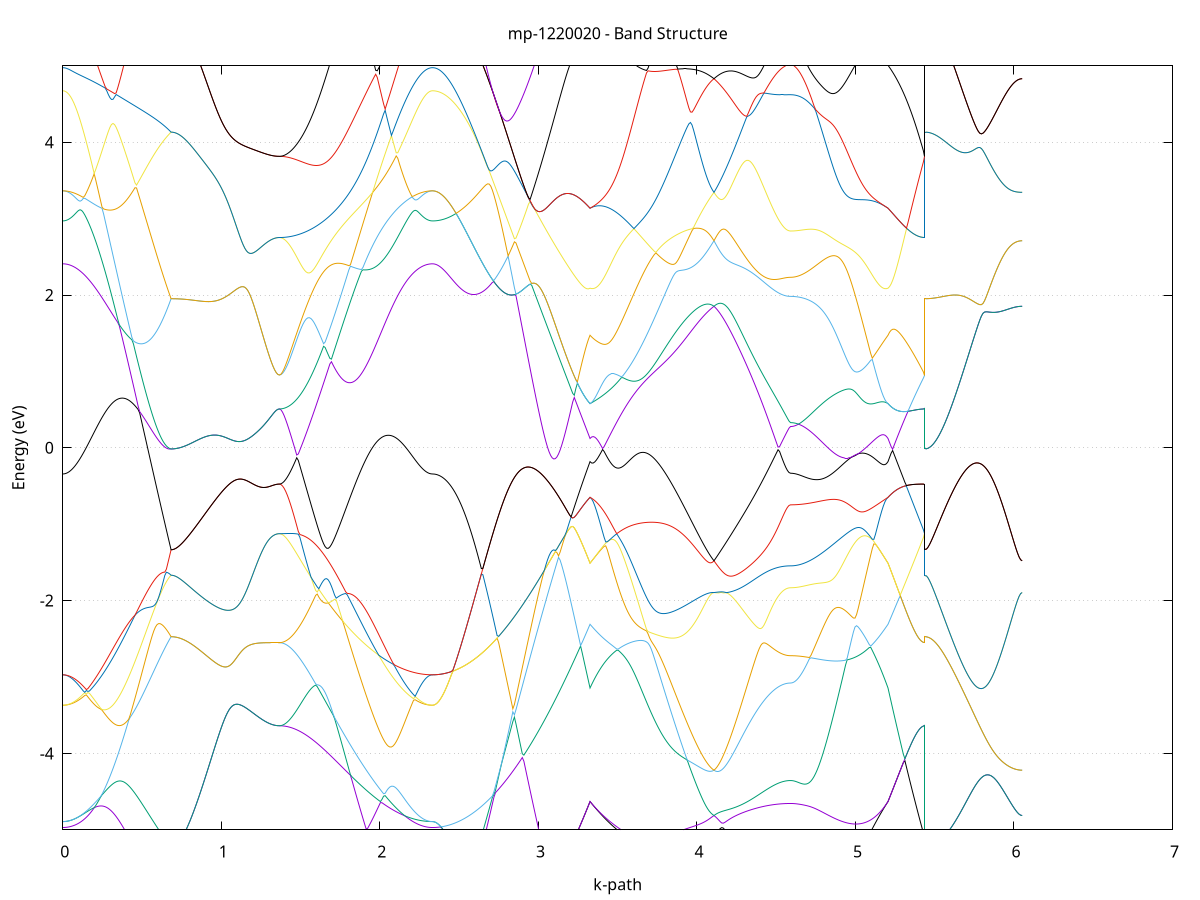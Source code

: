 set title 'mp-1220020 - Band Structure'
set xlabel 'k-path'
set ylabel 'Energy (eV)'
set grid y
set yrange [-5:5]
set terminal png size 800,600
set output 'mp-1220020_bands_gnuplot.png'
plot '-' using 1:2 with lines notitle, '-' using 1:2 with lines notitle, '-' using 1:2 with lines notitle, '-' using 1:2 with lines notitle, '-' using 1:2 with lines notitle, '-' using 1:2 with lines notitle, '-' using 1:2 with lines notitle, '-' using 1:2 with lines notitle, '-' using 1:2 with lines notitle, '-' using 1:2 with lines notitle, '-' using 1:2 with lines notitle, '-' using 1:2 with lines notitle, '-' using 1:2 with lines notitle, '-' using 1:2 with lines notitle, '-' using 1:2 with lines notitle, '-' using 1:2 with lines notitle, '-' using 1:2 with lines notitle, '-' using 1:2 with lines notitle, '-' using 1:2 with lines notitle, '-' using 1:2 with lines notitle, '-' using 1:2 with lines notitle, '-' using 1:2 with lines notitle, '-' using 1:2 with lines notitle, '-' using 1:2 with lines notitle, '-' using 1:2 with lines notitle, '-' using 1:2 with lines notitle, '-' using 1:2 with lines notitle, '-' using 1:2 with lines notitle, '-' using 1:2 with lines notitle, '-' using 1:2 with lines notitle, '-' using 1:2 with lines notitle, '-' using 1:2 with lines notitle, '-' using 1:2 with lines notitle, '-' using 1:2 with lines notitle, '-' using 1:2 with lines notitle, '-' using 1:2 with lines notitle, '-' using 1:2 with lines notitle, '-' using 1:2 with lines notitle, '-' using 1:2 with lines notitle, '-' using 1:2 with lines notitle, '-' using 1:2 with lines notitle, '-' using 1:2 with lines notitle, '-' using 1:2 with lines notitle, '-' using 1:2 with lines notitle, '-' using 1:2 with lines notitle, '-' using 1:2 with lines notitle, '-' using 1:2 with lines notitle, '-' using 1:2 with lines notitle
0.000000 -15.974473
0.009900 -15.974173
0.019799 -15.973373
0.029699 -15.971973
0.039598 -15.970073
0.049498 -15.967573
0.059397 -15.964573
0.069297 -15.960973
0.079196 -15.956773
0.089096 -15.952073
0.098995 -15.946873
0.108895 -15.941073
0.118794 -15.934773
0.128694 -15.927873
0.138593 -15.920473
0.148493 -15.912473
0.158392 -15.903973
0.168292 -15.894873
0.178191 -15.885273
0.188091 -15.875173
0.197990 -15.864573
0.207890 -15.853373
0.217789 -15.841573
0.227689 -15.829373
0.237588 -15.816573
0.247488 -15.803273
0.257387 -15.789473
0.267287 -15.775073
0.277186 -15.760273
0.287086 -15.744873
0.296985 -15.728973
0.306885 -15.712573
0.316784 -15.695773
0.326684 -15.678373
0.336583 -15.660473
0.346483 -15.642073
0.356382 -15.623273
0.366282 -15.603973
0.376181 -15.584073
0.386081 -15.563873
0.395980 -15.543073
0.405880 -15.521873
0.415779 -15.500173
0.425679 -15.478073
0.435578 -15.455573
0.445478 -15.432573
0.455377 -15.409173
0.465277 -15.385273
0.475176 -15.360973
0.485076 -15.336273
0.494975 -15.311273
0.504875 -15.285773
0.514774 -15.259873
0.524674 -15.233573
0.534573 -15.206973
0.544473 -15.179973
0.554372 -15.152673
0.564272 -15.124973
0.574171 -15.096973
0.584071 -15.068673
0.593970 -15.039973
0.603870 -15.011073
0.613769 -14.981873
0.623669 -14.952273
0.633568 -14.922573
0.643468 -14.892473
0.653367 -14.862273
0.663267 -14.831773
0.673166 -14.801073
0.683066 -14.770173
0.683066 -14.770173
0.692965 -14.769973
0.702865 -14.769473
0.712764 -14.768673
0.722664 -14.767473
0.732563 -14.765973
0.742463 -14.764073
0.752362 -14.761973
0.762262 -14.759473
0.772161 -14.756673
0.782061 -14.753473
0.791960 -14.750073
0.801860 -14.746273
0.811759 -14.742173
0.821659 -14.737773
0.831558 -14.733173
0.841458 -14.728173
0.851357 -14.722973
0.861257 -14.717373
0.871156 -14.711573
0.881056 -14.705573
0.890955 -14.699273
0.900855 -14.692673
0.910754 -14.685873
0.920654 -14.678873
0.930553 -14.671573
0.940453 -14.664173
0.950352 -14.656573
0.960252 -14.648673
0.970151 -14.640773
0.980051 -14.632573
0.989950 -14.624273
0.999850 -14.615873
1.009749 -14.607373
1.019649 -14.598773
1.029548 -14.590073
1.039448 -14.581273
1.049347 -14.572473
1.059247 -14.563573
1.069146 -14.554773
1.079046 -14.545873
1.088945 -14.537073
1.098845 -14.528273
1.108744 -14.519573
1.118644 -14.510973
1.128543 -14.502473
1.138443 -14.494073
1.148342 -14.485773
1.158242 -14.477673
1.168141 -14.469873
1.178041 -14.462173
1.187940 -14.454773
1.197840 -14.447573
1.207739 -14.440673
1.217639 -14.434073
1.227538 -14.427773
1.237438 -14.421773
1.247337 -14.416173
1.257237 -14.410973
1.267136 -14.406173
1.277036 -14.401673
1.286935 -14.397673
1.296835 -14.394173
1.306734 -14.391073
1.316634 -14.388373
1.326533 -14.386173
1.336433 -14.384473
1.346332 -14.383273
1.356232 -14.382573
1.366131 -14.382273
1.366131 -14.382273
1.376090 -14.382973
1.386049 -14.385173
1.396008 -14.388773
1.405966 -14.393773
1.415925 -14.400173
1.425884 -14.407973
1.435843 -14.417073
1.445801 -14.427573
1.455760 -14.439173
1.465719 -14.452073
1.475678 -14.466173
1.485637 -14.481273
1.495595 -14.497473
1.505554 -14.514673
1.515513 -14.532873
1.525472 -14.551973
1.535430 -14.571773
1.545389 -14.592473
1.555348 -14.613873
1.565307 -14.635873
1.575265 -14.658573
1.585224 -14.681673
1.595183 -14.705373
1.605142 -14.729573
1.615101 -14.754073
1.625059 -14.778973
1.635018 -14.804273
1.644977 -14.829673
1.654936 -14.855373
1.664894 -14.881273
1.674853 -14.907273
1.684812 -14.933473
1.694771 -14.959673
1.704729 -14.985873
1.714688 -15.012173
1.724647 -15.038373
1.734606 -15.064573
1.744565 -15.090673
1.754523 -15.116673
1.764482 -15.142473
1.774441 -15.168173
1.784400 -15.193673
1.794358 -15.219073
1.804317 -15.244173
1.814276 -15.269073
1.824235 -15.293673
1.834193 -15.317973
1.844152 -15.342073
1.854111 -15.365773
1.864070 -15.389273
1.874029 -15.412373
1.883987 -15.435073
1.893946 -15.457473
1.903905 -15.479473
1.913864 -15.501173
1.923822 -15.522373
1.933781 -15.543273
1.943740 -15.563673
1.953699 -15.583673
1.963657 -15.603273
1.973616 -15.622373
1.983575 -15.641073
1.993534 -15.659273
2.003493 -15.677073
2.013451 -15.694373
2.023410 -15.711273
2.033369 -15.727573
2.043328 -15.743473
2.053286 -15.758773
2.063245 -15.773673
2.073204 -15.788073
2.083163 -15.801873
2.093121 -15.815273
2.103080 -15.828073
2.113039 -15.840473
2.122998 -15.852273
2.132957 -15.863473
2.142915 -15.874273
2.152874 -15.884473
2.162833 -15.894073
2.172792 -15.903273
2.182750 -15.911773
2.192709 -15.919873
2.202668 -15.927373
2.212627 -15.934273
2.222585 -15.940673
2.232544 -15.946573
2.242503 -15.951873
2.252462 -15.956573
2.262421 -15.960773
2.272379 -15.964373
2.282338 -15.967473
2.292297 -15.969973
2.302256 -15.971973
2.312214 -15.973373
2.322173 -15.974173
2.332132 -15.974473
2.332132 -15.974473
2.342069 -15.974173
2.352006 -15.973173
2.361943 -15.971573
2.371880 -15.969273
2.381817 -15.966373
2.391754 -15.962773
2.401691 -15.958573
2.411628 -15.953673
2.421565 -15.948173
2.431502 -15.941973
2.441439 -15.935173
2.451376 -15.927673
2.461313 -15.919573
2.471250 -15.910773
2.481187 -15.901373
2.491124 -15.891373
2.501061 -15.880673
2.510999 -15.869373
2.520936 -15.857373
2.530873 -15.844773
2.540810 -15.831473
2.550747 -15.817673
2.560684 -15.803173
2.570621 -15.787973
2.580558 -15.772273
2.590495 -15.755873
2.600432 -15.738873
2.610369 -15.721173
2.620306 -15.702973
2.630243 -15.684073
2.640180 -15.664573
2.650117 -15.644473
2.660054 -15.623773
2.669991 -15.602473
2.679928 -15.580673
2.689865 -15.558173
2.699802 -15.535073
2.709739 -15.511473
2.719676 -15.487173
2.729613 -15.462373
2.739550 -15.437073
2.749487 -15.411173
2.759424 -15.384673
2.769361 -15.357673
2.779298 -15.330173
2.789235 -15.302173
2.799172 -15.273573
2.809109 -15.244573
2.819046 -15.214973
2.828983 -15.184973
2.838921 -15.154573
2.848858 -15.123673
2.858795 -15.092373
2.868732 -15.060673
2.878669 -15.028573
2.888606 -14.996173
2.898543 -14.963373
2.908480 -14.930373
2.918417 -14.897073
2.928354 -14.863473
2.938291 -14.829773
2.948228 -14.795973
2.958165 -14.762073
2.968102 -14.728073
2.978039 -14.694173
2.987976 -14.660373
2.997913 -14.626773
3.007850 -14.593473
3.017787 -14.560473
3.027724 -14.527973
3.037661 -14.496073
3.047598 -14.464873
3.057535 -14.434573
3.067472 -14.405273
3.077409 -14.377073
3.087346 -14.350073
3.097283 -14.324673
3.107220 -14.300773
3.117157 -14.278673
3.127094 -14.258473
3.137031 -14.240273
3.146969 -14.224073
3.156906 -14.210073
3.166843 -14.198173
3.176780 -14.188473
3.186717 -14.189873
3.196654 -14.202173
3.206591 -14.214173
3.216528 -14.225773
3.226465 -14.237173
3.236402 -14.248073
3.246339 -14.258773
3.256276 -14.268973
3.266213 -14.278873
3.276150 -14.288473
3.286087 -14.297573
3.296024 -14.306273
3.305961 -14.314673
3.315898 -14.322573
3.325835 -14.330173
3.325835 -14.330173
3.335732 -14.326673
3.345628 -14.323473
3.355525 -14.320373
3.365421 -14.317473
3.375318 -14.314773
3.385214 -14.312273
3.395110 -14.309873
3.405007 -14.307673
3.414903 -14.305573
3.424800 -14.303673
3.434696 -14.301873
3.444593 -14.300173
3.454489 -14.298473
3.464386 -14.296973
3.474282 -14.295573
3.484179 -14.294173
3.494075 -14.292873
3.503972 -14.291573
3.513868 -14.290273
3.523765 -14.289073
3.533661 -14.287773
3.543558 -14.286573
3.553454 -14.285273
3.563351 -14.284073
3.573247 -14.282673
3.583144 -14.281373
3.593040 -14.279973
3.602937 -14.278473
3.612833 -14.276873
3.622730 -14.275273
3.632626 -14.273573
3.642523 -14.271773
3.652419 -14.269773
3.662316 -14.267773
3.672212 -14.265673
3.682109 -14.263373
3.692005 -14.265173
3.701902 -14.267673
3.711798 -14.270073
3.721695 -14.272373
3.731591 -14.274473
3.741488 -14.276373
3.751384 -14.278173
3.761280 -14.279773
3.771177 -14.281073
3.781073 -14.282273
3.790970 -14.283273
3.800866 -14.284073
3.810763 -14.284573
3.820659 -14.284873
3.830556 -14.284973
3.840452 -14.284773
3.850349 -14.284373
3.860245 -14.283673
3.870142 -14.282773
3.880038 -14.281573
3.889935 -14.280073
3.899831 -14.278373
3.909728 -14.276373
3.919624 -14.274173
3.929521 -14.271573
3.939417 -14.268773
3.949314 -14.265673
3.959210 -14.262373
3.969107 -14.258673
3.979003 -14.254773
3.988900 -14.250573
3.998796 -14.246073
4.008693 -14.241273
4.018589 -14.236273
4.028486 -14.230873
4.038382 -14.225273
4.048279 -14.219473
4.058175 -14.213273
4.068072 -14.206873
4.077968 -14.200173
4.087865 -14.193173
4.097761 -14.185973
4.107658 -14.178473
4.107658 -14.178473
4.117515 -14.187273
4.127372 -14.196173
4.137229 -14.205273
4.147086 -14.214473
4.156943 -14.223773
4.166800 -14.233173
4.176658 -14.242673
4.186515 -14.252173
4.196372 -14.261673
4.206229 -14.271173
4.216086 -14.280573
4.225943 -14.290073
4.235800 -14.299373
4.245658 -14.308673
4.255515 -14.317873
4.265372 -14.326973
4.275229 -14.335973
4.285086 -14.344773
4.294943 -14.353473
4.304801 -14.361973
4.314658 -14.370273
4.324515 -14.378473
4.334372 -14.386373
4.344229 -14.394073
4.354086 -14.401573
4.363943 -14.408773
4.373801 -14.415873
4.383658 -14.422573
4.393515 -14.429073
4.403372 -14.435273
4.413229 -14.441273
4.423086 -14.446873
4.432943 -14.452273
4.442801 -14.457373
4.452658 -14.462173
4.462515 -14.466573
4.472372 -14.470773
4.482229 -14.474573
4.492086 -14.478073
4.501944 -14.481273
4.511801 -14.484173
4.521658 -14.486673
4.531515 -14.488873
4.541372 -14.490773
4.551229 -14.492273
4.561086 -14.493473
4.570944 -14.494373
4.580801 -14.494873
4.590658 -14.495073
4.590658 -14.495073
4.600574 -14.494873
4.610490 -14.494473
4.620405 -14.493673
4.630321 -14.492573
4.640237 -14.491173
4.650153 -14.489473
4.660069 -14.487473
4.669985 -14.485173
4.679900 -14.482573
4.689816 -14.479673
4.699732 -14.476573
4.709648 -14.473173
4.719564 -14.469473
4.729480 -14.465473
4.739395 -14.461273
4.749311 -14.456773
4.759227 -14.452073
4.769143 -14.447173
4.779059 -14.441973
4.788975 -14.436673
4.798891 -14.431073
4.808806 -14.425373
4.818722 -14.419573
4.828638 -14.413473
4.838554 -14.407373
4.848470 -14.401073
4.858386 -14.394773
4.868301 -14.388273
4.878217 -14.381873
4.888133 -14.375373
4.898049 -14.368773
4.907965 -14.362273
4.917881 -14.355873
4.927796 -14.349473
4.937712 -14.343273
4.947628 -14.337173
4.957544 -14.331273
4.967460 -14.325573
4.977376 -14.320073
4.987291 -14.314973
4.997207 -14.310173
5.007123 -14.305773
5.017039 -14.301873
5.026955 -14.298373
5.036871 -14.295473
5.046787 -14.293273
5.056702 -14.291573
5.066618 -14.290673
5.076534 -14.290373
5.086450 -14.290773
5.096366 -14.291873
5.106282 -14.293473
5.116197 -14.295773
5.126113 -14.298473
5.136029 -14.301573
5.145945 -14.305073
5.155861 -14.308873
5.165777 -14.312873
5.175692 -14.316973
5.185608 -14.321273
5.195524 -14.325673
5.205440 -14.330173
5.205440 -14.330173
5.215148 -14.337173
5.224857 -14.343673
5.234565 -14.349873
5.244273 -14.355673
5.253981 -14.360973
5.263690 -14.365973
5.273398 -14.370473
5.283106 -14.374573
5.292815 -14.378273
5.302523 -14.381473
5.312231 -14.384373
5.321939 -14.386773
5.331648 -14.388773
5.341356 -14.390273
5.351064 -14.391373
5.360773 -14.392073
5.370481 -14.392373
5.380189 -14.392173
5.389897 -14.391573
5.399606 -14.390573
5.409314 -14.389173
5.419022 -14.387273
5.428731 -14.384973
5.438439 -14.382273
5.438439 -14.770173
5.448332 -14.769873
5.458224 -14.769073
5.468117 -14.767773
5.478010 -14.765973
5.487903 -14.763673
5.497796 -14.760873
5.507688 -14.757473
5.517581 -14.753673
5.527474 -14.749273
5.537367 -14.744473
5.547259 -14.739073
5.557152 -14.733273
5.567045 -14.726873
5.576938 -14.720073
5.586830 -14.712773
5.596723 -14.704973
5.606616 -14.696773
5.616509 -14.687973
5.626401 -14.678873
5.636294 -14.669273
5.646187 -14.659173
5.656080 -14.648673
5.665972 -14.637773
5.675865 -14.626473
5.685758 -14.614773
5.695651 -14.602673
5.705543 -14.590173
5.715436 -14.577373
5.725329 -14.564273
5.735222 -14.550773
5.745114 -14.537073
5.755007 -14.522973
5.764900 -14.508673
5.774793 -14.494173
5.784685 -14.479473
5.794578 -14.464573
5.804471 -14.449573
5.814364 -14.434373
5.824257 -14.419173
5.834149 -14.403973
5.844042 -14.388673
5.853935 -14.373573
5.863828 -14.358473
5.873720 -14.343573
5.883613 -14.328873
5.893506 -14.314473
5.903399 -14.300373
5.913291 -14.286673
5.923184 -14.273473
5.933077 -14.260873
5.942970 -14.248873
5.952862 -14.237573
5.962755 -14.226973
5.972648 -14.217273
5.982541 -14.208573
5.992433 -14.200773
6.002326 -14.194173
6.012219 -14.188573
6.022112 -14.184173
6.032004 -14.181073
6.041897 -14.179173
6.051790 -14.178473
e
0.000000 -13.274273
0.009900 -13.274673
0.019799 -13.275873
0.029699 -13.277773
0.039598 -13.280473
0.049498 -13.283973
0.059397 -13.288273
0.069297 -13.293273
0.079196 -13.299073
0.089096 -13.305673
0.098995 -13.312973
0.108895 -13.321173
0.118794 -13.330073
0.128694 -13.339773
0.138593 -13.350173
0.148493 -13.361473
0.158392 -13.373373
0.168292 -13.386173
0.178191 -13.399673
0.188091 -13.413973
0.197990 -13.428973
0.207890 -13.444773
0.217789 -13.461273
0.227689 -13.478573
0.237588 -13.496573
0.247488 -13.515273
0.257387 -13.534673
0.267287 -13.554773
0.277186 -13.575473
0.287086 -13.596973
0.296985 -13.619073
0.306885 -13.641773
0.316784 -13.665173
0.326684 -13.689173
0.336583 -13.713673
0.346483 -13.738773
0.356382 -13.764473
0.366282 -13.790673
0.376181 -13.817373
0.386081 -13.844573
0.395980 -13.872273
0.405880 -13.900373
0.415779 -13.928873
0.425679 -13.957773
0.435578 -13.986973
0.445478 -14.016573
0.455377 -14.046573
0.465277 -14.076773
0.475176 -14.107273
0.485076 -14.138073
0.494975 -14.168973
0.504875 -14.200173
0.514774 -14.231573
0.524674 -14.263073
0.534573 -14.294673
0.544473 -14.326373
0.554372 -14.358173
0.564272 -14.390073
0.574171 -14.421973
0.584071 -14.453973
0.593970 -14.485873
0.603870 -14.517773
0.613769 -14.549673
0.623669 -14.581473
0.633568 -14.613273
0.643468 -14.644873
0.653367 -14.676373
0.663267 -14.707773
0.673166 -14.739073
0.683066 -14.770173
0.683066 -14.770173
0.692965 -14.769973
0.702865 -14.769473
0.712764 -14.768673
0.722664 -14.767473
0.732563 -14.765973
0.742463 -14.764073
0.752362 -14.761973
0.762262 -14.759473
0.772161 -14.756673
0.782061 -14.753473
0.791960 -14.750073
0.801860 -14.746273
0.811759 -14.742173
0.821659 -14.737773
0.831558 -14.733173
0.841458 -14.728173
0.851357 -14.722973
0.861257 -14.717373
0.871156 -14.711573
0.881056 -14.705573
0.890955 -14.699273
0.900855 -14.692673
0.910754 -14.685873
0.920654 -14.678873
0.930553 -14.671573
0.940453 -14.664173
0.950352 -14.656573
0.960252 -14.648673
0.970151 -14.640773
0.980051 -14.632573
0.989950 -14.624273
0.999850 -14.615873
1.009749 -14.607373
1.019649 -14.598773
1.029548 -14.590073
1.039448 -14.581273
1.049347 -14.572473
1.059247 -14.563573
1.069146 -14.554773
1.079046 -14.545873
1.088945 -14.537073
1.098845 -14.528273
1.108744 -14.519573
1.118644 -14.510973
1.128543 -14.502473
1.138443 -14.494073
1.148342 -14.485773
1.158242 -14.477673
1.168141 -14.469873
1.178041 -14.462173
1.187940 -14.454773
1.197840 -14.447573
1.207739 -14.440673
1.217639 -14.434073
1.227538 -14.427773
1.237438 -14.421773
1.247337 -14.416173
1.257237 -14.410973
1.267136 -14.406173
1.277036 -14.401673
1.286935 -14.397673
1.296835 -14.394173
1.306734 -14.391073
1.316634 -14.388373
1.326533 -14.386173
1.336433 -14.384473
1.346332 -14.383273
1.356232 -14.382573
1.366131 -14.382273
1.366131 -14.382273
1.376090 -14.382073
1.386049 -14.381373
1.396008 -14.380273
1.405966 -14.378673
1.415925 -14.376673
1.425884 -14.374173
1.435843 -14.371273
1.445801 -14.367873
1.455760 -14.364073
1.465719 -14.359773
1.475678 -14.355073
1.485637 -14.349973
1.495595 -14.344373
1.505554 -14.338373
1.515513 -14.331873
1.525472 -14.324973
1.535430 -14.317673
1.545389 -14.309973
1.555348 -14.301873
1.565307 -14.293273
1.575265 -14.284373
1.585224 -14.274973
1.595183 -14.265173
1.605142 -14.255073
1.615101 -14.244473
1.625059 -14.233573
1.635018 -14.222173
1.644977 -14.210573
1.654936 -14.198473
1.664894 -14.186073
1.674853 -14.173273
1.684812 -14.160173
1.694771 -14.146773
1.704729 -14.132973
1.714688 -14.118873
1.724647 -14.104573
1.734606 -14.089873
1.744565 -14.074873
1.754523 -14.059573
1.764482 -14.044073
1.774441 -14.028273
1.784400 -14.012173
1.794358 -13.995873
1.804317 -13.979373
1.814276 -13.962673
1.824235 -13.945773
1.834193 -13.928673
1.844152 -13.911473
1.854111 -13.893973
1.864070 -13.876473
1.874029 -13.858773
1.883987 -13.840973
1.893946 -13.823073
1.903905 -13.805173
1.913864 -13.787073
1.923822 -13.769073
1.933781 -13.750973
1.943740 -13.732973
1.953699 -13.714873
1.963657 -13.696873
1.973616 -13.678973
1.983575 -13.661073
1.993534 -13.643373
2.003493 -13.625773
2.013451 -13.608273
2.023410 -13.590973
2.033369 -13.573873
2.043328 -13.557073
2.053286 -13.540473
2.063245 -13.524073
2.073204 -13.508073
2.083163 -13.492373
2.093121 -13.476973
2.103080 -13.461973
2.113039 -13.447373
2.122998 -13.433273
2.132957 -13.419573
2.142915 -13.406373
2.152874 -13.393573
2.162833 -13.381373
2.172792 -13.369773
2.182750 -13.358673
2.192709 -13.348173
2.202668 -13.338373
2.212627 -13.329173
2.222585 -13.320573
2.232544 -13.312673
2.242503 -13.305473
2.252462 -13.299073
2.262421 -13.293273
2.272379 -13.288273
2.282338 -13.284073
2.292297 -13.280573
2.302256 -13.277773
2.312214 -13.275873
2.322173 -13.274673
2.332132 -13.274273
2.332132 -13.274273
2.342069 -13.274373
2.352006 -13.274773
2.361943 -13.275373
2.371880 -13.276173
2.381817 -13.277273
2.391754 -13.278673
2.401691 -13.280173
2.411628 -13.282073
2.421565 -13.284173
2.431502 -13.286473
2.441439 -13.289073
2.451376 -13.291973
2.461313 -13.295173
2.471250 -13.298573
2.481187 -13.302273
2.491124 -13.306373
2.501061 -13.310673
2.510999 -13.315273
2.520936 -13.320173
2.530873 -13.325373
2.540810 -13.330973
2.550747 -13.336773
2.560684 -13.342973
2.570621 -13.349473
2.580558 -13.356373
2.590495 -13.363573
2.600432 -13.371173
2.610369 -13.379073
2.620306 -13.387273
2.630243 -13.395873
2.640180 -13.404873
2.650117 -13.414173
2.660054 -13.423873
2.669991 -13.433873
2.679928 -13.444273
2.689865 -13.454973
2.699802 -13.466073
2.709739 -13.477473
2.719676 -13.489173
2.729613 -13.501273
2.739550 -13.513673
2.749487 -13.526373
2.759424 -13.539373
2.769361 -13.552673
2.779298 -13.566273
2.789235 -13.580173
2.799172 -13.594273
2.809109 -13.608673
2.819046 -13.623273
2.828983 -13.638173
2.838921 -13.653173
2.848858 -13.668473
2.858795 -13.683873
2.868732 -13.699473
2.878669 -13.715273
2.888606 -13.731073
2.898543 -13.747073
2.908480 -13.763173
2.918417 -13.779373
2.928354 -13.795673
2.938291 -13.811973
2.948228 -13.828273
2.958165 -13.844573
2.968102 -13.860973
2.978039 -13.877273
2.987976 -13.893573
2.997913 -13.909873
3.007850 -13.926073
3.017787 -13.942173
3.027724 -13.958173
3.037661 -13.974073
3.047598 -13.989873
3.057535 -14.005473
3.067472 -14.020973
3.077409 -14.036273
3.087346 -14.051373
3.097283 -14.066273
3.107220 -14.080973
3.117157 -14.095473
3.127094 -14.109773
3.137031 -14.123773
3.146969 -14.137573
3.156906 -14.151073
3.166843 -14.164273
3.176780 -14.177173
3.186717 -14.180773
3.196654 -14.175073
3.206591 -14.171373
3.216528 -14.169273
3.226465 -14.168973
3.236402 -14.170073
3.246339 -14.172473
3.256276 -14.176073
3.266213 -14.180673
3.276150 -14.186173
3.286087 -14.192473
3.296024 -14.199273
3.305961 -14.206773
3.315898 -14.214573
3.325835 -14.222673
3.325835 -14.222673
3.335732 -14.218873
3.345628 -14.215473
3.355525 -14.212573
3.365421 -14.209973
3.375318 -14.207773
3.385214 -14.206073
3.395110 -14.204673
3.405007 -14.203673
3.414903 -14.202973
3.424800 -14.202673
3.434696 -14.202773
3.444593 -14.203173
3.454489 -14.203773
3.464386 -14.204773
3.474282 -14.206073
3.484179 -14.207573
3.494075 -14.209273
3.503972 -14.211173
3.513868 -14.213373
3.523765 -14.215673
3.533661 -14.218173
3.543558 -14.220873
3.553454 -14.223573
3.563351 -14.226473
3.573247 -14.229373
3.583144 -14.232473
3.593040 -14.235473
3.602937 -14.238573
3.612833 -14.241673
3.622730 -14.244773
3.632626 -14.247873
3.642523 -14.250973
3.652419 -14.253973
3.662316 -14.256873
3.672212 -14.259773
3.682109 -14.262473
3.692005 -14.260973
3.701902 -14.258473
3.711798 -14.255873
3.721695 -14.253073
3.731591 -14.250173
3.741488 -14.247073
3.751384 -14.243973
3.761280 -14.240673
3.771177 -14.237273
3.781073 -14.233673
3.790970 -14.230073
3.800866 -14.226273
3.810763 -14.222373
3.820659 -14.218373
3.830556 -14.214373
3.840452 -14.210273
3.850349 -14.206073
3.860245 -14.201873
3.870142 -14.197573
3.880038 -14.193373
3.889935 -14.189073
3.899831 -14.184873
3.909728 -14.180773
3.919624 -14.176773
3.929521 -14.172873
3.939417 -14.169073
3.949314 -14.165573
3.959210 -14.162273
3.969107 -14.159273
3.979003 -14.156573
3.988900 -14.154273
3.998796 -14.152473
4.008693 -14.151073
4.018589 -14.150273
4.028486 -14.150073
4.038382 -14.150573
4.048279 -14.151773
4.058175 -14.153873
4.068072 -14.156773
4.077968 -14.160673
4.087865 -14.165473
4.097761 -14.171473
4.107658 -14.178473
4.107658 -14.178473
4.117515 -14.169873
4.127372 -14.161573
4.137229 -14.153373
4.147086 -14.145573
4.156943 -14.137973
4.166800 -14.130673
4.176658 -14.123673
4.186515 -14.117073
4.196372 -14.110773
4.206229 -14.104873
4.216086 -14.099273
4.225943 -14.094173
4.235800 -14.089373
4.245658 -14.084973
4.255515 -14.081073
4.265372 -14.077473
4.275229 -14.074373
4.285086 -14.071573
4.294943 -14.069173
4.304801 -14.067173
4.314658 -14.065573
4.324515 -14.064273
4.334372 -14.063273
4.344229 -14.062573
4.354086 -14.062173
4.363943 -14.062073
4.373801 -14.062173
4.383658 -14.062473
4.393515 -14.062973
4.403372 -14.063673
4.413229 -14.064473
4.423086 -14.065373
4.432943 -14.066373
4.442801 -14.067373
4.452658 -14.068473
4.462515 -14.069573
4.472372 -14.070773
4.482229 -14.071873
4.492086 -14.072873
4.501944 -14.073973
4.511801 -14.074873
4.521658 -14.075773
4.531515 -14.076573
4.541372 -14.077173
4.551229 -14.077773
4.561086 -14.078173
4.570944 -14.078573
4.580801 -14.078773
4.590658 -14.078773
4.590658 -14.078773
4.600574 -14.078773
4.610490 -14.078673
4.620405 -14.078473
4.630321 -14.078173
4.640237 -14.077773
4.650153 -14.077373
4.660069 -14.076873
4.669985 -14.076373
4.679900 -14.075873
4.689816 -14.075273
4.699732 -14.074773
4.709648 -14.074173
4.719564 -14.073773
4.729480 -14.073273
4.739395 -14.072973
4.749311 -14.072673
4.759227 -14.072573
4.769143 -14.072573
4.779059 -14.072773
4.788975 -14.073073
4.798891 -14.073673
4.808806 -14.074473
4.818722 -14.075573
4.828638 -14.076873
4.838554 -14.078473
4.848470 -14.080373
4.858386 -14.082573
4.868301 -14.084973
4.878217 -14.087773
4.888133 -14.090873
4.898049 -14.094273
4.907965 -14.097873
4.917881 -14.101873
4.927796 -14.106073
4.937712 -14.110473
4.947628 -14.115073
4.957544 -14.119873
4.967460 -14.124773
4.977376 -14.129873
4.987291 -14.134973
4.997207 -14.140073
5.007123 -14.145273
5.017039 -14.150273
5.026955 -14.155173
5.036871 -14.159973
5.046787 -14.164473
5.056702 -14.168773
5.066618 -14.172873
5.076534 -14.176573
5.086450 -14.180073
5.096366 -14.183373
5.106282 -14.186473
5.116197 -14.189473
5.126113 -14.192373
5.136029 -14.195373
5.145945 -14.198473
5.155861 -14.201773
5.165777 -14.205273
5.175692 -14.209073
5.185608 -14.213273
5.195524 -14.217773
5.205440 -14.222673
5.205440 -14.222673
5.215148 -14.230873
5.224857 -14.239273
5.234565 -14.247673
5.244273 -14.256173
5.253981 -14.264673
5.263690 -14.273073
5.273398 -14.281373
5.283106 -14.289573
5.292815 -14.297573
5.302523 -14.305373
5.312231 -14.312873
5.321939 -14.320273
5.331648 -14.327273
5.341356 -14.334073
5.351064 -14.340473
5.360773 -14.346573
5.370481 -14.352373
5.380189 -14.357773
5.389897 -14.362773
5.399606 -14.367473
5.409314 -14.371773
5.419022 -14.375673
5.428731 -14.379173
5.438439 -14.382273
5.438439 -14.770173
5.448332 -14.769873
5.458224 -14.769073
5.468117 -14.767773
5.478010 -14.765973
5.487903 -14.763673
5.497796 -14.760873
5.507688 -14.757473
5.517581 -14.753673
5.527474 -14.749273
5.537367 -14.744473
5.547259 -14.739073
5.557152 -14.733273
5.567045 -14.726873
5.576938 -14.720073
5.586830 -14.712773
5.596723 -14.704973
5.606616 -14.696773
5.616509 -14.687973
5.626401 -14.678873
5.636294 -14.669273
5.646187 -14.659173
5.656080 -14.648673
5.665972 -14.637773
5.675865 -14.626473
5.685758 -14.614773
5.695651 -14.602673
5.705543 -14.590173
5.715436 -14.577373
5.725329 -14.564273
5.735222 -14.550773
5.745114 -14.537073
5.755007 -14.522973
5.764900 -14.508673
5.774793 -14.494173
5.784685 -14.479473
5.794578 -14.464573
5.804471 -14.449573
5.814364 -14.434373
5.824257 -14.419173
5.834149 -14.403973
5.844042 -14.388673
5.853935 -14.373573
5.863828 -14.358473
5.873720 -14.343573
5.883613 -14.328873
5.893506 -14.314473
5.903399 -14.300373
5.913291 -14.286673
5.923184 -14.273473
5.933077 -14.260873
5.942970 -14.248873
5.952862 -14.237573
5.962755 -14.226973
5.972648 -14.217273
5.982541 -14.208573
5.992433 -14.200773
6.002326 -14.194173
6.012219 -14.188573
6.022112 -14.184173
6.032004 -14.181073
6.041897 -14.179173
6.051790 -14.178473
e
0.000000 -10.206273
0.009900 -10.206473
0.019799 -10.207073
0.029699 -10.208073
0.039598 -10.209573
0.049498 -10.211473
0.059397 -10.213773
0.069297 -10.216373
0.079196 -10.219473
0.089096 -10.222973
0.098995 -10.226773
0.108895 -10.230973
0.118794 -10.235573
0.128694 -10.240473
0.138593 -10.245773
0.148493 -10.251373
0.158392 -10.257273
0.168292 -10.263473
0.178191 -10.269973
0.188091 -10.276773
0.197990 -10.283773
0.207890 -10.291073
0.217789 -10.298573
0.227689 -10.306373
0.237588 -10.314273
0.247488 -10.322473
0.257387 -10.330773
0.267287 -10.339273
0.277186 -10.347873
0.287086 -10.358473
0.296985 -10.375773
0.306885 -10.392773
0.316784 -10.409273
0.326684 -10.425473
0.336583 -10.441073
0.346483 -10.456273
0.356382 -10.470973
0.366282 -10.485173
0.376181 -10.498773
0.386081 -10.511873
0.395980 -10.524473
0.405880 -10.536373
0.415779 -10.547773
0.425679 -10.558573
0.435578 -10.568873
0.445478 -10.578473
0.455377 -10.587573
0.465277 -10.596073
0.475176 -10.603973
0.485076 -10.611373
0.494975 -10.618173
0.504875 -10.624373
0.514774 -10.630073
0.524674 -10.635173
0.534573 -10.639773
0.544473 -10.643873
0.554372 -10.647373
0.564272 -10.650373
0.574171 -10.652873
0.584071 -10.654873
0.593970 -10.656473
0.603870 -10.657473
0.613769 -10.658073
0.623669 -10.658173
0.633568 -10.657873
0.643468 -10.657173
0.653367 -10.655973
0.663267 -10.654373
0.673166 -10.652373
0.683066 -10.649973
0.683066 -10.649973
0.692965 -10.650173
0.702865 -10.650973
0.712764 -10.652173
0.722664 -10.653773
0.732563 -10.655873
0.742463 -10.658473
0.752362 -10.661473
0.762262 -10.664973
0.772161 -10.668873
0.782061 -10.673173
0.791960 -10.677873
0.801860 -10.682873
0.811759 -10.688373
0.821659 -10.694173
0.831558 -10.700273
0.841458 -10.706673
0.851357 -10.713373
0.861257 -10.720373
0.871156 -10.727573
0.881056 -10.735073
0.890955 -10.742773
0.900855 -10.750573
0.910754 -10.758673
0.920654 -10.766873
0.930553 -10.775173
0.940453 -10.783573
0.950352 -10.792073
0.960252 -10.800573
0.970151 -10.809273
0.980051 -10.817873
0.989950 -10.826573
0.999850 -10.835173
1.009749 -10.843873
1.019649 -10.852473
1.029548 -10.860973
1.039448 -10.869473
1.049347 -10.877873
1.059247 -10.886073
1.069146 -10.894273
1.079046 -10.902273
1.088945 -10.910273
1.098845 -10.917973
1.108744 -10.925573
1.118644 -10.932973
1.128543 -10.940173
1.138443 -10.947173
1.148342 -10.954073
1.158242 -10.960673
1.168141 -10.967073
1.178041 -10.973173
1.187940 -10.979073
1.197840 -10.984773
1.207739 -10.990173
1.217639 -10.995273
1.227538 -11.000073
1.237438 -11.004673
1.247337 -11.008973
1.257237 -11.012973
1.267136 -11.016573
1.277036 -11.019973
1.286935 -11.022973
1.296835 -11.025673
1.306734 -11.027973
1.316634 -11.029973
1.326533 -11.031673
1.336433 -11.032973
1.346332 -11.033873
1.356232 -11.034473
1.366131 -11.034573
1.366131 -11.034573
1.376090 -11.034473
1.386049 -11.033973
1.396008 -11.033173
1.405966 -11.032073
1.415925 -11.030573
1.425884 -11.028773
1.435843 -11.026573
1.445801 -11.024073
1.455760 -11.021073
1.465719 -11.017773
1.475678 -11.014073
1.485637 -11.009973
1.495595 -11.005473
1.505554 -11.000473
1.515513 -10.995173
1.525472 -10.989473
1.535430 -10.983373
1.545389 -10.976873
1.555348 -10.969973
1.565307 -10.962673
1.575265 -10.955073
1.585224 -10.947073
1.595183 -10.938673
1.605142 -10.929973
1.615101 -10.920973
1.625059 -10.911573
1.635018 -10.901873
1.644977 -10.891773
1.654936 -10.881473
1.664894 -10.870873
1.674853 -10.859973
1.684812 -10.848773
1.694771 -10.837273
1.704729 -10.825573
1.714688 -10.813673
1.724647 -10.801473
1.734606 -10.789073
1.744565 -10.776473
1.754523 -10.763673
1.764482 -10.750673
1.774441 -10.737573
1.784400 -10.724273
1.794358 -10.710873
1.804317 -10.697273
1.814276 -10.683673
1.824235 -10.669873
1.834193 -10.656073
1.844152 -10.642273
1.854111 -10.628273
1.864070 -10.614373
1.874029 -10.600473
1.883987 -10.586473
1.893946 -10.572573
1.903905 -10.558673
1.913864 -10.544873
1.923822 -10.531173
1.933781 -10.517573
1.943740 -10.504073
1.953699 -10.490673
1.963657 -10.477373
1.973616 -10.464373
1.983575 -10.451473
1.993534 -10.438773
2.003493 -10.426273
2.013451 -10.414073
2.023410 -10.402073
2.033369 -10.390373
2.043328 -10.378873
2.053286 -10.367673
2.063245 -10.356873
2.073204 -10.346273
2.083163 -10.336073
2.093121 -10.326173
2.103080 -10.316573
2.113039 -10.307473
2.122998 -10.298573
2.132957 -10.290173
2.142915 -10.282073
2.152874 -10.274373
2.162833 -10.267073
2.172792 -10.260173
2.182750 -10.253673
2.192709 -10.247673
2.202668 -10.241973
2.212627 -10.236673
2.222585 -10.231873
2.232544 -10.227373
2.242503 -10.223373
2.252462 -10.219773
2.262421 -10.216573
2.272379 -10.213873
2.282338 -10.211573
2.292297 -10.209673
2.302256 -10.208173
2.312214 -10.207073
2.322173 -10.206473
2.332132 -10.206273
2.332132 -10.206273
2.342069 -10.207973
2.352006 -10.213073
2.361943 -10.221473
2.371880 -10.233273
2.381817 -10.248173
2.391754 -10.266173
2.401691 -10.287073
2.411628 -10.310773
2.421565 -10.337173
2.431502 -10.365973
2.441439 -10.397073
2.451376 -10.430373
2.461313 -10.465573
2.471250 -10.502473
2.481187 -10.541173
2.491124 -10.581273
2.501061 -10.622673
2.510999 -10.665273
2.520936 -10.708973
2.530873 -10.753673
2.540810 -10.799173
2.550747 -10.845373
2.560684 -10.892173
2.570621 -10.939473
2.580558 -10.987273
2.590495 -11.035473
2.600432 -11.083873
2.610369 -11.132573
2.620306 -11.181373
2.630243 -11.230273
2.640180 -11.279273
2.650117 -11.328173
2.660054 -11.377073
2.669991 -11.425973
2.679928 -11.474573
2.689865 -11.523073
2.699802 -11.571373
2.709739 -11.619373
2.719676 -11.667073
2.729613 -11.714473
2.739550 -11.761473
2.749487 -11.808173
2.759424 -11.854373
2.769361 -11.900273
2.779298 -11.945573
2.789235 -11.990473
2.799172 -12.034773
2.809109 -12.078673
2.819046 -12.121873
2.828983 -12.164573
2.838921 -12.206573
2.848858 -12.247973
2.858795 -12.288673
2.868732 -12.328673
2.878669 -12.367973
2.888606 -12.406473
2.898543 -12.444173
2.908480 -12.480973
2.918417 -12.516973
2.928354 -12.551973
2.938291 -12.586073
2.948228 -12.619073
2.958165 -12.651073
2.968102 -12.681873
2.978039 -12.711573
2.987976 -12.739873
2.997913 -12.766873
3.007850 -12.792373
3.017787 -12.816373
3.027724 -12.838673
3.037661 -12.859173
3.047598 -12.877873
3.057535 -12.894473
3.067472 -12.908873
3.077409 -12.920973
3.087346 -12.930573
3.097283 -12.937573
3.107220 -12.941773
3.117157 -12.942973
3.127094 -12.941173
3.137031 -12.936073
3.146969 -12.927873
3.156906 -12.916273
3.166843 -12.901273
3.176780 -12.883073
3.186717 -12.861573
3.196654 -12.836873
3.206591 -12.809073
3.216528 -12.778373
3.226465 -12.744873
3.236402 -12.708673
3.246339 -12.670073
3.256276 -12.629073
3.266213 -12.585873
3.276150 -12.540573
3.286087 -12.493473
3.296024 -12.444573
3.305961 -12.393973
3.315898 -12.341873
3.325835 -12.288273
3.325835 -12.288273
3.335732 -12.314273
3.345628 -12.339873
3.355525 -12.364973
3.365421 -12.389573
3.375318 -12.413673
3.385214 -12.437273
3.395110 -12.460373
3.405007 -12.482873
3.414903 -12.504973
3.424800 -12.526473
3.434696 -12.547373
3.444593 -12.567873
3.454489 -12.587673
3.464386 -12.607073
3.474282 -12.625873
3.484179 -12.644073
3.494075 -12.661773
3.503972 -12.678873
3.513868 -12.695373
3.523765 -12.711373
3.533661 -12.726773
3.543558 -12.741673
3.553454 -12.755873
3.563351 -12.769573
3.573247 -12.782673
3.583144 -12.795173
3.593040 -12.807173
3.602937 -12.818473
3.612833 -12.829173
3.622730 -12.839373
3.632626 -12.848973
3.642523 -12.857873
3.652419 -12.866273
3.662316 -12.873973
3.672212 -12.881173
3.682109 -12.887773
3.692005 -12.893673
3.701902 -12.899073
3.711798 -12.903773
3.721695 -12.907873
3.731591 -12.911473
3.741488 -12.914373
3.751384 -12.916673
3.761280 -12.918273
3.771177 -12.919373
3.781073 -12.919873
3.790970 -12.919673
3.800866 -12.918873
3.810763 -12.917473
3.820659 -12.915473
3.830556 -12.912873
3.840452 -12.909573
3.850349 -12.905673
3.860245 -12.901273
3.870142 -12.896073
3.880038 -12.890373
3.889935 -12.884073
3.899831 -12.877073
3.909728 -12.869473
3.919624 -12.861273
3.929521 -12.852373
3.939417 -12.842973
3.949314 -12.832873
3.959210 -12.822173
3.969107 -12.810873
3.979003 -12.798973
3.988900 -12.786373
3.998796 -12.773273
4.008693 -12.759473
4.018589 -12.745073
4.028486 -12.730073
4.038382 -12.714373
4.048279 -12.698173
4.058175 -12.681273
4.068072 -12.663773
4.077968 -12.645773
4.087865 -12.627073
4.097761 -12.607773
4.107658 -12.587873
4.107658 -12.587873
4.117515 -12.610473
4.127372 -12.632073
4.137229 -12.652873
4.147086 -12.672773
4.156943 -12.691673
4.166800 -12.709673
4.176658 -12.726773
4.186515 -12.742873
4.196372 -12.757973
4.206229 -12.772273
4.216086 -12.785473
4.225943 -12.797873
4.235800 -12.809273
4.245658 -12.819773
4.255515 -12.829373
4.265372 -12.838173
4.275229 -12.846073
4.285086 -12.853073
4.294943 -12.859373
4.304801 -12.864873
4.314658 -12.869673
4.324515 -12.873673
4.334372 -12.877073
4.344229 -12.879873
4.354086 -12.882073
4.363943 -12.883773
4.373801 -12.884973
4.383658 -12.885673
4.393515 -12.885973
4.403372 -12.885973
4.413229 -12.885673
4.423086 -12.885073
4.432943 -12.884273
4.442801 -12.883273
4.452658 -12.882173
4.462515 -12.880973
4.472372 -12.879673
4.482229 -12.878373
4.492086 -12.877073
4.501944 -12.875773
4.511801 -12.874573
4.521658 -12.873373
4.531515 -12.872373
4.541372 -12.871473
4.551229 -12.870673
4.561086 -12.870073
4.570944 -12.869673
4.580801 -12.869373
4.590658 -12.869273
4.590658 -12.869273
4.600574 -12.869573
4.610490 -12.870473
4.620405 -12.871873
4.630321 -12.873873
4.640237 -12.876373
4.650153 -12.879373
4.660069 -12.882773
4.669985 -12.886573
4.679900 -12.890673
4.689816 -12.895073
4.699732 -12.899673
4.709648 -12.904473
4.719564 -12.909273
4.729480 -12.914173
4.739395 -12.918973
4.749311 -12.923573
4.759227 -12.928073
4.769143 -12.932173
4.779059 -12.935973
4.788975 -12.939373
4.798891 -12.942173
4.808806 -12.944473
4.818722 -12.946173
4.828638 -12.947073
4.838554 -12.947373
4.848470 -12.946773
4.858386 -12.945373
4.868301 -12.943073
4.878217 -12.939873
4.888133 -12.935673
4.898049 -12.930573
4.907965 -12.924373
4.917881 -12.917173
4.927796 -12.908973
4.937712 -12.899673
4.947628 -12.889373
4.957544 -12.878073
4.967460 -12.865673
4.977376 -12.852173
4.987291 -12.837673
4.997207 -12.822173
5.007123 -12.805673
5.017039 -12.788073
5.026955 -12.769573
5.036871 -12.750173
5.046787 -12.729673
5.056702 -12.708373
5.066618 -12.686073
5.076534 -12.662873
5.086450 -12.638873
5.096366 -12.613973
5.106282 -12.588173
5.116197 -12.561573
5.126113 -12.534173
5.136029 -12.506073
5.145945 -12.477073
5.155861 -12.447373
5.165777 -12.416973
5.175692 -12.385773
5.185608 -12.353973
5.195524 -12.321473
5.205440 -12.288273
5.205440 -12.288273
5.215148 -12.234573
5.224857 -12.179673
5.234565 -12.123573
5.244273 -12.066373
5.253981 -12.008173
5.263690 -11.948973
5.273398 -11.888873
5.283106 -11.827873
5.292815 -11.765973
5.302523 -11.703273
5.312231 -11.639873
5.321939 -11.575673
5.331648 -11.510773
5.341356 -11.445173
5.351064 -11.378973
5.360773 -11.312173
5.370481 -11.244773
5.380189 -11.176873
5.389897 -11.108373
5.399606 -11.039373
5.409314 -11.032673
5.419022 -11.033773
5.428731 -11.034373
5.438439 -11.034573
5.438439 -10.649973
5.448332 -10.652273
5.458224 -10.659273
5.468117 -10.670773
5.478010 -10.686373
5.487903 -10.706073
5.497796 -10.729273
5.507688 -10.755773
5.517581 -10.785173
5.527474 -10.817073
5.537367 -10.851273
5.547259 -10.887373
5.557152 -10.925273
5.567045 -10.964473
5.576938 -11.004973
5.586830 -11.046473
5.596723 -11.088773
5.606616 -11.131873
5.616509 -11.175473
5.626401 -11.219673
5.636294 -11.264073
5.646187 -11.308773
5.656080 -11.353673
5.665972 -11.398673
5.675865 -11.443673
5.685758 -11.488573
5.695651 -11.533373
5.705543 -11.577973
5.715436 -11.622373
5.725329 -11.666473
5.735222 -11.710273
5.745114 -11.753573
5.755007 -11.796473
5.764900 -11.838873
5.774793 -11.880773
5.784685 -11.921973
5.794578 -11.962573
5.804471 -12.002473
5.814364 -12.041673
5.824257 -12.080073
5.834149 -12.117573
5.844042 -12.154173
5.853935 -12.189773
5.863828 -12.224273
5.873720 -12.257773
5.883613 -12.290073
5.893506 -12.321173
5.903399 -12.350973
5.913291 -12.379273
5.923184 -12.406273
5.933077 -12.431573
5.942970 -12.455373
5.952862 -12.477473
5.962755 -12.497673
5.972648 -12.516073
5.982541 -12.532573
5.992433 -12.546973
6.002326 -12.559273
6.012219 -12.569473
6.022112 -12.577473
6.032004 -12.583273
6.041897 -12.586673
6.051790 -12.587873
e
0.000000 -9.962173
0.009900 -9.962873
0.019799 -9.965073
0.029699 -9.968673
0.039598 -9.973573
0.049498 -9.979873
0.059397 -9.987573
0.069297 -9.996473
0.079196 -10.006573
0.089096 -10.017773
0.098995 -10.030073
0.108895 -10.043273
0.118794 -10.057473
0.128694 -10.072473
0.138593 -10.088173
0.148493 -10.104573
0.158392 -10.121473
0.168292 -10.138873
0.178191 -10.156673
0.188091 -10.174773
0.197990 -10.193173
0.207890 -10.211673
0.217789 -10.230373
0.227689 -10.248973
0.237588 -10.267673
0.247488 -10.286173
0.257387 -10.304573
0.267287 -10.322773
0.277186 -10.340773
0.287086 -10.356573
0.296985 -10.365473
0.306885 -10.374373
0.316784 -10.383473
0.326684 -10.392573
0.336583 -10.401673
0.346483 -10.410873
0.356382 -10.420073
0.366282 -10.429273
0.376181 -10.438473
0.386081 -10.447673
0.395980 -10.456873
0.405880 -10.465973
0.415779 -10.474973
0.425679 -10.483973
0.435578 -10.492773
0.445478 -10.501573
0.455377 -10.510273
0.465277 -10.518773
0.475176 -10.527173
0.485076 -10.535373
0.494975 -10.543373
0.504875 -10.551273
0.514774 -10.558973
0.524674 -10.566473
0.534573 -10.573773
0.544473 -10.580873
0.554372 -10.587673
0.564272 -10.594273
0.574171 -10.600573
0.584071 -10.606573
0.593970 -10.612373
0.603870 -10.617873
0.613769 -10.623073
0.623669 -10.627873
0.633568 -10.632473
0.643468 -10.636673
0.653367 -10.640573
0.663267 -10.644073
0.673166 -10.647173
0.683066 -10.649973
0.683066 -10.649973
0.692965 -10.650173
0.702865 -10.650973
0.712764 -10.652173
0.722664 -10.653773
0.732563 -10.655873
0.742463 -10.658473
0.752362 -10.661473
0.762262 -10.664973
0.772161 -10.668873
0.782061 -10.673173
0.791960 -10.677873
0.801860 -10.682873
0.811759 -10.688373
0.821659 -10.694173
0.831558 -10.700273
0.841458 -10.706673
0.851357 -10.713373
0.861257 -10.720373
0.871156 -10.727573
0.881056 -10.735073
0.890955 -10.742773
0.900855 -10.750573
0.910754 -10.758673
0.920654 -10.766873
0.930553 -10.775173
0.940453 -10.783573
0.950352 -10.792073
0.960252 -10.800573
0.970151 -10.809273
0.980051 -10.817873
0.989950 -10.826573
0.999850 -10.835173
1.009749 -10.843873
1.019649 -10.852473
1.029548 -10.860973
1.039448 -10.869473
1.049347 -10.877873
1.059247 -10.886073
1.069146 -10.894273
1.079046 -10.902273
1.088945 -10.910273
1.098845 -10.917973
1.108744 -10.925573
1.118644 -10.932973
1.128543 -10.940173
1.138443 -10.947173
1.148342 -10.954073
1.158242 -10.960673
1.168141 -10.967073
1.178041 -10.973173
1.187940 -10.979073
1.197840 -10.984773
1.207739 -10.990173
1.217639 -10.995273
1.227538 -11.000073
1.237438 -11.004673
1.247337 -11.008973
1.257237 -11.012973
1.267136 -11.016573
1.277036 -11.019973
1.286935 -11.022973
1.296835 -11.025673
1.306734 -11.027973
1.316634 -11.029973
1.326533 -11.031673
1.336433 -11.032973
1.346332 -11.033873
1.356232 -11.034473
1.366131 -11.034573
1.366131 -11.034573
1.376090 -11.034373
1.386049 -11.033773
1.396008 -11.032673
1.405966 -11.031073
1.415925 -11.029173
1.425884 -11.026773
1.435843 -11.023973
1.445801 -11.020673
1.455760 -11.016973
1.465719 -11.012873
1.475678 -11.008273
1.485637 -11.003273
1.495595 -10.997873
1.505554 -10.992073
1.515513 -10.985873
1.525472 -10.979173
1.535430 -10.972173
1.545389 -10.964673
1.555348 -10.956773
1.565307 -10.948573
1.575265 -10.939873
1.585224 -10.930773
1.595183 -10.921373
1.605142 -10.911573
1.615101 -10.901373
1.625059 -10.890773
1.635018 -10.879773
1.644977 -10.868473
1.654936 -10.856873
1.664894 -10.844873
1.674853 -10.832473
1.684812 -10.819873
1.694771 -10.806873
1.704729 -10.793573
1.714688 -10.779873
1.724647 -10.765973
1.734606 -10.751773
1.744565 -10.737273
1.754523 -10.722573
1.764482 -10.707473
1.774441 -10.692273
1.784400 -10.676673
1.794358 -10.660973
1.804317 -10.644973
1.814276 -10.628873
1.824235 -10.612473
1.834193 -10.595973
1.844152 -10.579273
1.854111 -10.562373
1.864070 -10.545473
1.874029 -10.528373
1.883987 -10.511173
1.893946 -10.493873
1.903905 -10.476473
1.913864 -10.459073
1.923822 -10.441573
1.933781 -10.424073
1.943740 -10.406673
1.953699 -10.389173
1.963657 -10.371773
1.973616 -10.354373
1.983575 -10.337073
1.993534 -10.319973
2.003493 -10.302873
2.013451 -10.285973
2.023410 -10.269273
2.033369 -10.252673
2.043328 -10.236373
2.053286 -10.220273
2.063245 -10.204473
2.073204 -10.188873
2.083163 -10.173673
2.093121 -10.158773
2.103080 -10.144273
2.113039 -10.130173
2.122998 -10.116473
2.132957 -10.103173
2.142915 -10.090273
2.152874 -10.077973
2.162833 -10.066173
2.172792 -10.054873
2.182750 -10.044073
2.192709 -10.033973
2.202668 -10.024373
2.212627 -10.015473
2.222585 -10.007173
2.232544 -9.999473
2.242503 -9.992473
2.252462 -9.986173
2.262421 -9.980673
2.272379 -9.975773
2.282338 -9.971673
2.292297 -9.968273
2.302256 -9.965573
2.312214 -9.963673
2.322173 -9.962573
2.332132 -9.962173
2.332132 -9.962173
2.342069 -9.962173
2.352006 -9.962273
2.361943 -9.962373
2.371880 -9.962573
2.381817 -9.962773
2.391754 -9.963073
2.401691 -9.963473
2.411628 -9.963873
2.421565 -9.964473
2.431502 -9.965073
2.441439 -9.965673
2.451376 -9.966473
2.461313 -9.967373
2.471250 -9.968373
2.481187 -9.969473
2.491124 -9.970773
2.501061 -9.972173
2.510999 -9.973773
2.520936 -9.975573
2.530873 -9.977473
2.540810 -9.979573
2.550747 -9.981973
2.560684 -9.984473
2.570621 -9.987273
2.580558 -9.990373
2.590495 -9.993673
2.600432 -9.997273
2.610369 -10.001173
2.620306 -10.005373
2.630243 -10.009873
2.640180 -10.014773
2.650117 -10.019973
2.660054 -10.025473
2.669991 -10.031373
2.679928 -10.037673
2.689865 -10.044373
2.699802 -10.051373
2.709739 -10.058873
2.719676 -10.066773
2.729613 -10.074973
2.739550 -10.083673
2.749487 -10.092773
2.759424 -10.102273
2.769361 -10.112173
2.779298 -10.122573
2.789235 -10.133273
2.799172 -10.144373
2.809109 -10.155973
2.819046 -10.167873
2.828983 -10.180173
2.838921 -10.192773
2.848858 -10.205873
2.858795 -10.219173
2.868732 -10.232873
2.878669 -10.246873
2.888606 -10.261173
2.898543 -10.275773
2.908480 -10.290673
2.918417 -10.305773
2.928354 -10.321173
2.938291 -10.336673
2.948228 -10.352473
2.958165 -10.368373
2.968102 -10.384373
2.978039 -10.400573
2.987976 -10.416973
2.997913 -10.433373
3.007850 -10.449873
3.017787 -10.466373
3.027724 -10.482973
3.037661 -10.499573
3.047598 -10.516073
3.057535 -10.532673
3.067472 -10.549173
3.077409 -10.565673
3.087346 -10.582073
3.097283 -10.598273
3.107220 -10.614473
3.117157 -10.630473
3.127094 -10.646373
3.137031 -10.662173
3.146969 -10.677673
3.156906 -10.693073
3.166843 -10.708173
3.176780 -10.723173
3.186717 -10.737873
3.196654 -10.752273
3.206591 -10.766473
3.216528 -10.780373
3.226465 -10.794073
3.236402 -10.807373
3.246339 -10.820473
3.256276 -10.833173
3.266213 -10.845573
3.276150 -10.857673
3.286087 -10.869373
3.296024 -10.880773
3.305961 -10.891873
3.315898 -10.902473
3.325835 -10.912773
3.325835 -10.912773
3.335732 -10.907673
3.345628 -10.902273
3.355525 -10.896573
3.365421 -10.890573
3.375318 -10.884373
3.385214 -10.878173
3.395110 -10.871873
3.405007 -10.865573
3.414903 -10.859373
3.424800 -10.853373
3.434696 -10.847673
3.444593 -10.842273
3.454489 -10.837473
3.464386 -10.833073
3.474282 -10.829473
3.484179 -10.826473
3.494075 -10.824473
3.503972 -10.823373
3.513868 -10.823273
3.523765 -10.824373
3.533661 -10.826673
3.543558 -10.830273
3.553454 -10.835373
3.563351 -10.841873
3.573247 -10.849973
3.583144 -10.859673
3.593040 -10.870973
3.602937 -10.883973
3.612833 -10.898573
3.622730 -10.914973
3.632626 -10.933073
3.642523 -10.952873
3.652419 -10.974373
3.662316 -10.997473
3.672212 -11.022273
3.682109 -11.048473
3.692005 -11.076273
3.701902 -11.105473
3.711798 -11.136073
3.721695 -11.167973
3.731591 -11.201073
3.741488 -11.235373
3.751384 -11.270673
3.761280 -11.306973
3.771177 -11.344173
3.781073 -11.382273
3.790970 -11.420973
3.800866 -11.460473
3.810763 -11.500473
3.820659 -11.540973
3.830556 -11.581973
3.840452 -11.623173
3.850349 -11.664773
3.860245 -11.706573
3.870142 -11.748373
3.880038 -11.790273
3.889935 -11.832173
3.899831 -11.873973
3.909728 -11.915573
3.919624 -11.956873
3.929521 -11.997973
3.939417 -12.038573
3.949314 -12.078673
3.959210 -12.118273
3.969107 -12.157173
3.979003 -12.195373
3.988900 -12.232773
3.998796 -12.269273
4.008693 -12.304773
4.018589 -12.339273
4.028486 -12.372673
4.038382 -12.404773
4.048279 -12.435573
4.058175 -12.464973
4.068072 -12.492773
4.077968 -12.519173
4.087865 -12.543773
4.097761 -12.566673
4.107658 -12.587873
4.107658 -12.587873
4.117515 -12.564373
4.127372 -12.539973
4.137229 -12.514773
4.147086 -12.488673
4.156943 -12.461773
4.166800 -12.434073
4.176658 -12.405473
4.186515 -12.376173
4.196372 -12.345973
4.206229 -12.315073
4.216086 -12.283473
4.225943 -12.251073
4.235800 -12.217873
4.245658 -12.184073
4.255515 -12.149573
4.265372 -12.114273
4.275229 -12.078373
4.285086 -12.041873
4.294943 -12.004673
4.304801 -11.966873
4.314658 -11.928473
4.324515 -11.889473
4.334372 -11.849873
4.344229 -11.809773
4.354086 -11.769073
4.363943 -11.727873
4.373801 -11.686173
4.383658 -11.644073
4.393515 -11.601473
4.403372 -11.558473
4.413229 -11.515073
4.423086 -11.471373
4.432943 -11.427373
4.442801 -11.383173
4.452658 -11.338773
4.462515 -11.294373
4.472372 -11.249873
4.482229 -11.205673
4.492086 -11.161673
4.501944 -11.118273
4.511801 -11.075673
4.521658 -11.034373
4.531515 -10.994773
4.541372 -10.957573
4.551229 -10.923973
4.561086 -10.895073
4.570944 -10.872573
4.580801 -10.858173
4.590658 -10.853173
4.590658 -10.853173
4.600574 -10.852573
4.610490 -10.850673
4.620405 -10.847573
4.630321 -10.843273
4.640237 -10.837773
4.650153 -10.831173
4.660069 -10.823473
4.669985 -10.814773
4.679900 -10.805173
4.689816 -10.794673
4.699732 -10.783473
4.709648 -10.771573
4.719564 -10.759173
4.729480 -10.746273
4.739395 -10.733073
4.749311 -10.719573
4.759227 -10.706073
4.769143 -10.692573
4.779059 -10.679173
4.788975 -10.666073
4.798891 -10.653373
4.808806 -10.641273
4.818722 -10.629873
4.828638 -10.619173
4.838554 -10.609473
4.848470 -10.600773
4.858386 -10.593173
4.868301 -10.586873
4.878217 -10.581873
4.888133 -10.578373
4.898049 -10.576273
4.907965 -10.587573
4.917881 -10.601073
4.927796 -10.614573
4.937712 -10.628073
4.947628 -10.641473
4.957544 -10.654773
4.967460 -10.667973
4.977376 -10.681073
4.987291 -10.693973
4.997207 -10.706673
5.007123 -10.719273
5.017039 -10.731673
5.026955 -10.743773
5.036871 -10.755773
5.046787 -10.767473
5.056702 -10.778873
5.066618 -10.790073
5.076534 -10.800973
5.086450 -10.811573
5.096366 -10.821873
5.106282 -10.831873
5.116197 -10.841473
5.126113 -10.850873
5.136029 -10.859873
5.145945 -10.868473
5.155861 -10.876873
5.165777 -10.884773
5.175692 -10.892373
5.185608 -10.899573
5.195524 -10.906373
5.205440 -10.912773
5.205440 -10.912773
5.215148 -10.922473
5.224857 -10.931773
5.234565 -10.940773
5.244273 -10.949273
5.253981 -10.957473
5.263690 -10.965273
5.273398 -10.972673
5.283106 -10.979673
5.292815 -10.986273
5.302523 -10.992373
5.312231 -10.998173
5.321939 -11.003573
5.331648 -11.008473
5.341356 -11.012973
5.351064 -11.017073
5.360773 -11.020773
5.370481 -11.023973
5.380189 -11.026773
5.389897 -11.029173
5.399606 -11.031173
5.409314 -11.032673
5.419022 -11.033773
5.428731 -11.034373
5.438439 -11.034573
5.438439 -10.649973
5.448332 -10.652273
5.458224 -10.659273
5.468117 -10.670773
5.478010 -10.686373
5.487903 -10.706073
5.497796 -10.729273
5.507688 -10.755773
5.517581 -10.785173
5.527474 -10.817073
5.537367 -10.851273
5.547259 -10.887373
5.557152 -10.925273
5.567045 -10.964473
5.576938 -11.004973
5.586830 -11.046473
5.596723 -11.088773
5.606616 -11.131873
5.616509 -11.175473
5.626401 -11.219673
5.636294 -11.264073
5.646187 -11.308773
5.656080 -11.353673
5.665972 -11.398673
5.675865 -11.443673
5.685758 -11.488573
5.695651 -11.533373
5.705543 -11.577973
5.715436 -11.622373
5.725329 -11.666473
5.735222 -11.710273
5.745114 -11.753573
5.755007 -11.796473
5.764900 -11.838873
5.774793 -11.880773
5.784685 -11.921973
5.794578 -11.962573
5.804471 -12.002473
5.814364 -12.041673
5.824257 -12.080073
5.834149 -12.117573
5.844042 -12.154173
5.853935 -12.189773
5.863828 -12.224273
5.873720 -12.257773
5.883613 -12.290073
5.893506 -12.321173
5.903399 -12.350973
5.913291 -12.379273
5.923184 -12.406273
5.933077 -12.431573
5.942970 -12.455373
5.952862 -12.477473
5.962755 -12.497673
5.972648 -12.516073
5.982541 -12.532573
5.992433 -12.546973
6.002326 -12.559273
6.012219 -12.569473
6.022112 -12.577473
6.032004 -12.583273
6.041897 -12.586673
6.051790 -12.587873
e
0.000000 -9.962173
0.009900 -9.962073
0.019799 -9.961673
0.029699 -9.960973
0.039598 -9.959973
0.049498 -9.958773
0.059397 -9.957273
0.069297 -9.955573
0.079196 -9.953573
0.089096 -9.951273
0.098995 -9.948673
0.108895 -9.945873
0.118794 -9.942773
0.128694 -9.939473
0.138593 -9.935873
0.148493 -9.931973
0.158392 -9.927873
0.168292 -9.923473
0.178191 -9.918873
0.188091 -9.913973
0.197990 -9.908873
0.207890 -9.903573
0.217789 -9.897873
0.227689 -9.892073
0.237588 -9.885973
0.247488 -9.879673
0.257387 -9.873073
0.267287 -9.866273
0.277186 -9.859273
0.287086 -9.851973
0.296985 -9.844473
0.306885 -9.836773
0.316784 -9.828873
0.326684 -9.820773
0.336583 -9.812373
0.346483 -9.803773
0.356382 -9.795073
0.366282 -9.786073
0.376181 -9.776873
0.386081 -9.767473
0.395980 -9.757873
0.405880 -9.748073
0.415779 -9.738073
0.425679 -9.727873
0.435578 -9.717473
0.445478 -9.706873
0.455377 -9.696073
0.465277 -9.685073
0.475176 -9.673873
0.485076 -9.662573
0.494975 -9.650973
0.504875 -9.639273
0.514774 -9.627373
0.524674 -9.615273
0.534573 -9.602973
0.544473 -9.590473
0.554372 -9.577873
0.564272 -9.565073
0.574171 -9.551973
0.584071 -9.538873
0.593970 -9.525473
0.603870 -9.511873
0.613769 -9.498173
0.623669 -9.484273
0.633568 -9.470173
0.643468 -9.455873
0.653367 -9.441373
0.663267 -9.426773
0.673166 -9.411973
0.683066 -9.396973
0.683066 -9.396973
0.692965 -9.397773
0.702865 -9.400073
0.712764 -9.403973
0.722664 -9.409373
0.732563 -9.416273
0.742463 -9.424673
0.752362 -9.434573
0.762262 -9.445973
0.772161 -9.458773
0.782061 -9.472973
0.791960 -9.488573
0.801860 -9.505373
0.811759 -9.523573
0.821659 -9.542973
0.831558 -9.563573
0.841458 -9.585273
0.851357 -9.608073
0.861257 -9.631873
0.871156 -9.656573
0.881056 -9.682273
0.890955 -9.708673
0.900855 -9.735873
0.910754 -9.763773
0.920654 -9.792273
0.930553 -9.821373
0.940453 -9.850873
0.950352 -9.880873
0.960252 -9.911173
0.970151 -9.941673
0.980051 -9.972473
0.989950 -10.003373
0.999850 -10.034373
1.009749 -10.065373
1.019649 -10.096373
1.029548 -10.127173
1.039448 -10.157773
1.049347 -10.188273
1.059247 -10.218373
1.069146 -10.248173
1.079046 -10.277473
1.088945 -10.306473
1.098845 -10.334873
1.108744 -10.362673
1.118644 -10.389973
1.128543 -10.416573
1.138443 -10.442373
1.148342 -10.467473
1.158242 -10.491873
1.168141 -10.515373
1.178041 -10.537973
1.187940 -10.559573
1.197840 -10.580373
1.207739 -10.600073
1.217639 -10.618773
1.227538 -10.636373
1.237438 -10.652973
1.247337 -10.668373
1.257237 -10.682673
1.267136 -10.695773
1.277036 -10.707673
1.286935 -10.718373
1.296835 -10.727873
1.306734 -10.736173
1.316634 -10.743173
1.326533 -10.748873
1.336433 -10.753373
1.346332 -10.756573
1.356232 -10.758473
1.366131 -10.759073
1.366131 -10.759073
1.376090 -10.758873
1.386049 -10.758373
1.396008 -10.757373
1.405966 -10.756073
1.415925 -10.754373
1.425884 -10.752273
1.435843 -10.749773
1.445801 -10.746873
1.455760 -10.743673
1.465719 -10.740073
1.475678 -10.736073
1.485637 -10.731773
1.495595 -10.727073
1.505554 -10.721973
1.515513 -10.716573
1.525472 -10.710773
1.535430 -10.704673
1.545389 -10.698173
1.555348 -10.691373
1.565307 -10.684273
1.575265 -10.676773
1.585224 -10.668973
1.595183 -10.660873
1.605142 -10.652473
1.615101 -10.643773
1.625059 -10.634673
1.635018 -10.625373
1.644977 -10.615873
1.654936 -10.605973
1.664894 -10.595873
1.674853 -10.585473
1.684812 -10.574873
1.694771 -10.563973
1.704729 -10.552873
1.714688 -10.541573
1.724647 -10.530073
1.734606 -10.518373
1.744565 -10.506473
1.754523 -10.494373
1.764482 -10.482173
1.774441 -10.469773
1.784400 -10.457273
1.794358 -10.444673
1.804317 -10.431973
1.814276 -10.419073
1.824235 -10.406173
1.834193 -10.393173
1.844152 -10.380073
1.854111 -10.366973
1.864070 -10.353873
1.874029 -10.340773
1.883987 -10.327673
1.893946 -10.314573
1.903905 -10.301473
1.913864 -10.288473
1.923822 -10.275473
1.933781 -10.262673
1.943740 -10.249873
1.953699 -10.237173
1.963657 -10.224673
1.973616 -10.212273
1.983575 -10.200073
1.993534 -10.187973
2.003493 -10.176073
2.013451 -10.164373
2.023410 -10.152973
2.033369 -10.141773
2.043328 -10.130773
2.053286 -10.120073
2.063245 -10.109573
2.073204 -10.099473
2.083163 -10.089573
2.093121 -10.079973
2.103080 -10.070773
2.113039 -10.061873
2.122998 -10.053273
2.132957 -10.044973
2.142915 -10.037073
2.152874 -10.029573
2.162833 -10.022473
2.172792 -10.015673
2.182750 -10.009273
2.192709 -10.003273
2.202668 -9.997673
2.212627 -9.992473
2.222585 -9.987673
2.232544 -9.983273
2.242503 -9.979273
2.252462 -9.975673
2.262421 -9.972573
2.272379 -9.969773
2.282338 -9.967473
2.292297 -9.965573
2.302256 -9.964073
2.312214 -9.962973
2.322173 -9.962373
2.332132 -9.962173
2.332132 -9.962173
2.342069 -9.962173
2.352006 -9.962273
2.361943 -9.962373
2.371880 -9.962573
2.381817 -9.962773
2.391754 -9.963073
2.401691 -9.963473
2.411628 -9.963873
2.421565 -9.964473
2.431502 -9.965073
2.441439 -9.965673
2.451376 -9.966473
2.461313 -9.967373
2.471250 -9.968373
2.481187 -9.969473
2.491124 -9.970773
2.501061 -9.972173
2.510999 -9.973773
2.520936 -9.975573
2.530873 -9.977473
2.540810 -9.979573
2.550747 -9.981973
2.560684 -9.984473
2.570621 -9.987273
2.580558 -9.990373
2.590495 -9.993673
2.600432 -9.997273
2.610369 -10.001173
2.620306 -10.005373
2.630243 -10.009873
2.640180 -10.014773
2.650117 -10.019973
2.660054 -10.025473
2.669991 -10.031373
2.679928 -10.037673
2.689865 -10.044373
2.699802 -10.051373
2.709739 -10.058873
2.719676 -10.066773
2.729613 -10.074973
2.739550 -10.083673
2.749487 -10.092773
2.759424 -10.102273
2.769361 -10.112173
2.779298 -10.122573
2.789235 -10.133273
2.799172 -10.144373
2.809109 -10.155973
2.819046 -10.167873
2.828983 -10.180173
2.838921 -10.192773
2.848858 -10.205873
2.858795 -10.219173
2.868732 -10.232873
2.878669 -10.246873
2.888606 -10.261173
2.898543 -10.275773
2.908480 -10.290673
2.918417 -10.305773
2.928354 -10.321173
2.938291 -10.336673
2.948228 -10.352473
2.958165 -10.368373
2.968102 -10.384373
2.978039 -10.400573
2.987976 -10.416973
2.997913 -10.433373
3.007850 -10.449873
3.017787 -10.466373
3.027724 -10.482973
3.037661 -10.499573
3.047598 -10.516073
3.057535 -10.532673
3.067472 -10.549173
3.077409 -10.565673
3.087346 -10.582073
3.097283 -10.598273
3.107220 -10.614473
3.117157 -10.630473
3.127094 -10.646373
3.137031 -10.662173
3.146969 -10.677673
3.156906 -10.693073
3.166843 -10.708173
3.176780 -10.723173
3.186717 -10.737873
3.196654 -10.752273
3.206591 -10.766473
3.216528 -10.780373
3.226465 -10.794073
3.236402 -10.807373
3.246339 -10.820473
3.256276 -10.833173
3.266213 -10.845573
3.276150 -10.857673
3.286087 -10.869373
3.296024 -10.880773
3.305961 -10.891873
3.315898 -10.902473
3.325835 -10.912773
3.325835 -10.912773
3.335732 -10.907173
3.345628 -10.900173
3.355525 -10.891873
3.365421 -10.882073
3.375318 -10.870973
3.385214 -10.858573
3.395110 -10.844673
3.405007 -10.829573
3.414903 -10.813073
3.424800 -10.795273
3.434696 -10.776173
3.444593 -10.755773
3.454489 -10.734173
3.464386 -10.711373
3.474282 -10.687273
3.484179 -10.662073
3.494075 -10.635673
3.503972 -10.608173
3.513868 -10.579573
3.523765 -10.549873
3.533661 -10.519073
3.543558 -10.487273
3.553454 -10.454473
3.563351 -10.420773
3.573247 -10.386073
3.583144 -10.350473
3.593040 -10.313973
3.602937 -10.276573
3.612833 -10.238373
3.622730 -10.199473
3.632626 -10.159673
3.642523 -10.119173
3.652419 -10.077973
3.662316 -10.036173
3.672212 -9.993573
3.682109 -9.950473
3.692005 -9.906673
3.701902 -9.862373
3.711798 -9.817573
3.721695 -9.772173
3.731591 -9.726373
3.741488 -9.680073
3.751384 -9.633373
3.761280 -9.586273
3.771177 -9.538873
3.781073 -9.491073
3.790970 -9.443073
3.800866 -9.394773
3.810763 -9.346273
3.820659 -9.297573
3.830556 -9.248673
3.840452 -9.199673
3.850349 -9.150573
3.860245 -9.101373
3.870142 -9.052273
3.880038 -9.003073
3.889935 -8.954073
3.899831 -8.905073
3.909728 -8.856173
3.919624 -8.807573
3.929521 -8.759073
3.939417 -8.710873
3.949314 -8.663073
3.959210 -8.615573
3.969107 -8.568473
3.979003 -8.521773
3.988900 -8.475673
3.998796 -8.430073
4.008693 -8.385173
4.018589 -8.340873
4.028486 -8.297273
4.038382 -8.254473
4.048279 -8.212573
4.058175 -8.171573
4.068072 -8.131573
4.077968 -8.092573
4.087865 -8.054673
4.097761 -8.017973
4.107658 -7.982573
4.107658 -7.982573
4.117515 -8.022673
4.127372 -8.063773
4.137229 -8.105873
4.147086 -8.148773
4.156943 -8.192673
4.166800 -8.237373
4.176658 -8.282973
4.186515 -8.329273
4.196372 -8.376473
4.206229 -8.424373
4.216086 -8.472973
4.225943 -8.522173
4.235800 -8.572073
4.245658 -8.622673
4.255515 -8.673673
4.265372 -8.725273
4.275229 -8.777373
4.285086 -8.829973
4.294943 -8.882873
4.304801 -8.936273
4.314658 -8.989873
4.324515 -9.043873
4.334372 -9.098073
4.344229 -9.152473
4.354086 -9.207073
4.363943 -9.261773
4.373801 -9.316473
4.383658 -9.371373
4.393515 -9.426173
4.403372 -9.480873
4.413229 -9.535473
4.423086 -9.589973
4.432943 -9.644173
4.442801 -9.698073
4.452658 -9.751573
4.462515 -9.804573
4.472372 -9.856973
4.482229 -9.908573
4.492086 -9.959373
4.501944 -10.008873
4.511801 -10.056973
4.521658 -10.103273
4.531515 -10.147173
4.541372 -10.187873
4.551229 -10.224473
4.561086 -10.255673
4.570944 -10.279773
4.580801 -10.295273
4.590658 -10.300573
4.590658 -10.300573
4.600574 -10.300973
4.610490 -10.302073
4.620405 -10.303873
4.630321 -10.306473
4.640237 -10.309773
4.650153 -10.313773
4.660069 -10.318373
4.669985 -10.323773
4.679900 -10.329773
4.689816 -10.336473
4.699732 -10.343673
4.709648 -10.351573
4.719564 -10.359973
4.729480 -10.368873
4.739395 -10.378373
4.749311 -10.388273
4.759227 -10.398573
4.769143 -10.409373
4.779059 -10.420573
4.788975 -10.432073
4.798891 -10.443973
4.808806 -10.456073
4.818722 -10.468573
4.828638 -10.481173
4.838554 -10.494073
4.848470 -10.507073
4.858386 -10.520273
4.868301 -10.533573
4.878217 -10.546973
4.888133 -10.560473
4.898049 -10.573973
4.907965 -10.575673
4.917881 -10.576573
4.927796 -10.578973
4.937712 -10.582973
4.947628 -10.588473
4.957544 -10.595273
4.967460 -10.603573
4.977376 -10.613073
4.987291 -10.623873
4.997207 -10.635673
5.007123 -10.648473
5.017039 -10.662073
5.026955 -10.676373
5.036871 -10.691173
5.046787 -10.706573
5.056702 -10.722173
5.066618 -10.737973
5.076534 -10.753773
5.086450 -10.769473
5.096366 -10.785073
5.106282 -10.800273
5.116197 -10.814973
5.126113 -10.829173
5.136029 -10.842773
5.145945 -10.855673
5.155861 -10.867673
5.165777 -10.878773
5.175692 -10.888873
5.185608 -10.897973
5.195524 -10.905973
5.205440 -10.912773
5.205440 -10.912773
5.215148 -10.922473
5.224857 -10.931773
5.234565 -10.940773
5.244273 -10.949273
5.253981 -10.957473
5.263690 -10.965273
5.273398 -10.972673
5.283106 -10.979673
5.292815 -10.986273
5.302523 -10.992373
5.312231 -10.998173
5.321939 -11.003573
5.331648 -11.008473
5.341356 -11.012973
5.351064 -11.017073
5.360773 -11.020773
5.370481 -11.023973
5.380189 -11.026773
5.389897 -11.029173
5.399606 -11.031173
5.409314 -10.969973
5.419022 -10.900073
5.428731 -10.829773
5.438439 -10.759073
5.438439 -9.396973
5.448332 -9.394873
5.458224 -9.388573
5.468117 -9.378273
5.478010 -9.364073
5.487903 -9.346473
5.497796 -9.325673
5.507688 -9.302073
5.517581 -9.275973
5.527474 -9.247773
5.537367 -9.217873
5.547259 -9.186373
5.557152 -9.153673
5.567045 -9.119973
5.576938 -9.085473
5.586830 -9.050373
5.596723 -9.014873
5.606616 -8.979073
5.616509 -8.943173
5.626401 -8.907173
5.636294 -8.871173
5.646187 -8.835373
5.656080 -8.799873
5.665972 -8.764573
5.675865 -8.729673
5.685758 -8.695173
5.695651 -8.661173
5.705543 -8.627673
5.715436 -8.594673
5.725329 -8.562373
5.735222 -8.530673
5.745114 -8.499573
5.755007 -8.469173
5.764900 -8.439573
5.774793 -8.410673
5.784685 -8.382473
5.794578 -8.355173
5.804471 -8.328573
5.814364 -8.302873
5.824257 -8.277973
5.834149 -8.253973
5.844042 -8.230873
5.853935 -8.208673
5.863828 -8.187473
5.873720 -8.167173
5.883613 -8.147773
5.893506 -8.129473
5.903399 -8.112073
5.913291 -8.095773
5.923184 -8.080473
5.933077 -8.066173
5.942970 -8.053073
5.952862 -8.040973
5.962755 -8.029973
5.972648 -8.020073
5.982541 -8.011373
5.992433 -8.003773
6.002326 -7.997273
6.012219 -7.991973
6.022112 -7.987873
6.032004 -7.984973
6.041897 -7.983173
6.051790 -7.982573
e
0.000000 -8.381273
0.009900 -8.381773
0.019799 -8.383173
0.029699 -8.385373
0.039598 -8.388573
0.049498 -8.392673
0.059397 -8.397573
0.069297 -8.403373
0.079196 -8.410073
0.089096 -8.417473
0.098995 -8.425773
0.108895 -8.434773
0.118794 -8.444573
0.128694 -8.455073
0.138593 -8.466173
0.148493 -8.478073
0.158392 -8.490473
0.168292 -8.503473
0.178191 -8.517073
0.188091 -8.531173
0.197990 -8.545773
0.207890 -8.560873
0.217789 -8.576273
0.227689 -8.592173
0.237588 -8.608473
0.247488 -8.625073
0.257387 -8.641873
0.267287 -8.659073
0.277186 -8.676473
0.287086 -8.694173
0.296985 -8.711973
0.306885 -8.730073
0.316784 -8.748173
0.326684 -8.766473
0.336583 -8.784973
0.346483 -8.803473
0.356382 -8.821973
0.366282 -8.840673
0.376181 -8.859273
0.386081 -8.877973
0.395980 -8.896673
0.405880 -8.915373
0.415779 -8.933973
0.425679 -8.952673
0.435578 -8.971173
0.445478 -8.989673
0.455377 -9.008173
0.465277 -9.026473
0.475176 -9.044773
0.485076 -9.062873
0.494975 -9.080973
0.504875 -9.098973
0.514774 -9.116773
0.524674 -9.134473
0.534573 -9.151973
0.544473 -9.169473
0.554372 -9.186773
0.564272 -9.203873
0.574171 -9.220873
0.584071 -9.237673
0.593970 -9.254373
0.603870 -9.270873
0.613769 -9.287273
0.623669 -9.303473
0.633568 -9.319473
0.643468 -9.335273
0.653367 -9.350973
0.663267 -9.366473
0.673166 -9.381873
0.683066 -9.396973
0.683066 -9.396973
0.692965 -9.397773
0.702865 -9.400073
0.712764 -9.403973
0.722664 -9.409373
0.732563 -9.416273
0.742463 -9.424673
0.752362 -9.434573
0.762262 -9.445973
0.772161 -9.458773
0.782061 -9.472973
0.791960 -9.488573
0.801860 -9.505373
0.811759 -9.523573
0.821659 -9.542973
0.831558 -9.563573
0.841458 -9.585273
0.851357 -9.608073
0.861257 -9.631873
0.871156 -9.656573
0.881056 -9.682273
0.890955 -9.708673
0.900855 -9.735873
0.910754 -9.763773
0.920654 -9.792273
0.930553 -9.821373
0.940453 -9.850873
0.950352 -9.880873
0.960252 -9.911173
0.970151 -9.941673
0.980051 -9.972473
0.989950 -10.003373
0.999850 -10.034373
1.009749 -10.065373
1.019649 -10.096373
1.029548 -10.127173
1.039448 -10.157773
1.049347 -10.188273
1.059247 -10.218373
1.069146 -10.248173
1.079046 -10.277473
1.088945 -10.306473
1.098845 -10.334873
1.108744 -10.362673
1.118644 -10.389973
1.128543 -10.416573
1.138443 -10.442373
1.148342 -10.467473
1.158242 -10.491873
1.168141 -10.515373
1.178041 -10.537973
1.187940 -10.559573
1.197840 -10.580373
1.207739 -10.600073
1.217639 -10.618773
1.227538 -10.636373
1.237438 -10.652973
1.247337 -10.668373
1.257237 -10.682673
1.267136 -10.695773
1.277036 -10.707673
1.286935 -10.718373
1.296835 -10.727873
1.306734 -10.736173
1.316634 -10.743173
1.326533 -10.748873
1.336433 -10.753373
1.346332 -10.756573
1.356232 -10.758473
1.366131 -10.759073
1.366131 -10.759073
1.376090 -10.757973
1.386049 -10.754673
1.396008 -10.749173
1.405966 -10.741573
1.415925 -10.731773
1.425884 -10.719973
1.435843 -10.706073
1.445801 -10.690273
1.455760 -10.672573
1.465719 -10.652973
1.475678 -10.631573
1.485637 -10.608573
1.495595 -10.583873
1.505554 -10.557673
1.515513 -10.529973
1.525472 -10.500873
1.535430 -10.470473
1.545389 -10.438773
1.555348 -10.405973
1.565307 -10.371973
1.575265 -10.337073
1.585224 -10.301173
1.595183 -10.264373
1.605142 -10.226873
1.615101 -10.188673
1.625059 -10.149773
1.635018 -10.110373
1.644977 -10.070473
1.654936 -10.030173
1.664894 -9.989573
1.674853 -9.948673
1.684812 -9.907573
1.694771 -9.866373
1.704729 -9.825173
1.714688 -9.783973
1.724647 -9.742773
1.734606 -9.701773
1.744565 -9.660973
1.754523 -9.620473
1.764482 -9.580273
1.774441 -9.540473
1.784400 -9.501173
1.794358 -9.462273
1.804317 -9.423873
1.814276 -9.386073
1.824235 -9.348873
1.834193 -9.312273
1.844152 -9.276473
1.854111 -9.241273
1.864070 -9.206773
1.874029 -9.173073
1.883987 -9.140073
1.893946 -9.107973
1.903905 -9.076473
1.913864 -9.045873
1.923822 -9.015973
1.933781 -8.986873
1.943740 -8.958573
1.953699 -8.931073
1.963657 -8.904173
1.973616 -8.878173
1.983575 -8.852773
1.993534 -8.828173
2.003493 -8.804173
2.013451 -8.780873
2.023410 -8.758273
2.033369 -8.736373
2.043328 -8.714973
2.053286 -8.694273
2.063245 -8.674173
2.073204 -8.654673
2.083163 -8.635773
2.093121 -8.617473
2.103080 -8.599673
2.113039 -8.582573
2.122998 -8.566073
2.132957 -8.550073
2.142915 -8.534773
2.152874 -8.519973
2.162833 -8.505873
2.172792 -8.492473
2.182750 -8.479673
2.192709 -8.467573
2.202668 -8.456173
2.212627 -8.445473
2.222585 -8.435573
2.232544 -8.426373
2.242503 -8.417973
2.252462 -8.410373
2.262421 -8.403673
2.272379 -8.397773
2.282338 -8.392773
2.292297 -8.388673
2.302256 -8.385473
2.312214 -8.383173
2.322173 -8.381773
2.332132 -8.381273
2.332132 -8.381273
2.342069 -8.382773
2.352006 -8.387073
2.361943 -8.394173
2.371880 -8.404073
2.381817 -8.416373
2.391754 -8.431073
2.401691 -8.447873
2.411628 -8.466473
2.421565 -8.486773
2.431502 -8.508573
2.441439 -8.531473
2.451376 -8.555373
2.461313 -8.580073
2.471250 -8.605373
2.481187 -8.630973
2.491124 -8.656873
2.501061 -8.682873
2.510999 -8.708873
2.520936 -8.734673
2.530873 -8.760173
2.540810 -8.785273
2.550747 -8.809873
2.560684 -8.833973
2.570621 -8.857473
2.580558 -8.880173
2.590495 -8.902173
2.600432 -8.923273
2.610369 -8.943573
2.620306 -8.962873
2.630243 -8.981173
2.640180 -8.998573
2.650117 -9.014873
2.660054 -9.030173
2.669991 -9.044273
2.679928 -9.057373
2.689865 -9.069273
2.699802 -9.079973
2.709739 -9.089573
2.719676 -9.097973
2.729613 -9.105173
2.739550 -9.111273
2.749487 -9.116073
2.759424 -9.119773
2.769361 -9.122273
2.779298 -9.123473
2.789235 -9.123573
2.799172 -9.122473
2.809109 -9.120273
2.819046 -9.116873
2.828983 -9.112373
2.838921 -9.106673
2.848858 -9.099973
2.858795 -9.092173
2.868732 -9.083273
2.878669 -9.073373
2.888606 -9.062473
2.898543 -9.050573
2.908480 -9.037773
2.918417 -9.024073
2.928354 -9.009473
2.938291 -8.994073
2.948228 -8.977973
2.958165 -8.961073
2.968102 -8.943473
2.978039 -8.925273
2.987976 -8.906573
2.997913 -8.887473
3.007850 -8.867873
3.017787 -8.847973
3.027724 -8.827973
3.037661 -8.807773
3.047598 -8.787673
3.057535 -8.767673
3.067472 -8.747973
3.077409 -8.728673
3.087346 -8.710173
3.097283 -8.692373
3.107220 -8.675773
3.117157 -8.660373
3.127094 -8.646573
3.137031 -8.634673
3.146969 -8.624973
3.156906 -8.617773
3.166843 -8.613473
3.176780 -8.612273
3.186717 -8.614673
3.196654 -8.620973
3.206591 -8.631273
3.216528 -8.645973
3.226465 -8.665173
3.236402 -8.689073
3.246339 -8.717473
3.256276 -8.750473
3.266213 -8.787873
3.276150 -8.829573
3.286087 -8.875073
3.296024 -8.924373
3.305961 -8.976973
3.315898 -9.032673
3.325835 -9.091073
3.325835 -9.091073
3.335732 -9.062273
3.345628 -9.033773
3.355525 -9.005573
3.365421 -8.977673
3.375318 -8.950173
3.385214 -8.923173
3.395110 -8.896573
3.405007 -8.870473
3.414903 -8.844873
3.424800 -8.819873
3.434696 -8.795373
3.444593 -8.771473
3.454489 -8.748073
3.464386 -8.725273
3.474282 -8.702873
3.484179 -8.681073
3.494075 -8.659573
3.503972 -8.638473
3.513868 -8.617573
3.523765 -8.596973
3.533661 -8.576473
3.543558 -8.555973
3.553454 -8.535373
3.563351 -8.514673
3.573247 -8.493573
3.583144 -8.472173
3.593040 -8.450273
3.602937 -8.427773
3.612833 -8.404673
3.622730 -8.380973
3.632626 -8.356373
3.642523 -8.331073
3.652419 -8.304873
3.662316 -8.277973
3.672212 -8.250173
3.682109 -8.221573
3.692005 -8.192173
3.701902 -8.162073
3.711798 -8.131373
3.721695 -8.100073
3.731591 -8.068373
3.741488 -8.036273
3.751384 -8.003973
3.761280 -7.971573
3.771177 -7.939273
3.781073 -7.907173
3.790970 -7.875573
3.800866 -7.844673
3.810763 -7.814573
3.820659 -7.785573
3.830556 -7.757973
3.840452 -7.731973
3.850349 -7.707773
3.860245 -7.685673
3.870142 -7.665773
3.880038 -7.648573
3.889935 -7.633973
3.899831 -7.622373
3.909728 -7.613673
3.919624 -7.608173
3.929521 -7.605673
3.939417 -7.606373
3.949314 -7.610173
3.959210 -7.617073
3.969107 -7.626773
3.979003 -7.639273
3.988900 -7.654473
3.998796 -7.672073
4.008693 -7.691973
4.018589 -7.714073
4.028486 -7.738073
4.038382 -7.763873
4.048279 -7.791373
4.058175 -7.820273
4.068072 -7.850573
4.077968 -7.882073
4.087865 -7.914673
4.097761 -7.948173
4.107658 -7.982573
4.107658 -7.982573
4.117515 -7.943473
4.127372 -7.905273
4.137229 -7.868173
4.147086 -7.832073
4.156943 -7.797073
4.166800 -7.763073
4.176658 -7.730173
4.186515 -7.698373
4.196372 -7.667573
4.206229 -7.637773
4.216086 -7.609173
4.225943 -7.581573
4.235800 -7.555073
4.245658 -7.529573
4.255515 -7.505173
4.265372 -7.481673
4.275229 -7.459273
4.285086 -7.437873
4.294943 -7.417473
4.304801 -7.397973
4.314658 -7.379473
4.324515 -7.361873
4.334372 -7.345173
4.344229 -7.329373
4.354086 -7.314373
4.363943 -7.300273
4.373801 -7.286973
4.383658 -7.274473
4.393515 -7.262673
4.403372 -7.251673
4.413229 -7.241373
4.423086 -7.231773
4.432943 -7.222773
4.442801 -7.214473
4.452658 -7.206873
4.462515 -7.199873
4.472372 -7.193373
4.482229 -7.187573
4.492086 -7.182273
4.501944 -7.177473
4.511801 -7.173273
4.521658 -7.169573
4.531515 -7.166373
4.541372 -7.163773
4.551229 -7.161573
4.561086 -7.159873
4.570944 -7.158673
4.580801 -7.157973
4.590658 -7.157673
4.590658 -7.157673
4.600574 -7.161173
4.610490 -7.171373
4.620405 -7.187973
4.630321 -7.210473
4.640237 -7.238273
4.650153 -7.270673
4.660069 -7.307073
4.669985 -7.346673
4.679900 -7.388873
4.689816 -7.433273
4.699732 -7.479173
4.709648 -7.526373
4.719564 -7.574273
4.729480 -7.622573
4.739395 -7.671073
4.749311 -7.719473
4.759227 -7.767473
4.769143 -7.814973
4.779059 -7.861673
4.788975 -7.907473
4.798891 -7.952173
4.808806 -7.995673
4.818722 -8.037773
4.828638 -8.078473
4.838554 -8.117673
4.848470 -8.155273
4.858386 -8.191173
4.868301 -8.225273
4.878217 -8.257773
4.888133 -8.288473
4.898049 -8.317373
4.907965 -8.344673
4.917881 -8.370373
4.927796 -8.394673
4.937712 -8.417473
4.947628 -8.439073
4.957544 -8.459573
4.967460 -8.479173
4.977376 -8.497973
4.987291 -8.516373
4.997207 -8.534573
5.007123 -8.552573
5.017039 -8.570773
5.026955 -8.589273
5.036871 -8.608273
5.046787 -8.627973
5.056702 -8.648573
5.066618 -8.670073
5.076534 -8.692673
5.086450 -8.716473
5.096366 -8.741373
5.106282 -8.767573
5.116197 -8.794973
5.126113 -8.823673
5.136029 -8.853473
5.145945 -8.884473
5.155861 -8.916573
5.165777 -8.949673
5.175692 -8.983773
5.185608 -9.018773
5.195524 -9.054573
5.205440 -9.091073
5.205440 -9.091073
5.215148 -9.150573
5.224857 -9.212073
5.234565 -9.275373
5.244273 -9.340273
5.253981 -9.406673
5.263690 -9.474173
5.273398 -9.542673
5.283106 -9.612073
5.292815 -9.682273
5.302523 -9.752973
5.312231 -9.824273
5.321939 -9.895873
5.331648 -9.967773
5.341356 -10.039873
5.351064 -10.112173
5.360773 -10.184473
5.370481 -10.256873
5.380189 -10.329073
5.389897 -10.401273
5.399606 -10.473373
5.409314 -10.545173
5.419022 -10.616773
5.428731 -10.688073
5.438439 -10.759073
5.438439 -9.396973
5.448332 -9.394873
5.458224 -9.388573
5.468117 -9.378273
5.478010 -9.364073
5.487903 -9.346473
5.497796 -9.325673
5.507688 -9.302073
5.517581 -9.275973
5.527474 -9.247773
5.537367 -9.217873
5.547259 -9.186373
5.557152 -9.153673
5.567045 -9.119973
5.576938 -9.085473
5.586830 -9.050373
5.596723 -9.014873
5.606616 -8.979073
5.616509 -8.943173
5.626401 -8.907173
5.636294 -8.871173
5.646187 -8.835373
5.656080 -8.799873
5.665972 -8.764573
5.675865 -8.729673
5.685758 -8.695173
5.695651 -8.661173
5.705543 -8.627673
5.715436 -8.594673
5.725329 -8.562373
5.735222 -8.530673
5.745114 -8.499573
5.755007 -8.469173
5.764900 -8.439573
5.774793 -8.410673
5.784685 -8.382473
5.794578 -8.355173
5.804471 -8.328573
5.814364 -8.302873
5.824257 -8.277973
5.834149 -8.253973
5.844042 -8.230873
5.853935 -8.208673
5.863828 -8.187473
5.873720 -8.167173
5.883613 -8.147773
5.893506 -8.129473
5.903399 -8.112073
5.913291 -8.095773
5.923184 -8.080473
5.933077 -8.066173
5.942970 -8.053073
5.952862 -8.040973
5.962755 -8.029973
5.972648 -8.020073
5.982541 -8.011373
5.992433 -8.003773
6.002326 -7.997273
6.012219 -7.991973
6.022112 -7.987873
6.032004 -7.984973
6.041897 -7.983173
6.051790 -7.982573
e
0.000000 -6.869773
0.009900 -6.869773
0.019799 -6.869573
0.029699 -6.869273
0.039598 -6.868973
0.049498 -6.868473
0.059397 -6.867873
0.069297 -6.867173
0.079196 -6.866373
0.089096 -6.865373
0.098995 -6.864273
0.108895 -6.862973
0.118794 -6.861573
0.128694 -6.859873
0.138593 -6.858073
0.148493 -6.856073
0.158392 -6.853873
0.168292 -6.851373
0.178191 -6.848673
0.188091 -6.845773
0.197990 -6.842473
0.207890 -6.838973
0.217789 -6.835173
0.227689 -6.831073
0.237588 -6.826573
0.247488 -6.821673
0.257387 -6.816473
0.267287 -6.810973
0.277186 -6.804973
0.287086 -6.798573
0.296985 -6.791773
0.306885 -6.784473
0.316784 -6.776773
0.326684 -6.768573
0.336583 -6.759873
0.346483 -6.750673
0.356382 -6.740973
0.366282 -6.730773
0.376181 -6.720073
0.386081 -6.708673
0.395980 -6.696873
0.405880 -6.684373
0.415779 -6.671373
0.425679 -6.657773
0.435578 -6.643573
0.445478 -6.628773
0.455377 -6.613273
0.465277 -6.597273
0.475176 -6.580573
0.485076 -6.563173
0.494975 -6.545273
0.504875 -6.526673
0.514774 -6.507373
0.524674 -6.487473
0.534573 -6.466873
0.544473 -6.445573
0.554372 -6.423673
0.564272 -6.401173
0.574171 -6.377873
0.584071 -6.353973
0.593970 -6.329473
0.603870 -6.304273
0.613769 -6.278373
0.623669 -6.251873
0.633568 -6.224673
0.643468 -6.196873
0.653367 -6.168373
0.663267 -6.139273
0.673166 -6.109573
0.683066 -6.079273
0.683066 -6.079273
0.692965 -6.080173
0.702865 -6.082873
0.712764 -6.087173
0.722664 -6.092773
0.732563 -6.099473
0.742463 -6.106873
0.752362 -6.114673
0.762262 -6.122473
0.772161 -6.129973
0.782061 -6.136973
0.791960 -6.143173
0.801860 -6.148473
0.811759 -6.152573
0.821659 -6.155573
0.831558 -6.157073
0.841458 -6.157273
0.851357 -6.155973
0.861257 -6.153073
0.871156 -6.148773
0.881056 -6.142773
0.890955 -6.135373
0.900855 -6.126373
0.910754 -6.115873
0.920654 -6.103873
0.930553 -6.090473
0.940453 -6.075673
0.950352 -6.059473
0.960252 -6.042073
0.970151 -6.023273
0.980051 -6.003373
0.989950 -5.982373
0.999850 -5.960173
1.009749 -5.937073
1.019649 -5.912973
1.029548 -5.888073
1.039448 -5.862273
1.049347 -5.835673
1.059247 -5.808473
1.069146 -5.780673
1.079046 -5.752373
1.088945 -5.723473
1.098845 -5.694373
1.108744 -5.664873
1.118644 -5.635073
1.128543 -5.605273
1.138443 -5.575273
1.148342 -5.545373
1.158242 -5.515573
1.168141 -5.486073
1.178041 -5.456773
1.187940 -5.427973
1.197840 -5.399673
1.207739 -5.371973
1.217639 -5.345073
1.227538 -5.319073
1.237438 -5.293973
1.247337 -5.270073
1.257237 -5.247373
1.267136 -5.226073
1.277036 -5.206273
1.286935 -5.188173
1.296835 -5.171773
1.306734 -5.157273
1.316634 -5.144773
1.326533 -5.134473
1.336433 -5.126273
1.346332 -5.120373
1.356232 -5.116873
1.366131 -5.115673
1.366131 -5.115673
1.376090 -5.117473
1.386049 -5.122773
1.396008 -5.131673
1.405966 -5.143773
1.415925 -5.159073
1.425884 -5.177173
1.435843 -5.197973
1.445801 -5.221073
1.455760 -5.246373
1.465719 -5.273473
1.475678 -5.302173
1.485637 -5.332273
1.495595 -5.363573
1.505554 -5.395773
1.515513 -5.428873
1.525472 -5.462673
1.535430 -5.496973
1.545389 -5.531673
1.555348 -5.566673
1.565307 -5.601873
1.575265 -5.637273
1.585224 -5.672573
1.595183 -5.707873
1.605142 -5.743173
1.615101 -5.778173
1.625059 -5.813073
1.635018 -5.847673
1.644977 -5.881973
1.654936 -5.915973
1.664894 -5.949473
1.674853 -5.982673
1.684812 -6.015473
1.694771 -6.047773
1.704729 -6.079573
1.714688 -6.110873
1.724647 -6.141673
1.734606 -6.171873
1.744565 -6.201473
1.754523 -6.230573
1.764482 -6.259073
1.774441 -6.286873
1.784400 -6.314173
1.794358 -6.340773
1.804317 -6.366673
1.814276 -6.391973
1.824235 -6.416573
1.834193 -6.440473
1.844152 -6.463773
1.854111 -6.486273
1.864070 -6.508173
1.874029 -6.529273
1.883987 -6.549673
1.893946 -6.569473
1.903905 -6.588473
1.913864 -6.606673
1.923822 -6.624273
1.933781 -6.641173
1.943740 -6.657273
1.953699 -6.672673
1.963657 -6.687473
1.973616 -6.701473
1.983575 -6.714773
1.993534 -6.727373
2.003493 -6.739373
2.013451 -6.750573
2.023410 -6.761173
2.033369 -6.771173
2.043328 -6.780473
2.053286 -6.789173
2.063245 -6.797273
2.073204 -6.804873
2.083163 -6.811773
2.093121 -6.818173
2.103080 -6.824073
2.113039 -6.829473
2.122998 -6.834373
2.132957 -6.838773
2.142915 -6.842873
2.152874 -6.846473
2.162833 -6.849673
2.172792 -6.852573
2.182750 -6.855173
2.192709 -6.857473
2.202668 -6.859473
2.212627 -6.861273
2.222585 -6.862773
2.232544 -6.864173
2.242503 -6.865273
2.252462 -6.866273
2.262421 -6.867173
2.272379 -6.867873
2.282338 -6.868473
2.292297 -6.868973
2.302256 -6.869273
2.312214 -6.869573
2.322173 -6.869773
2.332132 -6.869773
2.332132 -6.869773
2.342069 -6.867473
2.352006 -6.860773
2.361943 -6.849473
2.371880 -6.833873
2.381817 -6.813873
2.391754 -6.789773
2.401691 -6.761573
2.411628 -6.729473
2.421565 -6.693673
2.431502 -6.654273
2.441439 -6.611473
2.451376 -6.565373
2.461313 -6.516273
2.471250 -6.464273
2.481187 -6.409473
2.491124 -6.352173
2.501061 -6.292373
2.510999 -6.230273
2.520936 -6.166073
2.530873 -6.099773
2.540810 -6.031673
2.550747 -5.961673
2.560684 -5.889973
2.570621 -5.816673
2.580558 -5.741873
2.590495 -5.704273
2.600432 -5.737173
2.610369 -5.768973
2.620306 -5.799673
2.630243 -5.829273
2.640180 -5.857573
2.650117 -5.884673
2.660054 -5.910573
2.669991 -5.935073
2.679928 -5.958273
2.689865 -5.980073
2.699802 -6.000573
2.709739 -6.019573
2.719676 -6.037173
2.729613 -6.053373
2.739550 -6.068073
2.749487 -6.081273
2.759424 -6.093073
2.769361 -6.103273
2.779298 -6.112073
2.789235 -6.119273
2.799172 -6.125073
2.809109 -6.129273
2.819046 -6.131973
2.828983 -6.133173
2.838921 -6.132973
2.848858 -6.131173
2.858795 -6.127873
2.868732 -6.123173
2.878669 -6.116973
2.888606 -6.109373
2.898543 -6.100273
2.908480 -6.089773
2.918417 -6.077873
2.928354 -6.064573
2.938291 -6.049973
2.948228 -6.033973
2.958165 -6.016573
2.968102 -5.997973
2.978039 -5.977973
2.987976 -5.956773
2.997913 -5.934273
3.007850 -5.910573
3.017787 -5.885573
3.027724 -5.859473
3.037661 -5.832173
3.047598 -5.803773
3.057535 -5.774173
3.067472 -5.743473
3.077409 -5.711773
3.087346 -5.742673
3.097283 -5.821173
3.107220 -5.897273
3.117157 -5.970773
3.127094 -6.041273
3.137031 -6.108673
3.146969 -6.172573
3.156906 -6.232673
3.166843 -6.288573
3.176780 -6.339973
3.186717 -6.386473
3.196654 -6.427773
3.206591 -6.463673
3.216528 -6.493973
3.226465 -6.518373
3.236402 -6.536773
3.246339 -6.549373
3.256276 -6.555973
3.266213 -6.556873
3.276150 -6.552273
3.286087 -6.542373
3.296024 -6.527473
3.305961 -6.507873
3.315898 -6.483873
3.325835 -6.455773
3.325835 -6.455773
3.335732 -6.470273
3.345628 -6.484773
3.355525 -6.499073
3.365421 -6.513073
3.375318 -6.526573
3.385214 -6.539673
3.395110 -6.552073
3.405007 -6.563673
3.414903 -6.574473
3.424800 -6.584173
3.434696 -6.592873
3.444593 -6.600173
3.454489 -6.606273
3.464386 -6.610873
3.474282 -6.613973
3.484179 -6.615473
3.494075 -6.615473
3.503972 -6.613673
3.513868 -6.610273
3.523765 -6.605173
3.533661 -6.598473
3.543558 -6.590073
3.553454 -6.580173
3.563351 -6.568673
3.573247 -6.555773
3.583144 -6.541473
3.593040 -6.525973
3.602937 -6.509373
3.612833 -6.491773
3.622730 -6.473273
3.632626 -6.454073
3.642523 -6.434273
3.652419 -6.414073
3.662316 -6.393473
3.672212 -6.372873
3.682109 -6.352173
3.692005 -6.331673
3.701902 -6.311373
3.711798 -6.291473
3.721695 -6.271973
3.731591 -6.253073
3.741488 -6.234873
3.751384 -6.217173
3.761280 -6.200173
3.771177 -6.183773
3.781073 -6.167873
3.790970 -6.152373
3.800866 -6.137173
3.810763 -6.122173
3.820659 -6.106973
3.830556 -6.091473
3.840452 -6.075373
3.850349 -6.058473
3.860245 -6.040373
3.870142 -6.020973
3.880038 -5.999873
3.889935 -5.976973
3.899831 -5.951973
3.909728 -5.924773
3.919624 -5.895173
3.929521 -5.863173
3.939417 -5.828773
3.949314 -5.791873
3.959210 -5.752673
3.969107 -5.711373
3.979003 -5.667873
3.988900 -5.622673
3.998796 -5.575873
4.008693 -5.527873
4.018589 -5.478973
4.028486 -5.429573
4.038382 -5.380273
4.048279 -5.331673
4.058175 -5.284273
4.068072 -5.238973
4.077968 -5.196473
4.087865 -5.157373
4.097761 -5.122273
4.107658 -5.091373
4.107658 -5.091373
4.117515 -5.125273
4.127372 -5.161173
4.137229 -5.198973
4.147086 -5.238273
4.156943 -5.278873
4.166800 -5.320573
4.176658 -5.363073
4.186515 -5.406173
4.196372 -5.449773
4.206229 -5.493673
4.216086 -5.537673
4.225943 -5.581673
4.235800 -5.625473
4.245658 -5.669073
4.255515 -5.712273
4.265372 -5.755073
4.275229 -5.797273
4.285086 -5.838973
4.294943 -5.879873
4.304801 -5.920073
4.314658 -5.959473
4.324515 -5.998073
4.334372 -6.035573
4.344229 -6.072173
4.354086 -6.107773
4.363943 -6.142273
4.373801 -6.175573
4.383658 -6.207773
4.393515 -6.238773
4.403372 -6.268473
4.413229 -6.296873
4.423086 -6.323973
4.432943 -6.349773
4.442801 -6.374073
4.452658 -6.397073
4.462515 -6.418473
4.472372 -6.438473
4.482229 -6.456973
4.492086 -6.473973
4.501944 -6.489373
4.511801 -6.503273
4.521658 -6.515573
4.531515 -6.526173
4.541372 -6.535273
4.551229 -6.542673
4.561086 -6.548473
4.570944 -6.552573
4.580801 -6.555073
4.590658 -6.555873
4.590658 -6.555873
4.600574 -6.555073
4.610490 -6.552473
4.620405 -6.548273
4.630321 -6.542373
4.640237 -6.534873
4.650153 -6.525673
4.660069 -6.514773
4.669985 -6.502373
4.679900 -6.488373
4.689816 -6.472773
4.699732 -6.455673
4.709648 -6.437073
4.719564 -6.416973
4.729480 -6.395473
4.739395 -6.372573
4.749311 -6.348373
4.759227 -6.322773
4.769143 -6.295973
4.779059 -6.267873
4.788975 -6.238673
4.798891 -6.208373
4.808806 -6.176873
4.818722 -6.144373
4.828638 -6.110973
4.838554 -6.076573
4.848470 -6.041173
4.858386 -6.005073
4.868301 -6.023073
4.878217 -6.063873
4.888133 -6.104273
4.898049 -6.144273
4.907965 -6.183473
4.917881 -6.221673
4.927796 -6.258873
4.937712 -6.294773
4.947628 -6.329173
4.957544 -6.361973
4.967460 -6.392973
4.977376 -6.421973
4.987291 -6.448973
4.997207 -6.473773
5.007123 -6.496173
5.017039 -6.516173
5.026955 -6.533773
5.036871 -6.548673
5.046787 -6.560973
5.056702 -6.570773
5.066618 -6.577873
5.076534 -6.582373
5.086450 -6.584373
5.096366 -6.583873
5.106282 -6.581073
5.116197 -6.576073
5.126113 -6.568973
5.136029 -6.559873
5.145945 -6.549073
5.155861 -6.536673
5.165777 -6.522773
5.175692 -6.507573
5.185608 -6.491273
5.195524 -6.473873
5.205440 -6.455773
5.205440 -6.455773
5.215148 -6.424673
5.224857 -6.390273
5.234565 -6.352773
5.244273 -6.312373
5.253981 -6.269373
5.263690 -6.223873
5.273398 -6.176073
5.283106 -6.126073
5.292815 -6.074173
5.302523 -6.020273
5.312231 -5.964673
5.321939 -5.907373
5.331648 -5.848573
5.341356 -5.788173
5.351064 -5.726473
5.360773 -5.663273
5.370481 -5.598873
5.380189 -5.533173
5.389897 -5.466373
5.399606 -5.398373
5.409314 -5.329273
5.419022 -5.259073
5.428731 -5.187873
5.438439 -5.115673
5.438439 -6.079273
5.448332 -6.078973
5.458224 -6.078273
5.468117 -6.077073
5.478010 -6.075473
5.487903 -6.073273
5.497796 -6.070673
5.507688 -6.067473
5.517581 -6.063873
5.527474 -6.059673
5.537367 -6.054973
5.547259 -6.049773
5.557152 -6.044073
5.567045 -6.037673
5.576938 -6.030773
5.586830 -6.023373
5.596723 -6.015273
5.606616 -6.006673
5.616509 -5.997473
5.626401 -5.987573
5.636294 -5.977173
5.646187 -5.966073
5.656080 -5.954373
5.665972 -5.941973
5.675865 -5.929073
5.685758 -5.915473
5.695651 -5.901173
5.705543 -5.886273
5.715436 -5.870773
5.725329 -5.854673
5.735222 -5.837773
5.745114 -5.820373
5.755007 -5.802273
5.764900 -5.783573
5.774793 -5.764173
5.784685 -5.744173
5.794578 -5.723573
5.804471 -5.702273
5.814364 -5.680473
5.824257 -5.657973
5.834149 -5.634873
5.844042 -5.611273
5.853935 -5.586973
5.863828 -5.562173
5.873720 -5.536773
5.883613 -5.510873
5.893506 -5.484473
5.903399 -5.457473
5.913291 -5.430173
5.923184 -5.402273
5.933077 -5.374073
5.942970 -5.345573
5.952862 -5.316873
5.962755 -5.287973
5.972648 -5.259073
5.982541 -5.230473
5.992433 -5.202373
6.002326 -5.175173
6.012219 -5.149673
6.022112 -5.126873
6.032004 -5.108273
6.041897 -5.095873
6.051790 -5.091373
e
0.000000 -6.561973
0.009900 -6.560973
0.019799 -6.558073
0.029699 -6.553273
0.039598 -6.546573
0.049498 -6.538173
0.059397 -6.527973
0.069297 -6.516073
0.079196 -6.502673
0.089096 -6.487773
0.098995 -6.471673
0.108895 -6.454273
0.118794 -6.435773
0.128694 -6.416373
0.138593 -6.396173
0.148493 -6.375273
0.158392 -6.353873
0.168292 -6.332073
0.178191 -6.309973
0.188091 -6.287773
0.197990 -6.265473
0.207890 -6.243273
0.217789 -6.221173
0.227689 -6.199273
0.237588 -6.177673
0.247488 -6.156273
0.257387 -6.135273
0.267287 -6.114673
0.277186 -6.094473
0.287086 -6.074573
0.296985 -6.054973
0.306885 -6.035773
0.316784 -6.016873
0.326684 -5.998273
0.336583 -5.979873
0.346483 -5.961773
0.356382 -5.943773
0.366282 -5.925873
0.376181 -5.908073
0.386081 -5.890273
0.395980 -5.872573
0.405880 -5.854673
0.415779 -5.836773
0.425679 -5.818773
0.435578 -5.800673
0.445478 -5.782273
0.455377 -5.763673
0.465277 -5.744873
0.475176 -5.725773
0.485076 -5.706373
0.494975 -5.686573
0.504875 -5.666573
0.514774 -5.646073
0.524674 -5.625273
0.534573 -5.604073
0.544473 -5.596673
0.554372 -5.634173
0.564272 -5.671373
0.574171 -5.708073
0.584071 -5.744373
0.593970 -5.780173
0.603870 -5.815573
0.613769 -5.850473
0.623669 -5.884773
0.633568 -5.918673
0.643468 -5.951873
0.653367 -5.984573
0.663267 -6.016773
0.673166 -6.048273
0.683066 -6.079273
0.683066 -6.079273
0.692965 -6.080173
0.702865 -6.082873
0.712764 -6.087173
0.722664 -6.092773
0.732563 -6.099473
0.742463 -6.106873
0.752362 -6.114673
0.762262 -6.122473
0.772161 -6.129973
0.782061 -6.136973
0.791960 -6.143173
0.801860 -6.148473
0.811759 -6.152573
0.821659 -6.155573
0.831558 -6.157073
0.841458 -6.157273
0.851357 -6.155973
0.861257 -6.153073
0.871156 -6.148773
0.881056 -6.142773
0.890955 -6.135373
0.900855 -6.126373
0.910754 -6.115873
0.920654 -6.103873
0.930553 -6.090473
0.940453 -6.075673
0.950352 -6.059473
0.960252 -6.042073
0.970151 -6.023273
0.980051 -6.003373
0.989950 -5.982373
0.999850 -5.960173
1.009749 -5.937073
1.019649 -5.912973
1.029548 -5.888073
1.039448 -5.862273
1.049347 -5.835673
1.059247 -5.808473
1.069146 -5.780673
1.079046 -5.752373
1.088945 -5.723473
1.098845 -5.694373
1.108744 -5.664873
1.118644 -5.635073
1.128543 -5.605273
1.138443 -5.575273
1.148342 -5.545373
1.158242 -5.515573
1.168141 -5.486073
1.178041 -5.456773
1.187940 -5.427973
1.197840 -5.399673
1.207739 -5.371973
1.217639 -5.345073
1.227538 -5.319073
1.237438 -5.293973
1.247337 -5.270073
1.257237 -5.247373
1.267136 -5.226073
1.277036 -5.206273
1.286935 -5.188173
1.296835 -5.171773
1.306734 -5.157273
1.316634 -5.144773
1.326533 -5.134473
1.336433 -5.126273
1.346332 -5.120373
1.356232 -5.116873
1.366131 -5.115673
1.366131 -5.115673
1.376090 -5.116273
1.386049 -5.118073
1.396008 -5.121073
1.405966 -5.125173
1.415925 -5.130473
1.425884 -5.136773
1.435843 -5.143973
1.445801 -5.152173
1.455760 -5.161273
1.465719 -5.170973
1.475678 -5.181473
1.485637 -5.192473
1.495595 -5.203973
1.505554 -5.215773
1.515513 -5.227873
1.525472 -5.240173
1.535430 -5.252473
1.545389 -5.264873
1.555348 -5.277073
1.565307 -5.289073
1.575265 -5.300673
1.585224 -5.311973
1.595183 -5.322773
1.605142 -5.333073
1.615101 -5.342573
1.625059 -5.351473
1.635018 -5.359473
1.644977 -5.366673
1.654936 -5.372773
1.664894 -5.377973
1.674853 -5.381973
1.684812 -5.384873
1.694771 -5.386473
1.704729 -5.386773
1.714688 -5.385673
1.724647 -5.383273
1.734606 -5.379273
1.744565 -5.373773
1.754523 -5.366673
1.764482 -5.357973
1.774441 -5.347673
1.784400 -5.335573
1.794358 -5.321773
1.804317 -5.306173
1.814276 -5.288773
1.824235 -5.269573
1.834193 -5.248473
1.844152 -5.225673
1.854111 -5.200973
1.864070 -5.174473
1.874029 -5.146073
1.883987 -5.115973
1.893946 -5.084173
1.903905 -5.050573
1.913864 -5.015373
1.923822 -5.058373
1.933781 -5.124173
1.943740 -5.188873
1.953699 -5.252673
1.963657 -5.315173
1.973616 -5.376673
1.983575 -5.436873
1.993534 -5.495973
2.003493 -5.553773
2.013451 -5.610273
2.023410 -5.665473
2.033369 -5.719273
2.043328 -5.771673
2.053286 -5.822673
2.063245 -5.872273
2.073204 -5.920373
2.083163 -5.966973
2.093121 -6.011973
2.103080 -6.055473
2.113039 -6.097273
2.122998 -6.137473
2.132957 -6.176073
2.142915 -6.212873
2.152874 -6.248073
2.162833 -6.281473
2.172792 -6.313073
2.182750 -6.342873
2.192709 -6.370773
2.202668 -6.396973
2.212627 -6.421173
2.222585 -6.443573
2.232544 -6.464073
2.242503 -6.482573
2.252462 -6.499273
2.262421 -6.513873
2.272379 -6.526673
2.282338 -6.537473
2.292297 -6.546273
2.302256 -6.553073
2.312214 -6.557973
2.322173 -6.560973
2.332132 -6.561973
2.332132 -6.561973
2.342069 -6.559573
2.352006 -6.552573
2.361943 -6.540973
2.371880 -6.524973
2.381817 -6.504573
2.391754 -6.480173
2.401691 -6.451773
2.411628 -6.419773
2.421565 -6.384273
2.431502 -6.345573
2.441439 -6.303973
2.451376 -6.259573
2.461313 -6.212573
2.471250 -6.163273
2.481187 -6.111773
2.491124 -6.058273
2.501061 -6.002873
2.510999 -5.945673
2.520936 -5.886973
2.530873 -5.826673
2.540810 -5.765073
2.550747 -5.702173
2.560684 -5.638073
2.570621 -5.635673
2.580558 -5.670473
2.590495 -5.704273
2.600432 -5.737173
2.610369 -5.768973
2.620306 -5.799673
2.630243 -5.829273
2.640180 -5.857573
2.650117 -5.884673
2.660054 -5.910573
2.669991 -5.935073
2.679928 -5.958273
2.689865 -5.980073
2.699802 -6.000573
2.709739 -6.019573
2.719676 -6.037173
2.729613 -6.053373
2.739550 -6.068073
2.749487 -6.081273
2.759424 -6.093073
2.769361 -6.103273
2.779298 -6.112073
2.789235 -6.119273
2.799172 -6.125073
2.809109 -6.129273
2.819046 -6.131973
2.828983 -6.133173
2.838921 -6.132973
2.848858 -6.131173
2.858795 -6.127873
2.868732 -6.123173
2.878669 -6.116973
2.888606 -6.109373
2.898543 -6.100273
2.908480 -6.089773
2.918417 -6.077873
2.928354 -6.064573
2.938291 -6.049973
2.948228 -6.033973
2.958165 -6.016573
2.968102 -5.997973
2.978039 -5.977973
2.987976 -5.956773
2.997913 -5.934273
3.007850 -5.910573
3.017787 -5.885573
3.027724 -5.859473
3.037661 -5.832173
3.047598 -5.803773
3.057535 -5.774173
3.067472 -5.743473
3.077409 -5.711773
3.087346 -5.678973
3.097283 -5.645073
3.107220 -5.610173
3.117157 -5.574273
3.127094 -5.537473
3.137031 -5.499673
3.146969 -5.460873
3.156906 -5.421273
3.166843 -5.380673
3.176780 -5.339273
3.186717 -5.296973
3.196654 -5.253873
3.206591 -5.209973
3.216528 -5.165373
3.226465 -5.119973
3.236402 -5.073773
3.246339 -5.026973
3.256276 -4.979473
3.266213 -4.931273
3.276150 -4.882473
3.286087 -4.833073
3.296024 -4.783173
3.305961 -4.732773
3.315898 -4.681873
3.325835 -4.630573
3.325835 -4.630573
3.335732 -4.655373
3.345628 -4.679873
3.355525 -4.704073
3.365421 -4.727873
3.375318 -4.751373
3.385214 -4.774373
3.395110 -4.796873
3.405007 -4.818973
3.414903 -4.840573
3.424800 -4.861673
3.434696 -4.882173
3.444593 -4.902273
3.454489 -4.921773
3.464386 -4.940773
3.474282 -4.959173
3.484179 -4.976973
3.494075 -4.994273
3.503972 -5.010973
3.513868 -5.027073
3.523765 -5.042573
3.533661 -5.057473
3.543558 -5.071673
3.553454 -5.085373
3.563351 -5.098473
3.573247 -5.110873
3.583144 -5.122673
3.593040 -5.133773
3.602937 -5.144373
3.612833 -5.154273
3.622730 -5.163473
3.632626 -5.172073
3.642523 -5.179973
3.652419 -5.187273
3.662316 -5.193873
3.672212 -5.199873
3.682109 -5.205173
3.692005 -5.209773
3.701902 -5.213673
3.711798 -5.216973
3.721695 -5.219673
3.731591 -5.221573
3.741488 -5.222873
3.751384 -5.223473
3.761280 -5.223373
3.771177 -5.222673
3.781073 -5.221273
3.790970 -5.219173
3.800866 -5.216473
3.810763 -5.213073
3.820659 -5.209073
3.830556 -5.204373
3.840452 -5.199073
3.850349 -5.193073
3.860245 -5.186573
3.870142 -5.179373
3.880038 -5.171673
3.889935 -5.163373
3.899831 -5.154573
3.909728 -5.145273
3.919624 -5.135473
3.929521 -5.125273
3.939417 -5.114673
3.949314 -5.103773
3.959210 -5.092673
3.969107 -5.081473
3.979003 -5.070273
3.988900 -5.059173
3.998796 -5.048473
4.008693 -5.038373
4.018589 -5.029173
4.028486 -5.021273
4.038382 -5.015373
4.048279 -5.011973
4.058175 -5.012073
4.068072 -5.016773
4.077968 -5.026773
4.087865 -5.042873
4.097761 -5.064673
4.107658 -5.091373
4.107658 -5.091373
4.117515 -5.059873
4.127372 -5.030973
4.137229 -5.005173
4.147086 -4.983773
4.156943 -4.971273
4.166800 -4.978373
4.176658 -5.001473
4.186515 -5.030273
4.196372 -5.060973
4.206229 -5.092573
4.216086 -5.124473
4.225943 -5.156373
4.235800 -5.187973
4.245658 -5.219073
4.255515 -5.249773
4.265372 -5.279673
4.275229 -5.308973
4.285086 -5.337473
4.294943 -5.365073
4.304801 -5.391973
4.314658 -5.417873
4.324515 -5.442873
4.334372 -5.467073
4.344229 -5.490273
4.354086 -5.512473
4.363943 -5.533873
4.373801 -5.554273
4.383658 -5.573773
4.393515 -5.592273
4.403372 -5.609873
4.413229 -5.626573
4.423086 -5.642273
4.432943 -5.657073
4.442801 -5.670973
4.452658 -5.683873
4.462515 -5.695973
4.472372 -5.707073
4.482229 -5.717373
4.492086 -5.726673
4.501944 -5.735073
4.511801 -5.742573
4.521658 -5.749273
4.531515 -5.754973
4.541372 -5.759873
4.551229 -5.763873
4.561086 -5.766873
4.570944 -5.769173
4.580801 -5.770473
4.590658 -5.770873
4.590658 -5.770873
4.600574 -5.768273
4.610490 -5.760473
4.620405 -5.748073
4.630321 -5.731773
4.640237 -5.712573
4.650153 -5.691473
4.660069 -5.669673
4.669985 -5.648473
4.679900 -5.629073
4.689816 -5.612673
4.699732 -5.600173
4.709648 -5.592573
4.719564 -5.590173
4.729480 -5.593473
4.739395 -5.602273
4.749311 -5.616473
4.759227 -5.635473
4.769143 -5.658973
4.779059 -5.686273
4.788975 -5.716773
4.798891 -5.749973
4.808806 -5.785473
4.818722 -5.822773
4.828638 -5.861373
4.838554 -5.900973
4.848470 -5.941373
4.858386 -5.982173
4.868301 -5.968173
4.878217 -5.930473
4.888133 -5.892073
4.898049 -5.853073
4.907965 -5.813473
4.917881 -5.773373
4.927796 -5.732773
4.937712 -5.691773
4.947628 -5.650473
4.957544 -5.608773
4.967460 -5.566873
4.977376 -5.524773
4.987291 -5.482573
4.997207 -5.440273
5.007123 -5.397873
5.017039 -5.355673
5.026955 -5.313473
5.036871 -5.271473
5.046787 -5.229673
5.056702 -5.188173
5.066618 -5.146973
5.076534 -5.106173
5.086450 -5.065873
5.096366 -5.025973
5.106282 -4.986673
5.116197 -4.947873
5.126113 -4.909773
5.136029 -4.872273
5.145945 -4.835473
5.155861 -4.799473
5.165777 -4.764073
5.175692 -4.729573
5.185608 -4.695773
5.195524 -4.662773
5.205440 -4.630573
5.205440 -4.630573
5.215148 -4.579973
5.224857 -4.529173
5.234565 -4.478073
5.244273 -4.426773
5.253981 -4.375273
5.263690 -4.323773
5.273398 -4.272273
5.283106 -4.220973
5.292815 -4.169873
5.302523 -4.119173
5.312231 -4.097673
5.321939 -4.180573
5.331648 -4.262873
5.341356 -4.344473
5.351064 -4.425273
5.360773 -4.505273
5.370481 -4.584573
5.380189 -4.662973
5.389897 -4.740573
5.399606 -4.817373
5.409314 -4.893373
5.419022 -4.968373
5.428731 -5.042473
5.438439 -5.115673
5.438439 -6.079273
5.448332 -6.078973
5.458224 -6.078273
5.468117 -6.077073
5.478010 -6.075473
5.487903 -6.073273
5.497796 -6.070673
5.507688 -6.067473
5.517581 -6.063873
5.527474 -6.059673
5.537367 -6.054973
5.547259 -6.049773
5.557152 -6.044073
5.567045 -6.037673
5.576938 -6.030773
5.586830 -6.023373
5.596723 -6.015273
5.606616 -6.006673
5.616509 -5.997473
5.626401 -5.987573
5.636294 -5.977173
5.646187 -5.966073
5.656080 -5.954373
5.665972 -5.941973
5.675865 -5.929073
5.685758 -5.915473
5.695651 -5.901173
5.705543 -5.886273
5.715436 -5.870773
5.725329 -5.854673
5.735222 -5.837773
5.745114 -5.820373
5.755007 -5.802273
5.764900 -5.783573
5.774793 -5.764173
5.784685 -5.744173
5.794578 -5.723573
5.804471 -5.702273
5.814364 -5.680473
5.824257 -5.657973
5.834149 -5.634873
5.844042 -5.611273
5.853935 -5.586973
5.863828 -5.562173
5.873720 -5.536773
5.883613 -5.510873
5.893506 -5.484473
5.903399 -5.457473
5.913291 -5.430173
5.923184 -5.402273
5.933077 -5.374073
5.942970 -5.345573
5.952862 -5.316873
5.962755 -5.287973
5.972648 -5.259073
5.982541 -5.230473
5.992433 -5.202373
6.002326 -5.175173
6.012219 -5.149673
6.022112 -5.126873
6.032004 -5.108273
6.041897 -5.095873
6.051790 -5.091373
e
0.000000 -4.970373
0.009900 -4.969873
0.019799 -4.968373
0.029699 -4.965773
0.039598 -4.962073
0.049498 -4.957273
0.059397 -4.951373
0.069297 -4.944273
0.079196 -4.935973
0.089096 -4.926273
0.098995 -4.915173
0.108895 -4.902773
0.118794 -4.888673
0.128694 -4.873073
0.138593 -4.855773
0.148493 -4.836773
0.158392 -4.815873
0.168292 -4.793073
0.178191 -4.768273
0.188091 -4.741373
0.197990 -4.712473
0.207890 -4.701573
0.217789 -4.694873
0.227689 -4.690173
0.237588 -4.687973
0.247488 -4.688473
0.257387 -4.691873
0.267287 -4.698273
0.277186 -4.707773
0.287086 -4.720473
0.296985 -4.736273
0.306885 -4.754973
0.316784 -4.776473
0.326684 -4.800573
0.336583 -4.826973
0.346483 -4.855473
0.356382 -4.885873
0.366282 -4.917873
0.376181 -4.951373
0.386081 -4.985973
0.395980 -5.021673
0.405880 -5.058173
0.415779 -5.095473
0.425679 -5.133273
0.435578 -5.171473
0.445478 -5.210073
0.455377 -5.248873
0.465277 -5.287873
0.475176 -5.326873
0.485076 -5.365873
0.494975 -5.404773
0.504875 -5.443673
0.514774 -5.482273
0.524674 -5.520673
0.534573 -5.558873
0.544473 -5.582473
0.554372 -5.560373
0.564272 -5.537873
0.574171 -5.514973
0.584071 -5.491573
0.593970 -5.467773
0.603870 -5.443473
0.613769 -5.418773
0.623669 -5.393573
0.633568 -5.367873
0.643468 -5.341773
0.653367 -5.315173
0.663267 -5.288173
0.673166 -5.260673
0.683066 -5.232673
0.683066 -5.232673
0.692965 -5.229773
0.702865 -5.221273
0.712764 -5.207073
0.722664 -5.187673
0.732563 -5.163373
0.742463 -5.134573
0.752362 -5.101473
0.762262 -5.064673
0.772161 -5.024373
0.782061 -4.980973
0.791960 -4.934673
0.801860 -4.885873
0.811759 -4.834773
0.821659 -4.781473
0.831558 -4.726373
0.841458 -4.669473
0.851357 -4.611073
0.861257 -4.551173
0.871156 -4.490173
0.881056 -4.427973
0.890955 -4.364873
0.900855 -4.300973
0.910754 -4.236473
0.920654 -4.171473
0.930553 -4.106173
0.940453 -4.040773
0.950352 -3.975573
0.960252 -3.910773
0.970151 -3.846673
0.980051 -3.783773
0.989950 -3.722373
0.999850 -3.663173
1.009749 -3.606873
1.019649 -3.554173
1.029548 -3.506273
1.039448 -3.464073
1.049347 -3.428473
1.059247 -3.400173
1.069146 -3.379373
1.079046 -3.365673
1.088945 -3.358273
1.098845 -3.356273
1.108744 -3.358673
1.118644 -3.364473
1.128543 -3.372973
1.138443 -3.383473
1.148342 -3.395473
1.158242 -3.408673
1.168141 -3.422773
1.178041 -3.437373
1.187940 -3.452473
1.197840 -3.467673
1.207739 -3.482973
1.217639 -3.498273
1.227538 -3.513273
1.237438 -3.527973
1.247337 -3.542173
1.257237 -3.555873
1.267136 -3.568773
1.277036 -3.580973
1.286935 -3.592273
1.296835 -3.602473
1.306734 -3.611673
1.316634 -3.619573
1.326533 -3.626173
1.336433 -3.631373
1.346332 -3.635173
1.356232 -3.637373
1.366131 -3.638173
1.366131 -3.638173
1.376090 -3.638673
1.386049 -3.639973
1.396008 -3.642173
1.405966 -3.645273
1.415925 -3.649273
1.425884 -3.654173
1.435843 -3.659873
1.445801 -3.666373
1.455760 -3.673773
1.465719 -3.681973
1.475678 -3.690973
1.485637 -3.700773
1.495595 -3.711273
1.505554 -3.722573
1.515513 -3.734473
1.525472 -3.747173
1.535430 -3.760473
1.545389 -3.774473
1.555348 -3.789073
1.565307 -3.804173
1.575265 -3.819873
1.585224 -3.836173
1.595183 -3.852873
1.605142 -3.870073
1.615101 -3.887673
1.625059 -3.905673
1.635018 -3.924073
1.644977 -3.942773
1.654936 -3.961873
1.664894 -3.981173
1.674853 -4.000773
1.684812 -4.020573
1.694771 -4.040573
1.704729 -4.060673
1.714688 -4.081073
1.724647 -4.101473
1.734606 -4.121973
1.744565 -4.142473
1.754523 -4.163173
1.764482 -4.183773
1.774441 -4.204373
1.784400 -4.224873
1.794358 -4.245373
1.804317 -4.265873
1.814276 -4.286173
1.824235 -4.353073
1.834193 -4.426673
1.844152 -4.499773
1.854111 -4.572173
1.864070 -4.644073
1.874029 -4.715173
1.883987 -4.785573
1.893946 -4.855073
1.903905 -4.923773
1.913864 -4.991573
1.923822 -4.978673
1.933781 -4.940373
1.943740 -4.900773
1.953699 -4.859873
1.963657 -4.817973
1.973616 -4.775173
1.983575 -4.731773
1.993534 -4.688073
2.003493 -4.644473
2.013451 -4.646173
2.023410 -4.660773
2.033369 -4.675073
2.043328 -4.688873
2.053286 -4.702273
2.063245 -4.715373
2.073204 -4.727973
2.083163 -4.740073
2.093121 -4.751873
2.103080 -4.763173
2.113039 -4.773973
2.122998 -4.784373
2.132957 -4.794373
2.142915 -4.803873
2.152874 -4.812873
2.162833 -4.826173
2.172792 -4.842073
2.182750 -4.857073
2.192709 -4.871273
2.202668 -4.884573
2.212627 -4.897073
2.222585 -4.908573
2.232544 -4.919073
2.242503 -4.928773
2.252462 -4.937373
2.262421 -4.945073
2.272379 -4.951773
2.282338 -4.957473
2.292297 -4.962073
2.302256 -4.965773
2.312214 -4.968373
2.322173 -4.969873
2.332132 -4.970373
2.332132 -4.970373
2.342069 -4.970073
2.352006 -4.969273
2.361943 -4.967773
2.371880 -4.965773
2.381817 -4.963173
2.391754 -4.977973
2.401691 -5.005873
2.411628 -5.036373
2.421565 -5.069273
2.431502 -5.103873
2.441439 -5.140073
2.451376 -5.177373
2.461313 -5.215573
2.471250 -5.254373
2.481187 -5.293473
2.491124 -5.332773
2.501061 -5.372073
2.510999 -5.411273
2.520936 -5.450073
2.530873 -5.488473
2.540810 -5.526273
2.550747 -5.563473
2.560684 -5.599973
2.570621 -5.635673
2.580558 -5.670473
2.590495 -5.665573
2.600432 -5.587973
2.610369 -5.509073
2.620306 -5.428873
2.630243 -5.347573
2.640180 -5.265173
2.650117 -5.181773
2.660054 -5.097373
2.669991 -5.011973
2.679928 -4.925673
2.689865 -4.838573
2.699802 -4.750673
2.709739 -4.661973
2.719676 -4.572573
2.729613 -4.513873
2.739550 -4.491073
2.749487 -4.467673
2.759424 -4.443773
2.769361 -4.419273
2.779298 -4.394373
2.789235 -4.368873
2.799172 -4.342873
2.809109 -4.316273
2.819046 -4.289273
2.828983 -4.261673
2.838921 -4.233573
2.848858 -4.204973
2.858795 -4.175873
2.868732 -4.146273
2.878669 -4.116173
2.888606 -4.085573
2.898543 -4.054473
2.908480 -4.102373
2.918417 -4.199573
2.928354 -4.296373
2.938291 -4.392873
2.948228 -4.488873
2.958165 -4.584373
2.968102 -4.679373
2.978039 -4.773673
2.987976 -4.867273
2.997913 -4.960173
3.007850 -5.052073
3.017787 -5.143073
3.027724 -5.232973
3.037661 -5.321673
3.047598 -5.409073
3.057535 -5.495073
3.067472 -5.579373
3.077409 -5.661973
3.087346 -5.678973
3.097283 -5.645073
3.107220 -5.610173
3.117157 -5.574273
3.127094 -5.537473
3.137031 -5.499673
3.146969 -5.460873
3.156906 -5.421273
3.166843 -5.380673
3.176780 -5.339273
3.186717 -5.296973
3.196654 -5.253873
3.206591 -5.209973
3.216528 -5.165373
3.226465 -5.119973
3.236402 -5.073773
3.246339 -5.026973
3.256276 -4.979473
3.266213 -4.931273
3.276150 -4.882473
3.286087 -4.833073
3.296024 -4.783173
3.305961 -4.732773
3.315898 -4.681873
3.325835 -4.630573
3.325835 -4.630573
3.335732 -4.655073
3.345628 -4.678873
3.355525 -4.701873
3.365421 -4.724073
3.375318 -4.745673
3.385214 -4.766473
3.395110 -4.786673
3.405007 -4.806273
3.414903 -4.825373
3.424800 -4.843773
3.434696 -4.861673
3.444593 -4.879173
3.454489 -4.896073
3.464386 -4.912473
3.474282 -4.928473
3.484179 -4.944073
3.494075 -4.959173
3.503972 -4.973773
3.513868 -4.988073
3.523765 -5.001773
3.533661 -5.015173
3.543558 -5.027973
3.553454 -5.040373
3.563351 -5.052173
3.573247 -5.063573
3.583144 -5.074373
3.593040 -5.084573
3.602937 -5.094173
3.612833 -5.103173
3.622730 -5.111373
3.632626 -5.118873
3.642523 -5.125673
3.652419 -5.131573
3.662316 -5.136673
3.672212 -5.140773
3.682109 -5.143973
3.692005 -5.146173
3.701902 -5.147373
3.711798 -5.147473
3.721695 -5.146473
3.731591 -5.144473
3.741488 -5.141373
3.751384 -5.137173
3.761280 -5.132073
3.771177 -5.125973
3.781073 -5.119073
3.790970 -5.111473
3.800866 -5.103173
3.810763 -5.094273
3.820659 -5.085073
3.830556 -5.075673
3.840452 -5.066073
3.850349 -5.056573
3.860245 -5.047073
3.870142 -5.037873
3.880038 -5.028873
3.889935 -5.020173
3.899831 -5.011873
3.909728 -5.003973
3.919624 -4.996373
3.929521 -4.989073
3.939417 -4.982073
3.949314 -4.975173
3.959210 -4.968473
3.969107 -4.961773
3.979003 -4.955073
3.988900 -4.948173
3.998796 -4.940973
4.008693 -4.933373
4.018589 -4.925173
4.028486 -4.916473
4.038382 -4.906773
4.048279 -4.896273
4.058175 -4.884573
4.068072 -4.871773
4.077968 -4.857873
4.087865 -4.843073
4.097761 -4.827973
4.107658 -4.813473
4.107658 -4.813473
4.117515 -4.830573
4.127372 -4.850173
4.137229 -4.871773
4.147086 -4.893873
4.156943 -4.911473
4.166800 -4.913273
4.176658 -4.902273
4.186515 -4.888173
4.196372 -4.874173
4.206229 -4.860873
4.216086 -4.848473
4.225943 -4.836773
4.235800 -4.825873
4.245658 -4.815673
4.255515 -4.805973
4.265372 -4.796773
4.275229 -4.787973
4.285086 -4.779673
4.294943 -4.771673
4.304801 -4.763973
4.314658 -4.756573
4.324515 -4.749473
4.334372 -4.742673
4.344229 -4.736173
4.354086 -4.729873
4.363943 -4.723873
4.373801 -4.718073
4.383658 -4.712573
4.393515 -4.707273
4.403372 -4.702273
4.413229 -4.697573
4.423086 -4.692973
4.432943 -4.688773
4.442801 -4.684773
4.452658 -4.681073
4.462515 -4.677573
4.472372 -4.674273
4.482229 -4.671373
4.492086 -4.668673
4.501944 -4.666173
4.511801 -4.663973
4.521658 -4.662073
4.531515 -4.660373
4.541372 -4.658973
4.551229 -4.657773
4.561086 -4.656873
4.570944 -4.656273
4.580801 -4.655873
4.590658 -4.655773
4.590658 -4.655773
4.600574 -4.656073
4.610490 -4.657073
4.620405 -4.658673
4.630321 -4.660873
4.640237 -4.663573
4.650153 -4.666673
4.660069 -4.670173
4.669985 -4.674073
4.679900 -4.678273
4.689816 -4.682873
4.699732 -4.687973
4.709648 -4.693773
4.719564 -4.700373
4.729480 -4.707873
4.739395 -4.716073
4.749311 -4.725073
4.759227 -4.734673
4.769143 -4.744673
4.779059 -4.755073
4.788975 -4.765773
4.798891 -4.776573
4.808806 -4.787373
4.818722 -4.798173
4.828638 -4.808973
4.838554 -4.819473
4.848470 -4.829873
4.858386 -4.839973
4.868301 -4.849773
4.878217 -4.859173
4.888133 -4.868173
4.898049 -4.876673
4.907965 -4.884573
4.917881 -4.891973
4.927796 -4.898773
4.937712 -4.904873
4.947628 -4.910273
4.957544 -4.914973
4.967460 -4.918773
4.977376 -4.921673
4.987291 -4.923673
4.997207 -4.924773
5.007123 -4.924873
5.017039 -4.923773
5.026955 -4.921673
5.036871 -4.918273
5.046787 -4.913773
5.056702 -4.907873
5.066618 -4.900673
5.076534 -4.892073
5.086450 -4.882073
5.096366 -4.870473
5.106282 -4.857373
5.116197 -4.842573
5.126113 -4.826173
5.136029 -4.808073
5.145945 -4.788173
5.155861 -4.766473
5.165777 -4.743073
5.175692 -4.717673
5.185608 -4.690473
5.195524 -4.661473
5.205440 -4.630573
5.205440 -4.630573
5.215148 -4.579973
5.224857 -4.529173
5.234565 -4.478073
5.244273 -4.426773
5.253981 -4.375273
5.263690 -4.323773
5.273398 -4.272273
5.283106 -4.220973
5.292815 -4.169873
5.302523 -4.119173
5.312231 -4.069073
5.321939 -4.019773
5.331648 -3.971373
5.341356 -3.924373
5.351064 -3.878973
5.360773 -3.835673
5.370481 -3.794973
5.380189 -3.757373
5.389897 -3.723573
5.399606 -3.694373
5.409314 -3.670473
5.419022 -3.652773
5.428731 -3.641873
5.438439 -3.638173
5.438439 -5.232673
5.448332 -5.231773
5.458224 -5.228773
5.468117 -5.223973
5.478010 -5.217073
5.487903 -5.208373
5.497796 -5.197773
5.507688 -5.185173
5.517581 -5.170773
5.527474 -5.154573
5.537367 -5.136473
5.547259 -5.116673
5.557152 -5.095073
5.567045 -5.071773
5.576938 -5.046873
5.586830 -5.020373
5.596723 -4.992273
5.606616 -4.962673
5.616509 -4.931773
5.626401 -4.899473
5.636294 -4.865873
5.646187 -4.831273
5.656080 -4.795573
5.665972 -4.758973
5.675865 -4.721673
5.685758 -4.683873
5.695651 -4.645673
5.705543 -4.607473
5.715436 -4.569373
5.725329 -4.531773
5.735222 -4.495073
5.745114 -4.459573
5.755007 -4.425873
5.764900 -4.394473
5.774793 -4.365773
5.784685 -4.340473
5.794578 -4.319073
5.804471 -4.302073
5.814364 -4.289773
5.824257 -4.282473
5.834149 -4.280373
5.844042 -4.283373
5.853935 -4.291373
5.863828 -4.304073
5.873720 -4.321073
5.883613 -4.342073
5.893506 -4.366473
5.903399 -4.393673
5.913291 -4.423273
5.923184 -4.454573
5.933077 -4.487273
5.942970 -4.520873
5.952862 -4.554873
5.962755 -4.589173
5.972648 -4.623273
5.982541 -4.656773
5.992433 -4.689373
6.002326 -4.720373
6.012219 -4.749173
6.022112 -4.774573
6.032004 -4.795073
6.041897 -4.808673
6.051790 -4.813473
e
0.000000 -4.892873
0.009900 -4.892173
0.019799 -4.890373
0.029699 -4.887173
0.039598 -4.882773
0.049498 -4.877173
0.059397 -4.870273
0.069297 -4.862273
0.079196 -4.852973
0.089096 -4.842773
0.098995 -4.831873
0.108895 -4.820173
0.118794 -4.807973
0.128694 -4.795273
0.138593 -4.782273
0.148493 -4.769173
0.158392 -4.756073
0.168292 -4.743473
0.178191 -4.731373
0.188091 -4.720173
0.197990 -4.710173
0.207890 -4.681473
0.217789 -4.648273
0.227689 -4.612873
0.237588 -4.575273
0.247488 -4.543973
0.257387 -4.520673
0.267287 -4.497673
0.277186 -4.475273
0.287086 -4.453573
0.296985 -4.433173
0.306885 -4.414273
0.316784 -4.397473
0.326684 -4.383273
0.336583 -4.372073
0.346483 -4.364473
0.356382 -4.360873
0.366282 -4.361373
0.376181 -4.366173
0.386081 -4.375073
0.395980 -4.387873
0.405880 -4.404273
0.415779 -4.423673
0.425679 -4.445673
0.435578 -4.469873
0.445478 -4.495973
0.455377 -4.523573
0.465277 -4.552373
0.475176 -4.582173
0.485076 -4.612773
0.494975 -4.643873
0.504875 -4.675473
0.514774 -4.707273
0.524674 -4.739373
0.534573 -4.771573
0.544473 -4.803873
0.554372 -4.836073
0.564272 -4.868173
0.574171 -4.900073
0.584071 -4.931873
0.593970 -4.963473
0.603870 -4.994773
0.613769 -5.025773
0.623669 -5.056373
0.633568 -5.086773
0.643468 -5.116773
0.653367 -5.146373
0.663267 -5.175573
0.673166 -5.204373
0.683066 -5.232673
0.683066 -5.232673
0.692965 -5.229773
0.702865 -5.221273
0.712764 -5.207073
0.722664 -5.187673
0.732563 -5.163373
0.742463 -5.134573
0.752362 -5.101473
0.762262 -5.064673
0.772161 -5.024373
0.782061 -4.980973
0.791960 -4.934673
0.801860 -4.885873
0.811759 -4.834773
0.821659 -4.781473
0.831558 -4.726373
0.841458 -4.669473
0.851357 -4.611073
0.861257 -4.551173
0.871156 -4.490173
0.881056 -4.427973
0.890955 -4.364873
0.900855 -4.300973
0.910754 -4.236473
0.920654 -4.171473
0.930553 -4.106173
0.940453 -4.040773
0.950352 -3.975573
0.960252 -3.910773
0.970151 -3.846673
0.980051 -3.783773
0.989950 -3.722373
0.999850 -3.663173
1.009749 -3.606873
1.019649 -3.554173
1.029548 -3.506273
1.039448 -3.464073
1.049347 -3.428473
1.059247 -3.400173
1.069146 -3.379373
1.079046 -3.365673
1.088945 -3.358273
1.098845 -3.356273
1.108744 -3.358673
1.118644 -3.364473
1.128543 -3.372973
1.138443 -3.383473
1.148342 -3.395473
1.158242 -3.408673
1.168141 -3.422773
1.178041 -3.437373
1.187940 -3.452473
1.197840 -3.467673
1.207739 -3.482973
1.217639 -3.498273
1.227538 -3.513273
1.237438 -3.527973
1.247337 -3.542173
1.257237 -3.555873
1.267136 -3.568773
1.277036 -3.580973
1.286935 -3.592273
1.296835 -3.602473
1.306734 -3.611673
1.316634 -3.619573
1.326533 -3.626173
1.336433 -3.631373
1.346332 -3.635173
1.356232 -3.637373
1.366131 -3.638173
1.366131 -3.638173
1.376090 -3.636173
1.386049 -3.630273
1.396008 -3.620473
1.405966 -3.607073
1.415925 -3.590173
1.425884 -3.570073
1.435843 -3.547173
1.445801 -3.521773
1.455760 -3.494173
1.465719 -3.464673
1.475678 -3.433673
1.485637 -3.401573
1.495595 -3.368773
1.505554 -3.335573
1.515513 -3.302473
1.525472 -3.269773
1.535430 -3.238173
1.545389 -3.208073
1.555348 -3.180173
1.565307 -3.155273
1.575265 -3.134073
1.585224 -3.117573
1.595183 -3.106773
1.605142 -3.126573
1.615101 -3.163073
1.625059 -3.199873
1.635018 -3.236773
1.644977 -3.273873
1.654936 -3.310973
1.664894 -3.348073
1.674853 -3.385173
1.684812 -3.422273
1.694771 -3.459373
1.704729 -3.496273
1.714688 -3.546773
1.724647 -3.616073
1.734606 -3.687073
1.744565 -3.759373
1.754523 -3.832673
1.764482 -3.906673
1.774441 -3.980973
1.784400 -4.055573
1.794358 -4.130273
1.804317 -4.204773
1.814276 -4.279073
1.824235 -4.306373
1.834193 -4.326473
1.844152 -4.346373
1.854111 -4.366173
1.864070 -4.385673
1.874029 -4.405073
1.883987 -4.424173
1.893946 -4.442973
1.903905 -4.461673
1.913864 -4.479973
1.923822 -4.498073
1.933781 -4.515873
1.943740 -4.533273
1.953699 -4.550473
1.963657 -4.567273
1.973616 -4.583773
1.983575 -4.599873
1.993534 -4.615673
2.003493 -4.631073
2.013451 -4.601773
2.023410 -4.560673
2.033369 -4.553373
2.043328 -4.578173
2.053286 -4.602473
2.063245 -4.626073
2.073204 -4.649173
2.083163 -4.671573
2.093121 -4.693373
2.103080 -4.714473
2.113039 -4.734973
2.122998 -4.754673
2.132957 -4.773673
2.142915 -4.791973
2.152874 -4.809473
2.162833 -4.821473
2.172792 -4.829473
2.182750 -4.837173
2.192709 -4.844273
2.202668 -4.850873
2.212627 -4.857073
2.222585 -4.862773
2.232544 -4.867973
2.242503 -4.872673
2.252462 -4.876873
2.262421 -4.880673
2.272379 -4.883873
2.282338 -4.886573
2.292297 -4.888873
2.302256 -4.890573
2.312214 -4.891873
2.322173 -4.892573
2.332132 -4.892873
2.332132 -4.892873
2.342069 -4.895373
2.352006 -4.902973
2.361943 -4.915373
2.371880 -4.932273
2.381817 -4.953373
2.391754 -4.977973
2.401691 -5.005873
2.411628 -5.036373
2.421565 -5.069273
2.431502 -5.103873
2.441439 -5.140073
2.451376 -5.177373
2.461313 -5.215573
2.471250 -5.254373
2.481187 -5.293473
2.491124 -5.332773
2.501061 -5.372073
2.510999 -5.411273
2.520936 -5.450073
2.530873 -5.488473
2.540810 -5.526273
2.550747 -5.563473
2.560684 -5.599973
2.570621 -5.572873
2.580558 -5.506573
2.590495 -5.439373
2.600432 -5.371173
2.610369 -5.302173
2.620306 -5.232473
2.630243 -5.161973
2.640180 -5.090773
2.650117 -5.018873
2.660054 -4.946473
2.669991 -4.873473
2.679928 -4.799973
2.689865 -4.726073
2.699802 -4.651673
2.709739 -4.576873
2.719676 -4.536173
2.729613 -4.482373
2.739550 -4.391673
2.749487 -4.300273
2.759424 -4.208273
2.769361 -4.121573
2.779298 -4.044973
2.789235 -3.968073
2.799172 -3.891173
2.809109 -3.814173
2.819046 -3.737173
2.828983 -3.660273
2.838921 -3.583673
2.848858 -3.525673
2.858795 -3.614773
2.868732 -3.712073
2.878669 -3.809773
2.888606 -3.907473
2.898543 -4.005073
2.908480 -4.022873
2.918417 -3.990873
2.928354 -3.958273
2.938291 -3.925273
2.948228 -3.891673
2.958165 -3.857773
2.968102 -3.823273
2.978039 -3.788373
2.987976 -3.752973
2.997913 -3.717073
3.007850 -3.680773
3.017787 -3.644073
3.027724 -3.606873
3.037661 -3.569173
3.047598 -3.531173
3.057535 -3.492673
3.067472 -3.453773
3.077409 -3.414373
3.087346 -3.374573
3.097283 -3.334473
3.107220 -3.293873
3.117157 -3.252873
3.127094 -3.211473
3.137031 -3.169773
3.146969 -3.127573
3.156906 -3.085073
3.166843 -3.042173
3.176780 -2.998873
3.186717 -2.955273
3.196654 -2.911273
3.206591 -2.866973
3.216528 -2.822273
3.226465 -2.777273
3.236402 -2.731873
3.246339 -2.686273
3.256276 -2.640273
3.266213 -2.593973
3.276150 -2.681073
3.286087 -2.774173
3.296024 -2.867173
3.305961 -2.959773
3.315898 -3.052073
3.325835 -3.143973
3.325835 -3.143973
3.335732 -3.100373
3.345628 -3.058673
3.355525 -3.018773
3.365421 -2.980773
3.375318 -2.944673
3.385214 -2.910573
3.395110 -2.878373
3.405007 -2.847973
3.414903 -2.819473
3.424800 -2.792773
3.434696 -2.767673
3.444593 -2.744373
3.454489 -2.722573
3.464386 -2.702173
3.474282 -2.683273
3.484179 -2.665673
3.494075 -2.649373
3.503972 -2.650873
3.513868 -2.669373
3.523765 -2.689373
3.533661 -2.711273
3.543558 -2.735373
3.553454 -2.762173
3.563351 -2.791973
3.573247 -2.824873
3.583144 -2.860973
3.593040 -2.900073
3.602937 -2.941973
3.612833 -2.986273
3.622730 -3.032473
3.632626 -3.080073
3.642523 -3.128773
3.652419 -3.178073
3.662316 -3.227673
3.672212 -3.277073
3.682109 -3.326173
3.692005 -3.374673
3.701902 -3.422273
3.711798 -3.468873
3.721695 -3.514273
3.731591 -3.558373
3.741488 -3.600873
3.751384 -3.641873
3.761280 -3.681073
3.771177 -3.718573
3.781073 -3.754173
3.790970 -3.787773
3.800866 -3.819473
3.810763 -3.849173
3.820659 -3.876873
3.830556 -3.902673
3.840452 -3.926473
3.850349 -3.948473
3.860245 -3.968773
3.870142 -3.987373
3.880038 -4.004573
3.889935 -4.020473
3.899831 -4.035273
3.909728 -4.049073
3.919624 -4.062173
3.929521 -4.074673
3.939417 -4.091373
3.949314 -4.148673
3.959210 -4.205073
3.969107 -4.260573
3.979003 -4.314973
3.988900 -4.368373
3.998796 -4.420373
4.008693 -4.471073
4.018589 -4.520073
4.028486 -4.567273
4.038382 -4.612073
4.048279 -4.653973
4.058175 -4.692373
4.068072 -4.726473
4.077968 -4.755473
4.087865 -4.779273
4.097761 -4.798273
4.107658 -4.813473
4.107658 -4.813473
4.117515 -4.798973
4.127372 -4.786773
4.137229 -4.776573
4.147086 -4.768073
4.156943 -4.760773
4.166800 -4.754173
4.176658 -4.748173
4.186515 -4.742273
4.196372 -4.736473
4.206229 -4.730473
4.216086 -4.724273
4.225943 -4.717573
4.235800 -4.710573
4.245658 -4.703073
4.255515 -4.695073
4.265372 -4.686573
4.275229 -4.677573
4.285086 -4.667973
4.294943 -4.657973
4.304801 -4.647373
4.314658 -4.636373
4.324515 -4.624973
4.334372 -4.613173
4.344229 -4.600873
4.354086 -4.588373
4.363943 -4.575573
4.373801 -4.562473
4.383658 -4.549273
4.393515 -4.535873
4.403372 -4.522473
4.413229 -4.509073
4.423086 -4.495773
4.432943 -4.482573
4.442801 -4.469673
4.452658 -4.456973
4.462515 -4.444773
4.472372 -4.432973
4.482229 -4.421673
4.492086 -4.411073
4.501944 -4.401173
4.511801 -4.392073
4.521658 -4.383773
4.531515 -4.376473
4.541372 -4.370173
4.551229 -4.364973
4.561086 -4.360773
4.570944 -4.357773
4.580801 -4.355973
4.590658 -4.355373
4.590658 -4.355373
4.600574 -4.356573
4.610490 -4.360073
4.620405 -4.365573
4.630321 -4.372573
4.640237 -4.380373
4.650153 -4.388373
4.660069 -4.395373
4.669985 -4.400573
4.679900 -4.402873
4.689816 -4.401073
4.699732 -4.394073
4.709648 -4.381073
4.719564 -4.361373
4.729480 -4.334673
4.739395 -4.300873
4.749311 -4.260373
4.759227 -4.213673
4.769143 -4.161373
4.779059 -4.103973
4.788975 -4.042273
4.798891 -3.976673
4.808806 -3.907673
4.818722 -3.835673
4.828638 -3.761273
4.838554 -3.684573
4.848470 -3.605973
4.858386 -3.525573
4.868301 -3.443773
4.878217 -3.360773
4.888133 -3.276473
4.898049 -3.191373
4.907965 -3.105273
4.917881 -3.018573
4.927796 -2.931273
4.937712 -2.843473
4.947628 -2.775973
4.957544 -2.770873
4.967460 -2.764973
4.977376 -2.758173
4.987291 -2.750473
4.997207 -2.741773
5.007123 -2.732173
5.017039 -2.721473
5.026955 -2.709673
5.036871 -2.696873
5.046787 -2.682973
5.056702 -2.667873
5.066618 -2.651673
5.076534 -2.634273
5.086450 -2.615673
5.096366 -2.611873
5.106282 -2.652473
5.116197 -2.694673
5.126113 -2.738373
5.136029 -2.783673
5.145945 -2.830473
5.155861 -2.878873
5.165777 -2.928873
5.175692 -2.980473
5.185608 -3.033473
5.195524 -3.087973
5.205440 -3.143973
5.205440 -3.143973
5.215148 -3.233273
5.224857 -3.322273
5.234565 -3.410673
5.244273 -3.498573
5.253981 -3.585973
5.263690 -3.672773
5.273398 -3.759073
5.283106 -3.844673
5.292815 -3.929673
5.302523 -4.013973
5.312231 -4.069073
5.321939 -4.019773
5.331648 -3.971373
5.341356 -3.924373
5.351064 -3.878973
5.360773 -3.835673
5.370481 -3.794973
5.380189 -3.757373
5.389897 -3.723573
5.399606 -3.694373
5.409314 -3.670473
5.419022 -3.652773
5.428731 -3.641873
5.438439 -3.638173
5.438439 -5.232673
5.448332 -5.231773
5.458224 -5.228773
5.468117 -5.223973
5.478010 -5.217073
5.487903 -5.208373
5.497796 -5.197773
5.507688 -5.185173
5.517581 -5.170773
5.527474 -5.154573
5.537367 -5.136473
5.547259 -5.116673
5.557152 -5.095073
5.567045 -5.071773
5.576938 -5.046873
5.586830 -5.020373
5.596723 -4.992273
5.606616 -4.962673
5.616509 -4.931773
5.626401 -4.899473
5.636294 -4.865873
5.646187 -4.831273
5.656080 -4.795573
5.665972 -4.758973
5.675865 -4.721673
5.685758 -4.683873
5.695651 -4.645673
5.705543 -4.607473
5.715436 -4.569373
5.725329 -4.531773
5.735222 -4.495073
5.745114 -4.459573
5.755007 -4.425873
5.764900 -4.394473
5.774793 -4.365773
5.784685 -4.340473
5.794578 -4.319073
5.804471 -4.302073
5.814364 -4.289773
5.824257 -4.282473
5.834149 -4.280373
5.844042 -4.283373
5.853935 -4.291373
5.863828 -4.304073
5.873720 -4.321073
5.883613 -4.342073
5.893506 -4.366473
5.903399 -4.393673
5.913291 -4.423273
5.923184 -4.454573
5.933077 -4.487273
5.942970 -4.520873
5.952862 -4.554873
5.962755 -4.589173
5.972648 -4.623273
5.982541 -4.656773
5.992433 -4.689373
6.002326 -4.720373
6.012219 -4.749173
6.022112 -4.774573
6.032004 -4.795073
6.041897 -4.808673
6.051790 -4.813473
e
0.000000 -4.892873
0.009900 -4.892173
0.019799 -4.890273
0.029699 -4.886973
0.039598 -4.882473
0.049498 -4.876773
0.059397 -4.869873
0.069297 -4.861873
0.079196 -4.852773
0.089096 -4.842473
0.098995 -4.830873
0.108895 -4.818073
0.118794 -4.804173
0.128694 -4.789273
0.138593 -4.773173
0.148493 -4.756173
0.158392 -4.738173
0.168292 -4.719273
0.178191 -4.699573
0.188091 -4.678973
0.197990 -4.657673
0.207890 -4.635773
0.217789 -4.613373
0.227689 -4.590473
0.237588 -4.567273
0.247488 -4.535473
0.257387 -4.493473
0.267287 -4.449373
0.277186 -4.403073
0.287086 -4.354773
0.296985 -4.304373
0.306885 -4.252073
0.316784 -4.197773
0.326684 -4.141673
0.336583 -4.083873
0.346483 -4.024273
0.356382 -3.963173
0.366282 -3.900473
0.376181 -3.836273
0.386081 -3.770673
0.395980 -3.703773
0.405880 -3.635573
0.415779 -3.566273
0.425679 -3.525473
0.435578 -3.494873
0.445478 -3.461873
0.455377 -3.426673
0.465277 -3.389773
0.475176 -3.351273
0.485076 -3.311573
0.494975 -3.270673
0.504875 -3.228973
0.514774 -3.186473
0.524674 -3.143273
0.534573 -3.099773
0.544473 -3.055773
0.554372 -3.011673
0.564272 -2.967373
0.574171 -2.923173
0.584071 -2.879073
0.593970 -2.835173
0.603870 -2.791673
0.613769 -2.748573
0.623669 -2.706173
0.633568 -2.664473
0.643468 -2.623673
0.653367 -2.583873
0.663267 -2.545273
0.673166 -2.508073
0.683066 -2.472473
0.683066 -2.472473
0.692965 -2.473073
0.702865 -2.474973
0.712764 -2.478073
0.722664 -2.482373
0.732563 -2.487873
0.742463 -2.494573
0.752362 -2.502273
0.762262 -2.511073
0.772161 -2.520973
0.782061 -2.531673
0.791960 -2.543373
0.801860 -2.555873
0.811759 -2.569073
0.821659 -2.583073
0.831558 -2.597573
0.841458 -2.612673
0.851357 -2.628373
0.861257 -2.644373
0.871156 -2.660673
0.881056 -2.677273
0.890955 -2.694073
0.900855 -2.710973
0.910754 -2.727873
0.920654 -2.744673
0.930553 -2.761273
0.940453 -2.777573
0.950352 -2.793273
0.960252 -2.808473
0.970151 -2.822673
0.980051 -2.835673
0.989950 -2.847273
0.999850 -2.856873
1.009749 -2.864073
1.019649 -2.868173
1.029548 -2.868473
1.039448 -2.864173
1.049347 -2.854773
1.059247 -2.839873
1.069146 -2.819973
1.079046 -2.795873
1.088945 -2.768873
1.098845 -2.740473
1.108744 -2.712273
1.118644 -2.685573
1.128543 -2.661273
1.138443 -2.639773
1.148342 -2.621473
1.158242 -2.606173
1.168141 -2.593673
1.178041 -2.583573
1.187940 -2.575573
1.197840 -2.569273
1.207739 -2.564373
1.217639 -2.560673
1.227538 -2.557773
1.237438 -2.555573
1.247337 -2.553973
1.257237 -2.552873
1.267136 -2.551973
1.277036 -2.551473
1.286935 -2.551073
1.296835 -2.550773
1.306734 -2.550673
1.316634 -2.550573
1.326533 -2.550573
1.336433 -2.550573
1.346332 -2.550573
1.356232 -2.550573
1.366131 -2.550573
1.366131 -2.550573
1.376090 -2.551973
1.386049 -2.556173
1.396008 -2.563073
1.405966 -2.572573
1.415925 -2.584773
1.425884 -2.599373
1.435843 -2.616273
1.445801 -2.635373
1.455760 -2.656573
1.465719 -2.679673
1.475678 -2.704473
1.485637 -2.730873
1.495595 -2.758773
1.505554 -2.787873
1.515513 -2.818273
1.525472 -2.849673
1.535430 -2.882073
1.545389 -2.915173
1.555348 -2.949073
1.565307 -2.983673
1.575265 -3.018773
1.585224 -3.054273
1.595183 -3.090273
1.605142 -3.102573
1.615101 -3.105973
1.625059 -3.117673
1.635018 -3.137973
1.644977 -3.166873
1.654936 -3.203773
1.664894 -3.248073
1.674853 -3.298773
1.684812 -3.354873
1.694771 -3.415473
1.704729 -3.479673
1.714688 -3.533073
1.724647 -3.569773
1.734606 -3.606173
1.744565 -3.642473
1.754523 -3.678573
1.764482 -3.714473
1.774441 -3.750073
1.784400 -3.785473
1.794358 -3.820573
1.804317 -3.855373
1.814276 -3.889873
1.824235 -3.924073
1.834193 -3.957973
1.844152 -3.991473
1.854111 -4.024773
1.864070 -4.057573
1.874029 -4.090073
1.883987 -4.122273
1.893946 -4.153973
1.903905 -4.185373
1.913864 -4.216373
1.923822 -4.246973
1.933781 -4.277073
1.943740 -4.306873
1.953699 -4.336073
1.963657 -4.364973
1.973616 -4.393373
1.983575 -4.421273
1.993534 -4.448673
2.003493 -4.475673
2.013451 -4.502073
2.023410 -4.527973
2.033369 -4.522273
2.043328 -4.488073
2.053286 -4.460073
2.063245 -4.440073
2.073204 -4.429873
2.083163 -4.429773
2.093121 -4.438873
2.103080 -4.455373
2.113039 -4.477173
2.122998 -4.502473
2.132957 -4.530073
2.142915 -4.558673
2.152874 -4.587673
2.162833 -4.616573
2.172792 -4.644973
2.182750 -4.672473
2.192709 -4.698973
2.202668 -4.724173
2.212627 -4.747973
2.222585 -4.770173
2.232544 -4.790873
2.242503 -4.809773
2.252462 -4.826873
2.262421 -4.842073
2.272379 -4.855473
2.282338 -4.866773
2.292297 -4.876173
2.302256 -4.883473
2.312214 -4.888673
2.322173 -4.891773
2.332132 -4.892873
2.332132 -4.892873
2.342069 -4.895373
2.352006 -4.902973
2.361943 -4.915373
2.371880 -4.932273
2.381817 -4.953373
2.391754 -4.960073
2.401691 -4.956273
2.411628 -4.951973
2.421565 -4.947073
2.431502 -4.941573
2.441439 -4.935573
2.451376 -4.928873
2.461313 -4.921673
2.471250 -4.913973
2.481187 -4.905573
2.491124 -4.896673
2.501061 -4.887173
2.510999 -4.877173
2.520936 -4.866473
2.530873 -4.855373
2.540810 -4.843573
2.550747 -4.831273
2.560684 -4.818373
2.570621 -4.804873
2.580558 -4.790873
2.590495 -4.776273
2.600432 -4.761173
2.610369 -4.745473
2.620306 -4.729173
2.630243 -4.712373
2.640180 -4.694973
2.650117 -4.677073
2.660054 -4.658573
2.669991 -4.639573
2.679928 -4.619973
2.689865 -4.599773
2.699802 -4.579173
2.709739 -4.557873
2.719676 -4.501673
2.729613 -4.426173
2.739550 -4.350373
2.749487 -4.274373
2.759424 -4.198073
2.769361 -4.115773
2.779298 -4.022673
2.789235 -3.929173
2.799172 -3.835173
2.809109 -3.740773
2.819046 -3.645973
2.828983 -3.550873
2.838921 -3.455473
2.848858 -3.495373
2.858795 -3.427073
2.868732 -3.350473
2.878669 -3.273673
2.888606 -3.196873
2.898543 -3.120173
2.908480 -3.043573
2.918417 -2.967073
2.928354 -2.890873
2.938291 -2.814773
2.948228 -2.738973
2.958165 -2.663473
2.968102 -2.588173
2.978039 -2.513073
2.987976 -2.438373
2.997913 -2.363973
3.007850 -2.289973
3.017787 -2.216273
3.027724 -2.142973
3.037661 -2.070073
3.047598 -1.997573
3.057535 -1.925473
3.067472 -1.853773
3.077409 -1.782573
3.087346 -1.711873
3.097283 -1.641573
3.107220 -1.571773
3.117157 -1.502573
3.127094 -1.433773
3.137031 -1.469773
3.146969 -1.534873
3.156906 -1.607573
3.166843 -1.686073
3.176780 -1.768673
3.186717 -1.854573
3.196654 -1.942673
3.206591 -2.032573
3.216528 -2.123673
3.226465 -2.215673
3.236402 -2.308273
3.246339 -2.401273
3.256276 -2.494473
3.266213 -2.587873
3.276150 -2.547373
3.286087 -2.500473
3.296024 -2.453273
3.305961 -2.405773
3.315898 -2.358073
3.325835 -2.310073
3.325835 -2.310073
3.335732 -2.333273
3.345628 -2.356373
3.355525 -2.378973
3.365421 -2.400973
3.375318 -2.422373
3.385214 -2.443073
3.395110 -2.462973
3.405007 -2.482173
3.414903 -2.500573
3.424800 -2.518373
3.434696 -2.535573
3.444593 -2.552273
3.454489 -2.568573
3.464386 -2.584573
3.474282 -2.600673
3.484179 -2.616873
3.494075 -2.633473
3.503972 -2.634173
3.513868 -2.620073
3.523765 -2.606973
3.533661 -2.594873
3.543558 -2.583673
3.553454 -2.573473
3.563351 -2.563973
3.573247 -2.555373
3.583144 -2.547573
3.593040 -2.540673
3.602937 -2.534673
3.612833 -2.529573
3.622730 -2.525573
3.632626 -2.522773
3.642523 -2.521473
3.652419 -2.521873
3.662316 -2.524673
3.672212 -2.530473
3.682109 -2.540773
3.692005 -2.558273
3.701902 -2.587973
3.711798 -2.633673
3.721695 -2.691173
3.731591 -2.754173
3.741488 -2.819473
3.751384 -2.885773
3.761280 -2.952473
3.771177 -3.019173
3.781073 -3.085773
3.790970 -3.152273
3.800866 -3.218373
3.810763 -3.284173
3.820659 -3.349573
3.830556 -3.414473
3.840452 -3.478973
3.850349 -3.542973
3.860245 -3.606473
3.870142 -3.669373
3.880038 -3.731673
3.889935 -3.793373
3.899831 -3.854373
3.909728 -3.914773
3.919624 -3.974373
3.929521 -4.033273
3.939417 -4.086873
3.949314 -4.098773
3.959210 -4.110573
3.969107 -4.122473
3.979003 -4.134373
3.988900 -4.146373
3.998796 -4.158473
4.008693 -4.170573
4.018589 -4.182573
4.028486 -4.194173
4.038382 -4.205273
4.048279 -4.215373
4.058175 -4.224073
4.068072 -4.230673
4.077968 -4.234573
4.087865 -4.234773
4.097761 -4.230273
4.107658 -4.219973
4.107658 -4.219973
4.117515 -4.232073
4.127372 -4.237473
4.137229 -4.236073
4.147086 -4.228273
4.156943 -4.214673
4.166800 -4.195973
4.176658 -4.172773
4.186515 -4.145673
4.196372 -4.115573
4.206229 -4.082773
4.216086 -4.048073
4.225943 -4.011673
4.235800 -3.974173
4.245658 -3.935873
4.255515 -3.896973
4.265372 -3.857773
4.275229 -3.818573
4.285086 -3.779473
4.294943 -3.740673
4.304801 -3.702373
4.314658 -3.664573
4.324515 -3.627473
4.334372 -3.591173
4.344229 -3.555673
4.354086 -3.521073
4.363943 -3.487573
4.373801 -3.455073
4.383658 -3.423673
4.393515 -3.393373
4.403372 -3.364273
4.413229 -3.336473
4.423086 -3.309873
4.432943 -3.284473
4.442801 -3.260473
4.452658 -3.237873
4.462515 -3.216573
4.472372 -3.196773
4.482229 -3.178373
4.492086 -3.161473
4.501944 -3.145973
4.511801 -3.132073
4.521658 -3.119773
4.531515 -3.108973
4.541372 -3.099873
4.551229 -3.092373
4.561086 -3.086473
4.570944 -3.082273
4.580801 -3.079773
4.590658 -3.078973
4.590658 -3.078973
4.600574 -3.076173
4.610490 -3.068073
4.620405 -3.054773
4.630321 -3.036573
4.640237 -3.013773
4.650153 -2.986873
4.660069 -2.956173
4.669985 -2.922173
4.679900 -2.885273
4.689816 -2.845873
4.699732 -2.804273
4.709648 -2.760973
4.719564 -2.748673
4.729480 -2.752373
4.739395 -2.756073
4.749311 -2.759673
4.759227 -2.763373
4.769143 -2.766973
4.779059 -2.770473
4.788975 -2.773773
4.798891 -2.776973
4.808806 -2.779973
4.818722 -2.782673
4.828638 -2.784973
4.838554 -2.787073
4.848470 -2.788673
4.858386 -2.789973
4.868301 -2.790773
4.878217 -2.791073
4.888133 -2.790773
4.898049 -2.789973
4.907965 -2.788573
4.917881 -2.786473
4.927796 -2.783773
4.937712 -2.780273
4.947628 -2.755373
4.957544 -2.667273
4.967460 -2.579473
4.977376 -2.492973
4.987291 -2.410573
4.997207 -2.345373
5.007123 -2.328673
5.017039 -2.344873
5.026955 -2.370373
5.036871 -2.399573
5.046787 -2.430973
5.056702 -2.464073
5.066618 -2.498773
5.076534 -2.534973
5.086450 -2.572673
5.096366 -2.595873
5.106282 -2.574973
5.116197 -2.552873
5.126113 -2.529573
5.136029 -2.505173
5.145945 -2.479773
5.155861 -2.453373
5.165777 -2.425973
5.175692 -2.397873
5.185608 -2.369073
5.195524 -2.339673
5.205440 -2.310073
5.205440 -2.310073
5.215148 -2.262873
5.224857 -2.215473
5.234565 -2.167773
5.244273 -2.119973
5.253981 -2.071873
5.263690 -2.023473
5.273398 -1.974973
5.283106 -1.936973
5.292815 -1.990973
5.302523 -2.044573
5.312231 -2.097573
5.321939 -2.149773
5.331648 -2.200773
5.341356 -2.250473
5.351064 -2.298273
5.360773 -2.343873
5.370481 -2.386673
5.380189 -2.426173
5.389897 -2.461473
5.399606 -2.491973
5.409314 -2.516873
5.419022 -2.535373
5.428731 -2.546773
5.438439 -2.550573
5.438439 -2.472473
5.448332 -2.474273
5.458224 -2.479573
5.468117 -2.488273
5.478010 -2.500473
5.487903 -2.515773
5.497796 -2.534173
5.507688 -2.555373
5.517581 -2.579273
5.527474 -2.605573
5.537367 -2.634173
5.547259 -2.664773
5.557152 -2.697173
5.567045 -2.731173
5.576938 -2.766573
5.586830 -2.803273
5.596723 -2.841073
5.606616 -2.879773
5.616509 -2.919373
5.626401 -2.959673
5.636294 -3.000573
5.646187 -3.042073
5.656080 -3.083973
5.665972 -3.126273
5.675865 -3.168973
5.685758 -3.211873
5.695651 -3.255173
5.705543 -3.298673
5.715436 -3.342273
5.725329 -3.386073
5.735222 -3.429973
5.745114 -3.473873
5.755007 -3.517773
5.764900 -3.561373
5.774793 -3.604773
5.784685 -3.647673
5.794578 -3.689973
5.804471 -3.731573
5.814364 -3.772073
5.824257 -3.811473
5.834149 -3.849473
5.844042 -3.885673
5.853935 -3.920073
5.863828 -3.952373
5.873720 -3.982473
5.883613 -4.010373
5.893506 -4.035973
5.903399 -4.059573
5.913291 -4.081073
5.923184 -4.100773
5.933077 -4.118673
5.942970 -4.135073
5.952862 -4.149873
5.962755 -4.163173
5.972648 -4.175073
5.982541 -4.185573
5.992433 -4.194673
6.002326 -4.202373
6.012219 -4.208773
6.022112 -4.213673
6.032004 -4.217173
6.041897 -4.219273
6.051790 -4.219973
e
0.000000 -3.369773
0.009900 -3.369073
0.019799 -3.367073
0.029699 -3.363773
0.039598 -3.359173
0.049498 -3.353173
0.059397 -3.345973
0.069297 -3.337373
0.079196 -3.327473
0.089096 -3.316373
0.098995 -3.303973
0.108895 -3.290273
0.118794 -3.275373
0.128694 -3.259173
0.138593 -3.241873
0.148493 -3.234473
0.158392 -3.260873
0.168292 -3.286673
0.178191 -3.311473
0.188091 -3.334973
0.197990 -3.356673
0.207890 -3.376373
0.217789 -3.393473
0.227689 -3.407673
0.237588 -3.418673
0.247488 -3.434373
0.257387 -3.461973
0.267287 -3.488873
0.277186 -3.514673
0.287086 -3.539273
0.296985 -3.562073
0.306885 -3.582773
0.316784 -3.600873
0.326684 -3.615773
0.336583 -3.626973
0.346483 -3.634073
0.356382 -3.636573
0.366282 -3.634173
0.376181 -3.626973
0.386081 -3.614973
0.395980 -3.598373
0.405880 -3.577673
0.415779 -3.553173
0.425679 -3.495773
0.435578 -3.424273
0.445478 -3.351873
0.455377 -3.278473
0.465277 -3.204373
0.475176 -3.129473
0.485076 -3.054073
0.494975 -2.978073
0.504875 -2.901773
0.514774 -2.825273
0.524674 -2.748873
0.534573 -2.673073
0.544473 -2.598373
0.554372 -2.525973
0.564272 -2.457573
0.574171 -2.396573
0.584071 -2.347673
0.593970 -2.315773
0.603870 -2.301573
0.613769 -2.301873
0.623669 -2.312273
0.633568 -2.329573
0.643468 -2.351873
0.653367 -2.377973
0.663267 -2.407073
0.673166 -2.438673
0.683066 -2.472473
0.683066 -2.472473
0.692965 -2.473073
0.702865 -2.474973
0.712764 -2.478073
0.722664 -2.482373
0.732563 -2.487873
0.742463 -2.494573
0.752362 -2.502273
0.762262 -2.511073
0.772161 -2.520973
0.782061 -2.531673
0.791960 -2.543373
0.801860 -2.555873
0.811759 -2.569073
0.821659 -2.583073
0.831558 -2.597573
0.841458 -2.612673
0.851357 -2.628373
0.861257 -2.644373
0.871156 -2.660673
0.881056 -2.677273
0.890955 -2.694073
0.900855 -2.710973
0.910754 -2.727873
0.920654 -2.744673
0.930553 -2.761273
0.940453 -2.777573
0.950352 -2.793273
0.960252 -2.808473
0.970151 -2.822673
0.980051 -2.835673
0.989950 -2.847273
0.999850 -2.856873
1.009749 -2.864073
1.019649 -2.868173
1.029548 -2.868473
1.039448 -2.864173
1.049347 -2.854773
1.059247 -2.839873
1.069146 -2.819973
1.079046 -2.795873
1.088945 -2.768873
1.098845 -2.740473
1.108744 -2.712273
1.118644 -2.685573
1.128543 -2.661273
1.138443 -2.639773
1.148342 -2.621473
1.158242 -2.606173
1.168141 -2.593673
1.178041 -2.583573
1.187940 -2.575573
1.197840 -2.569273
1.207739 -2.564373
1.217639 -2.560673
1.227538 -2.557773
1.237438 -2.555573
1.247337 -2.553973
1.257237 -2.552873
1.267136 -2.551973
1.277036 -2.551473
1.286935 -2.551073
1.296835 -2.550773
1.306734 -2.550673
1.316634 -2.550573
1.326533 -2.550573
1.336433 -2.550573
1.346332 -2.550573
1.356232 -2.550573
1.366131 -2.550573
1.366131 -2.550573
1.376090 -2.549173
1.386049 -2.544973
1.396008 -2.537973
1.405966 -2.528273
1.415925 -2.515873
1.425884 -2.500773
1.435843 -2.483173
1.445801 -2.462973
1.455760 -2.440473
1.465719 -2.415473
1.475678 -2.388373
1.485637 -2.359073
1.495595 -2.327773
1.505554 -2.294573
1.515513 -2.259473
1.525472 -2.222773
1.535430 -2.184473
1.545389 -2.144773
1.555348 -2.103773
1.565307 -2.061673
1.575265 -2.018673
1.585224 -1.975073
1.595183 -1.931173
1.605142 -1.914173
1.615101 -1.953773
1.625059 -1.985473
1.635018 -2.008973
1.644977 -2.024473
1.654936 -2.032473
1.664894 -2.033973
1.674853 -2.030073
1.684812 -2.057173
1.694771 -2.084673
1.704729 -2.111673
1.714688 -2.138373
1.724647 -2.164473
1.734606 -2.190273
1.744565 -2.215573
1.754523 -2.240473
1.764482 -2.264973
1.774441 -2.327173
1.784400 -2.394973
1.794358 -2.462673
1.804317 -2.530073
1.814276 -2.597273
1.824235 -2.664173
1.834193 -2.730573
1.844152 -2.796573
1.854111 -2.861973
1.864070 -2.926873
1.874029 -2.991173
1.883987 -3.054673
1.893946 -3.117573
1.903905 -3.179573
1.913864 -3.240773
1.923822 -3.300973
1.933781 -3.360273
1.943740 -3.418373
1.953699 -3.475173
1.963657 -3.530673
1.973616 -3.584573
1.983575 -3.636773
1.993534 -3.686773
2.003493 -3.734273
2.013451 -3.778773
2.023410 -3.819273
2.033369 -3.854973
2.043328 -3.884373
2.053286 -3.905473
2.063245 -3.916473
2.073204 -3.915973
2.083163 -3.903373
2.093121 -3.879873
2.103080 -3.847273
2.113039 -3.807773
2.122998 -3.763273
2.132957 -3.715273
2.142915 -3.664973
2.152874 -3.613273
2.162833 -3.560673
2.172792 -3.507973
2.182750 -3.455573
2.192709 -3.403873
2.202668 -3.353273
2.212627 -3.304273
2.222585 -3.297673
2.232544 -3.310173
2.242503 -3.321473
2.252462 -3.331573
2.262421 -3.340473
2.272379 -3.348273
2.282338 -3.354773
2.292297 -3.360173
2.302256 -3.364373
2.312214 -3.367373
2.322173 -3.369173
2.332132 -3.369773
2.332132 -3.369773
2.342069 -3.366373
2.352006 -3.356373
2.361943 -3.339873
2.371880 -3.317373
2.381817 -3.289073
2.391754 -3.255473
2.401691 -3.217173
2.411628 -3.174473
2.421565 -3.127973
2.431502 -3.077973
2.441439 -3.025073
2.451376 -2.969573
2.461313 -2.924573
2.471250 -2.914873
2.481187 -2.906273
2.491124 -2.897173
2.501061 -2.887573
2.510999 -2.877473
2.520936 -2.866773
2.530873 -2.855473
2.540810 -2.843573
2.550747 -2.831173
2.560684 -2.818173
2.570621 -2.804673
2.580558 -2.790573
2.590495 -2.775973
2.600432 -2.760773
2.610369 -2.744973
2.620306 -2.728673
2.630243 -2.711773
2.640180 -2.694373
2.650117 -2.676473
2.660054 -2.657973
2.669991 -2.638873
2.679928 -2.619373
2.689865 -2.599273
2.699802 -2.578673
2.709739 -2.557473
2.719676 -2.535873
2.729613 -2.513673
2.739550 -2.490973
2.749487 -2.550873
2.759424 -2.645273
2.769361 -2.740273
2.779298 -2.835873
2.789235 -2.931973
2.799172 -3.028473
2.809109 -3.125273
2.819046 -3.222473
2.828983 -3.319673
2.838921 -3.416773
2.848858 -3.359773
2.858795 -3.263773
2.868732 -3.167673
2.878669 -3.071473
2.888606 -2.975073
2.898543 -2.878773
2.908480 -2.782473
2.918417 -2.686273
2.928354 -2.590273
2.938291 -2.494573
2.948228 -2.399373
2.958165 -2.304673
2.968102 -2.210773
2.978039 -2.117773
2.987976 -2.026073
2.997913 -1.935973
3.007850 -1.847873
3.017787 -1.762473
3.027724 -1.680373
3.037661 -1.603873
3.047598 -1.569073
3.057535 -1.534073
3.067472 -1.498973
3.077409 -1.463673
3.087346 -1.428373
3.097283 -1.392973
3.107220 -1.357573
3.117157 -1.372073
3.127094 -1.414573
3.137031 -1.365573
3.146969 -1.297773
3.156906 -1.230673
3.166843 -1.164073
3.176780 -1.115473
3.186717 -1.083873
3.196654 -1.055173
3.206591 -1.033473
3.216528 -1.029073
3.226465 -1.048673
3.236402 -1.082673
3.246339 -1.122773
3.256276 -1.166073
3.266213 -1.211273
3.276150 -1.258173
3.286087 -1.306373
3.296024 -1.355673
3.305961 -1.406073
3.315898 -1.457473
3.325835 -1.509773
3.325835 -1.509773
3.335732 -1.484073
3.345628 -1.458273
3.355525 -1.432473
3.365421 -1.406873
3.375318 -1.381673
3.385214 -1.356973
3.395110 -1.332973
3.405007 -1.309973
3.414903 -1.289473
3.424800 -1.283173
3.434696 -1.335273
3.444593 -1.406073
3.454489 -1.478173
3.464386 -1.549673
3.474282 -1.620073
3.484179 -1.688973
3.494075 -1.756073
3.503972 -1.820873
3.513868 -1.883273
3.523765 -1.942673
3.533661 -1.998773
3.543558 -2.051173
3.553454 -2.099573
3.563351 -2.143573
3.573247 -2.183173
3.583144 -2.218273
3.593040 -2.248973
3.602937 -2.275773
3.612833 -2.298873
3.622730 -2.318873
3.632626 -2.336173
3.642523 -2.351273
3.652419 -2.364473
3.662316 -2.376273
3.672212 -2.386873
3.682109 -2.396573
3.692005 -2.436473
3.701902 -2.488373
3.711798 -2.528273
3.721695 -2.560973
3.731591 -2.592773
3.741488 -2.626873
3.751384 -2.663973
3.761280 -2.704373
3.771177 -2.747573
3.781073 -2.793073
3.790970 -2.840573
3.800866 -2.889473
3.810763 -2.939573
3.820659 -2.990573
3.830556 -3.042073
3.840452 -3.093973
3.850349 -3.146173
3.860245 -3.198373
3.870142 -3.250573
3.880038 -3.302573
3.889935 -3.354373
3.899831 -3.405773
3.909728 -3.456773
3.919624 -3.507273
3.929521 -3.557073
3.939417 -3.606373
3.949314 -3.654773
3.959210 -3.702373
3.969107 -3.749073
3.979003 -3.794773
3.988900 -3.839273
3.998796 -3.882473
4.008693 -3.924273
4.018589 -3.964573
4.028486 -4.003073
4.038382 -4.039673
4.048279 -4.074173
4.058175 -4.106173
4.068072 -4.135573
4.077968 -4.161873
4.087865 -4.184973
4.097761 -4.204373
4.107658 -4.219973
4.107658 -4.219973
4.117515 -4.201173
4.127372 -4.176173
4.137229 -4.145473
4.147086 -4.109673
4.156943 -4.069473
4.166800 -4.025373
4.176658 -3.977973
4.186515 -3.927573
4.196372 -3.874773
4.206229 -3.819673
4.216086 -3.762673
4.225943 -3.703973
4.235800 -3.643773
4.245658 -3.582173
4.255515 -3.519473
4.265372 -3.455773
4.275229 -3.391173
4.285086 -3.325873
4.294943 -3.259973
4.304801 -3.193573
4.314658 -3.126973
4.324515 -3.060373
4.334372 -2.993873
4.344229 -2.927773
4.354086 -2.862573
4.363943 -2.798573
4.373801 -2.736873
4.383658 -2.678673
4.393515 -2.626773
4.403372 -2.585473
4.413229 -2.560473
4.423086 -2.552873
4.432943 -2.557473
4.442801 -2.568573
4.452658 -2.582673
4.462515 -2.597973
4.472372 -2.613573
4.482229 -2.628873
4.492086 -2.643573
4.501944 -2.657373
4.511801 -2.670073
4.521658 -2.681673
4.531515 -2.691873
4.541372 -2.700673
4.551229 -2.707973
4.561086 -2.713673
4.570944 -2.717873
4.580801 -2.720373
4.590658 -2.721173
4.590658 -2.721173
4.600574 -2.721373
4.610490 -2.721973
4.620405 -2.722873
4.630321 -2.724173
4.640237 -2.725773
4.650153 -2.727773
4.660069 -2.730073
4.669985 -2.732673
4.679900 -2.735473
4.689816 -2.738573
4.699732 -2.741773
4.709648 -2.745173
4.719564 -2.716173
4.729480 -2.670073
4.739395 -2.623073
4.749311 -2.575473
4.759227 -2.527473
4.769143 -2.479373
4.779059 -2.431473
4.788975 -2.384173
4.798891 -2.337973
4.808806 -2.293273
4.818722 -2.250873
4.828638 -2.211573
4.838554 -2.176273
4.848470 -2.146073
4.858386 -2.121873
4.868301 -2.104373
4.878217 -2.093573
4.888133 -2.089073
4.898049 -2.090073
4.907965 -2.095873
4.917881 -2.105473
4.927796 -2.118173
4.937712 -2.133573
4.947628 -2.150973
4.957544 -2.170073
4.967460 -2.190173
4.977376 -2.210373
4.987291 -2.227673
4.997207 -2.229073
5.007123 -2.183073
5.017039 -2.105473
5.026955 -2.019873
5.036871 -1.931973
5.046787 -1.843273
5.056702 -1.754373
5.066618 -1.665573
5.076534 -1.577173
5.086450 -1.489373
5.096366 -1.402873
5.106282 -1.319573
5.116197 -1.257473
5.126113 -1.262473
5.136029 -1.287073
5.145945 -1.316873
5.155861 -1.348273
5.165777 -1.380173
5.175692 -1.412273
5.185608 -1.444673
5.195524 -1.477173
5.205440 -1.509773
5.205440 -1.509773
5.215148 -1.561573
5.224857 -1.614073
5.234565 -1.667073
5.244273 -1.720673
5.253981 -1.774473
5.263690 -1.828573
5.273398 -1.882873
5.283106 -1.936973
5.292815 -1.990973
5.302523 -2.044573
5.312231 -2.097573
5.321939 -2.149773
5.331648 -2.200773
5.341356 -2.250473
5.351064 -2.298273
5.360773 -2.343873
5.370481 -2.386673
5.380189 -2.426173
5.389897 -2.461473
5.399606 -2.491973
5.409314 -2.516873
5.419022 -2.535373
5.428731 -2.546773
5.438439 -2.550573
5.438439 -2.472473
5.448332 -2.474273
5.458224 -2.479573
5.468117 -2.488273
5.478010 -2.500473
5.487903 -2.515773
5.497796 -2.534173
5.507688 -2.555373
5.517581 -2.579273
5.527474 -2.605573
5.537367 -2.634173
5.547259 -2.664773
5.557152 -2.697173
5.567045 -2.731173
5.576938 -2.766573
5.586830 -2.803273
5.596723 -2.841073
5.606616 -2.879773
5.616509 -2.919373
5.626401 -2.959673
5.636294 -3.000573
5.646187 -3.042073
5.656080 -3.083973
5.665972 -3.126273
5.675865 -3.168973
5.685758 -3.211873
5.695651 -3.255173
5.705543 -3.298673
5.715436 -3.342273
5.725329 -3.386073
5.735222 -3.429973
5.745114 -3.473873
5.755007 -3.517773
5.764900 -3.561373
5.774793 -3.604773
5.784685 -3.647673
5.794578 -3.689973
5.804471 -3.731573
5.814364 -3.772073
5.824257 -3.811473
5.834149 -3.849473
5.844042 -3.885673
5.853935 -3.920073
5.863828 -3.952373
5.873720 -3.982473
5.883613 -4.010373
5.893506 -4.035973
5.903399 -4.059573
5.913291 -4.081073
5.923184 -4.100773
5.933077 -4.118673
5.942970 -4.135073
5.952862 -4.149873
5.962755 -4.163173
5.972648 -4.175073
5.982541 -4.185573
5.992433 -4.194673
6.002326 -4.202373
6.012219 -4.208773
6.022112 -4.213673
6.032004 -4.217173
6.041897 -4.219273
6.051790 -4.219973
e
0.000000 -3.369773
0.009900 -3.368873
0.019799 -3.366173
0.029699 -3.361673
0.039598 -3.355373
0.049498 -3.347373
0.059397 -3.337573
0.069297 -3.326073
0.079196 -3.312873
0.089096 -3.298073
0.098995 -3.281673
0.108895 -3.263673
0.118794 -3.244073
0.128694 -3.223073
0.138593 -3.207773
0.148493 -3.223273
0.158392 -3.203573
0.168292 -3.214173
0.178191 -3.240173
0.188091 -3.266873
0.197990 -3.294173
0.207890 -3.321873
0.217789 -3.349973
0.227689 -3.378173
0.237588 -3.406373
0.247488 -3.426173
0.257387 -3.429773
0.267287 -3.429473
0.277186 -3.424973
0.287086 -3.416373
0.296985 -3.403673
0.306885 -3.386973
0.316784 -3.366473
0.326684 -3.342273
0.336583 -3.314673
0.346483 -3.283873
0.356382 -3.250173
0.366282 -3.213773
0.376181 -3.174873
0.386081 -3.133673
0.395980 -3.090473
0.405880 -3.045373
0.415779 -2.998473
0.425679 -2.950073
0.435578 -2.900273
0.445478 -2.849173
0.455377 -2.796973
0.465277 -2.743773
0.475176 -2.689673
0.485076 -2.634773
0.494975 -2.579273
0.504875 -2.523373
0.514774 -2.467073
0.524674 -2.410473
0.534573 -2.353873
0.544473 -2.297473
0.554372 -2.241273
0.564272 -2.185573
0.574171 -2.130573
0.584071 -2.076473
0.593970 -2.023773
0.603870 -1.972473
0.613769 -1.923273
0.623669 -1.876273
0.633568 -1.831973
0.643468 -1.790873
0.653367 -1.753473
0.663267 -1.720173
0.673166 -1.691373
0.683066 -1.667573
0.683066 -1.667573
0.692965 -1.669373
0.702865 -1.674473
0.712764 -1.682573
0.722664 -1.693173
0.732563 -1.705873
0.742463 -1.720173
0.752362 -1.735573
0.762262 -1.751773
0.772161 -1.768673
0.782061 -1.785873
0.791960 -1.803373
0.801860 -1.821073
0.811759 -1.838673
0.821659 -1.856273
0.831558 -1.873773
0.841458 -1.891073
0.851357 -1.908173
0.861257 -1.924973
0.871156 -1.941573
0.881056 -1.957673
0.890955 -1.973573
0.900855 -1.988973
0.910754 -2.003873
0.920654 -2.018273
0.930553 -2.032173
0.940453 -2.045473
0.950352 -2.058173
0.960252 -2.070073
0.970151 -2.081173
0.980051 -2.091473
0.989950 -2.100773
0.999850 -2.108973
1.009749 -2.115873
1.019649 -2.121373
1.029548 -2.125273
1.039448 -2.127273
1.049347 -2.127073
1.059247 -2.124373
1.069146 -2.118773
1.079046 -2.109673
1.088945 -2.096573
1.098845 -2.079173
1.108744 -2.056873
1.118644 -2.029373
1.128543 -1.996773
1.138443 -1.959173
1.148342 -1.917073
1.158242 -1.870873
1.168141 -1.821473
1.178041 -1.769573
1.187940 -1.715973
1.197840 -1.661473
1.207739 -1.606773
1.217639 -1.552573
1.227538 -1.499473
1.237438 -1.448273
1.247337 -1.399473
1.257237 -1.353773
1.267136 -1.311673
1.277036 -1.273673
1.286935 -1.239973
1.296835 -1.210873
1.306734 -1.186373
1.316634 -1.166373
1.326533 -1.150573
1.336433 -1.138673
1.346332 -1.130473
1.356232 -1.125573
1.366131 -1.123973
1.366131 -1.123973
1.376090 -1.127373
1.386049 -1.137073
1.396008 -1.152573
1.405966 -1.172873
1.415925 -1.197173
1.425884 -1.224573
1.435843 -1.254173
1.445801 -1.285673
1.455760 -1.318273
1.465719 -1.351773
1.475678 -1.385773
1.485637 -1.420173
1.495595 -1.454773
1.505554 -1.489373
1.515513 -1.523873
1.525472 -1.558173
1.535430 -1.592273
1.545389 -1.626073
1.555348 -1.659573
1.565307 -1.692673
1.575265 -1.754073
1.585224 -1.813373
1.595183 -1.867073
1.605142 -1.887473
1.615101 -1.852273
1.625059 -1.882873
1.635018 -1.913073
1.644977 -1.942773
1.654936 -1.972073
1.664894 -2.000873
1.674853 -2.029273
1.684812 -2.021873
1.694771 -2.010573
1.704729 -1.997273
1.714688 -1.982773
1.724647 -1.992473
1.734606 -2.057873
1.744565 -2.124473
1.754523 -2.191673
1.764482 -2.259373
1.774441 -2.289073
1.784400 -2.312673
1.794358 -2.335873
1.804317 -2.358673
1.814276 -2.381073
1.824235 -2.403073
1.834193 -2.424673
1.844152 -2.445873
1.854111 -2.466673
1.864070 -2.487073
1.874029 -2.506973
1.883987 -2.526573
1.893946 -2.545673
1.903905 -2.564473
1.913864 -2.582773
1.923822 -2.600773
1.933781 -2.618273
1.943740 -2.635373
1.953699 -2.652073
1.963657 -2.668373
1.973616 -2.684273
1.983575 -2.699773
1.993534 -2.716973
2.003493 -2.752373
2.013451 -2.786873
2.023410 -2.820773
2.033369 -2.853773
2.043328 -2.885973
2.053286 -2.917373
2.063245 -2.947873
2.073204 -2.977473
2.083163 -3.006073
2.093121 -3.033773
2.103080 -3.060473
2.113039 -3.086173
2.122998 -3.110773
2.132957 -3.134373
2.142915 -3.156973
2.152874 -3.178473
2.162833 -3.198873
2.172792 -3.218173
2.182750 -3.236373
2.192709 -3.253373
2.202668 -3.269273
2.212627 -3.284073
2.222585 -3.257173
2.232544 -3.272973
2.242503 -3.291073
2.252462 -3.307373
2.262421 -3.321873
2.272379 -3.334473
2.282338 -3.345173
2.292297 -3.353973
2.302256 -3.360873
2.312214 -3.365773
2.322173 -3.368773
2.332132 -3.369773
2.332132 -3.369773
2.342069 -3.366373
2.352006 -3.356373
2.361943 -3.339873
2.371880 -3.317373
2.381817 -3.289073
2.391754 -3.255473
2.401691 -3.217173
2.411628 -3.174473
2.421565 -3.127973
2.431502 -3.077973
2.441439 -3.025073
2.451376 -2.969573
2.461313 -2.924573
2.471250 -2.914873
2.481187 -2.906273
2.491124 -2.897173
2.501061 -2.887573
2.510999 -2.877473
2.520936 -2.866773
2.530873 -2.855473
2.540810 -2.843573
2.550747 -2.831173
2.560684 -2.818173
2.570621 -2.804673
2.580558 -2.790573
2.590495 -2.775973
2.600432 -2.760773
2.610369 -2.744973
2.620306 -2.728673
2.630243 -2.711773
2.640180 -2.694373
2.650117 -2.676473
2.660054 -2.657973
2.669991 -2.638873
2.679928 -2.619373
2.689865 -2.599273
2.699802 -2.578673
2.709739 -2.557473
2.719676 -2.535873
2.729613 -2.513673
2.739550 -2.490973
2.749487 -2.467773
2.759424 -2.444073
2.769361 -2.419873
2.779298 -2.395173
2.789235 -2.369973
2.799172 -2.344273
2.809109 -2.318173
2.819046 -2.291573
2.828983 -2.264473
2.838921 -2.236873
2.848858 -2.208973
2.858795 -2.180473
2.868732 -2.151573
2.878669 -2.122373
2.888606 -2.092573
2.898543 -2.062473
2.908480 -2.031973
2.918417 -2.001073
2.928354 -1.969773
2.938291 -1.938073
2.948228 -1.906073
2.958165 -1.873673
2.968102 -1.840973
2.978039 -1.807873
2.987976 -1.774573
2.997913 -1.740873
3.007850 -1.706973
3.017787 -1.672873
3.027724 -1.638473
3.037661 -1.603873
3.047598 -1.569073
3.057535 -1.534073
3.067472 -1.498973
3.077409 -1.463673
3.087346 -1.428373
3.097283 -1.392973
3.107220 -1.357573
3.117157 -1.322273
3.127094 -1.286973
3.137031 -1.251873
3.146969 -1.217073
3.156906 -1.182573
3.166843 -1.148573
3.176780 -1.115473
3.186717 -1.083873
3.196654 -1.055173
3.206591 -1.033473
3.216528 -1.029073
3.226465 -1.048673
3.236402 -1.082673
3.246339 -1.122773
3.256276 -1.166073
3.266213 -1.211273
3.276150 -1.258173
3.286087 -1.306373
3.296024 -1.355673
3.305961 -1.406073
3.315898 -1.457473
3.325835 -1.509773
3.325835 -1.509773
3.335732 -1.483873
3.345628 -1.457373
3.355525 -1.430373
3.365421 -1.402973
3.375318 -1.375473
3.385214 -1.348073
3.395110 -1.321173
3.405007 -1.295273
3.414903 -1.270773
3.424800 -1.248473
3.434696 -1.232173
3.444593 -1.214473
3.454489 -1.202573
3.464386 -1.197973
3.474282 -1.201073
3.484179 -1.213373
3.494075 -1.236273
3.503972 -1.269573
3.513868 -1.311473
3.523765 -1.359573
3.533661 -1.412073
3.543558 -1.467873
3.553454 -1.526173
3.563351 -1.586573
3.573247 -1.648673
3.583144 -1.712073
3.593040 -1.776773
3.602937 -1.842273
3.612833 -1.908673
3.622730 -1.975573
3.632626 -2.042873
3.642523 -2.110373
3.652419 -2.177873
3.662316 -2.245073
3.672212 -2.311473
3.682109 -2.375973
3.692005 -2.405473
3.701902 -2.413873
3.711798 -2.421873
3.721695 -2.429473
3.731591 -2.436773
3.741488 -2.443873
3.751384 -2.450673
3.761280 -2.457273
3.771177 -2.463473
3.781073 -2.469373
3.790970 -2.474773
3.800866 -2.479573
3.810763 -2.483773
3.820659 -2.487173
3.830556 -2.489573
3.840452 -2.490973
3.850349 -2.491073
3.860245 -2.489773
3.870142 -2.486873
3.880038 -2.482273
3.889935 -2.475673
3.899831 -2.467073
3.909728 -2.456273
3.919624 -2.443073
3.929521 -2.427473
3.939417 -2.409373
3.949314 -2.388673
3.959210 -2.365373
3.969107 -2.339473
3.979003 -2.311073
3.988900 -2.280173
3.998796 -2.246973
4.008693 -2.211673
4.018589 -2.174473
4.028486 -2.135773
4.038382 -2.096173
4.048279 -2.056173
4.058175 -2.016773
4.068072 -1.979573
4.077968 -1.946373
4.087865 -1.919573
4.097761 -1.901773
4.107658 -1.894473
4.107658 -1.894473
4.117515 -1.896673
4.127372 -1.898473
4.137229 -1.899673
4.147086 -1.900273
4.156943 -1.900273
4.166800 -1.899473
4.176658 -1.897873
4.186515 -1.897073
4.196372 -1.907373
4.206229 -1.921373
4.216086 -1.938673
4.225943 -1.958773
4.235800 -1.981173
4.245658 -2.005173
4.255515 -2.030273
4.265372 -2.056273
4.275229 -2.082773
4.285086 -2.109573
4.294943 -2.136473
4.304801 -2.163373
4.314658 -2.190073
4.324515 -2.216473
4.334372 -2.242373
4.344229 -2.267673
4.354086 -2.291873
4.363943 -2.314773
4.373801 -2.335473
4.383658 -2.352873
4.393515 -2.364473
4.403372 -2.365973
4.413229 -2.351873
4.423086 -2.321473
4.432943 -2.280073
4.442801 -2.233773
4.452658 -2.186173
4.462515 -2.139373
4.472372 -2.094573
4.482229 -2.052473
4.492086 -2.013673
4.501944 -1.978473
4.511801 -1.946973
4.521658 -1.919473
4.531515 -1.895773
4.541372 -1.875873
4.551229 -1.859873
4.561086 -1.847473
4.570944 -1.838673
4.580801 -1.833473
4.590658 -1.831673
4.590658 -1.831673
4.600574 -1.831373
4.610490 -1.830273
4.620405 -1.828573
4.630321 -1.826273
4.640237 -1.823373
4.650153 -1.819873
4.660069 -1.815973
4.669985 -1.811773
4.679900 -1.807373
4.689816 -1.802773
4.699732 -1.798173
4.709648 -1.793573
4.719564 -1.789273
4.729480 -1.785173
4.739395 -1.781373
4.749311 -1.778073
4.759227 -1.775173
4.769143 -1.772573
4.779059 -1.770373
4.788975 -1.768273
4.798891 -1.766073
4.808806 -1.763273
4.818722 -1.759573
4.828638 -1.753973
4.838554 -1.745773
4.848470 -1.734073
4.858386 -1.717773
4.868301 -1.696573
4.878217 -1.670373
4.888133 -1.639673
4.898049 -1.605373
4.907965 -1.568373
4.917881 -1.529773
4.927796 -1.490173
4.937712 -1.450473
4.947628 -1.411273
4.957544 -1.373073
4.967460 -1.336473
4.977376 -1.301873
4.987291 -1.269873
4.997207 -1.240773
5.007123 -1.215173
5.017039 -1.193373
5.026955 -1.175873
5.036871 -1.162873
5.046787 -1.154573
5.056702 -1.151173
5.066618 -1.152573
5.076534 -1.158773
5.086450 -1.169273
5.096366 -1.183373
5.106282 -1.198973
5.116197 -1.225873
5.126113 -1.255473
5.136029 -1.285873
5.145945 -1.315773
5.155861 -1.346473
5.165777 -1.378373
5.175692 -1.411073
5.185608 -1.444073
5.195524 -1.477073
5.205440 -1.509773
5.205440 -1.509773
5.215148 -1.561573
5.224857 -1.614073
5.234565 -1.667073
5.244273 -1.720673
5.253981 -1.774473
5.263690 -1.828573
5.273398 -1.882873
5.283106 -1.926273
5.292815 -1.877273
5.302523 -1.828173
5.312231 -1.778873
5.321939 -1.729373
5.331648 -1.679773
5.341356 -1.629873
5.351064 -1.579973
5.360773 -1.529773
5.370481 -1.479573
5.380189 -1.429073
5.389897 -1.378573
5.399606 -1.327873
5.409314 -1.277073
5.419022 -1.226173
5.428731 -1.175173
5.438439 -1.123973
5.438439 -1.667573
5.448332 -1.677273
5.458224 -1.703673
5.468117 -1.741373
5.478010 -1.786073
5.487903 -1.834873
5.497796 -1.886373
5.507688 -1.939373
5.517581 -1.993573
5.527474 -2.048273
5.537367 -2.103473
5.547259 -2.158873
5.557152 -2.214273
5.567045 -2.269573
5.576938 -2.324573
5.586830 -2.379273
5.596723 -2.433473
5.606616 -2.487073
5.616509 -2.540073
5.626401 -2.592173
5.636294 -2.643373
5.646187 -2.693373
5.656080 -2.742173
5.665972 -2.789573
5.675865 -2.835373
5.685758 -2.879273
5.695651 -2.921073
5.705543 -2.960573
5.715436 -2.997373
5.725329 -3.031273
5.735222 -3.061773
5.745114 -3.088573
5.755007 -3.111273
5.764900 -3.129373
5.774793 -3.142473
5.784685 -3.150173
5.794578 -3.151973
5.804471 -3.147673
5.814364 -3.136873
5.824257 -3.119773
5.834149 -3.096373
5.844042 -3.066873
5.853935 -3.031573
5.863828 -2.991173
5.873720 -2.945873
5.883613 -2.896373
5.893506 -2.843073
5.903399 -2.786473
5.913291 -2.726973
5.923184 -2.664973
5.933077 -2.600873
5.942970 -2.535073
5.952862 -2.467773
5.962755 -2.399373
5.972648 -2.330373
5.982541 -2.261073
5.992433 -2.192073
6.002326 -2.124273
6.012219 -2.058973
6.022112 -1.998273
6.032004 -1.945873
6.041897 -1.908473
6.051790 -1.894473
e
0.000000 -2.971373
0.009900 -2.972873
0.019799 -2.977273
0.029699 -2.984673
0.039598 -2.994873
0.049498 -3.007673
0.059397 -3.022973
0.069297 -3.040673
0.079196 -3.060373
0.089096 -3.081973
0.098995 -3.105073
0.108895 -3.129473
0.118794 -3.154973
0.128694 -3.181173
0.138593 -3.200673
0.148493 -3.176873
0.158392 -3.188973
0.168292 -3.182673
0.178191 -3.160573
0.188091 -3.137473
0.197990 -3.113173
0.207890 -3.087873
0.217789 -3.061473
0.227689 -3.033973
0.237588 -3.005573
0.247488 -2.976173
0.257387 -2.945873
0.267287 -2.914573
0.277186 -2.882373
0.287086 -2.849373
0.296985 -2.815473
0.306885 -2.780873
0.316784 -2.745373
0.326684 -2.709273
0.336583 -2.672373
0.346483 -2.634873
0.356382 -2.596773
0.366282 -2.558073
0.376181 -2.518773
0.386081 -2.479073
0.395980 -2.438973
0.405880 -2.398473
0.415779 -2.357573
0.425679 -2.316573
0.435578 -2.275273
0.445478 -2.233873
0.455377 -2.192573
0.465277 -2.169673
0.475176 -2.151773
0.485076 -2.136073
0.494975 -2.122773
0.504875 -2.111773
0.514774 -2.102973
0.524674 -2.096273
0.534573 -2.091373
0.544473 -2.087573
0.554372 -2.083773
0.564272 -2.078273
0.574171 -2.067773
0.584071 -2.047473
0.593970 -2.012373
0.603870 -1.961573
0.613769 -1.898373
0.623669 -1.827073
0.633568 -1.750573
0.643468 -1.670773
0.653367 -1.628573
0.663267 -1.635973
0.673166 -1.649073
0.683066 -1.667573
0.683066 -1.667573
0.692965 -1.669373
0.702865 -1.674473
0.712764 -1.682573
0.722664 -1.693173
0.732563 -1.705873
0.742463 -1.720173
0.752362 -1.735573
0.762262 -1.751773
0.772161 -1.768673
0.782061 -1.785873
0.791960 -1.803373
0.801860 -1.821073
0.811759 -1.838673
0.821659 -1.856273
0.831558 -1.873773
0.841458 -1.891073
0.851357 -1.908173
0.861257 -1.924973
0.871156 -1.941573
0.881056 -1.957673
0.890955 -1.973573
0.900855 -1.988973
0.910754 -2.003873
0.920654 -2.018273
0.930553 -2.032173
0.940453 -2.045473
0.950352 -2.058173
0.960252 -2.070073
0.970151 -2.081173
0.980051 -2.091473
0.989950 -2.100773
0.999850 -2.108973
1.009749 -2.115873
1.019649 -2.121373
1.029548 -2.125273
1.039448 -2.127273
1.049347 -2.127073
1.059247 -2.124373
1.069146 -2.118773
1.079046 -2.109673
1.088945 -2.096573
1.098845 -2.079173
1.108744 -2.056873
1.118644 -2.029373
1.128543 -1.996773
1.138443 -1.959173
1.148342 -1.917073
1.158242 -1.870873
1.168141 -1.821473
1.178041 -1.769573
1.187940 -1.715973
1.197840 -1.661473
1.207739 -1.606773
1.217639 -1.552573
1.227538 -1.499473
1.237438 -1.448273
1.247337 -1.399473
1.257237 -1.353773
1.267136 -1.311673
1.277036 -1.273673
1.286935 -1.239973
1.296835 -1.210873
1.306734 -1.186373
1.316634 -1.166373
1.326533 -1.150573
1.336433 -1.138673
1.346332 -1.130473
1.356232 -1.125573
1.366131 -1.123973
1.366131 -1.123973
1.376090 -1.123873
1.386049 -1.123573
1.396008 -1.122973
1.405966 -1.122373
1.415925 -1.121673
1.425884 -1.121273
1.435843 -1.121073
1.445801 -1.121273
1.455760 -1.122173
1.465719 -1.123873
1.475678 -1.126373
1.485637 -1.130073
1.495595 -1.171873
1.505554 -1.249173
1.515513 -1.326273
1.525472 -1.402673
1.535430 -1.477773
1.545389 -1.551173
1.555348 -1.622173
1.565307 -1.690073
1.575265 -1.725473
1.585224 -1.757773
1.595183 -1.789673
1.605142 -1.821173
1.615101 -1.844573
1.625059 -1.803673
1.635018 -1.766373
1.644977 -1.735573
1.654936 -1.715973
1.664894 -1.712973
1.674853 -1.729873
1.684812 -1.764673
1.694771 -1.812373
1.704729 -1.868173
1.714688 -1.928873
1.724647 -1.967973
1.734606 -1.953573
1.744565 -1.940273
1.754523 -1.928573
1.764482 -1.918873
1.774441 -1.911573
1.784400 -1.907073
1.794358 -1.924373
1.804317 -1.964773
1.814276 -2.005373
1.824235 -2.046273
1.834193 -2.087273
1.844152 -2.128273
1.854111 -2.169373
1.864070 -2.210373
1.874029 -2.251273
1.883987 -2.292073
1.893946 -2.332673
1.903905 -2.373073
1.913864 -2.413073
1.923822 -2.452773
1.933781 -2.492073
1.943740 -2.530873
1.953699 -2.569273
1.963657 -2.607073
1.973616 -2.644373
1.983575 -2.680973
1.993534 -2.714873
2.003493 -2.729573
2.013451 -2.743773
2.023410 -2.757573
2.033369 -2.770973
2.043328 -2.783973
2.053286 -2.796573
2.063245 -2.808673
2.073204 -2.820373
2.083163 -2.831673
2.093121 -2.857573
2.103080 -2.895373
2.113039 -2.932273
2.122998 -2.968173
2.132957 -3.002773
2.142915 -3.036273
2.152874 -3.068473
2.162833 -3.099373
2.172792 -3.128873
2.182750 -3.156873
2.192709 -3.183373
2.202668 -3.208273
2.212627 -3.231473
2.222585 -3.253073
2.232544 -3.212473
2.242503 -3.170373
2.252462 -3.131373
2.262421 -3.095773
2.272379 -3.064073
2.282338 -3.036473
2.292297 -3.013473
2.302256 -2.995273
2.312214 -2.982073
2.322173 -2.973973
2.332132 -2.971373
2.332132 -2.971373
2.342069 -2.971073
2.352006 -2.970173
2.361943 -2.968673
2.371880 -2.966673
2.381817 -2.964073
2.391754 -2.960773
2.401691 -2.957073
2.411628 -2.952673
2.421565 -2.947673
2.431502 -2.942073
2.441439 -2.935873
2.451376 -2.928773
2.461313 -2.908273
2.471250 -2.849573
2.481187 -2.787373
2.491124 -2.723273
2.501061 -2.657673
2.510999 -2.590573
2.520936 -2.522373
2.530873 -2.452973
2.540810 -2.382673
2.550747 -2.311473
2.560684 -2.239673
2.570621 -2.167173
2.580558 -2.094173
2.590495 -2.020673
2.600432 -1.946973
2.610369 -1.873073
2.620306 -1.798973
2.630243 -1.724973
2.640180 -1.650973
2.650117 -1.662373
2.660054 -1.745173
2.669991 -1.829673
2.679928 -1.915673
2.689865 -2.003073
2.699802 -2.091773
2.709739 -2.181573
2.719676 -2.272573
2.729613 -2.364473
2.739550 -2.457273
2.749487 -2.467773
2.759424 -2.444073
2.769361 -2.419873
2.779298 -2.395173
2.789235 -2.369973
2.799172 -2.344273
2.809109 -2.318173
2.819046 -2.291573
2.828983 -2.264473
2.838921 -2.236873
2.848858 -2.208973
2.858795 -2.180473
2.868732 -2.151573
2.878669 -2.122373
2.888606 -2.092573
2.898543 -2.062473
2.908480 -2.031973
2.918417 -2.001073
2.928354 -1.969773
2.938291 -1.938073
2.948228 -1.906073
2.958165 -1.873673
2.968102 -1.840973
2.978039 -1.807873
2.987976 -1.774573
2.997913 -1.740873
3.007850 -1.706973
3.017787 -1.672873
3.027724 -1.638473
3.037661 -1.602773
3.047598 -1.531073
3.057535 -1.466973
3.067472 -1.412773
3.077409 -1.371073
3.087346 -1.344673
3.097283 -1.335673
3.107220 -1.345073
3.117157 -1.322273
3.127094 -1.286973
3.137031 -1.251873
3.146969 -1.217073
3.156906 -1.182573
3.166843 -1.148573
3.176780 -1.097973
3.186717 -1.032473
3.196654 -0.967673
3.206591 -0.905873
3.216528 -0.918373
3.226465 -0.908473
3.236402 -0.885873
3.246339 -0.858873
3.256276 -0.830573
3.266213 -0.802173
3.276150 -0.774073
3.286087 -0.746773
3.296024 -0.720273
3.305961 -0.694973
3.315898 -0.670873
3.325835 -0.648073
3.325835 -0.648073
3.335732 -0.667973
3.345628 -0.705273
3.355525 -0.756573
3.365421 -0.817473
3.375318 -0.884373
3.385214 -0.954873
3.395110 -1.027473
3.405007 -1.100773
3.414903 -1.172873
3.424800 -1.231473
3.434696 -1.228973
3.444593 -1.213373
3.454489 -1.195473
3.464386 -1.176773
3.474282 -1.158773
3.484179 -1.141573
3.494075 -1.125273
3.503972 -1.157073
3.513868 -1.190373
3.523765 -1.225073
3.533661 -1.261973
3.543558 -1.301473
3.553454 -1.343273
3.563351 -1.387273
3.573247 -1.432873
3.583144 -1.479973
3.593040 -1.527973
3.602937 -1.576873
3.612833 -1.626173
3.622730 -1.675673
3.632626 -1.724973
3.642523 -1.773973
3.652419 -1.822073
3.662316 -1.869073
3.672212 -1.914373
3.682109 -1.957473
3.692005 -1.997673
3.701902 -2.034473
3.711798 -2.067173
3.721695 -2.095173
3.731591 -2.118373
3.741488 -2.136673
3.751384 -2.150373
3.761280 -2.160073
3.771177 -2.166273
3.781073 -2.169473
3.790970 -2.170173
3.800866 -2.168873
3.810763 -2.165873
3.820659 -2.161473
3.830556 -2.155873
3.840452 -2.149173
3.850349 -2.141673
3.860245 -2.133473
3.870142 -2.124473
3.880038 -2.114973
3.889935 -2.104973
3.899831 -2.094573
3.909728 -2.083673
3.919624 -2.072473
3.929521 -2.060973
3.939417 -2.049273
3.949314 -2.037373
3.959210 -2.025273
3.969107 -2.013173
3.979003 -2.000973
3.988900 -1.988873
3.998796 -1.976873
4.008693 -1.965073
4.018589 -1.953673
4.028486 -1.942673
4.038382 -1.932173
4.048279 -1.922573
4.058175 -1.913773
4.068072 -1.906273
4.077968 -1.900173
4.087865 -1.895973
4.097761 -1.893973
4.107658 -1.894473
4.107658 -1.894473
4.117515 -1.892073
4.127372 -1.889673
4.137229 -1.887473
4.147086 -1.885973
4.156943 -1.885473
4.166800 -1.886773
4.176658 -1.890373
4.186515 -1.895473
4.196372 -1.892173
4.206229 -1.888073
4.216086 -1.882973
4.225943 -1.877073
4.235800 -1.870273
4.245658 -1.862673
4.255515 -1.854173
4.265372 -1.844873
4.275229 -1.834873
4.285086 -1.824073
4.294943 -1.812673
4.304801 -1.800673
4.314658 -1.788173
4.324515 -1.775173
4.334372 -1.761973
4.344229 -1.748373
4.354086 -1.734773
4.363943 -1.720973
4.373801 -1.707373
4.383658 -1.693773
4.393515 -1.680573
4.403372 -1.667573
4.413229 -1.655073
4.423086 -1.643073
4.432943 -1.631673
4.442801 -1.620873
4.452658 -1.610773
4.462515 -1.601273
4.472372 -1.592673
4.482229 -1.584773
4.492086 -1.577573
4.501944 -1.571173
4.511801 -1.565473
4.521658 -1.560573
4.531515 -1.556373
4.541372 -1.552873
4.551229 -1.550073
4.561086 -1.547873
4.570944 -1.546273
4.580801 -1.545373
4.590658 -1.545073
4.590658 -1.545073
4.600574 -1.544573
4.610490 -1.543173
4.620405 -1.540773
4.630321 -1.537473
4.640237 -1.533273
4.650153 -1.528073
4.660069 -1.522073
4.669985 -1.515173
4.679900 -1.507473
4.689816 -1.498973
4.699732 -1.489673
4.709648 -1.479673
4.719564 -1.468973
4.729480 -1.457573
4.739395 -1.445473
4.749311 -1.432873
4.759227 -1.419673
4.769143 -1.405973
4.779059 -1.391773
4.788975 -1.377173
4.798891 -1.362173
4.808806 -1.346773
4.818722 -1.331073
4.828638 -1.315073
4.838554 -1.298873
4.848470 -1.282373
4.858386 -1.265773
4.868301 -1.249073
4.878217 -1.232273
4.888133 -1.215473
4.898049 -1.198673
4.907965 -1.181973
4.917881 -1.165473
4.927796 -1.149173
4.937712 -1.133073
4.947628 -1.117573
4.957544 -1.102573
4.967460 -1.088273
4.977376 -1.075173
4.987291 -1.063373
4.997207 -1.053573
5.007123 -1.046473
5.017039 -1.042873
5.026955 -1.043773
5.036871 -1.049673
5.046787 -1.060773
5.056702 -1.076373
5.066618 -1.095873
5.076534 -1.118273
5.086450 -1.142873
5.096366 -1.169273
5.106282 -1.196973
5.116197 -1.197773
5.126113 -1.133673
5.136029 -1.054273
5.145945 -0.975173
5.155861 -0.898973
5.165777 -0.827573
5.175692 -0.763373
5.185608 -0.709673
5.195524 -0.670373
5.205440 -0.648073
5.205440 -0.648073
5.215148 -0.627173
5.224857 -0.607673
5.234565 -0.589773
5.244273 -0.573273
5.253981 -0.558473
5.263690 -0.545073
5.273398 -0.533173
5.283106 -0.522773
5.292815 -0.513773
5.302523 -0.506073
5.312231 -0.499473
5.321939 -0.504273
5.331648 -0.556273
5.341356 -0.608173
5.351064 -0.660073
5.360773 -0.711873
5.370481 -0.763673
5.380189 -0.815373
5.389897 -0.866973
5.399606 -0.918573
5.409314 -0.970073
5.419022 -1.021473
5.428731 -1.072773
5.438439 -1.123973
5.438439 -1.667573
5.448332 -1.677273
5.458224 -1.703673
5.468117 -1.741373
5.478010 -1.786073
5.487903 -1.834873
5.497796 -1.886373
5.507688 -1.939373
5.517581 -1.993573
5.527474 -2.048273
5.537367 -2.103473
5.547259 -2.158873
5.557152 -2.214273
5.567045 -2.269573
5.576938 -2.324573
5.586830 -2.379273
5.596723 -2.433473
5.606616 -2.487073
5.616509 -2.540073
5.626401 -2.592173
5.636294 -2.643373
5.646187 -2.693373
5.656080 -2.742173
5.665972 -2.789573
5.675865 -2.835373
5.685758 -2.879273
5.695651 -2.921073
5.705543 -2.960573
5.715436 -2.997373
5.725329 -3.031273
5.735222 -3.061773
5.745114 -3.088573
5.755007 -3.111273
5.764900 -3.129373
5.774793 -3.142473
5.784685 -3.150173
5.794578 -3.151973
5.804471 -3.147673
5.814364 -3.136873
5.824257 -3.119773
5.834149 -3.096373
5.844042 -3.066873
5.853935 -3.031573
5.863828 -2.991173
5.873720 -2.945873
5.883613 -2.896373
5.893506 -2.843073
5.903399 -2.786473
5.913291 -2.726973
5.923184 -2.664973
5.933077 -2.600873
5.942970 -2.535073
5.952862 -2.467773
5.962755 -2.399373
5.972648 -2.330373
5.982541 -2.261073
5.992433 -2.192073
6.002326 -2.124273
6.012219 -2.058973
6.022112 -1.998273
6.032004 -1.945873
6.041897 -1.908473
6.051790 -1.894473
e
0.000000 -2.971373
0.009900 -2.972273
0.019799 -2.975073
0.029699 -2.979673
0.039598 -2.986173
0.049498 -2.994473
0.059397 -3.004473
0.069297 -3.016273
0.079196 -3.029673
0.089096 -3.044773
0.098995 -3.061273
0.108895 -3.079373
0.118794 -3.098873
0.128694 -3.119673
0.138593 -3.141673
0.148493 -3.164773
0.158392 -3.151773
0.168292 -3.125373
0.178191 -3.097773
0.188091 -3.069073
0.197990 -3.039273
0.207890 -3.008473
0.217789 -2.976773
0.227689 -2.944173
0.237588 -2.910873
0.247488 -2.876773
0.257387 -2.842173
0.267287 -2.806973
0.277186 -2.771373
0.287086 -2.735373
0.296985 -2.699173
0.306885 -2.662873
0.316784 -2.626573
0.326684 -2.590273
0.336583 -2.554273
0.346483 -2.518573
0.356382 -2.483373
0.366282 -2.448773
0.376181 -2.414873
0.386081 -2.381973
0.395980 -2.350073
0.405880 -2.319473
0.415779 -2.290173
0.425679 -2.262373
0.435578 -2.236373
0.445478 -2.212073
0.455377 -2.189873
0.465277 -2.151173
0.475176 -2.110073
0.485076 -2.069173
0.494975 -2.028773
0.504875 -1.988873
0.514774 -1.949773
0.524674 -1.911473
0.534573 -1.874273
0.544473 -1.838473
0.554372 -1.804273
0.564272 -1.771973
0.574171 -1.741873
0.584071 -1.714273
0.593970 -1.689773
0.603870 -1.668573
0.613769 -1.651273
0.623669 -1.638273
0.633568 -1.629873
0.643468 -1.626573
0.653367 -1.588773
0.663267 -1.505173
0.673166 -1.420373
0.683066 -1.334573
0.683066 -1.334573
0.692965 -1.332473
0.702865 -1.326273
0.712764 -1.316273
0.722664 -1.302973
0.732563 -1.286973
0.742463 -1.268673
0.752362 -1.248573
0.762262 -1.226873
0.772161 -1.203873
0.782061 -1.179973
0.791960 -1.155073
0.801860 -1.129573
0.811759 -1.103373
0.821659 -1.076673
0.831558 -1.049573
0.841458 -1.022173
0.851357 -0.994473
0.861257 -0.966573
0.871156 -0.938473
0.881056 -0.910273
0.890955 -0.882073
0.900855 -0.853873
0.910754 -0.825673
0.920654 -0.797673
0.930553 -0.769773
0.940453 -0.742073
0.950352 -0.714773
0.960252 -0.687773
0.970151 -0.661173
0.980051 -0.635173
0.989950 -0.609673
0.999850 -0.584973
1.009749 -0.561173
1.019649 -0.538273
1.029548 -0.516573
1.039448 -0.496173
1.049347 -0.477373
1.059247 -0.460273
1.069146 -0.445273
1.079046 -0.432473
1.088945 -0.422273
1.098845 -0.414873
1.108744 -0.410373
1.118644 -0.408773
1.128543 -0.409973
1.138443 -0.413873
1.148342 -0.420073
1.158242 -0.428173
1.168141 -0.437873
1.178041 -0.448473
1.187940 -0.459673
1.197840 -0.470973
1.207739 -0.481873
1.217639 -0.491973
1.227538 -0.500973
1.237438 -0.508473
1.247337 -0.514173
1.257237 -0.517773
1.267136 -0.519173
1.277036 -0.518273
1.286935 -0.515273
1.296835 -0.510473
1.306734 -0.504273
1.316634 -0.497273
1.326533 -0.490273
1.336433 -0.483973
1.346332 -0.478873
1.356232 -0.475673
1.366131 -0.474473
1.366131 -0.474473
1.376090 -0.480773
1.386049 -0.499373
1.396008 -0.529273
1.405966 -0.569273
1.415925 -0.617873
1.425884 -0.673673
1.435843 -0.735273
1.445801 -0.801473
1.455760 -0.871373
1.465719 -0.944073
1.475678 -1.018773
1.485637 -1.094973
1.495595 -1.134973
1.505554 -1.141173
1.515513 -1.148873
1.525472 -1.157973
1.535430 -1.168673
1.545389 -1.180973
1.555348 -1.194873
1.565307 -1.210473
1.575265 -1.227673
1.585224 -1.246473
1.595183 -1.266873
1.605142 -1.288873
1.615101 -1.312273
1.625059 -1.337273
1.635018 -1.363573
1.644977 -1.391273
1.654936 -1.420173
1.664894 -1.450373
1.674853 -1.481773
1.684812 -1.514173
1.694771 -1.547673
1.704729 -1.582173
1.714688 -1.617473
1.724647 -1.653673
1.734606 -1.690573
1.744565 -1.728173
1.754523 -1.766373
1.764482 -1.805173
1.774441 -1.844473
1.784400 -1.884273
1.794358 -1.905573
1.804317 -1.907273
1.814276 -1.912273
1.824235 -1.920573
1.834193 -1.932273
1.844152 -1.947173
1.854111 -1.965373
1.864070 -1.986573
1.874029 -2.010673
1.883987 -2.037473
1.893946 -2.066673
1.903905 -2.098173
1.913864 -2.131573
1.923822 -2.166873
1.933781 -2.203673
1.943740 -2.241873
1.953699 -2.281173
1.963657 -2.321473
1.973616 -2.362473
1.983575 -2.403973
1.993534 -2.445973
2.003493 -2.488173
2.013451 -2.530473
2.023410 -2.572773
2.033369 -2.614873
2.043328 -2.656673
2.053286 -2.698073
2.063245 -2.738973
2.073204 -2.779273
2.083163 -2.818773
2.093121 -2.842573
2.103080 -2.852973
2.113039 -2.862973
2.122998 -2.872573
2.132957 -2.881673
2.142915 -2.890373
2.152874 -2.898673
2.162833 -2.906473
2.172792 -2.913873
2.182750 -2.920773
2.192709 -2.927273
2.202668 -2.933373
2.212627 -2.938973
2.222585 -2.944073
2.232544 -2.948873
2.242503 -2.953073
2.252462 -2.956873
2.262421 -2.960273
2.272379 -2.963273
2.282338 -2.965673
2.292297 -2.967773
2.302256 -2.969273
2.312214 -2.970473
2.322173 -2.971073
2.332132 -2.971373
2.332132 -2.971373
2.342069 -2.971073
2.352006 -2.970173
2.361943 -2.968673
2.371880 -2.966673
2.381817 -2.964073
2.391754 -2.960773
2.401691 -2.957073
2.411628 -2.952673
2.421565 -2.947673
2.431502 -2.942073
2.441439 -2.935873
2.451376 -2.928773
2.461313 -2.908273
2.471250 -2.849573
2.481187 -2.787373
2.491124 -2.723273
2.501061 -2.657673
2.510999 -2.590573
2.520936 -2.522373
2.530873 -2.452973
2.540810 -2.382673
2.550747 -2.311473
2.560684 -2.239673
2.570621 -2.167173
2.580558 -2.094173
2.590495 -2.020673
2.600432 -1.946973
2.610369 -1.873073
2.620306 -1.798973
2.630243 -1.724973
2.640180 -1.650973
2.650117 -1.577273
2.660054 -1.503873
2.669991 -1.430873
2.679928 -1.358573
2.689865 -1.286973
2.699802 -1.216173
2.709739 -1.146473
2.719676 -1.077973
2.729613 -1.010773
2.739550 -0.945173
2.749487 -0.881373
2.759424 -0.819573
2.769361 -0.759873
2.779298 -0.702673
2.789235 -0.648073
2.799172 -0.596373
2.809109 -0.547673
2.819046 -0.502373
2.828983 -0.460473
2.838921 -0.422273
2.848858 -0.387773
2.858795 -0.357273
2.868732 -0.330673
2.878669 -0.307973
2.888606 -0.289273
2.898543 -0.274373
2.908480 -0.263373
2.918417 -0.255873
2.928354 -0.251873
2.938291 -0.251273
2.948228 -0.253673
2.958165 -0.258973
2.968102 -0.266973
2.978039 -0.277473
2.987976 -0.290273
2.997913 -0.305173
3.007850 -0.322073
3.017787 -0.340773
3.027724 -0.361173
3.037661 -0.383073
3.047598 -0.406473
3.057535 -0.431173
3.067472 -0.457073
3.077409 -0.484273
3.087346 -0.512473
3.097283 -0.541773
3.107220 -0.572073
3.117157 -0.603373
3.127094 -0.635573
3.137031 -0.668573
3.146969 -0.702573
3.156906 -0.737173
3.166843 -0.772473
3.176780 -0.808173
3.186717 -0.843673
3.196654 -0.877573
3.206591 -0.905873
3.216528 -0.918373
3.226465 -0.908473
3.236402 -0.885873
3.246339 -0.858873
3.256276 -0.830573
3.266213 -0.802173
3.276150 -0.774073
3.286087 -0.746773
3.296024 -0.720273
3.305961 -0.694973
3.315898 -0.670873
3.325835 -0.648073
3.325835 -0.648073
3.335732 -0.659973
3.345628 -0.674273
3.355525 -0.690873
3.365421 -0.709673
3.375318 -0.730773
3.385214 -0.753973
3.395110 -0.779373
3.405007 -0.806973
3.414903 -0.836573
3.424800 -0.868173
3.434696 -0.901773
3.444593 -0.937173
3.454489 -0.974073
3.464386 -1.011973
3.474282 -1.050173
3.484179 -1.087673
3.494075 -1.123273
3.503972 -1.109873
3.513868 -1.095473
3.523765 -1.081973
3.533661 -1.069473
3.543558 -1.057873
3.553454 -1.047173
3.563351 -1.037373
3.573247 -1.028473
3.583144 -1.020373
3.593040 -1.013073
3.602937 -1.006473
3.612833 -1.000673
3.622730 -0.995473
3.632626 -0.990973
3.642523 -0.986973
3.652419 -0.983573
3.662316 -0.980773
3.672212 -0.978373
3.682109 -0.976573
3.692005 -0.975173
3.701902 -0.974373
3.711798 -0.973973
3.721695 -0.974173
3.731591 -0.974873
3.741488 -0.976173
3.751384 -0.977973
3.761280 -0.980473
3.771177 -0.983773
3.781073 -0.987673
3.790970 -0.992473
3.800866 -0.998073
3.810763 -1.004573
3.820659 -1.012073
3.830556 -1.020673
3.840452 -1.030173
3.850349 -1.040873
3.860245 -1.052673
3.870142 -1.065573
3.880038 -1.079673
3.889935 -1.094973
3.899831 -1.111473
3.909728 -1.129073
3.919624 -1.147773
3.929521 -1.167573
3.939417 -1.188473
3.949314 -1.210273
3.959210 -1.233073
3.969107 -1.256673
3.979003 -1.280973
3.988900 -1.305873
3.998796 -1.331173
4.008693 -1.356773
4.018589 -1.382373
4.028486 -1.407573
4.038382 -1.431873
4.048279 -1.454773
4.058175 -1.475273
4.068072 -1.491973
4.077968 -1.503073
4.087865 -1.505973
4.097761 -1.498373
4.107658 -1.478673
4.107658 -1.478673
4.117515 -1.507573
4.127372 -1.535573
4.137229 -1.562473
4.147086 -1.587973
4.156943 -1.611473
4.166800 -1.632473
4.176658 -1.650273
4.186515 -1.664173
4.196372 -1.673873
4.206229 -1.679173
4.216086 -1.680273
4.225943 -1.677973
4.235800 -1.672673
4.245658 -1.665073
4.255515 -1.655573
4.265372 -1.644573
4.275229 -1.632373
4.285086 -1.619073
4.294943 -1.604873
4.304801 -1.589873
4.314658 -1.574173
4.324515 -1.557773
4.334372 -1.540673
4.344229 -1.522973
4.354086 -1.504573
4.363943 -1.485473
4.373801 -1.465573
4.383658 -1.444873
4.393515 -1.423273
4.403372 -1.400573
4.413229 -1.376773
4.423086 -1.351573
4.432943 -1.324873
4.442801 -1.296473
4.452658 -1.266073
4.462515 -1.233673
4.472372 -1.199073
4.482229 -1.162173
4.492086 -1.122973
4.501944 -1.081573
4.511801 -1.038173
4.521658 -0.993173
4.531515 -0.947173
4.541372 -0.901073
4.551229 -0.856273
4.561086 -0.814673
4.570944 -0.779473
4.580801 -0.754973
4.590658 -0.746173
4.590658 -0.746173
4.600574 -0.745973
4.610490 -0.745473
4.620405 -0.744773
4.630321 -0.743673
4.640237 -0.742273
4.650153 -0.740573
4.660069 -0.738573
4.669985 -0.736373
4.679900 -0.733873
4.689816 -0.731073
4.699732 -0.727973
4.709648 -0.724773
4.719564 -0.721273
4.729480 -0.717573
4.739395 -0.713773
4.749311 -0.709873
4.759227 -0.705773
4.769143 -0.701673
4.779059 -0.697573
4.788975 -0.693573
4.798891 -0.689673
4.808806 -0.686073
4.818722 -0.682673
4.828638 -0.679773
4.838554 -0.677373
4.848470 -0.675673
4.858386 -0.674873
4.868301 -0.674973
4.878217 -0.676273
4.888133 -0.678873
4.898049 -0.682973
4.907965 -0.688673
4.917881 -0.695973
4.927796 -0.704973
4.937712 -0.715673
4.947628 -0.727873
4.957544 -0.741373
4.967460 -0.755973
4.977376 -0.771273
4.987291 -0.786673
4.997207 -0.801673
5.007123 -0.815473
5.017039 -0.826873
5.026955 -0.835073
5.036871 -0.839173
5.046787 -0.839073
5.056702 -0.835373
5.066618 -0.828573
5.076534 -0.819573
5.086450 -0.809073
5.096366 -0.797373
5.106282 -0.784973
5.116197 -0.771973
5.126113 -0.758573
5.136029 -0.745073
5.145945 -0.731273
5.155861 -0.717373
5.165777 -0.703473
5.175692 -0.689573
5.185608 -0.675673
5.195524 -0.661773
5.205440 -0.648073
5.205440 -0.648073
5.215148 -0.627173
5.224857 -0.607673
5.234565 -0.589773
5.244273 -0.573273
5.253981 -0.558473
5.263690 -0.545073
5.273398 -0.533173
5.283106 -0.522773
5.292815 -0.513773
5.302523 -0.506073
5.312231 -0.499473
5.321939 -0.494073
5.331648 -0.489473
5.341356 -0.485873
5.351064 -0.482873
5.360773 -0.480573
5.370481 -0.478773
5.380189 -0.477373
5.389897 -0.476373
5.399606 -0.475673
5.409314 -0.475073
5.419022 -0.474773
5.428731 -0.474573
5.438439 -0.474473
5.438439 -1.334573
5.448332 -1.325173
5.458224 -1.299673
5.468117 -1.263373
5.478010 -1.220773
5.487903 -1.174573
5.497796 -1.126373
5.507688 -1.077173
5.517581 -1.027473
5.527474 -0.977773
5.537367 -0.928273
5.547259 -0.879273
5.557152 -0.830773
5.567045 -0.783173
5.576938 -0.736373
5.586830 -0.690573
5.596723 -0.645973
5.606616 -0.602673
5.616509 -0.560773
5.626401 -0.520273
5.636294 -0.481473
5.646187 -0.444473
5.656080 -0.409373
5.665972 -0.376373
5.675865 -0.345573
5.685758 -0.317073
5.695651 -0.291273
5.705543 -0.268073
5.715436 -0.247873
5.725329 -0.230773
5.735222 -0.216973
5.745114 -0.206673
5.755007 -0.200073
5.764900 -0.197373
5.774793 -0.198773
5.784685 -0.204273
5.794578 -0.214173
5.804471 -0.228473
5.814364 -0.247173
5.824257 -0.270373
5.834149 -0.297973
5.844042 -0.329873
5.853935 -0.366073
5.863828 -0.406273
5.873720 -0.450373
5.883613 -0.498173
5.893506 -0.549273
5.903399 -0.603573
5.913291 -0.660673
5.923184 -0.720373
5.933077 -0.782373
5.942970 -0.846273
5.952862 -0.911873
5.962755 -0.978773
5.972648 -1.046673
5.982541 -1.114873
5.992433 -1.183073
6.002326 -1.250173
6.012219 -1.315073
6.022112 -1.375373
6.032004 -1.427473
6.041897 -1.464773
6.051790 -1.478673
e
0.000000 -0.342373
0.009900 -0.340473
0.019799 -0.334973
0.029699 -0.325873
0.039598 -0.313373
0.049498 -0.297373
0.059397 -0.278173
0.069297 -0.255973
0.079196 -0.230973
0.089096 -0.203273
0.098995 -0.173273
0.108895 -0.141073
0.118794 -0.106973
0.128694 -0.071173
0.138593 -0.034073
0.148493 0.004227
0.158392 0.043427
0.168292 0.083327
0.178191 0.123627
0.188091 0.164027
0.197990 0.204427
0.207890 0.244527
0.217789 0.284027
0.227689 0.322627
0.237588 0.360227
0.247488 0.396527
0.257387 0.431227
0.267287 0.464127
0.277186 0.495027
0.287086 0.523727
0.296985 0.549827
0.306885 0.573327
0.316784 0.593927
0.326684 0.611527
0.336583 0.626027
0.346483 0.637227
0.356382 0.645127
0.366282 0.649727
0.376181 0.651027
0.386081 0.648927
0.395980 0.643727
0.405880 0.635327
0.415779 0.623927
0.425679 0.609627
0.435578 0.592627
0.445478 0.573127
0.455377 0.551327
0.465277 0.527427
0.475176 0.501527
0.485076 0.455827
0.494975 0.365527
0.504875 0.275027
0.514774 0.184427
0.524674 0.093827
0.534573 0.003227
0.544473 -0.087373
0.554372 -0.177873
0.564272 -0.268373
0.574171 -0.358673
0.584071 -0.448873
0.593970 -0.538873
0.603870 -0.628673
0.613769 -0.718173
0.623669 -0.807473
0.633568 -0.896473
0.643468 -0.984973
0.653367 -1.073173
0.663267 -1.160873
0.673166 -1.248073
0.683066 -1.334573
0.683066 -1.334573
0.692965 -1.332473
0.702865 -1.326273
0.712764 -1.316273
0.722664 -1.302973
0.732563 -1.286973
0.742463 -1.268673
0.752362 -1.248573
0.762262 -1.226873
0.772161 -1.203873
0.782061 -1.179973
0.791960 -1.155073
0.801860 -1.129573
0.811759 -1.103373
0.821659 -1.076673
0.831558 -1.049573
0.841458 -1.022173
0.851357 -0.994473
0.861257 -0.966573
0.871156 -0.938473
0.881056 -0.910273
0.890955 -0.882073
0.900855 -0.853873
0.910754 -0.825673
0.920654 -0.797673
0.930553 -0.769773
0.940453 -0.742073
0.950352 -0.714773
0.960252 -0.687773
0.970151 -0.661173
0.980051 -0.635173
0.989950 -0.609673
0.999850 -0.584973
1.009749 -0.561173
1.019649 -0.538273
1.029548 -0.516573
1.039448 -0.496173
1.049347 -0.477373
1.059247 -0.460273
1.069146 -0.445273
1.079046 -0.432473
1.088945 -0.422273
1.098845 -0.414873
1.108744 -0.410373
1.118644 -0.408773
1.128543 -0.409973
1.138443 -0.413873
1.148342 -0.420073
1.158242 -0.428173
1.168141 -0.437873
1.178041 -0.448473
1.187940 -0.459673
1.197840 -0.470973
1.207739 -0.481873
1.217639 -0.491973
1.227538 -0.500973
1.237438 -0.508473
1.247337 -0.514173
1.257237 -0.517773
1.267136 -0.519173
1.277036 -0.518273
1.286935 -0.515273
1.296835 -0.510473
1.306734 -0.504273
1.316634 -0.497273
1.326533 -0.490273
1.336433 -0.483973
1.346332 -0.478873
1.356232 -0.475673
1.366131 -0.474473
1.366131 -0.474473
1.376090 -0.470473
1.386049 -0.458673
1.396008 -0.439773
1.405966 -0.414573
1.415925 -0.384073
1.425884 -0.349173
1.435843 -0.310573
1.445801 -0.268973
1.455760 -0.224773
1.465719 -0.178373
1.475678 -0.130073
1.485637 -0.164773
1.495595 -0.235973
1.505554 -0.307473
1.515513 -0.379173
1.525472 -0.451073
1.535430 -0.522973
1.545389 -0.594773
1.555348 -0.666373
1.565307 -0.737773
1.575265 -0.808673
1.585224 -0.878973
1.595183 -0.948273
1.605142 -1.016273
1.615101 -1.082373
1.625059 -1.145373
1.635018 -1.203773
1.644977 -1.254573
1.654936 -1.293373
1.664894 -1.314673
1.674853 -1.315373
1.684812 -1.297173
1.694771 -1.265573
1.704729 -1.225173
1.714688 -1.179273
1.724647 -1.129873
1.734606 -1.078073
1.744565 -1.024873
1.754523 -0.970473
1.764482 -0.915473
1.774441 -0.860073
1.784400 -0.804473
1.794358 -0.748973
1.804317 -0.693573
1.814276 -0.638573
1.824235 -0.584073
1.834193 -0.530273
1.844152 -0.477273
1.854111 -0.425273
1.864070 -0.374473
1.874029 -0.324973
1.883987 -0.276873
1.893946 -0.230473
1.903905 -0.185873
1.913864 -0.143273
1.923822 -0.102873
1.933781 -0.064873
1.943740 -0.029273
1.953699 0.003627
1.963657 0.033727
1.973616 0.060927
1.983575 0.085127
1.993534 0.106127
2.003493 0.123927
2.013451 0.138527
2.023410 0.149827
2.033369 0.157927
2.043328 0.162827
2.053286 0.164427
2.063245 0.163027
2.073204 0.158627
2.083163 0.151327
2.093121 0.141227
2.103080 0.128527
2.113039 0.113427
2.122998 0.095927
2.132957 0.076327
2.142915 0.054827
2.152874 0.031627
2.162833 0.006927
2.172792 -0.018973
2.182750 -0.045873
2.192709 -0.073473
2.202668 -0.101473
2.212627 -0.129473
2.222585 -0.157273
2.232544 -0.184473
2.242503 -0.210673
2.252462 -0.235373
2.262421 -0.258473
2.272379 -0.279373
2.282338 -0.297773
2.292297 -0.313373
2.302256 -0.325873
2.312214 -0.334973
2.322173 -0.340473
2.332132 -0.342373
2.332132 -0.342373
2.342069 -0.343373
2.352006 -0.346673
2.361943 -0.352173
2.371880 -0.359973
2.381817 -0.369973
2.391754 -0.382273
2.401691 -0.397073
2.411628 -0.414273
2.421565 -0.433973
2.431502 -0.456373
2.441439 -0.481373
2.451376 -0.509173
2.461313 -0.539773
2.471250 -0.573273
2.481187 -0.609673
2.491124 -0.649073
2.501061 -0.691573
2.510999 -0.736973
2.520936 -0.785473
2.530873 -0.836973
2.540810 -0.891373
2.550747 -0.948773
2.560684 -1.008973
2.570621 -1.071873
2.580558 -1.137573
2.590495 -1.205773
2.600432 -1.276373
2.610369 -1.349373
2.620306 -1.424573
2.630243 -1.501873
2.640180 -1.581173
2.650117 -1.577273
2.660054 -1.503873
2.669991 -1.430873
2.679928 -1.358573
2.689865 -1.286973
2.699802 -1.216173
2.709739 -1.146473
2.719676 -1.077973
2.729613 -1.010773
2.739550 -0.945173
2.749487 -0.881373
2.759424 -0.819573
2.769361 -0.759873
2.779298 -0.702673
2.789235 -0.648073
2.799172 -0.596373
2.809109 -0.547673
2.819046 -0.502373
2.828983 -0.460473
2.838921 -0.422273
2.848858 -0.387773
2.858795 -0.357273
2.868732 -0.330673
2.878669 -0.307973
2.888606 -0.289273
2.898543 -0.274373
2.908480 -0.263373
2.918417 -0.255873
2.928354 -0.251873
2.938291 -0.251273
2.948228 -0.253673
2.958165 -0.258973
2.968102 -0.266973
2.978039 -0.277473
2.987976 -0.290273
2.997913 -0.305173
3.007850 -0.322073
3.017787 -0.340773
3.027724 -0.361173
3.037661 -0.383073
3.047598 -0.406473
3.057535 -0.431173
3.067472 -0.457073
3.077409 -0.484273
3.087346 -0.512473
3.097283 -0.541773
3.107220 -0.572073
3.117157 -0.603373
3.127094 -0.635573
3.137031 -0.668573
3.146969 -0.702573
3.156906 -0.737173
3.166843 -0.772473
3.176780 -0.808173
3.186717 -0.843673
3.196654 -0.877573
3.206591 -0.903373
3.216528 -0.839673
3.226465 -0.776573
3.236402 -0.714073
3.246339 -0.652173
3.256276 -0.590973
3.266213 -0.530373
3.276150 -0.470473
3.286087 -0.411173
3.296024 -0.352473
3.305961 -0.294473
3.315898 -0.237173
3.325835 -0.180573
3.325835 -0.180573
3.335732 -0.198573
3.345628 -0.198973
3.355525 -0.185073
3.365421 -0.161373
3.375318 -0.131273
3.385214 -0.097073
3.395110 -0.060273
3.405007 -0.021873
3.414903 -0.048273
3.424800 -0.087173
3.434696 -0.124573
3.444593 -0.159473
3.454489 -0.190873
3.464386 -0.217773
3.474282 -0.239073
3.484179 -0.254473
3.494075 -0.263473
3.503972 -0.266173
3.513868 -0.262973
3.523765 -0.254673
3.533661 -0.242173
3.543558 -0.226273
3.553454 -0.208073
3.563351 -0.188373
3.573247 -0.168073
3.583144 -0.147973
3.593040 -0.128673
3.602937 -0.110873
3.612833 -0.095073
3.622730 -0.081773
3.632626 -0.071373
3.642523 -0.064073
3.652419 -0.060073
3.662316 -0.059473
3.672212 -0.062273
3.682109 -0.068373
3.692005 -0.077673
3.701902 -0.089873
3.711798 -0.104873
3.721695 -0.122373
3.731591 -0.142273
3.741488 -0.164273
3.751384 -0.188273
3.761280 -0.214073
3.771177 -0.241373
3.781073 -0.270273
3.790970 -0.300473
3.800866 -0.331873
3.810763 -0.364373
3.820659 -0.397973
3.830556 -0.432473
3.840452 -0.467773
3.850349 -0.503873
3.860245 -0.540673
3.870142 -0.578073
3.880038 -0.615973
3.889935 -0.654473
3.899831 -0.693373
3.909728 -0.732673
3.919624 -0.772273
3.929521 -0.812073
3.939417 -0.852173
3.949314 -0.892273
3.959210 -0.932573
3.969107 -0.972873
3.979003 -1.013073
3.988900 -1.053173
3.998796 -1.093073
4.008693 -1.132573
4.018589 -1.171773
4.028486 -1.210473
4.038382 -1.248473
4.048279 -1.285673
4.058175 -1.321873
4.068072 -1.356873
4.077968 -1.390373
4.087865 -1.422073
4.097761 -1.451673
4.107658 -1.478673
4.107658 -1.478673
4.117515 -1.449173
4.127372 -1.419073
4.137229 -1.388473
4.147086 -1.357573
4.156943 -1.326373
4.166800 -1.294873
4.176658 -1.263173
4.186515 -1.231273
4.196372 -1.199173
4.206229 -1.166873
4.216086 -1.134373
4.225943 -1.101673
4.235800 -1.068873
4.245658 -1.035873
4.255515 -1.002673
4.265372 -0.969273
4.275229 -0.935673
4.285086 -0.901873
4.294943 -0.867773
4.304801 -0.833473
4.314658 -0.798773
4.324515 -0.763873
4.334372 -0.728573
4.344229 -0.692973
4.354086 -0.656973
4.363943 -0.620473
4.373801 -0.583673
4.383658 -0.546373
4.393515 -0.508573
4.403372 -0.470373
4.413229 -0.431773
4.423086 -0.392673
4.432943 -0.353073
4.442801 -0.313073
4.452658 -0.272773
4.462515 -0.232073
4.472372 -0.191073
4.482229 -0.149773
4.492086 -0.108373
4.501944 -0.066773
4.511801 -0.025173
4.521658 -0.048073
4.531515 -0.104673
4.541372 -0.159273
4.551229 -0.210973
4.561086 -0.257673
4.570944 -0.296473
4.580801 -0.322973
4.590658 -0.332573
4.590658 -0.332573
4.600574 -0.333373
4.610490 -0.335773
4.620405 -0.339573
4.630321 -0.344673
4.640237 -0.350873
4.650153 -0.357873
4.660069 -0.365473
4.669985 -0.373273
4.679900 -0.381173
4.689816 -0.388773
4.699732 -0.395873
4.709648 -0.402173
4.719564 -0.407673
4.729480 -0.412073
4.739395 -0.415073
4.749311 -0.416773
4.759227 -0.416873
4.769143 -0.415473
4.779059 -0.412273
4.788975 -0.407473
4.798891 -0.400873
4.808806 -0.392673
4.818722 -0.382873
4.828638 -0.371373
4.838554 -0.358573
4.848470 -0.344373
4.858386 -0.328973
4.868301 -0.312573
4.878217 -0.295273
4.888133 -0.277373
4.898049 -0.258873
4.907965 -0.240173
4.917881 -0.221273
4.927796 -0.202673
4.937712 -0.184373
4.947628 -0.166573
4.957544 -0.149673
4.967460 -0.133873
4.977376 -0.120473
4.987291 -0.112273
4.997207 -0.102473
5.007123 -0.090973
5.017039 -0.078073
5.026955 -0.072573
5.036871 -0.069673
5.046787 -0.069273
5.056702 -0.071273
5.066618 -0.075873
5.076534 -0.082973
5.086450 -0.092473
5.096366 -0.104073
5.106282 -0.117773
5.116197 -0.132973
5.126113 -0.149473
5.136029 -0.166573
5.145945 -0.183673
5.155861 -0.199473
5.165777 -0.212673
5.175692 -0.220673
5.185608 -0.220273
5.195524 -0.207773
5.205440 -0.180573
5.205440 -0.180573
5.215148 -0.125873
5.224857 -0.071773
5.234565 -0.034773
5.244273 -0.087073
5.253981 -0.139373
5.263690 -0.191573
5.273398 -0.243773
5.283106 -0.295973
5.292815 -0.348073
5.302523 -0.400173
5.312231 -0.452273
5.321939 -0.494073
5.331648 -0.489473
5.341356 -0.485873
5.351064 -0.482873
5.360773 -0.480573
5.370481 -0.478773
5.380189 -0.477373
5.389897 -0.476373
5.399606 -0.475673
5.409314 -0.475073
5.419022 -0.474773
5.428731 -0.474573
5.438439 -0.474473
5.438439 -1.334573
5.448332 -1.325173
5.458224 -1.299673
5.468117 -1.263373
5.478010 -1.220773
5.487903 -1.174573
5.497796 -1.126373
5.507688 -1.077173
5.517581 -1.027473
5.527474 -0.977773
5.537367 -0.928273
5.547259 -0.879273
5.557152 -0.830773
5.567045 -0.783173
5.576938 -0.736373
5.586830 -0.690573
5.596723 -0.645973
5.606616 -0.602673
5.616509 -0.560773
5.626401 -0.520273
5.636294 -0.481473
5.646187 -0.444473
5.656080 -0.409373
5.665972 -0.376373
5.675865 -0.345573
5.685758 -0.317073
5.695651 -0.291273
5.705543 -0.268073
5.715436 -0.247873
5.725329 -0.230773
5.735222 -0.216973
5.745114 -0.206673
5.755007 -0.200073
5.764900 -0.197373
5.774793 -0.198773
5.784685 -0.204273
5.794578 -0.214173
5.804471 -0.228473
5.814364 -0.247173
5.824257 -0.270373
5.834149 -0.297973
5.844042 -0.329873
5.853935 -0.366073
5.863828 -0.406273
5.873720 -0.450373
5.883613 -0.498173
5.893506 -0.549273
5.903399 -0.603573
5.913291 -0.660673
5.923184 -0.720373
5.933077 -0.782373
5.942970 -0.846273
5.952862 -0.911873
5.962755 -0.978773
5.972648 -1.046673
5.982541 -1.114873
5.992433 -1.183073
6.002326 -1.250173
6.012219 -1.315073
6.022112 -1.375373
6.032004 -1.427473
6.041897 -1.464773
6.051790 -1.478673
e
0.000000 2.408927
0.009900 2.408127
0.019799 2.405827
0.029699 2.401927
0.039598 2.396427
0.049498 2.389427
0.059397 2.380927
0.069297 2.370827
0.079196 2.359327
0.089096 2.346227
0.098995 2.331727
0.108895 2.315727
0.118794 2.298427
0.128694 2.279727
0.138593 2.259627
0.148493 2.238227
0.158392 2.215627
0.168292 2.191827
0.178191 2.166827
0.188091 2.140827
0.197990 2.113727
0.207890 2.085627
0.217789 2.056627
0.227689 2.026927
0.237588 1.996427
0.247488 1.965227
0.257387 1.933527
0.267287 1.901427
0.277186 1.868927
0.287086 1.836227
0.296985 1.803427
0.306885 1.770627
0.316784 1.738027
0.326684 1.705627
0.336583 1.673727
0.346483 1.642327
0.356382 1.598927
0.366282 1.514527
0.376181 1.429327
0.386081 1.343427
0.395980 1.256727
0.405880 1.169427
0.415779 1.081627
0.425679 0.993327
0.435578 0.904527
0.445478 0.815327
0.455377 0.725927
0.465277 0.636127
0.475176 0.546127
0.485076 0.474027
0.494975 0.445027
0.504875 0.414727
0.514774 0.383427
0.524674 0.351327
0.534573 0.318727
0.544473 0.285827
0.554372 0.252927
0.564272 0.220227
0.574171 0.188227
0.584071 0.157027
0.593970 0.127027
0.603870 0.098627
0.613769 0.072327
0.623669 0.048527
0.633568 0.027627
0.643468 0.010227
0.653367 -0.003173
0.663267 -0.012173
0.673166 -0.016073
0.683066 -0.014673
0.683066 -0.014673
0.692965 -0.014173
0.702865 -0.012573
0.712764 -0.009973
0.722664 -0.006373
0.732563 -0.001773
0.742463 0.003627
0.752362 0.010027
0.762262 0.017127
0.772161 0.025027
0.782061 0.033527
0.791960 0.042627
0.801860 0.052127
0.811759 0.062027
0.821659 0.072127
0.831558 0.082327
0.841458 0.092527
0.851357 0.102527
0.861257 0.112327
0.871156 0.121727
0.881056 0.130527
0.890955 0.138727
0.900855 0.146027
0.910754 0.152527
0.920654 0.157827
0.930553 0.162127
0.940453 0.165027
0.950352 0.166727
0.960252 0.167027
0.970151 0.165927
0.980051 0.163427
0.989950 0.159727
0.999850 0.154627
1.009749 0.148527
1.019649 0.141327
1.029548 0.133527
1.039448 0.125127
1.049347 0.116527
1.059247 0.108127
1.069146 0.100227
1.079046 0.093227
1.088945 0.087627
1.098845 0.083627
1.108744 0.081727
1.118644 0.081927
1.128543 0.084627
1.138443 0.089527
1.148342 0.096727
1.158242 0.106027
1.168141 0.117127
1.178041 0.129727
1.187940 0.143827
1.197840 0.159227
1.207739 0.175627
1.217639 0.193027
1.227538 0.211327
1.237438 0.230627
1.247337 0.250727
1.257237 0.271927
1.267136 0.294027
1.277036 0.317227
1.286935 0.341527
1.296835 0.366727
1.306734 0.392827
1.316634 0.419227
1.326533 0.445227
1.336433 0.469527
1.346332 0.489927
1.356232 0.503827
1.366131 0.508827
1.366131 0.508827
1.376090 0.497727
1.386049 0.467127
1.396008 0.422627
1.405966 0.369227
1.415925 0.310027
1.425884 0.247027
1.435843 0.181627
1.445801 0.114327
1.455760 0.045827
1.465719 -0.023673
1.475678 -0.093973
1.485637 -0.080173
1.495595 -0.028873
1.505554 0.023627
1.515513 0.077427
1.525472 0.132127
1.535430 0.187827
1.545389 0.244427
1.555348 0.301827
1.565307 0.359927
1.575265 0.418727
1.585224 0.478227
1.595183 0.538227
1.605142 0.598827
1.615101 0.659927
1.625059 0.721427
1.635018 0.783427
1.644977 0.845727
1.654936 0.908427
1.664894 0.971327
1.674853 1.034627
1.684812 1.098027
1.694771 1.126927
1.704729 1.084927
1.714688 1.045627
1.724647 1.009127
1.734606 0.975927
1.744565 0.946027
1.754523 0.920027
1.764482 0.897827
1.774441 0.879927
1.784400 0.866227
1.794358 0.857127
1.804317 0.852427
1.814276 0.852327
1.824235 0.856727
1.834193 0.865627
1.844152 0.878827
1.854111 0.896127
1.864070 0.917527
1.874029 0.942627
1.883987 0.971227
1.893946 1.003027
1.903905 1.037827
1.913864 1.075327
1.923822 1.115227
1.933781 1.157127
1.943740 1.201027
1.953699 1.246327
1.963657 1.293027
1.973616 1.340727
1.983575 1.389227
1.993534 1.438327
2.003493 1.487627
2.013451 1.537027
2.023410 1.586427
2.033369 1.635327
2.043328 1.683727
2.053286 1.731427
2.063245 1.778127
2.073204 1.823827
2.083163 1.868327
2.093121 1.911327
2.103080 1.952927
2.113039 1.992827
2.122998 2.031127
2.132957 2.067527
2.142915 2.102127
2.152874 2.134927
2.162833 2.165727
2.172792 2.194627
2.182750 2.221527
2.192709 2.246527
2.202668 2.269627
2.212627 2.290827
2.222585 2.310227
2.232544 2.327727
2.242503 2.343427
2.252462 2.357427
2.262421 2.369627
2.272379 2.380127
2.282338 2.389027
2.292297 2.396227
2.302256 2.401827
2.312214 2.405827
2.322173 2.408127
2.332132 2.408927
2.332132 2.408927
2.342069 2.407227
2.352006 2.402127
2.361943 2.393727
2.371880 2.382327
2.381817 2.368027
2.391754 2.351127
2.401691 2.332027
2.411628 2.311127
2.421565 2.288827
2.431502 2.265327
2.441439 2.241227
2.451376 2.216927
2.461313 2.192627
2.471250 2.168827
2.481187 2.145727
2.491124 2.123727
2.501061 2.103127
2.510999 2.084027
2.520936 2.066827
2.530873 2.051527
2.540810 2.038327
2.550747 2.027227
2.560684 2.018527
2.570621 2.012127
2.580558 2.008227
2.590495 2.006627
2.600432 2.007427
2.610369 2.010627
2.620306 2.016127
2.630243 2.024027
2.640180 2.034227
2.650117 2.046627
2.660054 2.061327
2.669991 2.078127
2.679928 2.096927
2.689865 2.117927
2.699802 2.140827
2.709739 2.165727
2.719676 2.174527
2.729613 2.146927
2.739550 2.121227
2.749487 2.097627
2.759424 2.076127
2.769361 2.057027
2.779298 2.040427
2.789235 2.026527
2.799172 2.015427
2.809109 2.007227
2.819046 2.001927
2.828983 1.999827
2.838921 2.000827
2.848858 2.004727
2.858795 1.990027
2.868732 1.884127
2.878669 1.777727
2.888606 1.671027
2.898543 1.564227
2.908480 1.457327
2.918417 1.350727
2.928354 1.244327
2.938291 1.138327
2.948228 1.033027
2.958165 0.928427
2.968102 0.824827
2.978039 0.722527
2.987976 0.621727
2.997913 0.522827
3.007850 0.426327
3.017787 0.332727
3.027724 0.242927
3.037661 0.158027
3.047598 0.079227
3.057535 0.008427
3.067472 -0.052073
3.077409 -0.099673
3.087346 -0.131673
3.097283 -0.145773
3.107220 -0.141273
3.117157 -0.118873
3.127094 -0.080673
3.137031 -0.029373
3.146969 0.032127
3.156906 0.101427
3.166843 0.176627
3.176780 0.256227
3.186717 0.339127
3.196654 0.424427
3.206591 0.511427
3.216528 0.599527
3.226465 0.659327
3.236402 0.605527
3.246339 0.551727
3.256276 0.497927
3.266213 0.444227
3.276150 0.390527
3.286087 0.336827
3.296024 0.283127
3.305961 0.229427
3.315898 0.175827
3.325835 0.122227
3.325835 0.122227
3.335732 0.141527
3.345628 0.147127
3.355525 0.139927
3.365421 0.122127
3.375318 0.096227
3.385214 0.064427
3.395110 0.028727
3.405007 -0.009273
3.414903 0.017427
3.424800 0.057427
3.434696 0.097627
3.444593 0.137827
3.454489 0.177927
3.464386 0.217627
3.474282 0.257027
3.484179 0.295927
3.494075 0.334227
3.503972 0.371927
3.513868 0.408927
3.523765 0.445027
3.533661 0.480427
3.543558 0.514827
3.553454 0.548327
3.563351 0.580827
3.573247 0.612327
3.583144 0.642727
3.593040 0.672127
3.602937 0.700527
3.612833 0.727827
3.622730 0.754127
3.632626 0.779527
3.642523 0.804027
3.652419 0.827627
3.662316 0.850427
3.672212 0.872527
3.682109 0.893927
3.692005 0.914827
3.701902 0.935127
3.711798 0.955127
3.721695 0.974727
3.731591 0.994127
3.741488 1.013327
3.751384 1.032527
3.761280 1.051627
3.771177 1.070927
3.781073 1.090327
3.790970 1.110027
3.800866 1.130027
3.810763 1.150327
3.820659 1.171127
3.830556 1.192427
3.840452 1.214227
3.850349 1.236627
3.860245 1.259527
3.870142 1.283027
3.880038 1.307127
3.889935 1.331727
3.899831 1.356827
3.909728 1.382327
3.919624 1.408327
3.929521 1.434627
3.939417 1.461127
3.949314 1.487827
3.959210 1.514527
3.969107 1.541227
3.979003 1.567627
3.988900 1.593827
3.998796 1.619527
4.008693 1.644827
4.018589 1.669427
4.028486 1.693327
4.038382 1.716527
4.048279 1.738827
4.058175 1.760227
4.068072 1.780727
4.077968 1.800227
4.087865 1.818827
4.097761 1.836327
4.107658 1.852827
4.107658 1.852827
4.117515 1.832927
4.127372 1.809927
4.137229 1.784127
4.147086 1.755927
4.156943 1.725527
4.166800 1.693327
4.176658 1.659327
4.186515 1.623827
4.196372 1.587027
4.206229 1.549127
4.216086 1.510027
4.225943 1.470027
4.235800 1.429227
4.245658 1.387527
4.255515 1.345127
4.265372 1.302027
4.275229 1.258327
4.285086 1.213927
4.294943 1.168927
4.304801 1.123327
4.314658 1.077127
4.324515 1.030327
4.334372 0.982827
4.344229 0.934627
4.354086 0.885727
4.363943 0.836227
4.373801 0.785927
4.383658 0.734927
4.393515 0.683127
4.403372 0.630527
4.413229 0.577227
4.423086 0.523027
4.432943 0.468227
4.442801 0.412527
4.452658 0.356327
4.462515 0.299327
4.472372 0.241927
4.482229 0.184027
4.492086 0.125827
4.501944 0.067527
4.511801 0.009427
4.521658 0.016427
4.531515 0.057927
4.541372 0.099127
4.551229 0.140027
4.561086 0.180427
4.570944 0.219927
4.580801 0.256827
4.590658 0.278727
4.590658 0.278727
4.600574 0.280027
4.610490 0.283827
4.620405 0.290127
4.630321 0.298727
4.640237 0.309327
4.650153 0.302127
4.660069 0.292427
4.669985 0.281427
4.679900 0.269127
4.689816 0.255727
4.699732 0.241227
4.709648 0.225627
4.719564 0.209127
4.729480 0.191827
4.739395 0.173827
4.749311 0.155127
4.759227 0.135927
4.769143 0.116327
4.779059 0.096427
4.788975 0.076327
4.798891 0.056227
4.808806 0.036227
4.818722 0.016427
4.828638 -0.002873
4.838554 -0.021673
4.848470 -0.039673
4.858386 -0.056573
4.868301 -0.072373
4.878217 -0.086773
4.888133 -0.099573
4.898049 -0.110473
4.907965 -0.119473
4.917881 -0.126273
4.927796 -0.130873
4.937712 -0.133173
4.947628 -0.133173
4.957544 -0.131073
4.967460 -0.126773
4.977376 -0.119273
4.987291 -0.106173
4.997207 -0.094773
5.007123 -0.085273
5.017039 -0.077873
5.026955 -0.063873
5.036871 -0.048573
5.046787 -0.032273
5.056702 -0.014973
5.066618 0.002927
5.076534 0.021427
5.086450 0.040327
5.096366 0.059527
5.106282 0.078727
5.116197 0.097627
5.126113 0.115927
5.136029 0.133127
5.145945 0.148527
5.155861 0.161227
5.165777 0.169627
5.175692 0.172127
5.185608 0.166127
5.195524 0.149827
5.205440 0.122227
5.205440 0.122227
5.215148 0.069827
5.224857 0.017527
5.234565 -0.018373
5.244273 0.034327
5.253981 0.086427
5.263690 0.137927
5.273398 0.188727
5.283106 0.238827
5.292815 0.288327
5.302523 0.337127
5.312231 0.385327
5.321939 0.432827
5.331648 0.478227
5.341356 0.481327
5.351064 0.484927
5.360773 0.488727
5.370481 0.492627
5.380189 0.496427
5.389897 0.499927
5.399606 0.502927
5.409314 0.505427
5.419022 0.507327
5.428731 0.508427
5.438439 0.508827
5.438439 -0.014673
5.448332 -0.012373
5.458224 -0.005273
5.468117 0.006327
5.478010 0.022427
5.487903 0.042827
5.497796 0.067427
5.507688 0.096027
5.517581 0.128327
5.527474 0.164027
5.537367 0.203127
5.547259 0.245127
5.557152 0.290027
5.567045 0.337427
5.576938 0.387127
5.586830 0.439027
5.596723 0.492927
5.606616 0.548427
5.616509 0.605627
5.626401 0.664227
5.636294 0.724127
5.646187 0.785127
5.656080 0.847027
5.665972 0.909827
5.675865 0.973427
5.685758 1.037527
5.695651 1.102127
5.705543 1.167027
5.715436 1.232127
5.725329 1.297227
5.735222 1.362327
5.745114 1.427027
5.755007 1.491127
5.764900 1.554227
5.774793 1.615627
5.784685 1.673527
5.794578 1.724427
5.804471 1.760627
5.814364 1.777127
5.824257 1.780627
5.834149 1.779327
5.844042 1.776827
5.853935 1.774627
5.863828 1.773327
5.873720 1.773127
5.883613 1.774127
5.893506 1.776327
5.903399 1.779727
5.913291 1.784027
5.923184 1.789227
5.933077 1.795127
5.942970 1.801427
5.952862 1.808127
5.962755 1.814927
5.972648 1.821627
5.982541 1.828027
5.992433 1.834027
6.002326 1.839427
6.012219 1.844027
6.022112 1.847827
6.032004 1.850627
6.041897 1.852227
6.051790 1.852827
e
0.000000 2.970227
0.009900 2.971827
0.019799 2.976527
0.029699 2.984327
0.039598 2.995127
0.049498 3.008827
0.059397 3.025327
0.069297 3.044327
0.079196 3.065327
0.089096 3.087027
0.098995 3.106627
0.108895 3.116527
0.118794 3.107827
0.128694 3.082927
0.138593 3.048927
0.148493 3.009427
0.158392 2.965827
0.168292 2.918927
0.178191 2.868827
0.188091 2.815927
0.197990 2.760327
0.207890 2.702227
0.217789 2.641627
0.227689 2.578727
0.237588 2.513627
0.247488 2.446427
0.257387 2.377227
0.267287 2.306227
0.277186 2.233327
0.287086 2.158827
0.296985 2.082727
0.306885 2.005227
0.316784 1.926327
0.326684 1.846127
0.336583 1.764827
0.346483 1.682327
0.356382 1.611727
0.366282 1.582127
0.376181 1.553527
0.386081 1.526127
0.395980 1.500227
0.405880 1.476027
0.415779 1.453527
0.425679 1.433127
0.435578 1.414827
0.445478 1.362127
0.455377 1.277527
0.465277 1.193827
0.475176 1.111227
0.485076 1.029827
0.494975 0.949627
0.504875 0.871027
0.514774 0.793927
0.524674 0.718527
0.534573 0.645127
0.544473 0.573927
0.554372 0.505127
0.564272 0.439027
0.574171 0.376027
0.584071 0.316227
0.593970 0.260227
0.603870 0.208427
0.613769 0.161127
0.623669 0.118727
0.633568 0.081727
0.643468 0.050427
0.653367 0.025027
0.663267 0.005727
0.673166 -0.007473
0.683066 -0.014673
0.683066 -0.014673
0.692965 -0.014173
0.702865 -0.012573
0.712764 -0.009973
0.722664 -0.006373
0.732563 -0.001773
0.742463 0.003627
0.752362 0.010027
0.762262 0.017127
0.772161 0.025027
0.782061 0.033527
0.791960 0.042627
0.801860 0.052127
0.811759 0.062027
0.821659 0.072127
0.831558 0.082327
0.841458 0.092527
0.851357 0.102527
0.861257 0.112327
0.871156 0.121727
0.881056 0.130527
0.890955 0.138727
0.900855 0.146027
0.910754 0.152527
0.920654 0.157827
0.930553 0.162127
0.940453 0.165027
0.950352 0.166727
0.960252 0.167027
0.970151 0.165927
0.980051 0.163427
0.989950 0.159727
0.999850 0.154627
1.009749 0.148527
1.019649 0.141327
1.029548 0.133527
1.039448 0.125127
1.049347 0.116527
1.059247 0.108127
1.069146 0.100227
1.079046 0.093227
1.088945 0.087627
1.098845 0.083627
1.108744 0.081727
1.118644 0.081927
1.128543 0.084627
1.138443 0.089527
1.148342 0.096727
1.158242 0.106027
1.168141 0.117127
1.178041 0.129727
1.187940 0.143827
1.197840 0.159227
1.207739 0.175627
1.217639 0.193027
1.227538 0.211327
1.237438 0.230627
1.247337 0.250727
1.257237 0.271927
1.267136 0.294027
1.277036 0.317227
1.286935 0.341527
1.296835 0.366727
1.306734 0.392827
1.316634 0.419227
1.326533 0.445227
1.336433 0.469527
1.346332 0.489927
1.356232 0.503827
1.366131 0.508827
1.366131 0.508827
1.376090 0.509927
1.386049 0.512927
1.396008 0.518027
1.405966 0.525227
1.415925 0.534527
1.425884 0.545927
1.435843 0.559427
1.445801 0.575127
1.455760 0.593027
1.465719 0.613127
1.475678 0.635527
1.485637 0.660127
1.495595 0.686927
1.505554 0.715927
1.515513 0.747227
1.525472 0.780627
1.535430 0.816127
1.545389 0.853727
1.555348 0.893427
1.565307 0.935027
1.575265 0.978427
1.585224 1.023727
1.595183 1.070827
1.605142 1.119427
1.615101 1.169727
1.625059 1.221527
1.635018 1.274727
1.644977 1.329227
1.654936 1.313527
1.664894 1.264727
1.674853 1.217127
1.684812 1.171027
1.694771 1.161527
1.704729 1.225227
1.714688 1.288927
1.724647 1.352627
1.734606 1.416327
1.744565 1.479827
1.754523 1.543127
1.764482 1.606227
1.774441 1.668927
1.784400 1.731227
1.794358 1.793027
1.804317 1.854227
1.814276 1.914727
1.824235 1.974527
1.834193 2.033427
1.844152 2.091427
1.854111 2.148327
1.864070 2.204227
1.874029 2.258727
1.883987 2.312027
1.893946 2.330527
1.903905 2.329127
1.913864 2.329327
1.923822 2.331127
1.933781 2.334827
1.943740 2.340527
1.953699 2.348327
1.963657 2.358227
1.973616 2.370427
1.983575 2.385027
1.993534 2.401827
2.003493 2.421027
2.013451 2.442527
2.023410 2.466327
2.033369 2.492227
2.043328 2.520127
2.053286 2.550027
2.063245 2.581627
2.073204 2.614927
2.083163 2.649427
2.093121 2.685227
2.103080 2.722027
2.113039 2.759427
2.122998 2.797427
2.132957 2.835527
2.142915 2.873627
2.152874 2.911427
2.162833 2.948627
2.172792 2.984627
2.182750 3.019027
2.192709 3.051027
2.202668 3.079127
2.212627 3.100227
2.222585 3.109327
2.232544 3.103127
2.242503 3.086327
2.252462 3.065727
2.262421 3.045027
2.272379 3.026027
2.282338 3.009327
2.292297 2.995427
2.302256 2.984427
2.312214 2.976627
2.322173 2.971827
2.332132 2.970227
2.332132 2.970227
2.342069 2.970727
2.352006 2.972027
2.361943 2.974227
2.371880 2.977327
2.381817 2.981227
2.391754 2.986127
2.401691 2.991827
2.411628 2.998427
2.421565 3.005927
2.431502 3.014227
2.441439 3.023427
2.451376 3.033527
2.461313 3.044527
2.471250 3.056327
2.481187 3.067627
2.491124 3.032327
2.501061 2.995927
2.510999 2.958627
2.520936 2.920527
2.530873 2.881727
2.540810 2.842327
2.550747 2.802627
2.560684 2.762627
2.570621 2.722427
2.580558 2.682127
2.590495 2.641927
2.600432 2.601927
2.610369 2.562127
2.620306 2.522727
2.630243 2.483827
2.640180 2.445527
2.650117 2.407927
2.660054 2.371127
2.669991 2.335327
2.679928 2.300527
2.689865 2.266927
2.699802 2.234627
2.709739 2.203727
2.719676 2.174527
2.729613 2.146927
2.739550 2.121227
2.749487 2.097627
2.759424 2.076127
2.769361 2.057027
2.779298 2.040427
2.789235 2.026527
2.799172 2.015427
2.809109 2.007227
2.819046 2.001927
2.828983 1.999827
2.838921 2.000827
2.848858 2.004727
2.858795 2.011727
2.868732 2.021427
2.878669 2.033527
2.888606 2.047827
2.898543 2.063827
2.908480 2.080827
2.918417 2.098227
2.928354 2.115027
2.938291 2.130327
2.948228 2.143027
2.958165 2.127427
2.968102 2.072327
2.978039 2.017327
2.987976 1.962327
2.997913 1.907427
3.007850 1.852627
3.017787 1.797827
3.027724 1.743127
3.037661 1.688427
3.047598 1.633827
3.057535 1.579327
3.067472 1.524827
3.077409 1.470427
3.087346 1.416027
3.097283 1.361727
3.107220 1.307427
3.117157 1.253227
3.127094 1.199027
3.137031 1.144927
3.146969 1.090827
3.156906 1.036727
3.166843 0.982727
3.176780 0.928727
3.186717 0.874827
3.196654 0.820927
3.206591 0.767027
3.216528 0.713127
3.226465 0.688227
3.236402 0.777227
3.246339 0.847127
3.256276 0.804927
3.266213 0.764927
3.276150 0.727427
3.286087 0.692427
3.296024 0.659927
3.305961 0.630127
3.315898 0.603027
3.325835 0.578527
3.325835 0.578527
3.335732 0.590027
3.345628 0.601927
3.355525 0.614327
3.365421 0.627227
3.375318 0.640527
3.385214 0.654327
3.395110 0.668627
3.405007 0.683527
3.414903 0.698927
3.424800 0.714927
3.434696 0.731627
3.444593 0.748927
3.454489 0.767127
3.464386 0.786027
3.474282 0.805827
3.484179 0.826427
3.494075 0.848027
3.503972 0.870627
3.513868 0.894227
3.523765 0.918927
3.533661 0.918127
3.543558 0.907827
3.553454 0.898127
3.563351 0.889527
3.573247 0.882327
3.583144 0.876727
3.593040 0.873127
3.602937 0.871627
3.612833 0.872727
3.622730 0.876527
3.632626 0.883027
3.642523 0.892627
3.652419 0.905027
3.662316 0.920327
3.672212 0.938427
3.682109 0.959027
3.692005 0.981927
3.701902 1.006827
3.711798 1.033527
3.721695 1.061627
3.731591 1.091027
3.741488 1.121327
3.751384 1.152427
3.761280 1.184027
3.771177 1.215927
3.781073 1.248027
3.790970 1.280227
3.800866 1.312227
3.810763 1.344027
3.820659 1.375527
3.830556 1.406627
3.840452 1.437327
3.850349 1.467427
3.860245 1.496927
3.870142 1.525727
3.880038 1.553927
3.889935 1.581327
3.899831 1.607927
3.909728 1.633727
3.919624 1.658627
3.929521 1.682627
3.939417 1.705727
3.949314 1.727727
3.959210 1.748827
3.969107 1.768727
3.979003 1.787427
3.988900 1.804827
3.998796 1.820927
4.008693 1.835527
4.018589 1.848527
4.028486 1.859727
4.038382 1.868927
4.048279 1.875927
4.058175 1.880427
4.068072 1.882127
4.077968 1.880627
4.087865 1.875527
4.097761 1.866427
4.107658 1.852827
4.107658 1.852827
4.117515 1.869227
4.127372 1.881527
4.137229 1.889527
4.147086 1.892627
4.156943 1.890527
4.166800 1.883027
4.176658 1.869927
4.186515 1.851627
4.196372 1.828427
4.206229 1.800827
4.216086 1.769527
4.225943 1.735127
4.235800 1.698327
4.245658 1.659627
4.255515 1.619627
4.265372 1.578527
4.275229 1.536727
4.285086 1.494527
4.294943 1.452227
4.304801 1.409927
4.314658 1.367727
4.324515 1.325827
4.334372 1.284327
4.344229 1.243227
4.354086 1.202627
4.363943 1.162527
4.373801 1.122927
4.383658 1.083927
4.393515 1.045427
4.403372 1.007527
4.413229 0.970027
4.423086 0.933027
4.432943 0.896327
4.442801 0.860027
4.452658 0.823927
4.462515 0.788027
4.472372 0.752227
4.482229 0.716527
4.492086 0.680727
4.501944 0.644827
4.511801 0.608727
4.521658 0.572327
4.531515 0.535727
4.541372 0.498727
4.551229 0.461527
4.561086 0.424127
4.570944 0.386827
4.580801 0.351227
4.590658 0.329727
4.590658 0.329727
4.600574 0.329027
4.610490 0.326627
4.620405 0.322727
4.630321 0.317327
4.640237 0.310527
4.650153 0.321827
4.660069 0.336027
4.669985 0.351527
4.679900 0.368127
4.689816 0.385727
4.699732 0.404027
4.709648 0.422827
4.719564 0.442027
4.729480 0.461427
4.739395 0.480927
4.749311 0.500327
4.759227 0.519627
4.769143 0.538527
4.779059 0.557127
4.788975 0.575327
4.798891 0.592927
4.808806 0.609927
4.818722 0.626327
4.828638 0.642127
4.838554 0.657127
4.848470 0.671427
4.858386 0.685027
4.868301 0.697827
4.878217 0.709827
4.888133 0.721027
4.898049 0.731427
4.907965 0.741027
4.917881 0.749727
4.927796 0.757327
4.937712 0.763627
4.947628 0.768227
4.957544 0.770427
4.967460 0.769227
4.977376 0.763427
4.987291 0.751927
4.997207 0.734727
5.007123 0.712927
5.017039 0.688727
5.026955 0.664227
5.036871 0.641027
5.046787 0.620527
5.056702 0.603527
5.066618 0.590327
5.076534 0.581227
5.086450 0.576027
5.096366 0.574327
5.106282 0.575627
5.116197 0.579227
5.126113 0.584427
5.136029 0.590227
5.145945 0.595827
5.155861 0.600227
5.165777 0.602627
5.175692 0.602327
5.185608 0.598427
5.195524 0.590627
5.205440 0.578527
5.205440 0.578527
5.215148 0.557327
5.224857 0.538727
5.234565 0.522727
5.244273 0.509127
5.253981 0.498027
5.263690 0.489227
5.273398 0.482627
5.283106 0.478027
5.292815 0.475227
5.302523 0.474127
5.312231 0.474427
5.321939 0.475827
5.331648 0.478227
5.341356 0.481327
5.351064 0.484927
5.360773 0.488727
5.370481 0.492627
5.380189 0.496427
5.389897 0.499927
5.399606 0.502927
5.409314 0.505427
5.419022 0.507327
5.428731 0.508427
5.438439 0.508827
5.438439 -0.014673
5.448332 -0.012373
5.458224 -0.005273
5.468117 0.006327
5.478010 0.022427
5.487903 0.042827
5.497796 0.067427
5.507688 0.096027
5.517581 0.128327
5.527474 0.164027
5.537367 0.203127
5.547259 0.245127
5.557152 0.290027
5.567045 0.337427
5.576938 0.387127
5.586830 0.439027
5.596723 0.492927
5.606616 0.548427
5.616509 0.605627
5.626401 0.664227
5.636294 0.724127
5.646187 0.785127
5.656080 0.847027
5.665972 0.909827
5.675865 0.973427
5.685758 1.037527
5.695651 1.102127
5.705543 1.167027
5.715436 1.232127
5.725329 1.297227
5.735222 1.362327
5.745114 1.427027
5.755007 1.491127
5.764900 1.554227
5.774793 1.615627
5.784685 1.673527
5.794578 1.724427
5.804471 1.760627
5.814364 1.777127
5.824257 1.780627
5.834149 1.779327
5.844042 1.776827
5.853935 1.774627
5.863828 1.773327
5.873720 1.773127
5.883613 1.774127
5.893506 1.776327
5.903399 1.779727
5.913291 1.784027
5.923184 1.789227
5.933077 1.795127
5.942970 1.801427
5.952862 1.808127
5.962755 1.814927
5.972648 1.821627
5.982541 1.828027
5.992433 1.834027
6.002326 1.839427
6.012219 1.844027
6.022112 1.847827
6.032004 1.850627
6.041897 1.852227
6.051790 1.852827
e
0.000000 3.364227
0.009900 3.362727
0.019799 3.358427
0.029699 3.351227
0.039598 3.341227
0.049498 3.328527
0.059397 3.313127
0.069297 3.295427
0.079196 3.275827
0.089096 3.255527
0.098995 3.237327
0.108895 3.228827
0.118794 3.238727
0.128694 3.264727
0.138593 3.266527
0.148493 3.254027
0.158392 3.241327
0.168292 3.228427
0.178191 3.215427
0.188091 3.202627
0.197990 3.189927
0.207890 3.177727
0.217789 3.165927
0.227689 3.154927
0.237588 3.144727
0.247488 3.135627
0.257387 3.061827
0.267287 2.971627
0.277186 2.881127
0.287086 2.790327
0.296985 2.699527
0.306885 2.608627
0.316784 2.517627
0.326684 2.426727
0.336583 2.336027
0.346483 2.245427
0.356382 2.155027
0.366282 2.064927
0.376181 1.975227
0.386081 1.885927
0.395980 1.797127
0.405880 1.708827
0.415779 1.621027
0.425679 1.534027
0.435578 1.447627
0.445478 1.398927
0.455377 1.385627
0.465277 1.375027
0.475176 1.367327
0.485076 1.362727
0.494975 1.361227
0.504875 1.363027
0.514774 1.368227
0.524674 1.376827
0.534573 1.388927
0.544473 1.404527
0.554372 1.423627
0.564272 1.446227
0.574171 1.472227
0.584071 1.501627
0.593970 1.534227
0.603870 1.569927
0.613769 1.608627
0.623669 1.650227
0.633568 1.694627
0.643468 1.741527
0.653367 1.790927
0.663267 1.842527
0.673166 1.896227
0.683066 1.951927
0.683066 1.951927
0.692965 1.951827
0.702865 1.951527
0.712764 1.951027
0.722664 1.950327
0.732563 1.949427
0.742463 1.948327
0.752362 1.947027
0.762262 1.945527
0.772161 1.943827
0.782061 1.941927
0.791960 1.939827
0.801860 1.937627
0.811759 1.935227
0.821659 1.932727
0.831558 1.930227
0.841458 1.927627
0.851357 1.925027
0.861257 1.922527
0.871156 1.920227
0.881056 1.918127
0.890955 1.916327
0.900855 1.915027
0.910754 1.914227
0.920654 1.914027
0.930553 1.914627
0.940453 1.916027
0.950352 1.918427
0.960252 1.921827
0.970151 1.926327
0.980051 1.932127
0.989950 1.939127
0.999850 1.947327
1.009749 1.956827
1.019649 1.967527
1.029548 1.979327
1.039448 1.992327
1.049347 2.006127
1.059247 2.020727
1.069146 2.035727
1.079046 2.051027
1.088945 2.066027
1.098845 2.080227
1.108744 2.092827
1.118644 2.102927
1.128543 2.109027
1.138443 2.109327
1.148342 2.101627
1.158242 2.083927
1.168141 2.055027
1.178041 2.015227
1.187940 1.966127
1.197840 1.909827
1.207739 1.848127
1.217639 1.782927
1.227538 1.715227
1.237438 1.646027
1.247337 1.576127
1.257237 1.506227
1.267136 1.436827
1.277036 1.368327
1.286935 1.301527
1.296835 1.236927
1.306734 1.175327
1.316634 1.117727
1.326533 1.065427
1.336433 1.020227
1.346332 0.984627
1.356232 0.961327
1.366131 0.953227
1.366131 0.953227
1.376090 0.958927
1.386049 0.975727
1.396008 1.002627
1.405966 1.038327
1.415925 1.081427
1.425884 1.130227
1.435843 1.183427
1.445801 1.239527
1.455760 1.297527
1.465719 1.356227
1.475678 1.414527
1.485637 1.471527
1.495595 1.525827
1.505554 1.576327
1.515513 1.621127
1.525472 1.658427
1.535430 1.685827
1.545389 1.701327
1.555348 1.703427
1.565307 1.692427
1.575265 1.669927
1.585224 1.638327
1.595183 1.599927
1.605142 1.556727
1.615101 1.510427
1.625059 1.462127
1.635018 1.412727
1.644977 1.363027
1.654936 1.385027
1.664894 1.442027
1.674853 1.500127
1.684812 1.559327
1.694771 1.619427
1.704729 1.680527
1.714688 1.742427
1.724647 1.805127
1.734606 1.868527
1.744565 1.932627
1.754523 1.997327
1.764482 2.062627
1.774441 2.128427
1.784400 2.194627
1.794358 2.261227
1.804317 2.328227
1.814276 2.377427
1.824235 2.369827
1.834193 2.362327
1.844152 2.355127
1.854111 2.348427
1.864070 2.342527
1.874029 2.337427
1.883987 2.333327
1.893946 2.363927
1.903905 2.414427
1.913864 2.463427
1.923822 2.510927
1.933781 2.556827
1.943740 2.601127
1.953699 2.643827
1.963657 2.684927
1.973616 2.724527
1.983575 2.762627
1.993534 2.799127
2.003493 2.834127
2.013451 2.867827
2.023410 2.900027
2.033369 2.930927
2.043328 2.960527
2.053286 2.988827
2.063245 3.015927
2.073204 3.041927
2.083163 3.066727
2.093121 3.090427
2.103080 3.113027
2.113039 3.134527
2.122998 3.155127
2.132957 3.174627
2.142915 3.193127
2.152874 3.210727
2.162833 3.227327
2.172792 3.242927
2.182750 3.257527
2.192709 3.271327
2.202668 3.284027
2.212627 3.261827
2.222585 3.245627
2.232544 3.246127
2.242503 3.258527
2.252462 3.275827
2.262421 3.294027
2.272379 3.311327
2.282338 3.326727
2.292297 3.339927
2.302256 3.350427
2.312214 3.358027
2.322173 3.362627
2.332132 3.364227
2.332132 3.364227
2.342069 3.362727
2.352006 3.358227
2.361943 3.350727
2.371880 3.340327
2.381817 3.327027
2.391754 3.311127
2.401691 3.292527
2.411628 3.271527
2.421565 3.248127
2.431502 3.222527
2.441439 3.195027
2.451376 3.165527
2.461313 3.134427
2.471250 3.101727
2.481187 3.067627
2.491124 3.032327
2.501061 2.995927
2.510999 2.958627
2.520936 2.920527
2.530873 2.881727
2.540810 2.842327
2.550747 2.802627
2.560684 2.762627
2.570621 2.722427
2.580558 2.682127
2.590495 2.641927
2.600432 2.601927
2.610369 2.562127
2.620306 2.522727
2.630243 2.483827
2.640180 2.445527
2.650117 2.407927
2.660054 2.371127
2.669991 2.335327
2.679928 2.300527
2.689865 2.266927
2.699802 2.234627
2.709739 2.203727
2.719676 2.192527
2.729613 2.221127
2.739550 2.251627
2.749487 2.283927
2.759424 2.317927
2.769361 2.353627
2.779298 2.390927
2.789235 2.429927
2.799172 2.470627
2.809109 2.507327
2.819046 2.406127
2.828983 2.303627
2.838921 2.200027
2.848858 2.095427
2.858795 2.011727
2.868732 2.021427
2.878669 2.033527
2.888606 2.047827
2.898543 2.063827
2.908480 2.080827
2.918417 2.098227
2.928354 2.115027
2.938291 2.130327
2.948228 2.143027
2.958165 2.151927
2.968102 2.155727
2.978039 2.153427
2.987976 2.144027
2.997913 2.127227
3.007850 2.102927
3.017787 2.071627
3.027724 2.034027
3.037661 1.991027
3.047598 1.943627
3.057535 1.892527
3.067472 1.838727
3.077409 1.782727
3.087346 1.725127
3.097283 1.666527
3.107220 1.607227
3.117157 1.547627
3.127094 1.487927
3.137031 1.428527
3.146969 1.369527
3.156906 1.311327
3.166843 1.254027
3.176780 1.197727
3.186717 1.142727
3.196654 1.089127
3.206591 1.037027
3.216528 0.986727
3.226465 0.938127
3.236402 0.891627
3.246339 0.847127
3.256276 0.804927
3.266213 0.764927
3.276150 0.727427
3.286087 0.692427
3.296024 0.659927
3.305961 0.630127
3.315898 0.603027
3.325835 0.578527
3.325835 0.578527
3.335732 0.593827
3.345628 0.617427
3.355525 0.648627
3.365421 0.685327
3.375318 0.725327
3.385214 0.766427
3.395110 0.807027
3.405007 0.845527
3.414903 0.880527
3.424800 0.910727
3.434696 0.935227
3.444593 0.953027
3.454489 0.964227
3.464386 0.969327
3.474282 0.969327
3.484179 0.965227
3.494075 0.958327
3.503972 0.949527
3.513868 0.939427
3.523765 0.928827
3.533661 0.944727
3.543558 0.971627
3.553454 0.999727
3.563351 1.029127
3.573247 1.059627
3.583144 1.091427
3.593040 1.124427
3.602937 1.158727
3.612833 1.194127
3.622730 1.230727
3.632626 1.268427
3.642523 1.307127
3.652419 1.346927
3.662316 1.387727
3.672212 1.429327
3.682109 1.471827
3.692005 1.515127
3.701902 1.559127
3.711798 1.603827
3.721695 1.649027
3.731591 1.694727
3.741488 1.741027
3.751384 1.787627
3.761280 1.834527
3.771177 1.881727
3.781073 1.929027
3.790970 1.976427
3.800866 2.023727
3.810763 2.070827
3.820659 2.117327
3.830556 2.162827
3.840452 2.206527
3.850349 2.246627
3.860245 2.279927
3.870142 2.302627
3.880038 2.314527
3.889935 2.320127
3.899831 2.323227
3.909728 2.325927
3.919624 2.329227
3.929521 2.333727
3.939417 2.339527
3.949314 2.347027
3.959210 2.356227
3.969107 2.367227
3.979003 2.380227
3.988900 2.395227
3.998796 2.412127
4.008693 2.431027
4.018589 2.451927
4.028486 2.474727
4.038382 2.499427
4.048279 2.525827
4.058175 2.553827
4.068072 2.583227
4.077968 2.613927
4.087865 2.645527
4.097761 2.678027
4.107658 2.710827
4.107658 2.710827
4.117515 2.673227
4.127372 2.636327
4.137229 2.601027
4.147086 2.568027
4.156943 2.538127
4.166800 2.511527
4.176658 2.488427
4.186515 2.468827
4.196372 2.452427
4.206229 2.438727
4.216086 2.427127
4.225943 2.417127
4.235800 2.408227
4.245658 2.399927
4.255515 2.391727
4.265372 2.383527
4.275229 2.375027
4.285086 2.365927
4.294943 2.356327
4.304801 2.345927
4.314658 2.334727
4.324515 2.322827
4.334372 2.310127
4.344229 2.296727
4.354086 2.282527
4.363943 2.267627
4.373801 2.252227
4.383658 2.236327
4.393515 2.219927
4.403372 2.203227
4.413229 2.186327
4.423086 2.169327
4.432943 2.152327
4.442801 2.135427
4.452658 2.118827
4.462515 2.102527
4.472372 2.086827
4.482229 2.071827
4.492086 2.057627
4.501944 2.044227
4.511801 2.031927
4.521658 2.020827
4.531515 2.010927
4.541372 2.002427
4.551229 1.995327
4.561086 1.989727
4.570944 1.985627
4.580801 1.983227
4.590658 1.982427
4.590658 1.982427
4.600574 1.982127
4.610490 1.981127
4.620405 1.979427
4.630321 1.977127
4.640237 1.974127
4.650153 1.970427
4.660069 1.965927
4.669985 1.960627
4.679900 1.954527
4.689816 1.947527
4.699732 1.939527
4.709648 1.930427
4.719564 1.920227
4.729480 1.908727
4.739395 1.895727
4.749311 1.881327
4.759227 1.865127
4.769143 1.847027
4.779059 1.826927
4.788975 1.804527
4.798891 1.779827
4.808806 1.752527
4.818722 1.722627
4.828638 1.690127
4.838554 1.654827
4.848470 1.616827
4.858386 1.576227
4.868301 1.533227
4.878217 1.488127
4.888133 1.441027
4.898049 1.392527
4.907965 1.343027
4.917881 1.293027
4.927796 1.243327
4.937712 1.194527
4.947628 1.147727
4.957544 1.104227
4.967460 1.065727
4.977376 1.034027
4.987291 1.010927
4.997207 0.997127
5.007123 0.992127
5.017039 0.994427
5.026955 1.002427
5.036871 1.014827
5.046787 1.030727
5.056702 1.049527
5.066618 1.070727
5.076534 1.094027
5.086450 1.119127
5.096366 1.145727
5.106282 1.156427
5.116197 1.079627
5.126113 1.004227
5.136029 0.930927
5.145945 0.860227
5.155861 0.793327
5.165777 0.731727
5.175692 0.677227
5.185608 0.632227
5.195524 0.599027
5.205440 0.578527
5.205440 0.578527
5.215148 0.557327
5.224857 0.538727
5.234565 0.522727
5.244273 0.509127
5.253981 0.498027
5.263690 0.489227
5.273398 0.482627
5.283106 0.478027
5.292815 0.475227
5.302523 0.474127
5.312231 0.474427
5.321939 0.475827
5.331648 0.479727
5.341356 0.525927
5.351064 0.571527
5.360773 0.616427
5.370481 0.660727
5.380189 0.704427
5.389897 0.747427
5.399606 0.789827
5.409314 0.831627
5.419022 0.872827
5.428731 0.913327
5.438439 0.953227
5.438439 1.951927
5.448332 1.952227
5.458224 1.952927
5.468117 1.954227
5.478010 1.956027
5.487903 1.958227
5.497796 1.960827
5.507688 1.963827
5.517581 1.967227
5.527474 1.970827
5.537367 1.974527
5.547259 1.978427
5.557152 1.982427
5.567045 1.986227
5.576938 1.989827
5.586830 1.993127
5.596723 1.996027
5.606616 1.998227
5.616509 1.999827
5.626401 2.000527
5.636294 2.000227
5.646187 1.998827
5.656080 1.996227
5.665972 1.992227
5.675865 1.986927
5.685758 1.980227
5.695651 1.972227
5.705543 1.962827
5.715436 1.952427
5.725329 1.940927
5.735222 1.928727
5.745114 1.916227
5.755007 1.903627
5.764900 1.891827
5.774793 1.881427
5.784685 1.874427
5.794578 1.874627
5.804471 1.889827
5.814364 1.925127
5.824257 1.973627
5.834149 2.027427
5.844042 2.082627
5.853935 2.137827
5.863828 2.192027
5.873720 2.244927
5.883613 2.295927
5.893506 2.344927
5.903399 2.391427
5.913291 2.435427
5.923184 2.476427
5.933077 2.514327
5.942970 2.548927
5.952862 2.580027
5.962755 2.607527
5.972648 2.631527
5.982541 2.651827
5.992433 2.668827
6.002326 2.682427
6.012219 2.693127
6.022112 2.701127
6.032004 2.706627
6.041897 2.709827
6.051790 2.710827
e
0.000000 3.364227
0.009900 3.363627
0.019799 3.361927
0.029699 3.359227
0.039598 3.355327
0.049498 3.350427
0.059397 3.344527
0.069297 3.337527
0.079196 3.329727
0.089096 3.320927
0.098995 3.311427
0.108895 3.301127
0.118794 3.290127
0.128694 3.278527
0.138593 3.299627
0.148493 3.339827
0.158392 3.383827
0.168292 3.430927
0.178191 3.480827
0.188091 3.533127
0.197990 3.587727
0.207890 3.505127
0.217789 3.417827
0.227689 3.329727
0.237588 3.240927
0.247488 3.151627
0.257387 3.127627
0.267287 3.121127
0.277186 3.116227
0.287086 3.113027
0.296985 3.111827
0.306885 3.112627
0.316784 3.115727
0.326684 3.121127
0.336583 3.128927
0.346483 3.139227
0.356382 3.152127
0.366282 3.167527
0.376181 3.185427
0.386081 3.205727
0.395980 3.228327
0.405880 3.253227
0.415779 3.280127
0.425679 3.309027
0.435578 3.339627
0.445478 3.371627
0.455377 3.405027
0.465277 3.401727
0.475176 3.334527
0.485076 3.266827
0.494975 3.198927
0.504875 3.130627
0.514774 3.062227
0.524674 2.993627
0.534573 2.925027
0.544473 2.856327
0.554372 2.787827
0.564272 2.719427
0.574171 2.651327
0.584071 2.583527
0.593970 2.516327
0.603870 2.449627
0.613769 2.383627
0.623669 2.318427
0.633568 2.254227
0.643468 2.191027
0.653367 2.129127
0.663267 2.068527
0.673166 2.009427
0.683066 1.951927
0.683066 1.951927
0.692965 1.951827
0.702865 1.951527
0.712764 1.951027
0.722664 1.950327
0.732563 1.949427
0.742463 1.948327
0.752362 1.947027
0.762262 1.945527
0.772161 1.943827
0.782061 1.941927
0.791960 1.939827
0.801860 1.937627
0.811759 1.935227
0.821659 1.932727
0.831558 1.930227
0.841458 1.927627
0.851357 1.925027
0.861257 1.922527
0.871156 1.920227
0.881056 1.918127
0.890955 1.916327
0.900855 1.915027
0.910754 1.914227
0.920654 1.914027
0.930553 1.914627
0.940453 1.916027
0.950352 1.918427
0.960252 1.921827
0.970151 1.926327
0.980051 1.932127
0.989950 1.939127
0.999850 1.947327
1.009749 1.956827
1.019649 1.967527
1.029548 1.979327
1.039448 1.992327
1.049347 2.006127
1.059247 2.020727
1.069146 2.035727
1.079046 2.051027
1.088945 2.066027
1.098845 2.080227
1.108744 2.092827
1.118644 2.102927
1.128543 2.109027
1.138443 2.109327
1.148342 2.101627
1.158242 2.083927
1.168141 2.055027
1.178041 2.015227
1.187940 1.966127
1.197840 1.909827
1.207739 1.848127
1.217639 1.782927
1.227538 1.715227
1.237438 1.646027
1.247337 1.576127
1.257237 1.506227
1.267136 1.436827
1.277036 1.368327
1.286935 1.301527
1.296835 1.236927
1.306734 1.175327
1.316634 1.117727
1.326533 1.065427
1.336433 1.020227
1.346332 0.984627
1.356232 0.961327
1.366131 0.953227
1.366131 0.953227
1.376090 0.963927
1.386049 0.993127
1.396008 1.035427
1.405966 1.085827
1.415925 1.141027
1.425884 1.199027
1.435843 1.258627
1.445801 1.319127
1.455760 1.379827
1.465719 1.440427
1.475678 1.500727
1.485637 1.560527
1.495595 1.619527
1.505554 1.677627
1.515513 1.734627
1.525472 1.790427
1.535430 1.844827
1.545389 1.897627
1.555348 1.948827
1.565307 1.998127
1.575265 2.045327
1.585224 2.090327
1.595183 2.132927
1.605142 2.172827
1.615101 2.210127
1.625059 2.244427
1.635018 2.275627
1.644977 2.303627
1.654936 2.328427
1.664894 2.350027
1.674853 2.368327
1.684812 2.383327
1.694771 2.395327
1.704729 2.404427
1.714688 2.410827
1.724647 2.414627
1.734606 2.416227
1.744565 2.415727
1.754523 2.413527
1.764482 2.409827
1.774441 2.404827
1.784400 2.398927
1.794358 2.392227
1.804317 2.384927
1.814276 2.395427
1.824235 2.462927
1.834193 2.530627
1.844152 2.598427
1.854111 2.666327
1.864070 2.734327
1.874029 2.802227
1.883987 2.870227
1.893946 2.938027
1.903905 3.005627
1.913864 3.073127
1.923822 3.140327
1.933781 3.207227
1.943740 3.273827
1.953699 3.340027
1.963657 3.366927
1.973616 3.392627
1.983575 3.419127
1.993534 3.446527
2.003493 3.474727
2.013451 3.504027
2.023410 3.534327
2.033369 3.565727
2.043328 3.598327
2.053286 3.632227
2.063245 3.667327
2.073204 3.703827
2.083163 3.741627
2.093121 3.780827
2.103080 3.821327
2.113039 3.790727
2.122998 3.722127
2.132957 3.656227
2.142915 3.593327
2.152874 3.533427
2.162833 3.476827
2.172792 3.423827
2.182750 3.374727
2.192709 3.330227
2.202668 3.291627
2.212627 3.295927
2.222585 3.306727
2.232544 3.316727
2.242503 3.325727
2.252462 3.333827
2.262421 3.340927
2.272379 3.347127
2.282338 3.352327
2.292297 3.356627
2.302256 3.359927
2.312214 3.362327
2.322173 3.363727
2.332132 3.364227
2.332132 3.364227
2.342069 3.362727
2.352006 3.358227
2.361943 3.350727
2.371880 3.340327
2.381817 3.327027
2.391754 3.311127
2.401691 3.292527
2.411628 3.271527
2.421565 3.248127
2.431502 3.222527
2.441439 3.195027
2.451376 3.165527
2.461313 3.134427
2.471250 3.101727
2.481187 3.069027
2.491124 3.082627
2.501061 3.097027
2.510999 3.112227
2.520936 3.128327
2.530873 3.145227
2.540810 3.162927
2.550747 3.181527
2.560684 3.200827
2.570621 3.220927
2.580558 3.241727
2.590495 3.263227
2.600432 3.285427
2.610369 3.308127
2.620306 3.331327
2.630243 3.354927
2.640180 3.378427
2.650117 3.401727
2.660054 3.423727
2.669991 3.442927
2.679928 3.455427
2.689865 3.452727
2.699802 3.424827
2.709739 3.373527
2.719676 3.308027
2.729613 3.234227
2.739550 3.154927
2.749487 3.071227
2.759424 2.983827
2.769361 2.893427
2.779298 2.800227
2.789235 2.704627
2.799172 2.606927
2.809109 2.512827
2.819046 2.556527
2.828983 2.601827
2.838921 2.648627
2.848858 2.696827
2.858795 2.681627
2.868732 2.626027
2.878669 2.570427
2.888606 2.514827
2.898543 2.459327
2.908480 2.403827
2.918417 2.348427
2.928354 2.293127
2.938291 2.237827
2.948228 2.182627
2.958165 2.151927
2.968102 2.155727
2.978039 2.153427
2.987976 2.144027
2.997913 2.127227
3.007850 2.102927
3.017787 2.071627
3.027724 2.034027
3.037661 1.991027
3.047598 1.943627
3.057535 1.892527
3.067472 1.838727
3.077409 1.782727
3.087346 1.725127
3.097283 1.666527
3.107220 1.607227
3.117157 1.547627
3.127094 1.487927
3.137031 1.428527
3.146969 1.369527
3.156906 1.311327
3.166843 1.254027
3.176780 1.197727
3.186717 1.142727
3.196654 1.089127
3.206591 1.037027
3.216528 0.986727
3.226465 0.938127
3.236402 0.891627
3.246339 0.865927
3.256276 0.953827
3.266213 1.040527
3.276150 1.125327
3.286087 1.207127
3.296024 1.284827
3.305961 1.356727
3.315898 1.420627
3.325835 1.473727
3.325835 1.473727
3.335732 1.452327
3.345628 1.433227
3.355525 1.416227
3.365421 1.400927
3.375318 1.387227
3.385214 1.375227
3.395110 1.365327
3.405007 1.358027
3.414903 1.354227
3.424800 1.354927
3.434696 1.361227
3.444593 1.373827
3.454489 1.392927
3.464386 1.418127
3.474282 1.448627
3.484179 1.483327
3.494075 1.521427
3.503972 1.561927
3.513868 1.604427
3.523765 1.648327
3.533661 1.693227
3.543558 1.739027
3.553454 1.785327
3.563351 1.832027
3.573247 1.878927
3.583144 1.925827
3.593040 1.972727
3.602937 2.019327
3.612833 2.065527
3.622730 2.111227
3.632626 2.156227
3.642523 2.200327
3.652419 2.243327
3.662316 2.285127
3.672212 2.325627
3.682109 2.364427
3.692005 2.401627
3.701902 2.436927
3.711798 2.470327
3.721695 2.501727
3.731591 2.531127
3.741488 2.551727
3.751384 2.531427
3.761280 2.512027
3.771177 2.493427
3.781073 2.475827
3.790970 2.459327
3.800866 2.444227
3.810763 2.430527
3.820659 2.418627
3.830556 2.409027
3.840452 2.402427
3.850349 2.400827
3.860245 2.407127
3.870142 2.425527
3.880038 2.455927
3.889935 2.494027
3.899831 2.535827
3.909728 2.579427
3.919624 2.623627
3.929521 2.668027
3.939417 2.712327
3.949314 2.756327
3.959210 2.799827
3.969107 2.842727
3.979003 2.871427
3.988900 2.874027
3.998796 2.875227
4.008693 2.874727
4.018589 2.872427
4.028486 2.867827
4.038382 2.860627
4.048279 2.850427
4.058175 2.836727
4.068072 2.819127
4.077968 2.797527
4.087865 2.771927
4.097761 2.742827
4.107658 2.710827
4.107658 2.710827
4.117515 2.748027
4.127372 2.783327
4.137229 2.814927
4.147086 2.840327
4.156943 2.857127
4.166800 2.863827
4.176658 2.860127
4.186515 2.847727
4.196372 2.828627
4.206229 2.805027
4.216086 2.778227
4.225943 2.749427
4.235800 2.719327
4.245658 2.688427
4.255515 2.657027
4.265372 2.625627
4.275229 2.594327
4.285086 2.563327
4.294943 2.532827
4.304801 2.502927
4.314658 2.473927
4.324515 2.445827
4.334372 2.418727
4.344229 2.392927
4.354086 2.368427
4.363943 2.345327
4.373801 2.323727
4.383658 2.303727
4.393515 2.285527
4.403372 2.269027
4.413229 2.254327
4.423086 2.241527
4.432943 2.230627
4.442801 2.221527
4.452658 2.214427
4.462515 2.209127
4.472372 2.205627
4.482229 2.203827
4.492086 2.203527
4.501944 2.204727
4.511801 2.207027
4.521658 2.210327
4.531515 2.214327
4.541372 2.218527
4.551229 2.222827
4.561086 2.226627
4.570944 2.229727
4.580801 2.231627
4.590658 2.232327
4.590658 2.232327
4.600574 2.233027
4.610490 2.235227
4.620405 2.238727
4.630321 2.243627
4.640237 2.249827
4.650153 2.257227
4.660069 2.265927
4.669985 2.275727
4.679900 2.286627
4.689816 2.298527
4.699732 2.311227
4.709648 2.324727
4.719564 2.338927
4.729480 2.353727
4.739395 2.368827
4.749311 2.384227
4.759227 2.399827
4.769143 2.415327
4.779059 2.430727
4.788975 2.445627
4.798891 2.459927
4.808806 2.473327
4.818722 2.485527
4.828638 2.496227
4.838554 2.505027
4.848470 2.511427
4.858386 2.514927
4.868301 2.514827
4.878217 2.510627
4.888133 2.501527
4.898049 2.486827
4.907965 2.465827
4.917881 2.438327
4.927796 2.404027
4.937712 2.362927
4.947628 2.315427
4.957544 2.262227
4.967460 2.203827
4.977376 2.141027
4.987291 2.074527
4.997207 2.004927
5.007123 1.932727
5.017039 1.858627
5.026955 1.782827
5.036871 1.705827
5.046787 1.627927
5.056702 1.549427
5.066618 1.470527
5.076534 1.391527
5.086450 1.312627
5.096366 1.234227
5.106282 1.173627
5.116197 1.202627
5.126113 1.232427
5.136029 1.262827
5.145945 1.293427
5.155861 1.324227
5.165777 1.354827
5.175692 1.385127
5.185608 1.415127
5.195524 1.444627
5.205440 1.473727
5.205440 1.473727
5.215148 1.513127
5.224857 1.538927
5.234565 1.551627
5.244273 1.553227
5.253981 1.546027
5.263690 1.532327
5.273398 1.513727
5.283106 1.491527
5.292815 1.466527
5.302523 1.439527
5.312231 1.410827
5.321939 1.380627
5.331648 1.349427
5.341356 1.317127
5.351064 1.283927
5.360773 1.249927
5.370481 1.215127
5.380189 1.179627
5.389897 1.143527
5.399606 1.106727
5.409314 1.069327
5.419022 1.031227
5.428731 0.992527
5.438439 0.953227
5.438439 1.951927
5.448332 1.952227
5.458224 1.952927
5.468117 1.954227
5.478010 1.956027
5.487903 1.958227
5.497796 1.960827
5.507688 1.963827
5.517581 1.967227
5.527474 1.970827
5.537367 1.974527
5.547259 1.978427
5.557152 1.982427
5.567045 1.986227
5.576938 1.989827
5.586830 1.993127
5.596723 1.996027
5.606616 1.998227
5.616509 1.999827
5.626401 2.000527
5.636294 2.000227
5.646187 1.998827
5.656080 1.996227
5.665972 1.992227
5.675865 1.986927
5.685758 1.980227
5.695651 1.972227
5.705543 1.962827
5.715436 1.952427
5.725329 1.940927
5.735222 1.928727
5.745114 1.916227
5.755007 1.903627
5.764900 1.891827
5.774793 1.881427
5.784685 1.874427
5.794578 1.874627
5.804471 1.889827
5.814364 1.925127
5.824257 1.973627
5.834149 2.027427
5.844042 2.082627
5.853935 2.137827
5.863828 2.192027
5.873720 2.244927
5.883613 2.295927
5.893506 2.344927
5.903399 2.391427
5.913291 2.435427
5.923184 2.476427
5.933077 2.514327
5.942970 2.548927
5.952862 2.580027
5.962755 2.607527
5.972648 2.631527
5.982541 2.651827
5.992433 2.668827
6.002326 2.682427
6.012219 2.693127
6.022112 2.701127
6.032004 2.706627
6.041897 2.709827
6.051790 2.710827
e
0.000000 4.674227
0.009900 4.671127
0.019799 4.661927
0.029699 4.646427
0.039598 4.624227
0.049498 4.595327
0.059397 4.559527
0.069297 4.517327
0.079196 4.468827
0.089096 4.414727
0.098995 4.355527
0.108895 4.291827
0.118794 4.224227
0.128694 4.153227
0.138593 4.079227
0.148493 4.002627
0.158392 3.923827
0.168292 3.843027
0.178191 3.760627
0.188091 3.676627
0.197990 3.591427
0.207890 3.644427
0.217789 3.703027
0.227689 3.763427
0.237588 3.825227
0.247488 3.888327
0.257387 3.952227
0.267287 4.016327
0.277186 4.079527
0.287086 4.139827
0.296985 4.193327
0.306885 4.232327
0.316784 4.246127
0.326684 4.231227
0.336583 4.195627
0.346483 4.148627
0.356382 4.095427
0.366282 4.038627
0.376181 3.979627
0.386081 3.918927
0.395980 3.856927
0.405880 3.794027
0.415779 3.730327
0.425679 3.665827
0.435578 3.600627
0.445478 3.534827
0.455377 3.468527
0.465277 3.439527
0.475176 3.474927
0.485076 3.511027
0.494975 3.547527
0.504875 3.584327
0.514774 3.621227
0.524674 3.657927
0.534573 3.694427
0.544473 3.730427
0.554372 3.765827
0.564272 3.800427
0.574171 3.834127
0.584071 3.867027
0.593970 3.898727
0.603870 3.929427
0.613769 3.958927
0.623669 3.987227
0.633568 4.014327
0.643468 4.040327
0.653367 4.065127
0.663267 4.088727
0.673166 4.111327
0.683066 4.132827
0.683066 4.132827
0.692965 4.131627
0.702865 4.127727
0.712764 4.121427
0.722664 4.112627
0.732563 4.101527
0.742463 4.088227
0.752362 4.072927
0.762262 4.055727
0.772161 4.036727
0.782061 4.016327
0.791960 3.994627
0.801860 3.971727
0.811759 3.947927
0.821659 3.923327
0.831558 3.898127
0.841458 3.872427
0.851357 3.846427
0.861257 3.820227
0.871156 3.793827
0.881056 3.767427
0.890955 3.740827
0.900855 3.714027
0.910754 3.687127
0.920654 3.659927
0.930553 3.632227
0.940453 3.603827
0.950352 3.574527
0.960252 3.544027
0.970151 3.512027
0.980051 3.478227
0.989950 3.442227
0.999850 3.403727
1.009749 3.362527
1.019649 3.318327
1.029548 3.271227
1.039448 3.221227
1.049347 3.168527
1.059247 3.113227
1.069146 3.055827
1.079046 2.996827
1.088945 2.936827
1.098845 2.876427
1.108744 2.816627
1.118644 2.758627
1.128543 2.703927
1.138443 2.654327
1.148342 2.612227
1.158242 2.579727
1.168141 2.557927
1.178041 2.546627
1.187940 2.544427
1.197840 2.549127
1.207739 2.558827
1.217639 2.572027
1.227538 2.587327
1.237438 2.604027
1.247337 2.621327
1.257237 2.638827
1.267136 2.655927
1.277036 2.672327
1.286935 2.687827
1.296835 2.702127
1.306734 2.715027
1.316634 2.726227
1.326533 2.735627
1.336433 2.743127
1.346332 2.748527
1.356232 2.751827
1.366131 2.752927
1.366131 2.752927
1.376090 2.750427
1.386049 2.742927
1.396008 2.730727
1.405966 2.713927
1.415925 2.692727
1.425884 2.667627
1.435843 2.638927
1.445801 2.607127
1.455760 2.572727
1.465719 2.536327
1.475678 2.498427
1.485637 2.459927
1.495595 2.421827
1.505554 2.385227
1.515513 2.351727
1.525472 2.323227
1.535430 2.302027
1.545389 2.290327
1.555348 2.289427
1.565307 2.299227
1.575265 2.318327
1.585224 2.344327
1.595183 2.375227
1.605142 2.408927
1.615101 2.444327
1.625059 2.480327
1.635018 2.516427
1.644977 2.552027
1.654936 2.586827
1.664894 2.620927
1.674853 2.653927
1.684812 2.685927
1.694771 2.716927
1.704729 2.746927
1.714688 2.775927
1.724647 2.803927
1.734606 2.831127
1.744565 2.857527
1.754523 2.883227
1.764482 2.908227
1.774441 2.932627
1.784400 2.956527
1.794358 2.979927
1.804317 3.002927
1.814276 3.025527
1.824235 3.047927
1.834193 3.070127
1.844152 3.092127
1.854111 3.114027
1.864070 3.135927
1.874029 3.157827
1.883987 3.179927
1.893946 3.202027
1.903905 3.224427
1.913864 3.247127
1.923822 3.270127
1.933781 3.293527
1.943740 3.317427
1.953699 3.341827
1.963657 3.405727
1.973616 3.470927
1.983575 3.535727
1.993534 3.599827
2.003493 3.663327
2.013451 3.726127
2.023410 3.788127
2.033369 3.849427
2.043328 3.909927
2.053286 3.969427
2.063245 4.028027
2.073204 4.085727
2.083163 4.011527
2.093121 3.935627
2.103080 3.861927
2.113039 3.863027
2.122998 3.906127
2.132957 3.950327
2.142915 3.995527
2.152874 4.041727
2.162833 4.088627
2.172792 4.136027
2.182750 4.183827
2.192709 4.231627
2.202668 4.279127
2.212627 4.326127
2.222585 4.372027
2.232544 4.416627
2.242503 4.459327
2.252462 4.499627
2.262421 4.537127
2.272379 4.571127
2.282338 4.601127
2.292297 4.626627
2.302256 4.647027
2.312214 4.662027
2.322173 4.671127
2.332132 4.674227
2.332132 4.674227
2.342069 4.673327
2.352006 4.670727
2.361943 4.666427
2.371880 4.660527
2.381817 4.652827
2.391754 4.643427
2.401691 4.632327
2.411628 4.619627
2.421565 4.605327
2.431502 4.589327
2.441439 4.571727
2.451376 4.552427
2.461313 4.531627
2.471250 4.509327
2.481187 4.485327
2.491124 4.459827
2.501061 4.432827
2.510999 4.404127
2.520936 4.374027
2.530873 4.342327
2.540810 4.309027
2.550747 4.274127
2.560684 4.237627
2.570621 4.199427
2.580558 4.159627
2.590495 4.117927
2.600432 4.074527
2.610369 4.029327
2.620306 3.982127
2.630243 3.933127
2.640180 3.882327
2.650117 3.829827
2.660054 3.776527
2.669991 3.723627
2.679928 3.674827
2.689865 3.625627
2.699802 3.570827
2.709739 3.515827
2.719676 3.460727
2.729613 3.405427
2.739550 3.350027
2.749487 3.294527
2.759424 3.238927
2.769361 3.183327
2.779298 3.127627
2.789235 3.071827
2.799172 3.016127
2.809109 2.960327
2.819046 2.904527
2.828983 2.848827
2.838921 2.793127
2.848858 2.737327
2.858795 2.746527
2.868732 2.797627
2.878669 2.850127
2.888606 2.904027
2.898543 2.959227
2.908480 3.015827
2.918417 3.073627
2.928354 3.132727
2.938291 3.193127
2.948228 3.224027
2.958165 3.184227
2.968102 3.150827
2.978039 3.118427
2.987976 3.080327
2.997913 3.042527
3.007850 3.005027
3.017787 2.967827
3.027724 2.930927
3.037661 2.894227
3.047598 2.857927
3.057535 2.821827
3.067472 2.786027
3.077409 2.750527
3.087346 2.715327
3.097283 2.680427
3.107220 2.645727
3.117157 2.611427
3.127094 2.577327
3.137031 2.543627
3.146969 2.510227
3.156906 2.477127
3.166843 2.444427
3.176780 2.412027
3.186717 2.380127
3.196654 2.348627
3.206591 2.317627
3.216528 2.287227
3.226465 2.257527
3.236402 2.228627
3.246339 2.200827
3.256276 2.174327
3.266213 2.149527
3.276150 2.126927
3.286087 2.107427
3.296024 2.092127
3.305961 2.082527
3.315898 2.080827
3.325835 2.089627
3.325835 2.089627
3.335732 2.084727
3.345628 2.084827
3.355525 2.090127
3.365421 2.101027
3.375318 2.117427
3.385214 2.139127
3.395110 2.165827
3.405007 2.196927
3.414903 2.231827
3.424800 2.269827
3.434696 2.310127
3.444593 2.351927
3.454489 2.394427
3.464386 2.437127
3.474282 2.479127
3.484179 2.520027
3.494075 2.559227
3.503972 2.596627
3.513868 2.631927
3.523765 2.665127
3.533661 2.696127
3.543558 2.725227
3.553454 2.752427
3.563351 2.778027
3.573247 2.802327
3.583144 2.825627
3.593040 2.848027
3.602937 2.868227
3.612833 2.845927
3.622730 2.823227
3.632626 2.800327
3.642523 2.777227
3.652419 2.754027
3.662316 2.730827
3.672212 2.707527
3.682109 2.684427
3.692005 2.661427
3.701902 2.638627
3.711798 2.616227
3.721695 2.594127
3.731591 2.572627
3.741488 2.558627
3.751384 2.584227
3.761280 2.607927
3.771177 2.630127
3.781073 2.650627
3.790970 2.669827
3.800866 2.687727
3.810763 2.704427
3.820659 2.720127
3.830556 2.734827
3.840452 2.748727
3.850349 2.761827
3.860245 2.774227
3.870142 2.786027
3.880038 2.797027
3.889935 2.807527
3.899831 2.817427
3.909728 2.826727
3.919624 2.835327
3.929521 2.843327
3.939417 2.850627
3.949314 2.857227
3.959210 2.862927
3.969107 2.867727
3.979003 2.884927
3.988900 2.926327
3.998796 2.966927
4.008693 3.006527
4.018589 3.045227
4.028486 3.082927
4.038382 3.119427
4.048279 3.154927
4.058175 3.189327
4.068072 3.222527
4.077968 3.254627
4.087865 3.285627
4.097761 3.315627
4.107658 3.344627
4.107658 3.344627
4.117515 3.313727
4.127372 3.287127
4.137229 3.266227
4.147086 3.253027
4.156943 3.249727
4.166800 3.257527
4.176658 3.276427
4.186515 3.304627
4.196372 3.339627
4.206229 3.379327
4.216086 3.421827
4.225943 3.466027
4.235800 3.510627
4.245658 3.554827
4.255515 3.597727
4.265372 3.638327
4.275229 3.675727
4.285086 3.708427
4.294943 3.734927
4.304801 3.753727
4.314658 3.763327
4.324515 3.762827
4.334372 3.752327
4.344229 3.732627
4.354086 3.705227
4.363943 3.671627
4.373801 3.633327
4.383658 3.591327
4.393515 3.546827
4.403372 3.500327
4.413229 3.452627
4.423086 3.404327
4.432943 3.355627
4.442801 3.307127
4.452658 3.259127
4.462515 3.212027
4.472372 3.166027
4.482229 3.121627
4.492086 3.078927
4.501944 3.038527
4.511801 3.000627
4.521658 2.965627
4.531515 2.934027
4.541372 2.906127
4.551229 2.882527
4.561086 2.863527
4.570944 2.849627
4.580801 2.841127
4.590658 2.838227
4.590658 2.838227
4.600574 2.838527
4.610490 2.839327
4.620405 2.840727
4.630321 2.842627
4.640237 2.844927
4.650153 2.847427
4.660069 2.850227
4.669985 2.853027
4.679900 2.855727
4.689816 2.858227
4.699732 2.860227
4.709648 2.861627
4.719564 2.862127
4.729480 2.861627
4.739395 2.859827
4.749311 2.856827
4.759227 2.852227
4.769143 2.846227
4.779059 2.838627
4.788975 2.829527
4.798891 2.819127
4.808806 2.807527
4.818722 2.795027
4.828638 2.781827
4.838554 2.768227
4.848470 2.754427
4.858386 2.740627
4.868301 2.727127
4.878217 2.713927
4.888133 2.701227
4.898049 2.688927
4.907965 2.677027
4.917881 2.665427
4.927796 2.654127
4.937712 2.642727
4.947628 2.631127
4.957544 2.619127
4.967460 2.606527
4.977376 2.592927
4.987291 2.578127
4.997207 2.561927
5.007123 2.544127
5.017039 2.524327
5.026955 2.502427
5.036871 2.478427
5.046787 2.452227
5.056702 2.423927
5.066618 2.393727
5.076534 2.362027
5.086450 2.329127
5.096366 2.295527
5.106282 2.261927
5.116197 2.229027
5.126113 2.197627
5.136029 2.168327
5.145945 2.142227
5.155861 2.119927
5.165777 2.102327
5.175692 2.090027
5.185608 2.083727
5.195524 2.083527
5.205440 2.089627
5.205440 2.089627
5.215148 2.110527
5.224857 2.144627
5.234565 2.191327
5.244273 2.248627
5.253981 2.314227
5.263690 2.385727
5.273398 2.461427
5.283106 2.539827
5.292815 2.620227
5.302523 2.701927
5.312231 2.784227
5.321939 2.866927
5.331648 2.857427
5.341356 2.840427
5.351064 2.824627
5.360773 2.810127
5.370481 2.797127
5.380189 2.785727
5.389897 2.775827
5.399606 2.767627
5.409314 2.761227
5.419022 2.756627
5.428731 2.753827
5.438439 2.752927
5.438439 4.132827
5.448332 4.132027
5.458224 4.129427
5.468117 4.125127
5.478010 4.119227
5.487903 4.111727
5.497796 4.102727
5.507688 4.092227
5.517581 4.080527
5.527474 4.067627
5.537367 4.053627
5.547259 4.038827
5.557152 4.023327
5.567045 4.007327
5.576938 3.991027
5.586830 3.974727
5.596723 3.958527
5.606616 3.942827
5.616509 3.927827
5.626401 3.913727
5.636294 3.900827
5.646187 3.889427
5.656080 3.879827
5.665972 3.872127
5.675865 3.866627
5.685758 3.863527
5.695651 3.862927
5.705543 3.864927
5.715436 3.869527
5.725329 3.876627
5.735222 3.886127
5.745114 3.897527
5.755007 3.910027
5.764900 3.922127
5.774793 3.930927
5.784685 3.931227
5.794578 3.918027
5.804471 3.891527
5.814364 3.857027
5.824257 3.818727
5.834149 3.779227
5.844042 3.739727
5.853935 3.700927
5.863828 3.663227
5.873720 3.627027
5.883613 3.592427
5.893506 3.559727
5.903399 3.529027
5.913291 3.500527
5.923184 3.474327
5.933077 3.450627
5.942970 3.429527
5.952862 3.411027
5.962755 3.395227
5.972648 3.381927
5.982541 3.371227
5.992433 3.362727
6.002326 3.356227
6.012219 3.351527
6.022112 3.348327
6.032004 3.346127
6.041897 3.345027
6.051790 3.344627
e
0.000000 4.976727
0.009900 4.975027
0.019799 4.970227
0.029699 4.962827
0.039598 4.953527
0.049498 4.943027
0.059397 4.932027
0.069297 4.920927
0.079196 4.910127
0.089096 4.899527
0.098995 4.889327
0.108895 4.879227
0.118794 4.869427
0.128694 4.859627
0.138593 4.849827
0.148493 4.839927
0.158392 4.830027
0.168292 4.819927
0.178191 4.809727
0.188091 4.799327
0.197990 4.788727
0.207890 4.777927
0.217789 4.767027
0.227689 4.755827
0.237588 4.744627
0.247488 4.733127
0.257387 4.721627
0.267287 4.709827
0.277186 4.674727
0.287086 4.626027
0.296985 4.585427
0.306885 4.560727
0.316784 4.562227
0.326684 4.593527
0.336583 4.625127
0.346483 4.612827
0.356382 4.600427
0.366282 4.588027
0.376181 4.575527
0.386081 4.563127
0.395980 4.550627
0.405880 4.538227
0.415779 4.525727
0.425679 4.513227
0.435578 4.500827
0.445478 4.488327
0.455377 4.475827
0.465277 4.463227
0.475176 4.450727
0.485076 4.438127
0.494975 4.425427
0.504875 4.412727
0.514774 4.399927
0.524674 4.386927
0.534573 4.373827
0.544473 4.360627
0.554372 4.347127
0.564272 4.333427
0.574171 4.319527
0.584071 4.305227
0.593970 4.290527
0.603870 4.275427
0.613769 4.259927
0.623669 4.243827
0.633568 4.227227
0.643468 4.209927
0.653367 4.191927
0.663267 4.173127
0.673166 4.153427
0.683066 4.132827
0.683066 4.132827
0.692965 4.131627
0.702865 4.127727
0.712764 4.121427
0.722664 4.112627
0.732563 4.101527
0.742463 4.088227
0.752362 4.072927
0.762262 4.055727
0.772161 4.036727
0.782061 4.016327
0.791960 3.994627
0.801860 3.971727
0.811759 3.947927
0.821659 3.923327
0.831558 3.898127
0.841458 3.872427
0.851357 3.846427
0.861257 3.820227
0.871156 3.793827
0.881056 3.767427
0.890955 3.740827
0.900855 3.714027
0.910754 3.687127
0.920654 3.659927
0.930553 3.632227
0.940453 3.603827
0.950352 3.574527
0.960252 3.544027
0.970151 3.512027
0.980051 3.478227
0.989950 3.442227
0.999850 3.403727
1.009749 3.362527
1.019649 3.318327
1.029548 3.271227
1.039448 3.221227
1.049347 3.168527
1.059247 3.113227
1.069146 3.055827
1.079046 2.996827
1.088945 2.936827
1.098845 2.876427
1.108744 2.816627
1.118644 2.758627
1.128543 2.703927
1.138443 2.654327
1.148342 2.612227
1.158242 2.579727
1.168141 2.557927
1.178041 2.546627
1.187940 2.544427
1.197840 2.549127
1.207739 2.558827
1.217639 2.572027
1.227538 2.587327
1.237438 2.604027
1.247337 2.621327
1.257237 2.638827
1.267136 2.655927
1.277036 2.672327
1.286935 2.687827
1.296835 2.702127
1.306734 2.715027
1.316634 2.726227
1.326533 2.735627
1.336433 2.743127
1.346332 2.748527
1.356232 2.751827
1.366131 2.752927
1.366131 2.752927
1.376090 2.753127
1.386049 2.753927
1.396008 2.755327
1.405966 2.757227
1.415925 2.759627
1.425884 2.762527
1.435843 2.766027
1.445801 2.770027
1.455760 2.774627
1.465719 2.779727
1.475678 2.785427
1.485637 2.791627
1.495595 2.798327
1.505554 2.805627
1.515513 2.813527
1.525472 2.821927
1.535430 2.830927
1.545389 2.840427
1.555348 2.850627
1.565307 2.861327
1.575265 2.872527
1.585224 2.884427
1.595183 2.896927
1.605142 2.910027
1.615101 2.923727
1.625059 2.938127
1.635018 2.953027
1.644977 2.968727
1.654936 2.985027
1.664894 3.002027
1.674853 3.019727
1.684812 3.038227
1.694771 3.057427
1.704729 3.077327
1.714688 3.098127
1.724647 3.119727
1.734606 3.142227
1.744565 3.165627
1.754523 3.190027
1.764482 3.215327
1.774441 3.241727
1.784400 3.269227
1.794358 3.297827
1.804317 3.327627
1.814276 3.358727
1.824235 3.391127
1.834193 3.424927
1.844152 3.460127
1.854111 3.496927
1.864070 3.535227
1.874029 3.575127
1.883987 3.616627
1.893946 3.659927
1.903905 3.704927
1.913864 3.751627
1.923822 3.800027
1.933781 3.850227
1.943740 3.902027
1.953699 3.955527
1.963657 4.010627
1.973616 4.067327
1.983575 4.125427
1.993534 4.184827
2.003493 4.245627
2.013451 4.307527
2.023410 4.370427
2.033369 4.418527
2.043328 4.334127
2.053286 4.251027
2.063245 4.169427
2.073204 4.089527
2.083163 4.142227
2.093121 4.197727
2.103080 4.252027
2.113039 4.305127
2.122998 4.356827
2.132957 4.407227
2.142915 4.456227
2.152874 4.503627
2.162833 4.549427
2.172792 4.593527
2.182750 4.635827
2.192709 4.676227
2.202668 4.714727
2.212627 4.750927
2.222585 4.785027
2.232544 4.816727
2.242503 4.845827
2.252462 4.872427
2.262421 4.896227
2.272379 4.917127
2.282338 4.935127
2.292297 4.949927
2.302256 4.961627
2.312214 4.969927
2.322173 4.975027
2.332132 4.976727
2.332132 4.976727
2.342069 4.975127
2.352006 4.970427
2.361943 4.962527
2.371880 4.951627
2.381817 4.937727
2.391754 4.920827
2.401691 4.901227
2.411628 4.878827
2.421565 4.853927
2.431502 4.826527
2.441439 4.796827
2.451376 4.764927
2.461313 4.730927
2.471250 4.695027
2.481187 4.657327
2.491124 4.617927
2.501061 4.577027
2.510999 4.534627
2.520936 4.491027
2.530873 4.446127
2.540810 4.400027
2.550747 4.353027
2.560684 4.305027
2.570621 4.256227
2.580558 4.206527
2.590495 4.156227
2.600432 4.105227
2.610369 4.053627
2.620306 4.001527
2.630243 3.948927
2.640180 3.895927
2.650117 3.842427
2.660054 3.788727
2.669991 3.734627
2.679928 3.680227
2.689865 3.638327
2.699802 3.624027
2.709739 3.629827
2.719676 3.646127
2.729613 3.666727
2.739550 3.688427
2.749487 3.709527
2.759424 3.728227
2.769361 3.743127
2.779298 3.752527
2.789235 3.754927
2.799172 3.749327
2.809109 3.735627
2.819046 3.714727
2.828983 3.687927
2.838921 3.656827
2.848858 3.622527
2.858795 3.586227
2.868732 3.548427
2.878669 3.509727
2.888606 3.470627
2.898543 3.431127
2.908480 3.391627
2.918417 3.352027
2.928354 3.312627
2.938291 3.269127
2.948228 3.224027
2.958165 3.184227
2.968102 3.150827
2.978039 3.124427
2.987976 3.105827
2.997913 3.094827
3.007850 3.091427
3.017787 3.094727
3.027724 3.103727
3.037661 3.117327
3.047598 3.134427
3.057535 3.153727
3.067472 3.174427
3.077409 3.195627
3.087346 3.216527
3.097283 3.236727
3.107220 3.255627
3.117157 3.272827
3.127094 3.288127
3.137031 3.301127
3.146969 3.311827
3.156906 3.320127
3.166843 3.325827
3.176780 3.329027
3.186717 3.329727
3.196654 3.327927
3.206591 3.323827
3.216528 3.317427
3.226465 3.308827
3.236402 3.298227
3.246339 3.285827
3.256276 3.271627
3.266213 3.255927
3.276150 3.238727
3.286087 3.220327
3.296024 3.200727
3.305961 3.180127
3.315898 3.158827
3.325835 3.136727
3.325835 3.136727
3.335732 3.146627
3.345628 3.154727
3.355525 3.161027
3.365421 3.165427
3.375318 3.168127
3.385214 3.168927
3.395110 3.168127
3.405007 3.165627
3.414903 3.161527
3.424800 3.155927
3.434696 3.148827
3.444593 3.140227
3.454489 3.130427
3.464386 3.119227
3.474282 3.106927
3.484179 3.093427
3.494075 3.078927
3.503972 3.063527
3.513868 3.047127
3.523765 3.029827
3.533661 3.011827
3.543558 2.993027
3.553454 2.973627
3.563351 2.953627
3.573247 2.932927
3.583144 2.911827
3.593040 2.890227
3.602937 2.869927
3.612833 2.891527
3.622730 2.913127
3.632626 2.934927
3.642523 2.957327
3.652419 2.980427
3.662316 3.004527
3.672212 3.029827
3.682109 3.056627
3.692005 3.085027
3.701902 3.115127
3.711798 3.147127
3.721695 3.181027
3.731591 3.216827
3.741488 3.254627
3.751384 3.294227
3.761280 3.335627
3.771177 3.378627
3.781073 3.423027
3.790970 3.468727
3.800866 3.515527
3.810763 3.563327
3.820659 3.611927
3.830556 3.661227
3.840452 3.711027
3.850349 3.761227
3.860245 3.811627
3.870142 3.862127
3.880038 3.912627
3.889935 3.962827
3.899831 4.012827
3.909728 4.062127
3.919624 4.110727
3.929521 4.157827
3.939417 4.202427
3.949314 4.240927
3.959210 4.258927
3.969107 4.226527
3.979003 4.159527
3.988900 4.083227
3.998796 4.004627
4.008693 3.926027
4.018589 3.848727
4.028486 3.773527
4.038382 3.701327
4.048279 3.633027
4.058175 3.569427
4.068072 3.511427
4.077968 3.459727
4.087865 3.414627
4.097761 3.376327
4.107658 3.344627
4.107658 3.344627
4.117515 3.378727
4.127372 3.415227
4.137229 3.453827
4.147086 3.494227
4.156943 3.536227
4.166800 3.579527
4.176658 3.624127
4.186515 3.670027
4.196372 3.717027
4.206229 3.765027
4.216086 3.813927
4.225943 3.863827
4.235800 3.914527
4.245658 3.965827
4.255515 4.017727
4.265372 4.070127
4.275229 4.122827
4.285086 4.175727
4.294943 4.228527
4.304801 4.281027
4.314658 4.333027
4.324515 4.344227
4.334372 4.356027
4.344229 4.375327
4.354086 4.400527
4.363943 4.430327
4.373801 4.463327
4.383658 4.498427
4.393515 4.534827
4.403372 4.571827
4.413229 4.609027
4.423086 4.643727
4.432943 4.641827
4.442801 4.639027
4.452658 4.635827
4.462515 4.632727
4.472372 4.629927
4.482229 4.627427
4.492086 4.625327
4.501944 4.623827
4.511801 4.622727
4.521658 4.622027
4.531515 4.621727
4.541372 4.621727
4.551229 4.621827
4.561086 4.622027
4.570944 4.622227
4.580801 4.622427
4.590658 4.622527
4.590658 4.622527
4.600574 4.621827
4.610490 4.619927
4.620405 4.616627
4.630321 4.611927
4.640237 4.605827
4.650153 4.598127
4.660069 4.588627
4.669985 4.577427
4.679900 4.564327
4.689816 4.549227
4.699732 4.532127
4.709648 4.513327
4.719564 4.492927
4.729480 4.471327
4.739395 4.449127
4.749311 4.410427
4.759227 4.346627
4.769143 4.281327
4.779059 4.214827
4.788975 4.147527
4.798891 4.079527
4.808806 4.011227
4.818722 3.943127
4.828638 3.875427
4.838554 3.808627
4.848470 3.743227
4.858386 3.679827
4.868301 3.619027
4.878217 3.561427
4.888133 3.507927
4.898049 3.459027
4.907965 3.415327
4.917881 3.377427
4.927796 3.345427
4.937712 3.319127
4.947628 3.298327
4.957544 3.282327
4.967460 3.270527
4.977376 3.262027
4.987291 3.256327
4.997207 3.252627
5.007123 3.250427
5.017039 3.249327
5.026955 3.248727
5.036871 3.248327
5.046787 3.247927
5.056702 3.247227
5.066618 3.246027
5.076534 3.244127
5.086450 3.241527
5.096366 3.238127
5.106282 3.233727
5.116197 3.228327
5.126113 3.221927
5.136029 3.214527
5.145945 3.206127
5.155861 3.196727
5.165777 3.186327
5.175692 3.175127
5.185608 3.163027
5.195524 3.150227
5.205440 3.136727
5.205440 3.136727
5.215148 3.114627
5.224857 3.092227
5.234565 3.069527
5.244273 3.046727
5.253981 3.023927
5.263690 3.001327
5.273398 2.978927
5.283106 2.956927
5.292815 2.935527
5.302523 2.914727
5.312231 2.894727
5.321939 2.875527
5.331648 2.857427
5.341356 2.840427
5.351064 2.824627
5.360773 2.810127
5.370481 2.797127
5.380189 2.785727
5.389897 2.775827
5.399606 2.767627
5.409314 2.761227
5.419022 2.756627
5.428731 2.753827
5.438439 2.752927
5.438439 4.132827
5.448332 4.132027
5.458224 4.129427
5.468117 4.125127
5.478010 4.119227
5.487903 4.111727
5.497796 4.102727
5.507688 4.092227
5.517581 4.080527
5.527474 4.067627
5.537367 4.053627
5.547259 4.038827
5.557152 4.023327
5.567045 4.007327
5.576938 3.991027
5.586830 3.974727
5.596723 3.958527
5.606616 3.942827
5.616509 3.927827
5.626401 3.913727
5.636294 3.900827
5.646187 3.889427
5.656080 3.879827
5.665972 3.872127
5.675865 3.866627
5.685758 3.863527
5.695651 3.862927
5.705543 3.864927
5.715436 3.869527
5.725329 3.876627
5.735222 3.886127
5.745114 3.897527
5.755007 3.910027
5.764900 3.922127
5.774793 3.930927
5.784685 3.931227
5.794578 3.918027
5.804471 3.891527
5.814364 3.857027
5.824257 3.818727
5.834149 3.779227
5.844042 3.739727
5.853935 3.700927
5.863828 3.663227
5.873720 3.627027
5.883613 3.592427
5.893506 3.559727
5.903399 3.529027
5.913291 3.500527
5.923184 3.474327
5.933077 3.450627
5.942970 3.429527
5.952862 3.411027
5.962755 3.395227
5.972648 3.381927
5.982541 3.371227
5.992433 3.362727
6.002326 3.356227
6.012219 3.351527
6.022112 3.348327
6.032004 3.346127
6.041897 3.345027
6.051790 3.344627
e
0.000000 5.581027
0.009900 5.581227
0.019799 5.581627
0.029699 5.582227
0.039598 5.583027
0.049498 5.583927
0.059397 5.584827
0.069297 5.585527
0.079196 5.585927
0.089096 5.585827
0.098995 5.585127
0.108895 5.583727
0.118794 5.581427
0.128694 5.537627
0.138593 5.482227
0.148493 5.425727
0.158392 5.368327
0.168292 5.310227
0.178191 5.251527
0.188091 5.192627
0.197990 5.133527
0.207890 5.074327
0.217789 5.015227
0.227689 4.956427
0.237588 4.897927
0.247488 4.840127
0.257387 4.783227
0.267287 4.727727
0.277186 4.698027
0.287086 4.686127
0.296985 4.674027
0.306885 4.661927
0.316784 4.649727
0.326684 4.637427
0.336583 4.646427
0.346483 4.711427
0.356382 4.783327
0.366282 4.859427
0.376181 4.938127
0.386081 5.018927
0.395980 5.101027
0.405880 5.184327
0.415779 5.267027
0.425679 5.261427
0.435578 5.257027
0.445478 5.253727
0.455377 5.251627
0.465277 5.250827
0.475176 5.251327
0.485076 5.253227
0.494975 5.256627
0.504875 5.261427
0.514774 5.267927
0.524674 5.275927
0.534573 5.285627
0.544473 5.297027
0.554372 5.310227
0.564272 5.325127
0.574171 5.341827
0.584071 5.360327
0.593970 5.380627
0.603870 5.402627
0.613769 5.426327
0.623669 5.451827
0.633568 5.478827
0.643468 5.507427
0.653367 5.537527
0.663267 5.568927
0.673166 5.601627
0.683066 5.635627
0.683066 5.635627
0.692965 5.633327
0.702865 5.626727
0.712764 5.615827
0.722664 5.600627
0.732563 5.581427
0.742463 5.558327
0.752362 5.531527
0.762262 5.501227
0.772161 5.467627
0.782061 5.430927
0.791960 5.391427
0.801860 5.349227
0.811759 5.304527
0.821659 5.257527
0.831558 5.208427
0.841458 5.157527
0.851357 5.104827
0.861257 5.050727
0.871156 4.995327
0.881056 4.938827
0.890955 4.881627
0.900855 4.823727
0.910754 4.765627
0.920654 4.707527
0.930553 4.649627
0.940453 4.592427
0.950352 4.536227
0.960252 4.481427
0.970151 4.428427
0.980051 4.377527
0.989950 4.329227
0.999850 4.283727
1.009749 4.241527
1.019649 4.202627
1.029548 4.167227
1.039448 4.135327
1.049347 4.106727
1.059247 4.081427
1.069146 4.058927
1.079046 4.039227
1.088945 4.021727
1.098845 4.006327
1.108744 3.992627
1.118644 3.980427
1.128543 3.969327
1.138443 3.959227
1.148342 3.949827
1.158242 3.941027
1.168141 3.932627
1.178041 3.924527
1.187940 3.916627
1.197840 3.908927
1.207739 3.901227
1.217639 3.893627
1.227538 3.886027
1.237438 3.878527
1.247337 3.871127
1.257237 3.863827
1.267136 3.856827
1.277036 3.850027
1.286935 3.843527
1.296835 3.837627
1.306734 3.832127
1.316634 3.827327
1.326533 3.823327
1.336433 3.820027
1.346332 3.817727
1.356232 3.816227
1.366131 3.815727
1.366131 3.815727
1.376090 3.815327
1.386049 3.814127
1.396008 3.812027
1.405966 3.809127
1.415925 3.805427
1.425884 3.801027
1.435843 3.795927
1.445801 3.790127
1.455760 3.783827
1.465719 3.777027
1.475678 3.769727
1.485637 3.762227
1.495595 3.754427
1.505554 3.746527
1.515513 3.738627
1.525472 3.730927
1.535430 3.723527
1.545389 3.716627
1.555348 3.710327
1.565307 3.705027
1.575265 3.700627
1.585224 3.697627
1.595183 3.696127
1.605142 3.696327
1.615101 3.698427
1.625059 3.702627
1.635018 3.709227
1.644977 3.718227
1.654936 3.729927
1.664894 3.744227
1.674853 3.761227
1.684812 3.780927
1.694771 3.803227
1.704729 3.828127
1.714688 3.855427
1.724647 3.884927
1.734606 3.916427
1.744565 3.949927
1.754523 3.985027
1.764482 4.021527
1.774441 4.059427
1.784400 4.098427
1.794358 4.138327
1.804317 4.179127
1.814276 4.220427
1.824235 4.262327
1.834193 4.304627
1.844152 4.347227
1.854111 4.390027
1.864070 4.433027
1.874029 4.475927
1.883987 4.518827
1.893946 4.561627
1.903905 4.604327
1.913864 4.646727
1.923822 4.688827
1.933781 4.730627
1.943740 4.772027
1.953699 4.812827
1.963657 4.852927
1.973616 4.890127
1.983575 4.849427
1.993534 4.763727
2.003493 4.676927
2.013451 4.590227
2.023410 4.504027
2.033369 4.434327
2.043328 4.499127
2.053286 4.564527
2.063245 4.630527
2.073204 4.697027
2.083163 4.763827
2.093121 4.830927
2.103080 4.897927
2.113039 4.964927
2.122998 5.031727
2.132957 5.098127
2.142915 5.163927
2.152874 5.229027
2.162833 5.293127
2.172792 5.356227
2.182750 5.417927
2.192709 5.478027
2.202668 5.536227
2.212627 5.561927
2.222585 5.569427
2.232544 5.575127
2.242503 5.579127
2.252462 5.581627
2.262421 5.582927
2.272379 5.583427
2.282338 5.583327
2.292297 5.582827
2.302256 5.582127
2.312214 5.581627
2.322173 5.581227
2.332132 5.581027
2.332132 5.581027
2.342069 5.584027
2.352006 5.592827
2.361943 5.607327
2.371880 5.627527
2.381817 5.653127
2.391754 5.683727
2.401691 5.719227
2.411628 5.759227
2.421565 5.803327
2.431502 5.851127
2.441439 5.830227
2.451376 5.805627
2.461313 5.779427
2.471250 5.751727
2.481187 5.722327
2.491124 5.691427
2.501061 5.658927
2.510999 5.625027
2.520936 5.589727
2.530873 5.552827
2.540810 5.514627
2.550747 5.475027
2.560684 5.434027
2.570621 5.391727
2.580558 5.348127
2.590495 5.303227
2.600432 5.257127
2.610369 5.209727
2.620306 5.161227
2.630243 5.111427
2.640180 5.060627
2.650117 5.008627
2.660054 4.955627
2.669991 4.901527
2.679928 4.846427
2.689865 4.790327
2.699802 4.733327
2.709739 4.675427
2.719676 4.610627
2.729613 4.544427
2.739550 4.483427
2.749487 4.428227
2.759424 4.373927
2.769361 4.311527
2.779298 4.248627
2.789235 4.185227
2.799172 4.121427
2.809109 4.057227
2.819046 3.992827
2.828983 3.928327
2.838921 3.863827
2.848858 3.799427
2.858795 3.735327
2.868732 3.671827
2.878669 3.609027
2.888606 3.547227
2.898543 3.486827
2.908480 3.428327
2.918417 3.372027
2.928354 3.318727
2.938291 3.269127
2.948228 3.234227
2.958165 3.195327
2.968102 3.156727
2.978039 3.124427
2.987976 3.105827
2.997913 3.094827
3.007850 3.091427
3.017787 3.094727
3.027724 3.103727
3.037661 3.117327
3.047598 3.134427
3.057535 3.153727
3.067472 3.174427
3.077409 3.195627
3.087346 3.216527
3.097283 3.236727
3.107220 3.255627
3.117157 3.272827
3.127094 3.288127
3.137031 3.301127
3.146969 3.311827
3.156906 3.320127
3.166843 3.325827
3.176780 3.329027
3.186717 3.329727
3.196654 3.327927
3.206591 3.323827
3.216528 3.317427
3.226465 3.308827
3.236402 3.298227
3.246339 3.285827
3.256276 3.271627
3.266213 3.255927
3.276150 3.238727
3.286087 3.220327
3.296024 3.200727
3.305961 3.180127
3.315898 3.158827
3.325835 3.136727
3.325835 3.136727
3.335732 3.148127
3.345628 3.160527
3.355525 3.174027
3.365421 3.188727
3.375318 3.204727
3.385214 3.222127
3.395110 3.241027
3.405007 3.261827
3.414903 3.284527
3.424800 3.309627
3.434696 3.337227
3.444593 3.367727
3.454489 3.401327
3.464386 3.438427
3.474282 3.479227
3.484179 3.523927
3.494075 3.572527
3.503972 3.625227
3.513868 3.681727
3.523765 3.742027
3.533661 3.805727
3.543558 3.872627
3.553454 3.942327
3.563351 4.014327
3.573247 4.088327
3.583144 4.163827
3.593040 4.240527
3.602937 4.317827
3.612833 4.395327
3.622730 4.472727
3.632626 4.549527
3.642523 4.625327
3.652419 4.699527
3.662316 4.771827
3.672212 4.841527
3.682109 4.908327
3.692005 4.934827
3.701902 4.931127
3.711798 4.928527
3.721695 4.927027
3.731591 4.926527
3.741488 4.926827
3.751384 4.927827
3.761280 4.929427
3.771177 4.931427
3.781073 4.933827
3.790970 4.936527
3.800866 4.939227
3.810763 4.942127
3.820659 4.944827
3.830556 4.947627
3.840452 4.950127
3.850349 4.952527
3.860245 4.954727
3.870142 4.956627
3.880038 4.947727
3.889935 4.883227
3.899831 4.815227
3.909728 4.744127
3.919624 4.670727
3.929521 4.595827
3.939417 4.520927
3.949314 4.449827
3.959210 4.397327
3.969107 4.393727
3.979003 4.423427
3.988900 4.461427
3.998796 4.501127
4.008693 4.540627
4.018589 4.579127
4.028486 4.616127
4.038382 4.651427
4.048279 4.684827
4.058175 4.715927
4.068072 4.744727
4.077968 4.770927
4.087865 4.794327
4.097761 4.814827
4.107658 4.832227
4.107658 4.832227
4.117515 4.813527
4.127372 4.793627
4.137229 4.772427
4.147086 4.750227
4.156943 4.726827
4.166800 4.702427
4.176658 4.677127
4.186515 4.650927
4.196372 4.623827
4.206229 4.595927
4.216086 4.567427
4.225943 4.538427
4.235800 4.509127
4.245658 4.479927
4.255515 4.451227
4.265372 4.423527
4.275229 4.397927
4.285086 4.375327
4.294943 4.357327
4.304801 4.345227
4.314658 4.340527
4.324515 4.383927
4.334372 4.433327
4.344229 4.480427
4.354086 4.524027
4.363943 4.562627
4.373801 4.594327
4.383658 4.617827
4.393515 4.632827
4.403372 4.640827
4.413229 4.643827
4.423086 4.645827
4.432943 4.681927
4.442801 4.717227
4.452658 4.751327
4.462515 4.784127
4.472372 4.815327
4.482229 4.844827
4.492086 4.872527
4.501944 4.898227
4.511801 4.921727
4.521658 4.942827
4.531515 4.961627
4.541372 4.977727
4.551229 4.991127
4.561086 5.001727
4.570944 5.009327
4.580801 5.013927
4.590658 5.015527
4.590658 5.015527
4.600574 5.012327
4.610490 5.002727
4.620405 4.987327
4.630321 4.966527
4.640237 4.940627
4.650153 4.910227
4.660069 4.875427
4.669985 4.836627
4.679900 4.793927
4.689816 4.747827
4.699732 4.698327
4.709648 4.645727
4.719564 4.590427
4.729480 4.532627
4.739395 4.472527
4.749311 4.426727
4.759227 4.404827
4.769143 4.383827
4.779059 4.364227
4.788975 4.346027
4.798891 4.329227
4.808806 4.313727
4.818722 4.298727
4.828638 4.283627
4.838554 4.267327
4.848470 4.248727
4.858386 4.226927
4.868301 4.201427
4.878217 4.171827
4.888133 4.138327
4.898049 4.101227
4.907965 4.061027
4.917881 4.018127
4.927796 3.973227
4.937712 3.926727
4.947628 3.879227
4.957544 3.831027
4.967460 3.782727
4.977376 3.734727
4.987291 3.687527
4.997207 3.641427
5.007123 3.596927
5.017039 3.554327
5.026955 3.513927
5.036871 3.476027
5.046787 3.440727
5.056702 3.408227
5.066618 3.378427
5.076534 3.351327
5.086450 3.326827
5.096366 3.304527
5.106282 3.284327
5.116197 3.266027
5.126113 3.249127
5.136029 3.233427
5.145945 3.218627
5.155861 3.204527
5.165777 3.190827
5.175692 3.177327
5.185608 3.163927
5.195524 3.150427
5.205440 3.136727
5.205440 3.136727
5.215148 3.114627
5.224857 3.092227
5.234565 3.069527
5.244273 3.046727
5.253981 3.023927
5.263690 3.001327
5.273398 2.978927
5.283106 2.956927
5.292815 2.935527
5.302523 2.914727
5.312231 2.894727
5.321939 2.875527
5.331648 2.949627
5.341356 3.032227
5.351064 3.114427
5.360773 3.196127
5.370481 3.277127
5.380189 3.357327
5.389897 3.436627
5.399606 3.514927
5.409314 3.592027
5.419022 3.667927
5.428731 3.742627
5.438439 3.815727
5.438439 5.635627
5.448332 5.633427
5.458224 5.626827
5.468117 5.615827
5.478010 5.600527
5.487903 5.581127
5.497796 5.557527
5.507688 5.529927
5.517581 5.498527
5.527474 5.463427
5.537367 5.424927
5.547259 5.383227
5.557152 5.338527
5.567045 5.291127
5.576938 5.241427
5.586830 5.189427
5.596723 5.135627
5.606616 5.080327
5.616509 5.023627
5.626401 4.965827
5.636294 4.907327
5.646187 4.848327
5.656080 4.788927
5.665972 4.729427
5.675865 4.670127
5.685758 4.611127
5.695651 4.552627
5.705543 4.494827
5.715436 4.437927
5.725329 4.382327
5.735222 4.328127
5.745114 4.276027
5.755007 4.226727
5.764900 4.181727
5.774793 4.143927
5.784685 4.118327
5.794578 4.110127
5.804471 4.118627
5.814364 4.138627
5.824257 4.165527
5.834149 4.196827
5.844042 4.231027
5.853935 4.267327
5.863828 4.305127
5.873720 4.343927
5.883613 4.383327
5.893506 4.423027
5.903399 4.462527
5.913291 4.501727
5.923184 4.540127
5.933077 4.577527
5.942970 4.613527
5.952862 4.647727
5.962755 4.680027
5.972648 4.709927
5.982541 4.737127
5.992433 4.761427
6.002326 4.782527
6.012219 4.800127
6.022112 4.814027
6.032004 4.824127
6.041897 4.830227
6.051790 4.832227
e
0.000000 5.971127
0.009900 5.967927
0.019799 5.958327
0.029699 5.942627
0.039598 5.921027
0.049498 5.894027
0.059397 5.861927
0.069297 5.825327
0.079196 5.784727
0.089096 5.740527
0.098995 5.693327
0.108895 5.643427
0.118794 5.591427
0.128694 5.578127
0.138593 5.573727
0.148493 5.568227
0.158392 5.561627
0.168292 5.553927
0.178191 5.545227
0.188091 5.535527
0.197990 5.524927
0.207890 5.513627
0.217789 5.501727
0.227689 5.489127
0.237588 5.476127
0.247488 5.462827
0.257387 5.449227
0.267287 5.435527
0.277186 5.421727
0.287086 5.407927
0.296985 5.394327
0.306885 5.380827
0.316784 5.367627
0.326684 5.354827
0.336583 5.342427
0.346483 5.330627
0.356382 5.319227
0.366282 5.308627
0.376181 5.298627
0.386081 5.289427
0.395980 5.281027
0.405880 5.273527
0.415779 5.268427
0.425679 5.353127
0.435578 5.438127
0.445478 5.523427
0.455377 5.608627
0.465277 5.693627
0.475176 5.778127
0.485076 5.861827
0.494975 5.944627
0.504875 6.026027
0.514774 6.105727
0.524674 6.183327
0.534573 6.221827
0.544473 6.181227
0.554372 6.140427
0.564272 6.099727
0.574171 6.059027
0.584071 6.018427
0.593970 5.977927
0.603870 5.937727
0.613769 5.897927
0.623669 5.858427
0.633568 5.819527
0.643468 5.781127
0.653367 5.743527
0.663267 5.706627
0.673166 5.670627
0.683066 5.635627
0.683066 5.635627
0.692965 5.633327
0.702865 5.626727
0.712764 5.615827
0.722664 5.600627
0.732563 5.581427
0.742463 5.558327
0.752362 5.531527
0.762262 5.501227
0.772161 5.467627
0.782061 5.430927
0.791960 5.391427
0.801860 5.349227
0.811759 5.304527
0.821659 5.257527
0.831558 5.208427
0.841458 5.157527
0.851357 5.104827
0.861257 5.050727
0.871156 4.995327
0.881056 4.938827
0.890955 4.881627
0.900855 4.823727
0.910754 4.765627
0.920654 4.707527
0.930553 4.649627
0.940453 4.592427
0.950352 4.536227
0.960252 4.481427
0.970151 4.428427
0.980051 4.377527
0.989950 4.329227
0.999850 4.283727
1.009749 4.241527
1.019649 4.202627
1.029548 4.167227
1.039448 4.135327
1.049347 4.106727
1.059247 4.081427
1.069146 4.058927
1.079046 4.039227
1.088945 4.021727
1.098845 4.006327
1.108744 3.992627
1.118644 3.980427
1.128543 3.969327
1.138443 3.959227
1.148342 3.949827
1.158242 3.941027
1.168141 3.932627
1.178041 3.924527
1.187940 3.916627
1.197840 3.908927
1.207739 3.901227
1.217639 3.893627
1.227538 3.886027
1.237438 3.878527
1.247337 3.871127
1.257237 3.863827
1.267136 3.856827
1.277036 3.850027
1.286935 3.843527
1.296835 3.837627
1.306734 3.832127
1.316634 3.827327
1.326533 3.823327
1.336433 3.820027
1.346332 3.817727
1.356232 3.816227
1.366131 3.815727
1.366131 3.815727
1.376090 3.817127
1.386049 3.821327
1.396008 3.828327
1.405966 3.837927
1.415925 3.850127
1.425884 3.864827
1.435843 3.881927
1.445801 3.901327
1.455760 3.923127
1.465719 3.947127
1.475678 3.973327
1.485637 4.001727
1.495595 4.032427
1.505554 4.065327
1.515513 4.100527
1.525472 4.138027
1.535430 4.177927
1.545389 4.220127
1.555348 4.264627
1.565307 4.311427
1.575265 4.360527
1.585224 4.411927
1.595183 4.465427
1.605142 4.521127
1.615101 4.578727
1.625059 4.638227
1.635018 4.699427
1.644977 4.762227
1.654936 4.826427
1.664894 4.891827
1.674853 4.958327
1.684812 5.025727
1.694771 5.093927
1.704729 5.162627
1.714688 5.231727
1.724647 5.301027
1.734606 5.370327
1.744565 5.439627
1.754523 5.508627
1.764482 5.577227
1.774441 5.645427
1.784400 5.712927
1.794358 5.779627
1.804317 5.786027
1.814276 5.793527
1.824235 5.802527
1.834193 5.812927
1.844152 5.824827
1.854111 5.821827
1.864070 5.765827
1.874029 5.706027
1.883987 5.642527
1.893946 5.575427
1.903905 5.504827
1.913864 5.430927
1.923822 5.354227
1.933781 5.274827
1.943740 5.193327
1.953699 5.110027
1.963657 5.025627
1.973616 4.942527
1.983575 4.936127
1.993534 4.973727
2.003493 5.011727
2.013451 5.049227
2.023410 5.086027
2.033369 5.122227
2.043328 5.157527
2.053286 5.191927
2.063245 5.225527
2.073204 5.258027
2.083163 5.289527
2.093121 5.319827
2.103080 5.348927
2.113039 5.376827
2.122998 5.403227
2.132957 5.428227
2.142915 5.451527
2.152874 5.473227
2.162833 5.493027
2.172792 5.510927
2.182750 5.526827
2.192709 5.540627
2.202668 5.552327
2.212627 5.592327
2.222585 5.646027
2.232544 5.696927
2.242503 5.744727
2.252462 5.788927
2.262421 5.829327
2.272379 5.865327
2.282338 5.896727
2.292297 5.922927
2.302256 5.943827
2.312214 5.958927
2.322173 5.968027
2.332132 5.971127
2.332132 5.971127
2.342069 5.969827
2.352006 5.965927
2.361943 5.959527
2.371880 5.950727
2.381817 5.939627
2.391754 5.926327
2.401691 5.910827
2.411628 5.893427
2.421565 5.874127
2.431502 5.853027
2.441439 5.830227
2.451376 5.805627
2.461313 5.779427
2.471250 5.751727
2.481187 5.722327
2.491124 5.691427
2.501061 5.658927
2.510999 5.625027
2.520936 5.589727
2.530873 5.552827
2.540810 5.514627
2.550747 5.475027
2.560684 5.434027
2.570621 5.391727
2.580558 5.348127
2.590495 5.303227
2.600432 5.257127
2.610369 5.209727
2.620306 5.161227
2.630243 5.111427
2.640180 5.060627
2.650117 5.008627
2.660054 4.955627
2.669991 4.901527
2.679928 4.846427
2.689865 4.790327
2.699802 4.733327
2.709739 4.675427
2.719676 4.616727
2.729613 4.557127
2.739550 4.496727
2.749487 4.435727
2.759424 4.373927
2.769361 4.311527
2.779298 4.248627
2.789235 4.185227
2.799172 4.121427
2.809109 4.057227
2.819046 3.992827
2.828983 3.928327
2.838921 3.863827
2.848858 3.799427
2.858795 3.735327
2.868732 3.671827
2.878669 3.609027
2.888606 3.547227
2.898543 3.486827
2.908480 3.428327
2.918417 3.372027
2.928354 3.318727
2.938291 3.273327
2.948228 3.254727
2.958165 3.317527
2.968102 3.381427
2.978039 3.446527
2.987976 3.512627
2.997913 3.579827
3.007850 3.648027
3.017787 3.717127
3.027724 3.787227
3.037661 3.858027
3.047598 3.929727
3.057535 4.002127
3.067472 4.075127
3.077409 4.148627
3.087346 4.222627
3.097283 4.296927
3.107220 4.371427
3.117157 4.446027
3.127094 4.520327
3.137031 4.594327
3.146969 4.667527
3.156906 4.739627
3.166843 4.810127
3.176780 4.878127
3.186717 4.942627
3.196654 5.002027
3.206591 5.054427
3.216528 5.097027
3.226465 5.127827
3.236402 5.145727
3.246339 5.151827
3.256276 5.148727
3.266213 5.138627
3.276150 5.123627
3.286087 5.105027
3.296024 5.083727
3.305961 5.060127
3.315898 5.034627
3.325835 5.007427
3.325835 5.007427
3.335732 5.020727
3.345628 5.033727
3.355525 5.046227
3.365421 5.058327
3.375318 5.070027
3.385214 5.081127
3.395110 5.091827
3.405007 5.101827
3.414903 5.111227
3.424800 5.119827
3.434696 5.127527
3.444593 5.134127
3.454489 5.139527
3.464386 5.143627
3.474282 5.146127
3.484179 5.146927
3.494075 5.145727
3.503972 5.142627
3.513868 5.137427
3.523765 5.130027
3.533661 5.120727
3.543558 5.109627
3.553454 5.096927
3.563351 5.083127
3.573247 5.068527
3.583144 5.053527
3.593040 5.038527
3.602937 5.023727
3.612833 5.009527
3.622730 4.996127
3.632626 4.983727
3.642523 4.972427
3.652419 4.962327
3.662316 4.953527
3.672212 4.945927
3.682109 4.939727
3.692005 4.971527
3.701902 5.030527
3.711798 5.084727
3.721695 5.133627
3.731591 5.176427
3.741488 5.212727
3.751384 5.241827
3.761280 5.263527
3.771177 5.277427
3.781073 5.283427
3.790970 5.281427
3.800866 5.271627
3.810763 5.254027
3.820659 5.229227
3.830556 5.197327
3.840452 5.158727
3.850349 5.114027
3.860245 5.063627
3.870142 5.008027
3.880038 4.958327
3.889935 4.959627
3.899831 4.960727
3.909728 4.961427
3.919624 4.961727
3.929521 4.961727
3.939417 4.961127
3.949314 4.960127
3.959210 4.958527
3.969107 4.956327
3.979003 4.953527
3.988900 4.949927
3.998796 4.945627
4.008693 4.940427
4.018589 4.934327
4.028486 4.927227
4.038382 4.919127
4.048279 4.909927
4.058175 4.899627
4.068072 4.888227
4.077968 4.875727
4.087865 4.862227
4.097761 4.847727
4.107658 4.832227
4.107658 4.832227
4.117515 4.849627
4.127372 4.865527
4.137229 4.880027
4.147086 4.892927
4.156943 4.904127
4.166800 4.913627
4.176658 4.921327
4.186515 4.927227
4.196372 4.931227
4.206229 4.933427
4.216086 4.933827
4.225943 4.932527
4.235800 4.929427
4.245658 4.924827
4.255515 4.918827
4.265372 4.911627
4.275229 4.903427
4.285086 4.894427
4.294943 4.884927
4.304801 4.875227
4.314658 4.865627
4.324515 4.856827
4.334372 4.849127
4.344229 4.843627
4.354086 4.841327
4.363943 4.843827
4.373801 4.852927
4.383658 4.870127
4.393515 4.895427
4.403372 4.927427
4.413229 4.963927
4.423086 5.002927
4.432943 5.043027
4.442801 5.083027
4.452658 5.122327
4.462515 5.160027
4.472372 5.195327
4.482229 5.227227
4.492086 5.253327
4.501944 5.268427
4.511801 5.268127
4.521658 5.257227
4.531515 5.243127
4.541372 5.229227
4.551229 5.216827
4.561086 5.206827
4.570944 5.199427
4.580801 5.194927
4.590658 5.193427
4.590658 5.193427
4.600574 5.194627
4.610490 5.198327
4.620405 5.204127
4.630321 5.211627
4.640237 5.220527
4.650153 5.215227
4.660069 5.169227
4.669985 5.123827
4.679900 5.079627
4.689816 5.037027
4.699732 4.996527
4.709648 4.958427
4.719564 4.922827
4.729480 4.889727
4.739395 4.858927
4.749311 4.830327
4.759227 4.803527
4.769143 4.778327
4.779059 4.754427
4.788975 4.731827
4.798891 4.710527
4.808806 4.690827
4.818722 4.673127
4.828638 4.658027
4.838554 4.646327
4.848470 4.639027
4.858386 4.636627
4.868301 4.639627
4.878217 4.648227
4.888133 4.662027
4.898049 4.680627
4.907965 4.703327
4.917881 4.729727
4.927796 4.759127
4.937712 4.791027
4.947628 4.824827
4.957544 4.860027
4.967460 4.896027
4.977376 4.932427
4.987291 4.968427
4.997207 5.003427
5.007123 5.036527
5.017039 5.066927
5.026955 5.093627
5.036871 5.115727
5.046787 5.132827
5.056702 5.144527
5.066618 5.151327
5.076534 5.153827
5.086450 5.152527
5.096366 5.148327
5.106282 5.141627
5.116197 5.133127
5.126113 5.122927
5.136029 5.111527
5.145945 5.099027
5.155861 5.085527
5.165777 5.071327
5.175692 5.056327
5.185608 5.040727
5.195524 5.024427
5.205440 5.007427
5.205440 5.007427
5.215148 4.979227
5.224857 4.949427
5.234565 4.918027
5.244273 4.885027
5.253981 4.850327
5.263690 4.813927
5.273398 4.775627
5.283106 4.735427
5.292815 4.693327
5.302523 4.649127
5.312231 4.602927
5.321939 4.554527
5.331648 4.504127
5.341356 4.451527
5.351064 4.396827
5.360773 4.340027
5.370481 4.281127
5.380189 4.220227
5.389897 4.157327
5.399606 4.092527
5.409314 4.025927
5.419022 3.957527
5.428731 3.887427
5.438439 3.815727
5.438439 5.635627
5.448332 5.633427
5.458224 5.626827
5.468117 5.615827
5.478010 5.600527
5.487903 5.581127
5.497796 5.557527
5.507688 5.529927
5.517581 5.498527
5.527474 5.463427
5.537367 5.424927
5.547259 5.383227
5.557152 5.338527
5.567045 5.291127
5.576938 5.241427
5.586830 5.189427
5.596723 5.135627
5.606616 5.080327
5.616509 5.023627
5.626401 4.965827
5.636294 4.907327
5.646187 4.848327
5.656080 4.788927
5.665972 4.729427
5.675865 4.670127
5.685758 4.611127
5.695651 4.552627
5.705543 4.494827
5.715436 4.437927
5.725329 4.382327
5.735222 4.328127
5.745114 4.276027
5.755007 4.226727
5.764900 4.181727
5.774793 4.143927
5.784685 4.118327
5.794578 4.110127
5.804471 4.118627
5.814364 4.138627
5.824257 4.165527
5.834149 4.196827
5.844042 4.231027
5.853935 4.267327
5.863828 4.305127
5.873720 4.343927
5.883613 4.383327
5.893506 4.423027
5.903399 4.462527
5.913291 4.501727
5.923184 4.540127
5.933077 4.577527
5.942970 4.613527
5.952862 4.647727
5.962755 4.680027
5.972648 4.709927
5.982541 4.737127
5.992433 4.761427
6.002326 4.782527
6.012219 4.800127
6.022112 4.814027
6.032004 4.824127
6.041897 4.830227
6.051790 4.832227
e
0.000000 5.971127
0.009900 5.971227
0.019799 5.971327
0.029699 5.971727
0.039598 5.972327
0.049498 5.973227
0.059397 5.974627
0.069297 5.976627
0.079196 5.979327
0.089096 5.983027
0.098995 5.987827
0.108895 5.993827
0.118794 6.001227
0.128694 6.010227
0.138593 6.020827
0.148493 6.033127
0.158392 6.047227
0.168292 6.063127
0.178191 6.080627
0.188091 6.099927
0.197990 6.120927
0.207890 6.143427
0.217789 6.167527
0.227689 6.193127
0.237588 6.220027
0.247488 6.248427
0.257387 6.278027
0.267287 6.308927
0.277186 6.341027
0.287086 6.374327
0.296985 6.408727
0.306885 6.444227
0.316784 6.480827
0.326684 6.492827
0.336583 6.490327
0.346483 6.488527
0.356382 6.487227
0.366282 6.486627
0.376181 6.486627
0.386081 6.487327
0.395980 6.488627
0.405880 6.490627
0.415779 6.493427
0.425679 6.496827
0.435578 6.500927
0.445478 6.505827
0.455377 6.511427
0.465277 6.500627
0.475176 6.461727
0.485076 6.422527
0.494975 6.382827
0.504875 6.342927
0.514774 6.302827
0.524674 6.262427
0.534573 6.258227
0.544473 6.330127
0.554372 6.398227
0.564272 6.462127
0.574171 6.520927
0.584071 6.574127
0.593970 6.621227
0.603870 6.661727
0.613769 6.685527
0.623669 6.699227
0.633568 6.712627
0.643468 6.725327
0.653367 6.737227
0.663267 6.747927
0.673166 6.756827
0.683066 6.763627
0.683066 6.763627
0.692965 6.764327
0.702865 6.766427
0.712764 6.769727
0.722664 6.774127
0.732563 6.779427
0.742463 6.785327
0.752362 6.791427
0.762262 6.797627
0.772161 6.803427
0.782061 6.808727
0.791960 6.813227
0.801860 6.816627
0.811759 6.818927
0.821659 6.819927
0.831558 6.819427
0.841458 6.817627
0.851357 6.814227
0.861257 6.809427
0.871156 6.803227
0.881056 6.795727
0.890955 6.786827
0.900855 6.776827
0.910754 6.765627
0.920654 6.753527
0.930553 6.740427
0.940453 6.726627
0.950352 6.712127
0.960252 6.697127
0.970151 6.681827
0.980051 6.666127
0.989950 6.650327
0.999850 6.634427
1.009749 6.618727
1.019649 6.603227
1.029548 6.588127
1.039448 6.573427
1.049347 6.559327
1.059247 6.545927
1.069146 6.533427
1.079046 6.521827
1.088945 6.511227
1.098845 6.501827
1.108744 6.493527
1.118644 6.486627
1.128543 6.480927
1.138443 6.476627
1.148342 6.473727
1.158242 6.472327
1.168141 6.472227
1.178041 6.473527
1.187940 6.476127
1.197840 6.480027
1.207739 6.485027
1.217639 6.491127
1.227538 6.498127
1.237438 6.505927
1.247337 6.514227
1.257237 6.522927
1.267136 6.531827
1.277036 6.540727
1.286935 6.549327
1.296835 6.557427
1.306734 6.564827
1.316634 6.571427
1.326533 6.577027
1.336433 6.581427
1.346332 6.584627
1.356232 6.586527
1.366131 6.587227
1.366131 6.587227
1.376090 6.585027
1.386049 6.578427
1.396008 6.567727
1.405966 6.553027
1.415925 6.534727
1.425884 6.513227
1.435843 6.488827
1.445801 6.462027
1.455760 6.433227
1.465719 6.402827
1.475678 6.371227
1.485637 6.338727
1.495595 6.305727
1.505554 6.272527
1.515513 6.239227
1.525472 6.206227
1.535430 6.173627
1.545389 6.141627
1.555348 6.110427
1.565307 6.080227
1.575265 6.050927
1.585224 6.022927
1.595183 5.996027
1.605142 5.970527
1.615101 5.946327
1.625059 5.923627
1.635018 5.902427
1.644977 5.882627
1.654936 5.864527
1.664894 5.847927
1.674853 5.832927
1.684812 5.819627
1.694771 5.807927
1.704729 5.797827
1.714688 5.789327
1.724647 5.782527
1.734606 5.777327
1.744565 5.773827
1.754523 5.771927
1.764482 5.771527
1.774441 5.772827
1.784400 5.775727
1.794358 5.780127
1.804317 5.845627
1.814276 5.910527
1.824235 5.968627
1.834193 5.923127
1.844152 5.874227
1.854111 5.838027
1.864070 5.852727
1.874029 5.868727
1.883987 5.886027
1.893946 5.904527
1.903905 5.924327
1.913864 5.945227
1.923822 5.967227
1.933781 5.990227
1.943740 6.014327
1.953699 6.039227
1.963657 6.065027
1.973616 6.091627
1.983575 6.118827
1.993534 6.146527
2.003493 6.174827
2.013451 6.203327
2.023410 6.232127
2.033369 6.261027
2.043328 6.289827
2.053286 6.267527
2.063245 6.242027
2.073204 6.217427
2.083163 6.193727
2.093121 6.170927
2.103080 6.149027
2.113039 6.128027
2.122998 6.108127
2.132957 6.089227
2.142915 6.071427
2.152874 6.054827
2.162833 6.039627
2.172792 6.025727
2.182750 6.013327
2.192709 6.002527
2.202668 5.993327
2.212627 5.985827
2.222585 5.979827
2.232544 5.975427
2.242503 5.972327
2.252462 5.970327
2.262421 5.969327
2.272379 5.969027
2.282338 5.969227
2.292297 5.969627
2.302256 5.970227
2.312214 5.970627
2.322173 5.971027
2.332132 5.971127
2.332132 5.971127
2.342069 5.969827
2.352006 5.965927
2.361943 5.959527
2.371880 5.950727
2.381817 5.939627
2.391754 5.926327
2.401691 5.910827
2.411628 5.893427
2.421565 5.874127
2.431502 5.853027
2.441439 5.902427
2.451376 5.956827
2.461313 6.013827
2.471250 6.073127
2.481187 6.134427
2.491124 6.197327
2.501061 6.261427
2.510999 6.326527
2.520936 6.392027
2.530873 6.354627
2.540810 6.257427
2.550747 6.159327
2.560684 6.060427
2.570621 5.961127
2.580558 5.861627
2.590495 5.762127
2.600432 5.663027
2.610369 5.564527
2.620306 5.467027
2.630243 5.370627
2.640180 5.275827
2.650117 5.182827
2.660054 5.091927
2.669991 5.003627
2.679928 4.918027
2.689865 4.835627
2.699802 4.756627
2.709739 4.681527
2.719676 4.616727
2.729613 4.557127
2.739550 4.496727
2.749487 4.435727
2.759424 4.379827
2.769361 4.339327
2.779298 4.308127
2.789235 4.287427
2.799172 4.277927
2.809109 4.279527
2.819046 4.291327
2.828983 4.311527
2.838921 4.338727
2.848858 4.371327
2.858795 4.408327
2.868732 4.448827
2.878669 4.492327
2.888606 4.538327
2.898543 4.586427
2.908480 4.636527
2.918417 4.688327
2.928354 4.741727
2.938291 4.796727
2.948228 4.853127
2.958165 4.910827
2.968102 4.969927
2.978039 5.030327
2.987976 5.091927
2.997913 5.154727
3.007850 5.218727
3.017787 5.283927
3.027724 5.350227
3.037661 5.417627
3.047598 5.486227
3.057535 5.555827
3.067472 5.626527
3.077409 5.698327
3.087346 5.771127
3.097283 5.768027
3.107220 5.736927
3.117157 5.706927
3.127094 5.678027
3.137031 5.650327
3.146969 5.624227
3.156906 5.599727
3.166843 5.577427
3.176780 5.557827
3.186717 5.541827
3.196654 5.530827
3.206591 5.526627
3.216528 5.531527
3.226465 5.547627
3.236402 5.575527
3.246339 5.613827
3.256276 5.659927
3.266213 5.711127
3.276150 5.765027
3.286087 5.820027
3.296024 5.875127
3.305961 5.929327
3.315898 5.982127
3.325835 6.033027
3.325835 6.033027
3.335732 6.008427
3.345628 5.983027
3.355525 5.956727
3.365421 5.929527
3.375318 5.901527
3.385214 5.872727
3.395110 5.843227
3.405007 5.813227
3.414903 5.782727
3.424800 5.752027
3.434696 5.721327
3.444593 5.690727
3.454489 5.660427
3.464386 5.630827
3.474282 5.602227
3.484179 5.574627
3.494075 5.548627
3.503972 5.524227
3.513868 5.501727
3.523765 5.481227
3.533661 5.462827
3.543558 5.446527
3.553454 5.432127
3.563351 5.419427
3.573247 5.408327
3.583144 5.398527
3.593040 5.389927
3.602937 5.382427
3.612833 5.375827
3.622730 5.370027
3.632626 5.365027
3.642523 5.360927
3.652419 5.357527
3.662316 5.355027
3.672212 5.353427
3.682109 5.352727
3.692005 5.353127
3.701902 5.354627
3.711798 5.357227
3.721695 5.361227
3.731591 5.366627
3.741488 5.373427
3.751384 5.381827
3.761280 5.391827
3.771177 5.403527
3.781073 5.417127
3.790970 5.432427
3.800866 5.449627
3.810763 5.468627
3.820659 5.489527
3.830556 5.512127
3.840452 5.536627
3.850349 5.562727
3.860245 5.590527
3.870142 5.619827
3.880038 5.650527
3.889935 5.682727
3.899831 5.716127
3.909728 5.750627
3.919624 5.786227
3.929521 5.822727
3.939417 5.860027
3.949314 5.897927
3.959210 5.936327
3.969107 5.975127
3.979003 6.014027
3.988900 6.052927
3.998796 6.091527
4.008693 6.129527
4.018589 6.166727
4.028486 6.202627
4.038382 6.236827
4.048279 6.268927
4.058175 6.298327
4.068072 6.324627
4.077968 6.347427
4.087865 6.366327
4.097761 6.381227
4.107658 6.392427
4.107658 6.392427
4.117515 6.379327
4.127372 6.362227
4.137229 6.342027
4.147086 6.319627
4.156943 6.295727
4.166800 6.270927
4.176658 6.245527
4.186515 6.220027
4.196372 6.194427
4.206229 6.169027
4.216086 6.143927
4.225943 6.119027
4.235800 6.094327
4.245658 6.066627
4.255515 6.030327
4.265372 5.994827
4.275229 5.960427
4.285086 5.927327
4.294943 5.895627
4.304801 5.865427
4.314658 5.836627
4.324515 5.809527
4.334372 5.783927
4.344229 5.759927
4.354086 5.737527
4.363943 5.716527
4.373801 5.697027
4.383658 5.678827
4.393515 5.656027
4.403372 5.624127
4.413229 5.592127
4.423086 5.560227
4.432943 5.528527
4.442801 5.497527
4.452658 5.467227
4.462515 5.438227
4.472372 5.410927
4.482229 5.386427
4.492086 5.367127
4.501944 5.357827
4.511801 5.363327
4.521658 5.378527
4.531515 5.396227
4.541372 5.413027
4.551229 5.427627
4.561086 5.439327
4.570944 5.447827
4.580801 5.453027
4.590658 5.454827
4.590658 5.454827
4.600574 5.432927
4.610490 5.394327
4.620405 5.351727
4.630321 5.307127
4.640237 5.261427
4.650153 5.230727
4.660069 5.242027
4.669985 5.254427
4.679900 5.267927
4.689816 5.282627
4.699732 5.298327
4.709648 5.315127
4.719564 5.333027
4.729480 5.352027
4.739395 5.372027
4.749311 5.393127
4.759227 5.415227
4.769143 5.438227
4.779059 5.462227
4.788975 5.487027
4.798891 5.512627
4.808806 5.539027
4.818722 5.566027
4.828638 5.553827
4.838554 5.540027
4.848470 5.527027
4.858386 5.515027
4.868301 5.504027
4.878217 5.494027
4.888133 5.485127
4.898049 5.477227
4.907965 5.470127
4.917881 5.463927
4.927796 5.458527
4.937712 5.453727
4.947628 5.449727
4.957544 5.446427
4.967460 5.443927
4.977376 5.442327
4.987291 5.442027
4.997207 5.443327
5.007123 5.446727
5.017039 5.452927
5.026955 5.462627
5.036871 5.476427
5.046787 5.494927
5.056702 5.518027
5.066618 5.545227
5.076534 5.575927
5.086450 5.609327
5.096366 5.644527
5.106282 5.681027
5.116197 5.718127
5.126113 5.755527
5.136029 5.792827
5.145945 5.829627
5.155861 5.865827
5.165777 5.901327
5.175692 5.935827
5.185608 5.969327
5.195524 6.001727
5.205440 6.033027
5.205440 6.033027
5.215148 6.080727
5.224857 6.126227
5.234565 6.169227
5.244273 6.181627
5.253981 6.191527
5.263690 6.202427
5.273398 6.214427
5.283106 6.227427
5.292815 6.241627
5.302523 6.256827
5.312231 6.273127
5.321939 6.290527
5.331648 6.309027
5.341356 6.328627
5.351064 6.349427
5.360773 6.371327
5.370481 6.394227
5.380189 6.418427
5.389897 6.443627
5.399606 6.470027
5.409314 6.497627
5.419022 6.526327
5.428731 6.556227
5.438439 6.587227
5.438439 6.763627
5.448332 6.763927
5.458224 6.764727
5.468117 6.766227
5.478010 6.768227
5.487903 6.770827
5.497796 6.773927
5.507688 6.777427
5.517581 6.781527
5.527474 6.786027
5.537367 6.790927
5.547259 6.796227
5.557152 6.801927
5.567045 6.807927
5.576938 6.814227
5.586830 6.820827
5.596723 6.827727
5.606616 6.834827
5.616509 6.842127
5.626401 6.849627
5.636294 6.857327
5.646187 6.865127
5.656080 6.873027
5.665972 6.881027
5.675865 6.888927
5.685758 6.896827
5.695651 6.904527
5.705543 6.911927
5.715436 6.919027
5.725329 6.925627
5.735222 6.931327
5.745114 6.936027
5.755007 6.939227
5.764900 6.940327
5.774793 6.938727
5.784685 6.933627
5.794578 6.924427
5.804471 6.910827
5.814364 6.893127
5.824257 6.871927
5.834149 6.848027
5.844042 6.822127
5.853935 6.794727
5.863828 6.766427
5.873720 6.737527
5.883613 6.708427
5.893506 6.679327
5.903399 6.650427
5.913291 6.622127
5.923184 6.594527
5.933077 6.567927
5.942970 6.542527
5.952862 6.518527
5.962755 6.496027
5.972648 6.475327
5.982541 6.456627
5.992433 6.440127
6.002326 6.425827
6.012219 6.413927
6.022112 6.404527
6.032004 6.397827
6.041897 6.393727
6.051790 6.392427
e
0.000000 6.656127
0.009900 6.655827
0.019799 6.654927
0.029699 6.653527
0.039598 6.651527
0.049498 6.648927
0.059397 6.645827
0.069297 6.642227
0.079196 6.638127
0.089096 6.633527
0.098995 6.628527
0.108895 6.623127
0.118794 6.617427
0.128694 6.611327
0.138593 6.605027
0.148493 6.598427
0.158392 6.591627
0.168292 6.584727
0.178191 6.577727
0.188091 6.570727
0.197990 6.563627
0.207890 6.556627
0.217789 6.549727
0.227689 6.542927
0.237588 6.536427
0.247488 6.530027
0.257387 6.524027
0.267287 6.518327
0.277186 6.512927
0.287086 6.507927
0.296985 6.503427
0.306885 6.499427
0.316784 6.495827
0.326684 6.518327
0.336583 6.556927
0.346483 6.596527
0.356382 6.637027
0.366282 6.678427
0.376181 6.720827
0.386081 6.764027
0.395980 6.760127
0.405880 6.724627
0.415779 6.688527
0.425679 6.651927
0.435578 6.614827
0.445478 6.577227
0.455377 6.539127
0.465277 6.517727
0.475176 6.524727
0.485076 6.532427
0.494975 6.540827
0.504875 6.549927
0.514774 6.559727
0.524674 6.570127
0.534573 6.581127
0.544473 6.592727
0.554372 6.604927
0.564272 6.617527
0.574171 6.630627
0.584071 6.644027
0.593970 6.657727
0.603870 6.671627
0.613769 6.695327
0.623669 6.722127
0.633568 6.742227
0.643468 6.756227
0.653367 6.764627
0.663267 6.768227
0.673166 6.767627
0.683066 6.763627
0.683066 6.763627
0.692965 6.764327
0.702865 6.766427
0.712764 6.769727
0.722664 6.774127
0.732563 6.779427
0.742463 6.785327
0.752362 6.791427
0.762262 6.797627
0.772161 6.803427
0.782061 6.808727
0.791960 6.813227
0.801860 6.816627
0.811759 6.818927
0.821659 6.819927
0.831558 6.819427
0.841458 6.817627
0.851357 6.814227
0.861257 6.809427
0.871156 6.803227
0.881056 6.795727
0.890955 6.786827
0.900855 6.776827
0.910754 6.765627
0.920654 6.753527
0.930553 6.740427
0.940453 6.726627
0.950352 6.712127
0.960252 6.697127
0.970151 6.681827
0.980051 6.666127
0.989950 6.650327
0.999850 6.634427
1.009749 6.618727
1.019649 6.603227
1.029548 6.588127
1.039448 6.573427
1.049347 6.559327
1.059247 6.545927
1.069146 6.533427
1.079046 6.521827
1.088945 6.511227
1.098845 6.501827
1.108744 6.493527
1.118644 6.486627
1.128543 6.480927
1.138443 6.476627
1.148342 6.473727
1.158242 6.472327
1.168141 6.472227
1.178041 6.473527
1.187940 6.476127
1.197840 6.480027
1.207739 6.485027
1.217639 6.491127
1.227538 6.498127
1.237438 6.505927
1.247337 6.514227
1.257237 6.522927
1.267136 6.531827
1.277036 6.540727
1.286935 6.549327
1.296835 6.557427
1.306734 6.564827
1.316634 6.571427
1.326533 6.577027
1.336433 6.581427
1.346332 6.584627
1.356232 6.586527
1.366131 6.587227
1.366131 6.587227
1.376090 6.588127
1.386049 6.590727
1.396008 6.595227
1.405966 6.601427
1.415925 6.609527
1.425884 6.619227
1.435843 6.630827
1.445801 6.644127
1.455760 6.659227
1.465719 6.676027
1.475678 6.694527
1.485637 6.694727
1.495595 6.682527
1.505554 6.669727
1.515513 6.656427
1.525472 6.642727
1.535430 6.628727
1.545389 6.614227
1.555348 6.599427
1.565307 6.584427
1.575265 6.569027
1.585224 6.553427
1.595183 6.537427
1.605142 6.521227
1.615101 6.504727
1.625059 6.487827
1.635018 6.470627
1.644977 6.452927
1.654936 6.434827
1.664894 6.416227
1.674853 6.397027
1.684812 6.377227
1.694771 6.356727
1.704729 6.335427
1.714688 6.313227
1.724647 6.290027
1.734606 6.265727
1.744565 6.240127
1.754523 6.213127
1.764482 6.184527
1.774441 6.154227
1.784400 6.121927
1.794358 6.087427
1.804317 6.050527
1.814276 6.011027
1.824235 5.974527
1.834193 6.037427
1.844152 6.099127
1.854111 6.159727
1.864070 6.218927
1.874029 6.276927
1.883987 6.333527
1.893946 6.388827
1.903905 6.442627
1.913864 6.495127
1.923822 6.546127
1.933781 6.595627
1.943740 6.636327
1.953699 6.593327
1.963657 6.552927
1.973616 6.514727
1.983575 6.478527
1.993534 6.444227
2.003493 6.411427
2.013451 6.380227
2.023410 6.350327
2.033369 6.321627
2.043328 6.294127
2.053286 6.318427
2.063245 6.346727
2.073204 6.374527
2.083163 6.401727
2.093121 6.427927
2.103080 6.453327
2.113039 6.477427
2.122998 6.500327
2.132957 6.521827
2.142915 6.541727
2.152874 6.560027
2.162833 6.576627
2.172792 6.591427
2.182750 6.604527
2.192709 6.615827
2.202668 6.625427
2.212627 6.633427
2.222585 6.639927
2.232544 6.645027
2.242503 6.648927
2.252462 6.651827
2.262421 6.653727
2.272379 6.655027
2.282338 6.655727
2.292297 6.656127
2.302256 6.656227
2.312214 6.656227
2.322173 6.656127
2.332132 6.656127
2.332132 6.656127
2.342069 6.658427
2.352006 6.665127
2.361943 6.676227
2.371880 6.691627
2.381817 6.711027
2.391754 6.734227
2.401691 6.760927
2.411628 6.791127
2.421565 6.824227
2.431502 6.860327
2.441439 6.898927
2.451376 6.939927
2.461313 6.983027
2.471250 6.901027
2.481187 6.815827
2.491124 6.727927
2.501061 6.637427
2.510999 6.544927
2.520936 6.450527
2.530873 6.457827
2.540810 6.523427
2.550747 6.588527
2.560684 6.652627
2.570621 6.715427
2.580558 6.776327
2.590495 6.835027
2.600432 6.891027
2.610369 6.943727
2.620306 6.992727
2.630243 7.037527
2.640180 7.077427
2.650117 7.112227
2.660054 7.141427
2.669991 7.164627
2.679928 7.181727
2.689865 7.192527
2.699802 7.197227
2.709739 7.195927
2.719676 7.188827
2.729613 7.176427
2.739550 7.159127
2.749487 7.137327
2.759424 7.111627
2.769361 7.082427
2.779298 7.050227
2.789235 7.015527
2.799172 6.978527
2.809109 6.939727
2.819046 6.899527
2.828983 6.858027
2.838921 6.815527
2.848858 6.772427
2.858795 6.728727
2.868732 6.684627
2.878669 6.640327
2.888606 6.595927
2.898543 6.551527
2.908480 6.507327
2.918417 6.463327
2.928354 6.419527
2.938291 6.376227
2.948228 6.333327
2.958165 6.290927
2.968102 6.249027
2.978039 6.207727
2.987976 6.167027
2.997913 6.126927
3.007850 6.087527
3.017787 6.048927
3.027724 6.010927
3.037661 5.973727
3.047598 5.937327
3.057535 5.901727
3.067472 5.867027
3.077409 5.833127
3.087346 5.800127
3.097283 5.845027
3.107220 5.919827
3.117157 5.995627
3.127094 6.072327
3.137031 6.149927
3.146969 6.227227
3.156906 6.214527
3.166843 6.202827
3.176780 6.192027
3.186717 6.182327
3.196654 6.173527
3.206591 6.165727
3.216528 6.159027
3.226465 6.153227
3.236402 6.148527
3.246339 6.144827
3.256276 6.142127
3.266213 6.140527
3.276150 6.139927
3.286087 6.140327
3.296024 6.141827
3.305961 6.144427
3.315898 6.148127
3.325835 6.152827
3.325835 6.152827
3.335732 6.150227
3.345628 6.147727
3.355525 6.145327
3.365421 6.143027
3.375318 6.140827
3.385214 6.138727
3.395110 6.136927
3.405007 6.135427
3.414903 6.134327
3.424800 6.133727
3.434696 6.133627
3.444593 6.134227
3.454489 6.135727
3.464386 6.138127
3.474282 6.141727
3.484179 6.146427
3.494075 6.152527
3.503972 6.160027
3.513868 6.169127
3.523765 6.179827
3.533661 6.192227
3.543558 6.206327
3.553454 6.222227
3.563351 6.239727
3.573247 6.258927
3.583144 6.279727
3.593040 6.302127
3.602937 6.319327
3.612833 6.283527
3.622730 6.249627
3.632626 6.217727
3.642523 6.187827
3.652419 6.160027
3.662316 6.134427
3.672212 6.110827
3.682109 6.089527
3.692005 6.070427
3.701902 6.053727
3.711798 6.039227
3.721695 6.027127
3.731591 6.017527
3.741488 6.010227
3.751384 6.005227
3.761280 6.002427
3.771177 6.001727
3.781073 6.002927
3.790970 6.005827
3.800866 6.010227
3.810763 6.016027
3.820659 6.022927
3.830556 6.031027
3.840452 6.040327
3.850349 6.050627
3.860245 6.062027
3.870142 6.074527
3.880038 6.088127
3.889935 6.102827
3.899831 6.118427
3.909728 6.134927
3.919624 6.152327
3.929521 6.170527
3.939417 6.189327
3.949314 6.208627
3.959210 6.228327
3.969107 6.248227
3.979003 6.268127
3.988900 6.287827
3.998796 6.307127
4.008693 6.325627
4.018589 6.343127
4.028486 6.359227
4.038382 6.373527
4.048279 6.385727
4.058175 6.395227
4.068072 6.401727
4.077968 6.404827
4.087865 6.404327
4.097761 6.400127
4.107658 6.392427
4.107658 6.392427
4.117515 6.400327
4.127372 6.402127
4.137229 6.397327
4.147086 6.385627
4.156943 6.367727
4.166800 6.344227
4.176658 6.316227
4.186515 6.284727
4.196372 6.250727
4.206229 6.215027
4.216086 6.178227
4.225943 6.140927
4.235800 6.103627
4.245658 6.069727
4.255515 6.045227
4.265372 6.020727
4.275229 5.995927
4.285086 5.970927
4.294943 5.945527
4.304801 5.919527
4.314658 5.893027
4.324515 5.865727
4.334372 5.837727
4.344229 5.809027
4.354086 5.779627
4.363943 5.749527
4.373801 5.718827
4.383658 5.687627
4.393515 5.661927
4.403372 5.646227
4.413229 5.631627
4.423086 5.618227
4.432943 5.605627
4.442801 5.594027
4.452658 5.583327
4.462515 5.573327
4.472372 5.564027
4.482229 5.555527
4.492086 5.547627
4.501944 5.540427
4.511801 5.533827
4.521658 5.527827
4.531515 5.522527
4.541372 5.517927
4.551229 5.514127
4.561086 5.511127
4.570944 5.508827
4.580801 5.507527
4.590658 5.507027
4.590658 5.507027
4.600574 5.526427
4.610490 5.557427
4.620405 5.587427
4.630321 5.614827
4.640237 5.638727
4.650153 5.659127
4.660069 5.675727
4.669985 5.688627
4.679900 5.697727
4.689816 5.703227
4.699732 5.705227
4.709648 5.703927
4.719564 5.699727
4.729480 5.692827
4.739395 5.683527
4.749311 5.672327
4.759227 5.659527
4.769143 5.645427
4.779059 5.630527
4.788975 5.615027
4.798891 5.599327
4.808806 5.583727
4.818722 5.568527
4.828638 5.593627
4.838554 5.621727
4.848470 5.650227
4.858386 5.678927
4.868301 5.707927
4.878217 5.736927
4.888133 5.765827
4.898049 5.794527
4.907965 5.822827
4.917881 5.850627
4.927796 5.877627
4.937712 5.903827
4.947628 5.929027
4.957544 5.953027
4.967460 5.975527
4.977376 5.996627
4.987291 6.016127
4.997207 6.033927
5.007123 6.049927
5.017039 6.064227
5.026955 6.076727
5.036871 6.087527
5.046787 6.096827
5.056702 6.104627
5.066618 6.111127
5.076534 6.116527
5.086450 6.120927
5.096366 6.124627
5.106282 6.127727
5.116197 6.130327
5.126113 6.132727
5.136029 6.134927
5.145945 6.137027
5.155861 6.139327
5.165777 6.141627
5.175692 6.144027
5.185608 6.146727
5.195524 6.149627
5.205440 6.152827
5.205440 6.152827
5.215148 6.158427
5.224857 6.165127
5.234565 6.172927
5.244273 6.209927
5.253981 6.248227
5.263690 6.284227
5.273398 6.318027
5.283106 6.349827
5.292815 6.379827
5.302523 6.408227
5.312231 6.435327
5.321939 6.461327
5.331648 6.486627
5.341356 6.511327
5.351064 6.535827
5.360773 6.560227
5.370481 6.584727
5.380189 6.609727
5.389897 6.635127
5.399606 6.661327
5.409314 6.687327
5.419022 6.652727
5.428731 6.619427
5.438439 6.587227
5.438439 6.763627
5.448332 6.763927
5.458224 6.764727
5.468117 6.766227
5.478010 6.768227
5.487903 6.770827
5.497796 6.773927
5.507688 6.777427
5.517581 6.781527
5.527474 6.786027
5.537367 6.790927
5.547259 6.796227
5.557152 6.801927
5.567045 6.807927
5.576938 6.814227
5.586830 6.820827
5.596723 6.827727
5.606616 6.834827
5.616509 6.842127
5.626401 6.849627
5.636294 6.857327
5.646187 6.865127
5.656080 6.873027
5.665972 6.881027
5.675865 6.888927
5.685758 6.896827
5.695651 6.904527
5.705543 6.911927
5.715436 6.919027
5.725329 6.925627
5.735222 6.931327
5.745114 6.936027
5.755007 6.939227
5.764900 6.940327
5.774793 6.938727
5.784685 6.933627
5.794578 6.924427
5.804471 6.910827
5.814364 6.893127
5.824257 6.871927
5.834149 6.848027
5.844042 6.822127
5.853935 6.794727
5.863828 6.766427
5.873720 6.737527
5.883613 6.708427
5.893506 6.679327
5.903399 6.650427
5.913291 6.622127
5.923184 6.594527
5.933077 6.567927
5.942970 6.542527
5.952862 6.518527
5.962755 6.496027
5.972648 6.475327
5.982541 6.456627
5.992433 6.440127
6.002326 6.425827
6.012219 6.413927
6.022112 6.404527
6.032004 6.397827
6.041897 6.393727
6.051790 6.392427
e
0.000000 6.656127
0.009900 6.659427
0.019799 6.669027
0.029699 6.684827
0.039598 6.706327
0.049498 6.732827
0.059397 6.763927
0.069297 6.798727
0.079196 6.836627
0.089096 6.877127
0.098995 6.919427
0.108895 6.963027
0.118794 7.007327
0.128694 7.051827
0.138593 7.095627
0.148493 7.137827
0.158392 7.177127
0.168292 7.211527
0.178191 7.238627
0.188091 7.256027
0.197990 7.262827
0.207890 7.260427
0.217789 7.251227
0.227689 7.237227
0.237588 7.219827
0.247488 7.200027
0.257387 7.178227
0.267287 7.154827
0.277186 7.130027
0.287086 7.104027
0.296985 7.076927
0.306885 7.048927
0.316784 7.019927
0.326684 6.990027
0.336583 6.959427
0.346483 6.927927
0.356382 6.895727
0.366282 6.862827
0.376181 6.829227
0.386081 6.795027
0.395980 6.808127
0.405880 6.853027
0.415779 6.898827
0.425679 6.945327
0.435578 6.992627
0.445478 7.040627
0.455377 7.089427
0.465277 7.138827
0.475176 7.188927
0.485076 7.239527
0.494975 7.290727
0.504875 7.342427
0.514774 7.394627
0.524674 7.447127
0.534573 7.499927
0.544473 7.553027
0.554372 7.606227
0.564272 7.659527
0.574171 7.712827
0.584071 7.765827
0.593970 7.818627
0.603870 7.871027
0.613769 7.922727
0.623669 7.973727
0.633568 8.023827
0.643468 8.058927
0.653367 8.087427
0.663267 8.118927
0.673166 8.152327
0.683066 8.186627
0.683066 8.186627
0.692965 8.181927
0.702865 8.170027
0.712764 8.154027
0.722664 8.135427
0.732563 8.115027
0.742463 8.093127
0.752362 8.070127
0.762262 8.046127
0.772161 8.021527
0.782061 7.996427
0.791960 7.970927
0.801860 7.945427
0.811759 7.919827
0.821659 7.894327
0.831558 7.869027
0.841458 7.843927
0.851357 7.819127
0.861257 7.794527
0.871156 7.770227
0.881056 7.746027
0.890955 7.722127
0.900855 7.698327
0.910754 7.674627
0.920654 7.651127
0.930553 7.627527
0.940453 7.604027
0.950352 7.580427
0.960252 7.556827
0.970151 7.533127
0.980051 7.509227
0.989950 7.485327
0.999850 7.461127
1.009749 7.436927
1.019649 7.412427
1.029548 7.387827
1.039448 7.363127
1.049347 7.338227
1.059247 7.313227
1.069146 7.288027
1.079046 7.262927
1.088945 7.237627
1.098845 7.212427
1.108744 7.187227
1.118644 7.162227
1.128543 7.137327
1.138443 7.112627
1.148342 7.088227
1.158242 7.064127
1.168141 7.040527
1.178041 7.017327
1.187940 6.994827
1.197840 6.972927
1.207739 6.951727
1.217639 6.931427
1.227538 6.912027
1.237438 6.893627
1.247337 6.876327
1.257237 6.860227
1.267136 6.845327
1.277036 6.831727
1.286935 6.819627
1.296835 6.808927
1.306734 6.799627
1.316634 6.791927
1.326533 6.785627
1.336433 6.780827
1.346332 6.777427
1.356232 6.775427
1.366131 6.774727
1.366131 6.774727
1.376090 6.774127
1.386049 6.772227
1.396008 6.769227
1.405966 6.764927
1.415925 6.759527
1.425884 6.753027
1.435843 6.745427
1.445801 6.736927
1.455760 6.727527
1.465719 6.717327
1.475678 6.706427
1.485637 6.714827
1.495595 6.736727
1.505554 6.760427
1.515513 6.785827
1.525472 6.812827
1.535430 6.841527
1.545389 6.871827
1.555348 6.903827
1.565307 6.937327
1.575265 6.972527
1.585224 7.009227
1.595183 7.047527
1.605142 7.087427
1.615101 7.128727
1.625059 7.171527
1.635018 7.215927
1.644977 7.261627
1.654936 7.308827
1.664894 7.357427
1.674853 7.407427
1.684812 7.458827
1.694771 7.511527
1.704729 7.565527
1.714688 7.620827
1.724647 7.677327
1.734606 7.735127
1.744565 7.794127
1.754523 7.854227
1.764482 7.915527
1.774441 7.838527
1.784400 7.751227
1.794358 7.664027
1.804317 7.577427
1.814276 7.491827
1.824235 7.407727
1.834193 7.325827
1.844152 7.246327
1.854111 7.169627
1.864070 7.096227
1.874029 7.026227
1.883987 6.959827
1.893946 6.897127
1.903905 6.838127
1.913864 6.782727
1.923822 6.730827
1.933781 6.682027
1.943740 6.643827
1.953699 6.690427
1.963657 6.735727
1.973616 6.779427
1.983575 6.821727
1.993534 6.862527
2.003493 6.901827
2.013451 6.939627
2.023410 6.975827
2.033369 7.010527
2.043328 7.043627
2.053286 7.075027
2.063245 7.104627
2.073204 7.132327
2.083163 7.157727
2.093121 7.180527
2.103080 7.200127
2.113039 7.215627
2.122998 7.225527
2.132957 7.228227
2.142915 7.221727
2.152874 7.205427
2.162833 7.180327
2.172792 7.148327
2.182750 7.111527
2.192709 7.071727
2.202668 7.030127
2.212627 6.987827
2.222585 6.945427
2.232544 6.903727
2.242503 6.863327
2.252462 6.824827
2.262421 6.788927
2.272379 6.756127
2.282338 6.727127
2.292297 6.702427
2.302256 6.682527
2.312214 6.668027
2.322173 6.659127
2.332132 6.656127
2.332132 6.656127
2.342069 6.658427
2.352006 6.665127
2.361943 6.676227
2.371880 6.691627
2.381817 6.711027
2.391754 6.734227
2.401691 6.760927
2.411628 6.791127
2.421565 6.824227
2.431502 6.860327
2.441439 6.898927
2.451376 6.939927
2.461313 6.983027
2.471250 7.028027
2.481187 7.074627
2.491124 7.122627
2.501061 7.171827
2.510999 7.221927
2.520936 7.272627
2.530873 7.323727
2.540810 7.374827
2.550747 7.425727
2.560684 7.476027
2.570621 7.525427
2.580558 7.573527
2.590495 7.619927
2.600432 7.664127
2.610369 7.705827
2.620306 7.744527
2.630243 7.779627
2.640180 7.810827
2.650117 7.837627
2.660054 7.859727
2.669991 7.876727
2.679928 7.837027
2.689865 7.783727
2.699802 7.731127
2.709739 7.679327
2.719676 7.628327
2.729613 7.578027
2.739550 7.528627
2.749487 7.479927
2.759424 7.432027
2.769361 7.384927
2.779298 7.338727
2.789235 7.293227
2.799172 7.248527
2.809109 7.204727
2.819046 7.161727
2.828983 7.119527
2.838921 7.078127
2.848858 7.037527
2.858795 6.997827
2.868732 6.958927
2.878669 6.920927
2.888606 6.883727
2.898543 6.847327
2.908480 6.811827
2.918417 6.777227
2.928354 6.743427
2.938291 6.710527
2.948228 6.678527
2.958165 6.647327
2.968102 6.617027
2.978039 6.587627
2.987976 6.559127
2.997913 6.531527
3.007850 6.504727
3.017787 6.478927
3.027724 6.454027
3.037661 6.430027
3.047598 6.406927
3.057535 6.384727
3.067472 6.363427
3.077409 6.343127
3.087346 6.323727
3.097283 6.305227
3.107220 6.287727
3.117157 6.271127
3.127094 6.255527
3.137031 6.240927
3.146969 6.228427
3.156906 6.307727
3.166843 6.387727
3.176780 6.468427
3.186717 6.549727
3.196654 6.631527
3.206591 6.713627
3.216528 6.795927
3.226465 6.878127
3.236402 6.960027
3.246339 7.041227
3.256276 7.121027
3.266213 7.198927
3.276150 7.273727
3.286087 7.344127
3.296024 7.408327
3.305961 7.463927
3.315898 7.508127
3.325835 7.538427
3.325835 7.538427
3.335732 7.525227
3.345628 7.507327
3.355525 7.484727
3.365421 7.457027
3.375318 7.424427
3.385214 7.387027
3.395110 7.345327
3.405007 7.299927
3.414903 7.251427
3.424800 7.200627
3.434696 7.148027
3.444593 7.094327
3.454489 7.039927
3.464386 6.985327
3.474282 6.930827
3.484179 6.876727
3.494075 6.823327
3.503972 6.770727
3.513868 6.719127
3.523765 6.668627
3.533661 6.619527
3.543558 6.571827
3.553454 6.525527
3.563351 6.480827
3.573247 6.437827
3.583144 6.396527
3.593040 6.357027
3.602937 6.325927
3.612833 6.351227
3.622730 6.377727
3.632626 6.405427
3.642523 6.434327
3.652419 6.464127
3.662316 6.494727
3.672212 6.526127
3.682109 6.558227
3.692005 6.590727
3.701902 6.623727
3.711798 6.656927
3.721695 6.690227
3.731591 6.723527
3.741488 6.756727
3.751384 6.789527
3.761280 6.821927
3.771177 6.853827
3.781073 6.884827
3.790970 6.915027
3.800866 6.944027
3.810763 6.971727
3.820659 6.998027
3.830556 7.022727
3.840452 7.045527
3.850349 7.066227
3.860245 7.084827
3.870142 7.101127
3.880038 7.114827
3.889935 7.126027
3.899831 7.134427
3.909728 7.140027
3.919624 7.142727
3.929521 7.142727
3.939417 7.140027
3.949314 7.134727
3.959210 7.126927
3.969107 7.117127
3.979003 7.105427
3.988900 7.092327
3.998796 7.078327
4.008693 7.063927
4.018589 7.049627
4.028486 7.036127
4.038382 7.024327
4.048279 7.014827
4.058175 7.008427
4.068072 7.005927
4.077968 7.008027
4.087865 7.015227
4.097761 7.027727
4.107658 7.045727
4.107658 7.045727
4.117515 7.025327
4.127372 7.011727
4.137229 7.005427
4.147086 7.006527
4.156943 7.014627
4.166800 7.028727
4.176658 7.047927
4.186515 7.071227
4.196372 7.097527
4.206229 7.126127
4.216086 7.156327
4.225943 7.187627
4.235800 7.219527
4.245658 7.251627
4.255515 7.283727
4.265372 7.315427
4.275229 7.346427
4.285086 7.376527
4.294943 7.405527
4.304801 7.433227
4.314658 7.459127
4.324515 7.483227
4.334372 7.505027
4.344229 7.524027
4.354086 7.539827
4.363943 7.551927
4.373801 7.559727
4.383658 7.562827
4.393515 7.561327
4.403372 7.555627
4.413229 7.546527
4.423086 7.534827
4.432943 7.521627
4.442801 7.507427
4.452658 7.492927
4.462515 7.478527
4.472372 7.464427
4.482229 7.451027
4.492086 7.438327
4.501944 7.426627
4.511801 7.415927
4.521658 7.406327
4.531515 7.397827
4.541372 7.390627
4.551229 7.384627
4.561086 7.379927
4.570944 7.376627
4.580801 7.374627
4.590658 7.373927
4.590658 7.373927
4.600574 7.374027
4.610490 7.374427
4.620405 7.375227
4.630321 7.376327
4.640237 7.377727
4.650153 7.379627
4.660069 7.381827
4.669985 7.383827
4.679900 7.384827
4.689816 7.382227
4.699732 7.370227
4.709648 7.342227
4.719564 7.301227
4.729480 7.254427
4.739395 7.205727
4.749311 7.156827
4.759227 7.108327
4.769143 7.060927
4.779059 7.014827
4.788975 6.970327
4.798891 6.927627
4.808806 6.886827
4.818722 6.848227
4.828638 6.811927
4.838554 6.778027
4.848470 6.746727
4.858386 6.718227
4.868301 6.692627
4.878217 6.670027
4.888133 6.650627
4.898049 6.634527
4.907965 6.621927
4.917881 6.612827
4.927796 6.607427
4.937712 6.605827
4.947628 6.608027
4.957544 6.614127
4.967460 6.624327
4.977376 6.638427
4.987291 6.656527
4.997207 6.678527
5.007123 6.704427
5.017039 6.734127
5.026955 6.767527
5.036871 6.804327
5.046787 6.844427
5.056702 6.887527
5.066618 6.933427
5.076534 6.981727
5.086450 7.032027
5.096366 7.083827
5.106282 7.136627
5.116197 7.189827
5.126113 7.242627
5.136029 7.294027
5.145945 7.343227
5.155861 7.389127
5.165777 7.430727
5.175692 7.466927
5.185608 7.497227
5.195524 7.521127
5.205440 7.538427
5.205440 7.538427
5.215148 7.553527
5.224857 7.554427
5.234565 7.512927
5.244273 7.456827
5.253981 7.401927
5.263690 7.348227
5.273398 7.295727
5.283106 7.244527
5.292815 7.194427
5.302523 7.145527
5.312231 7.097927
5.321939 7.051427
5.331648 7.006227
5.341356 6.962227
5.351064 6.919327
5.360773 6.877727
5.370481 6.837227
5.380189 6.797927
5.389897 6.759927
5.399606 6.723027
5.409314 6.688227
5.419022 6.716027
5.428731 6.744927
5.438439 6.774727
5.438439 8.186627
5.448332 8.155127
5.458224 8.104727
5.468117 8.052927
5.478010 8.001827
5.487903 7.952327
5.497796 7.904727
5.507688 7.859127
5.517581 7.815627
5.527474 7.774527
5.537367 7.735527
5.547259 7.698727
5.557152 7.664027
5.567045 7.631327
5.576938 7.600427
5.586830 7.571227
5.596723 7.543527
5.606616 7.517027
5.616509 7.491727
5.626401 7.467227
5.636294 7.443527
5.646187 7.420427
5.656080 7.397627
5.665972 7.375127
5.675865 7.352727
5.685758 7.330427
5.695651 7.308027
5.705543 7.285627
5.715436 7.263227
5.725329 7.240727
5.735222 7.218527
5.745114 7.196627
5.755007 7.175527
5.764900 7.155627
5.774793 7.137527
5.784685 7.122127
5.794578 7.109927
5.804471 7.101127
5.814364 7.095527
5.824257 7.092427
5.834149 7.091227
5.844042 7.091127
5.853935 7.091627
5.863828 7.092327
5.873720 7.092927
5.883613 7.093227
5.893506 7.093027
5.903399 7.092327
5.913291 7.090827
5.923184 7.088827
5.933077 7.086127
5.942970 7.082727
5.952862 7.078927
5.962755 7.074727
5.972648 7.070227
5.982541 7.065627
5.992433 7.061127
6.002326 7.056927
6.012219 7.053127
6.022112 7.050027
6.032004 7.047627
6.041897 7.046227
6.051790 7.045727
e
0.000000 7.574827
0.009900 7.574327
0.019799 7.572827
0.029699 7.570427
0.039598 7.566927
0.049498 7.562527
0.059397 7.557227
0.069297 7.551027
0.079196 7.544027
0.089096 7.536227
0.098995 7.527727
0.108895 7.518727
0.118794 7.509427
0.128694 7.500027
0.138593 7.490927
0.148493 7.482927
0.158392 7.477127
0.168292 7.475327
0.178191 7.479827
0.188091 7.492927
0.197990 7.515427
0.207890 7.545727
0.217789 7.581527
0.227689 7.620727
0.237588 7.661827
0.247488 7.703927
0.257387 7.746427
0.267287 7.789127
0.277186 7.831627
0.287086 7.873727
0.296985 7.915327
0.306885 7.956327
0.316784 7.996627
0.326684 8.036227
0.336583 8.074927
0.346483 8.112827
0.356382 8.149727
0.366282 8.185527
0.376181 8.220327
0.386081 8.253927
0.395980 8.286327
0.405880 8.317427
0.415779 8.347127
0.425679 8.375327
0.435578 8.401927
0.445478 8.426927
0.455377 8.450127
0.465277 8.471427
0.475176 8.414927
0.485076 8.357627
0.494975 8.303227
0.504875 8.252027
0.514774 8.204327
0.524674 8.160527
0.534573 8.120827
0.544473 8.085627
0.554372 8.055527
0.564272 8.030827
0.574171 8.011927
0.584071 7.999327
0.593970 7.993227
0.603870 7.993927
0.613769 8.001327
0.623669 8.014927
0.633568 8.034427
0.643468 8.072927
0.653367 8.120627
0.663267 8.166827
0.673166 8.211327
0.683066 8.186627
0.683066 8.186627
0.692965 8.181927
0.702865 8.170027
0.712764 8.154027
0.722664 8.135427
0.732563 8.115027
0.742463 8.093127
0.752362 8.070127
0.762262 8.046127
0.772161 8.021527
0.782061 7.996427
0.791960 7.970927
0.801860 7.945427
0.811759 7.919827
0.821659 7.894327
0.831558 7.869027
0.841458 7.843927
0.851357 7.819127
0.861257 7.794527
0.871156 7.770227
0.881056 7.746027
0.890955 7.722127
0.900855 7.698327
0.910754 7.674627
0.920654 7.651127
0.930553 7.627527
0.940453 7.604027
0.950352 7.580427
0.960252 7.556827
0.970151 7.533127
0.980051 7.509227
0.989950 7.485327
0.999850 7.461127
1.009749 7.436927
1.019649 7.412427
1.029548 7.387827
1.039448 7.363127
1.049347 7.338227
1.059247 7.313227
1.069146 7.288027
1.079046 7.262927
1.088945 7.237627
1.098845 7.212427
1.108744 7.187227
1.118644 7.162227
1.128543 7.137327
1.138443 7.112627
1.148342 7.088227
1.158242 7.064127
1.168141 7.040527
1.178041 7.017327
1.187940 6.994827
1.197840 6.972927
1.207739 6.951727
1.217639 6.931427
1.227538 6.912027
1.237438 6.893627
1.247337 6.876327
1.257237 6.860227
1.267136 6.845327
1.277036 6.831727
1.286935 6.819627
1.296835 6.808927
1.306734 6.799627
1.316634 6.791927
1.326533 6.785627
1.336433 6.780827
1.346332 6.777427
1.356232 6.775427
1.366131 6.774727
1.366131 6.774727
1.376090 6.776727
1.386049 6.782627
1.396008 6.792327
1.405966 6.805927
1.415925 6.823027
1.425884 6.843627
1.435843 6.867527
1.445801 6.894527
1.455760 6.924327
1.465719 6.956727
1.475678 6.991427
1.485637 7.028227
1.495595 7.066827
1.505554 7.107027
1.515513 7.148427
1.525472 7.190927
1.535430 7.234227
1.545389 7.278127
1.555348 7.322327
1.565307 7.366627
1.575265 7.410827
1.585224 7.454727
1.595183 7.498127
1.605142 7.540827
1.615101 7.582727
1.625059 7.623527
1.635018 7.663227
1.644977 7.701627
1.654936 7.738527
1.664894 7.773927
1.674853 7.807527
1.684812 7.839427
1.694771 7.869427
1.704729 7.897427
1.714688 7.923427
1.724647 7.947427
1.734606 7.969227
1.744565 7.989027
1.754523 8.006627
1.764482 7.925227
1.774441 7.977927
1.784400 8.041427
1.794358 8.056527
1.804317 8.063927
1.814276 8.069527
1.824235 8.073227
1.834193 8.075227
1.844152 8.075427
1.854111 8.073927
1.864070 8.070927
1.874029 8.066227
1.883987 8.060027
1.893946 8.052427
1.903905 8.043227
1.913864 8.032727
1.923822 8.020727
1.933781 8.007327
1.943740 7.992427
1.953699 7.976227
1.963657 7.958627
1.973616 7.939627
1.983575 7.919127
1.993534 7.897327
2.003493 7.874027
2.013451 7.849327
2.023410 7.823327
2.033369 7.795827
2.043328 7.767127
2.053286 7.737127
2.063245 7.706127
2.073204 7.674127
2.083163 7.641527
2.093121 7.608727
2.103080 7.576427
2.113039 7.545627
2.122998 7.517827
2.132957 7.494827
2.142915 7.478727
2.152874 7.470227
2.162833 7.468727
2.172792 7.472427
2.182750 7.479327
2.192709 7.488127
2.202668 7.497727
2.212627 7.507627
2.222585 7.517427
2.232544 7.526727
2.242503 7.535427
2.252462 7.543427
2.262421 7.550627
2.272379 7.556927
2.282338 7.562427
2.292297 7.566827
2.302256 7.570327
2.312214 7.572827
2.322173 7.574327
2.332132 7.574827
2.332132 7.574827
2.342069 7.570827
2.352006 7.558827
2.361943 7.538927
2.371880 7.511427
2.381817 7.476527
2.391754 7.434727
2.401691 7.386327
2.411628 7.331827
2.421565 7.271627
2.431502 7.206227
2.441439 7.136027
2.451376 7.061527
2.461313 6.983027
2.471250 7.028027
2.481187 7.074627
2.491124 7.122627
2.501061 7.171827
2.510999 7.221927
2.520936 7.272627
2.530873 7.323727
2.540810 7.374827
2.550747 7.425727
2.560684 7.476027
2.570621 7.525427
2.580558 7.573527
2.590495 7.619927
2.600432 7.664127
2.610369 7.705827
2.620306 7.744527
2.630243 7.779627
2.640180 7.810827
2.650117 7.837627
2.660054 7.859727
2.669991 7.876727
2.679928 7.888427
2.689865 7.894727
2.699802 7.895527
2.709739 7.891127
2.719676 7.881527
2.729613 7.867127
2.739550 7.848127
2.749487 7.825027
2.759424 7.798227
2.769361 7.768227
2.779298 7.735327
2.789235 7.700027
2.799172 7.662727
2.809109 7.623827
2.819046 7.583727
2.828983 7.542627
2.838921 7.500927
2.848858 7.458927
2.858795 7.416927
2.868732 7.375027
2.878669 7.333627
2.888606 7.292927
2.898543 7.253127
2.908480 7.214327
2.918417 7.176927
2.928354 7.141027
2.938291 7.106827
2.948228 7.074527
2.958165 7.044227
2.968102 7.016327
2.978039 6.990827
2.987976 6.968027
2.997913 6.948127
3.007850 6.931227
3.017787 6.917627
3.027724 6.907427
3.037661 6.900927
3.047598 6.898227
3.057535 6.899427
3.067472 6.904827
3.077409 6.914527
3.087346 6.928627
3.097283 6.947227
3.107220 6.970327
3.117157 6.998127
3.127094 7.030527
3.137031 7.067427
3.146969 7.109027
3.156906 7.155027
3.166843 7.205527
3.176780 7.260227
3.186717 7.319027
3.196654 7.381727
3.206591 7.448127
3.216528 7.518127
3.226465 7.591427
3.236402 7.667727
3.246339 7.746927
3.256276 7.828527
3.266213 7.912427
3.276150 7.998127
3.286087 7.945327
3.296024 7.879227
3.305961 7.814327
3.315898 7.750727
3.325835 7.688427
3.325835 7.688427
3.335732 7.717327
3.345628 7.743727
3.355525 7.767027
3.365421 7.786327
3.375318 7.800927
3.385214 7.810727
3.395110 7.816327
3.405007 7.818927
3.414903 7.819727
3.424800 7.819827
3.434696 7.820027
3.444593 7.820827
3.454489 7.822527
3.464386 7.825327
3.474282 7.829327
3.484179 7.834527
3.494075 7.840927
3.503972 7.848427
3.513868 7.856927
3.523765 7.866327
3.533661 7.876127
3.543558 7.886027
3.553454 7.895127
3.563351 7.902327
3.573247 7.906027
3.583144 7.904727
3.593040 7.898127
3.602937 7.887227
3.612833 7.873227
3.622730 7.857327
3.632626 7.840327
3.642523 7.822627
3.652419 7.804727
3.662316 7.786827
3.672212 7.769227
3.682109 7.752027
3.692005 7.735627
3.701902 7.720027
3.711798 7.705727
3.721695 7.693027
3.731591 7.682027
3.741488 7.673227
3.751384 7.666927
3.761280 7.663327
3.771177 7.662727
3.781073 7.665227
3.790970 7.670927
3.800866 7.679827
3.810763 7.691727
3.820659 7.706227
3.830556 7.723127
3.840452 7.741627
3.850349 7.761327
3.860245 7.781227
3.870142 7.800527
3.880038 7.818027
3.889935 7.832227
3.899831 7.841627
3.909728 7.844427
3.919624 7.838727
3.929521 7.823627
3.939417 7.798827
3.949314 7.765127
3.959210 7.724027
3.969107 7.677227
3.979003 7.626427
3.988900 7.572827
3.998796 7.517827
4.008693 7.462427
4.018589 7.407427
4.028486 7.353727
4.038382 7.302027
4.048279 7.253027
4.058175 7.207327
4.068072 7.165727
4.077968 7.128527
4.087865 7.096027
4.097761 7.068527
4.107658 7.045727
4.107658 7.045727
4.117515 7.071927
4.127372 7.102927
4.137229 7.137927
4.147086 7.175927
4.156943 7.216327
4.166800 7.258527
4.176658 7.302127
4.186515 7.346827
4.196372 7.392327
4.206229 7.438327
4.216086 7.484827
4.225943 7.531627
4.235800 7.578627
4.245658 7.625627
4.255515 7.672627
4.265372 7.719527
4.275229 7.766327
4.285086 7.812727
4.294943 7.858827
4.304801 7.904427
4.314658 7.949527
4.324515 7.974327
4.334372 7.943927
4.344229 7.916427
4.354086 7.892227
4.363943 7.871827
4.373801 7.855827
4.383658 7.844427
4.393515 7.837827
4.403372 7.835327
4.413229 7.836427
4.423086 7.840027
4.432943 7.845427
4.442801 7.851727
4.452658 7.858727
4.462515 7.865727
4.472372 7.872727
4.482229 7.879327
4.492086 7.885527
4.501944 7.891227
4.511801 7.896427
4.521658 7.901027
4.531515 7.905027
4.541372 7.908327
4.551229 7.911127
4.561086 7.913227
4.570944 7.914827
4.580801 7.915727
4.590658 7.916027
4.590658 7.916027
4.600574 7.908227
4.610490 7.886027
4.620405 7.852627
4.630321 7.811327
4.640237 7.765027
4.650153 7.715527
4.660069 7.664427
4.669985 7.613127
4.679900 7.563327
4.689816 7.517927
4.699732 7.483327
4.709648 7.466227
4.719564 7.463827
4.729480 7.469227
4.739395 7.478527
4.749311 7.490327
4.759227 7.503727
4.769143 7.518527
4.779059 7.534227
4.788975 7.550927
4.798891 7.568327
4.808806 7.586327
4.818722 7.604827
4.828638 7.623827
4.838554 7.643127
4.848470 7.662827
4.858386 7.682727
4.868301 7.702927
4.878217 7.723127
4.888133 7.743527
4.898049 7.764027
4.907965 7.784527
4.917881 7.804927
4.927796 7.798227
4.937712 7.766627
4.947628 7.738627
4.957544 7.714427
4.967460 7.694227
4.977376 7.678227
4.987291 7.666327
4.997207 7.658927
5.007123 7.655727
5.017039 7.656927
5.026955 7.662327
5.036871 7.671927
5.046787 7.685327
5.056702 7.702227
5.066618 7.722427
5.076534 7.745127
5.086450 7.769827
5.096366 7.795327
5.106282 7.820227
5.116197 7.842327
5.126113 7.858527
5.136029 7.865527
5.145945 7.861327
5.155861 7.846427
5.165777 7.823227
5.175692 7.794227
5.185608 7.761327
5.195524 7.725827
5.205440 7.688427
5.205440 7.688427
5.215148 7.628727
5.224857 7.570227
5.234565 7.543027
5.244273 7.521827
5.253981 7.493427
5.263690 7.459927
5.273398 7.422827
5.283106 7.383427
5.292815 7.342527
5.302523 7.300927
5.312231 7.258927
5.321939 7.216927
5.331648 7.175327
5.341356 7.134227
5.351064 7.093727
5.360773 7.054127
5.370481 7.015427
5.380189 6.977727
5.389897 6.941127
5.399606 6.905527
5.409314 6.871127
5.419022 6.837827
5.428731 6.805727
5.438439 6.774727
5.438439 8.186627
5.448332 8.155127
5.458224 8.104727
5.468117 8.052927
5.478010 8.001827
5.487903 7.952327
5.497796 7.904727
5.507688 7.859127
5.517581 7.815627
5.527474 7.774527
5.537367 7.735527
5.547259 7.698727
5.557152 7.664027
5.567045 7.631327
5.576938 7.600427
5.586830 7.571227
5.596723 7.543527
5.606616 7.517027
5.616509 7.491727
5.626401 7.467227
5.636294 7.443527
5.646187 7.420427
5.656080 7.397627
5.665972 7.375127
5.675865 7.352727
5.685758 7.330427
5.695651 7.308027
5.705543 7.285627
5.715436 7.263227
5.725329 7.240727
5.735222 7.218527
5.745114 7.196627
5.755007 7.175527
5.764900 7.155627
5.774793 7.137527
5.784685 7.122127
5.794578 7.109927
5.804471 7.101127
5.814364 7.095527
5.824257 7.092427
5.834149 7.091227
5.844042 7.091127
5.853935 7.091627
5.863828 7.092327
5.873720 7.092927
5.883613 7.093227
5.893506 7.093027
5.903399 7.092327
5.913291 7.090827
5.923184 7.088827
5.933077 7.086127
5.942970 7.082727
5.952862 7.078927
5.962755 7.074727
5.972648 7.070227
5.982541 7.065627
5.992433 7.061127
6.002326 7.056927
6.012219 7.053127
6.022112 7.050027
6.032004 7.047627
6.041897 7.046227
6.051790 7.045727
e
0.000000 8.432527
0.009900 8.435627
0.019799 8.444627
0.029699 8.459427
0.039598 8.479627
0.049498 8.504827
0.059397 8.534427
0.069297 8.568027
0.079196 8.604827
0.089096 8.644327
0.098995 8.685927
0.108895 8.729027
0.118794 8.773027
0.128694 8.817427
0.138593 8.861827
0.148493 8.905827
0.158392 8.948927
0.168292 8.990827
0.178191 9.031227
0.188091 9.069927
0.197990 9.071827
0.207890 9.038027
0.217789 9.005627
0.227689 8.974827
0.237588 8.945527
0.247488 8.917727
0.257387 8.891327
0.267287 8.866227
0.277186 8.842627
0.287086 8.820227
0.296985 8.799127
0.306885 8.779227
0.316784 8.760527
0.326684 8.742927
0.336583 8.726427
0.346483 8.710827
0.356382 8.696327
0.366282 8.682727
0.376181 8.669927
0.386081 8.657927
0.395980 8.646627
0.405880 8.636027
0.415779 8.626027
0.425679 8.616527
0.435578 8.607527
0.445478 8.598927
0.455377 8.537327
0.465277 8.474927
0.475176 8.490727
0.485076 8.507827
0.494975 8.522727
0.504875 8.535227
0.514774 8.541127
0.524674 8.531827
0.534573 8.521927
0.544473 8.511127
0.554372 8.499327
0.564272 8.486327
0.574171 8.471927
0.584071 8.455927
0.593970 8.438127
0.603870 8.418427
0.613769 8.396527
0.623669 8.372427
0.633568 8.346027
0.643468 8.317527
0.653367 8.286927
0.663267 8.254627
0.673166 8.220927
0.683066 8.253927
0.683066 8.253927
0.692965 8.258227
0.702865 8.268927
0.712764 8.283227
0.722664 8.299827
0.732563 8.318227
0.742463 8.338527
0.752362 8.360827
0.762262 8.385227
0.772161 8.411927
0.782061 8.440827
0.791960 8.472027
0.801860 8.505627
0.811759 8.541427
0.821659 8.579427
0.831558 8.619427
0.841458 8.661227
0.851357 8.704727
0.861257 8.749527
0.871156 8.795527
0.881056 8.842227
0.890955 8.889527
0.900855 8.936827
0.910754 8.983827
0.920654 9.030227
0.930553 9.075527
0.940453 9.119427
0.950352 9.161427
0.960252 9.201227
0.970151 9.238527
0.980051 9.273127
0.989950 9.304627
0.999850 9.333027
1.009749 9.358427
1.019649 9.380627
1.029548 9.399827
1.039448 9.416027
1.049347 9.429527
1.059247 9.440327
1.069146 9.448527
1.079046 9.454127
1.088945 9.457327
1.098845 9.458127
1.108744 9.456327
1.118644 9.451827
1.128543 9.444727
1.138443 9.434627
1.148342 9.421627
1.158242 9.405527
1.168141 9.386227
1.178041 9.363727
1.187940 9.338227
1.197840 9.309927
1.207739 9.279227
1.217639 9.246327
1.227538 9.211927
1.237438 9.176627
1.247337 9.140827
1.257237 9.105327
1.267136 9.070627
1.277036 9.037227
1.286935 9.005827
1.296835 8.976827
1.306734 8.950727
1.316634 8.927827
1.326533 8.908627
1.336433 8.893327
1.346332 8.882327
1.356232 8.875527
1.366131 8.873327
1.366131 8.873327
1.376090 8.873827
1.386049 8.875527
1.396008 8.878227
1.405966 8.881827
1.415925 8.886327
1.425884 8.891627
1.435843 8.897427
1.445801 8.903727
1.455760 8.910227
1.465719 8.916727
1.475678 8.923027
1.485637 8.928927
1.495595 8.934127
1.505554 8.938427
1.515513 8.941627
1.525472 8.943327
1.535430 8.943427
1.545389 8.941527
1.555348 8.937227
1.565307 8.930527
1.575265 8.920827
1.585224 8.907927
1.595183 8.891427
1.605142 8.871027
1.615101 8.846427
1.625059 8.817327
1.635018 8.783427
1.644977 8.744527
1.654936 8.700427
1.664894 8.651227
1.674853 8.596927
1.684812 8.537627
1.694771 8.473527
1.704729 8.405027
1.714688 8.332527
1.724647 8.256327
1.734606 8.176927
1.744565 8.094927
1.754523 8.010927
1.764482 8.022227
1.774441 8.035627
1.784400 8.047027
1.794358 8.105927
1.804317 8.171427
1.814276 8.237927
1.824235 8.305327
1.834193 8.373527
1.844152 8.442627
1.854111 8.512527
1.864070 8.583127
1.874029 8.654427
1.883987 8.726327
1.893946 8.798727
1.903905 8.871627
1.913864 8.944827
1.923822 9.018327
1.933781 9.091927
1.943740 9.165627
1.953699 9.239127
1.963657 9.312427
1.973616 9.385127
1.983575 9.457127
1.993534 9.527927
2.003493 9.597227
2.013451 9.664127
2.023410 9.641527
2.033369 9.605327
2.043328 9.571327
2.053286 9.539627
2.063245 9.510427
2.073204 9.483927
2.083163 9.460327
2.093121 9.439727
2.103080 9.422327
2.113039 9.408427
2.122998 9.383427
2.132957 9.315227
2.142915 9.247827
2.152874 9.181227
2.162833 9.115727
2.172792 9.051627
2.182750 8.988927
2.192709 8.928027
2.202668 8.869127
2.212627 8.812527
2.222585 8.758427
2.232544 8.707327
2.242503 8.659327
2.252462 8.614927
2.262421 8.574427
2.272379 8.538327
2.282338 8.507027
2.292297 8.480727
2.302256 8.459927
2.312214 8.444827
2.322173 8.435627
2.332132 8.432527
2.332132 8.432527
2.342069 8.434427
2.352006 8.439927
2.361943 8.449227
2.371880 8.462027
2.381817 8.478427
2.391754 8.498327
2.401691 8.521527
2.411628 8.548027
2.421565 8.577627
2.431502 8.610127
2.441439 8.645627
2.451376 8.683827
2.461313 8.724527
2.471250 8.767727
2.481187 8.813227
2.491124 8.860927
2.501061 8.910627
2.510999 8.854227
2.520936 8.789127
2.530873 8.724627
2.540810 8.660627
2.550747 8.597327
2.560684 8.534727
2.570621 8.472627
2.580558 8.411327
2.590495 8.350627
2.600432 8.290727
2.610369 8.231427
2.620306 8.172927
2.630243 8.115027
2.640180 8.057927
2.650117 8.001627
2.660054 7.946027
2.669991 7.891127
2.679928 7.888427
2.689865 7.894727
2.699802 7.895527
2.709739 7.891127
2.719676 7.881527
2.729613 7.867127
2.739550 7.848127
2.749487 7.825027
2.759424 7.798227
2.769361 7.768227
2.779298 7.735327
2.789235 7.700027
2.799172 7.662727
2.809109 7.623827
2.819046 7.583727
2.828983 7.542627
2.838921 7.500927
2.848858 7.458927
2.858795 7.416927
2.868732 7.375027
2.878669 7.333627
2.888606 7.292927
2.898543 7.253127
2.908480 7.214327
2.918417 7.176927
2.928354 7.141027
2.938291 7.106827
2.948228 7.074527
2.958165 7.044227
2.968102 7.016327
2.978039 6.990827
2.987976 6.968027
2.997913 6.948127
3.007850 6.931227
3.017787 6.917627
3.027724 6.907427
3.037661 6.900927
3.047598 6.898227
3.057535 6.899427
3.067472 6.904827
3.077409 6.914527
3.087346 6.928627
3.097283 6.947227
3.107220 6.970327
3.117157 6.998127
3.127094 7.030527
3.137031 7.067427
3.146969 7.109027
3.156906 7.155027
3.166843 7.205527
3.176780 7.260227
3.186717 7.319027
3.196654 7.381727
3.206591 7.448127
3.216528 7.518127
3.226465 7.591427
3.236402 7.667727
3.246339 7.746927
3.256276 7.828527
3.266213 7.912427
3.276150 7.998127
3.286087 8.085427
3.296024 8.173727
3.305961 8.262427
3.315898 8.347227
3.325835 8.351327
3.325835 8.351327
3.335732 8.336327
3.345628 8.307127
3.355525 8.278127
3.365421 8.257227
3.375318 8.247127
3.385214 8.245227
3.395110 8.224727
3.405007 8.207527
3.414903 8.193527
3.424800 8.182527
3.434696 8.174427
3.444593 8.169027
3.454489 8.166127
3.464386 8.165427
3.474282 8.166827
3.484179 8.170027
3.494075 8.174827
3.503972 8.163427
3.513868 8.143027
3.523765 8.123227
3.533661 8.104327
3.543558 8.086827
3.553454 8.071627
3.563351 8.059927
3.573247 8.053227
3.583144 8.052927
3.593040 8.059527
3.602937 8.071827
3.612833 8.088727
3.622730 8.109027
3.632626 8.131827
3.642523 8.156627
3.652419 8.183127
3.662316 8.211027
3.672212 8.240027
3.682109 8.269927
3.692005 8.300727
3.701902 8.331927
3.711798 8.363527
3.721695 8.395027
3.731591 8.426327
3.741488 8.456927
3.751384 8.486227
3.761280 8.508627
3.771177 8.526227
3.781073 8.544227
3.790970 8.562827
3.800866 8.581827
3.810763 8.599827
3.820659 8.601127
3.830556 8.595927
3.840452 8.584427
3.850349 8.567127
3.860245 8.544827
3.870142 8.518827
3.880038 8.490727
3.889935 8.462227
3.899831 8.435427
3.909728 8.412727
3.919624 8.396027
3.929521 8.387027
3.939417 8.386327
3.949314 8.393427
3.959210 8.407227
3.969107 8.426427
3.979003 8.449727
3.988900 8.476027
3.998796 8.504627
4.008693 8.534727
4.018589 8.565727
4.028486 8.597327
4.038382 8.628927
4.048279 8.660327
4.058175 8.691027
4.068072 8.720627
4.077968 8.748927
4.087865 8.775527
4.097761 8.800127
4.107658 8.822427
4.107658 8.822427
4.117515 8.797027
4.127372 8.768827
4.137229 8.737827
4.147086 8.704227
4.156943 8.668027
4.166800 8.629727
4.176658 8.589427
4.186515 8.547627
4.196372 8.504627
4.206229 8.460827
4.216086 8.416527
4.225943 8.372127
4.235800 8.327927
4.245658 8.284027
4.255515 8.240827
4.265372 8.198527
4.275229 8.157327
4.285086 8.117427
4.294943 8.078927
4.304801 8.042127
4.314658 8.007127
4.324515 7.993827
4.334372 8.037427
4.344229 8.080027
4.354086 8.121427
4.363943 8.161627
4.373801 8.200127
4.383658 8.236927
4.393515 8.271727
4.403372 8.304027
4.413229 8.333827
4.423086 8.360727
4.432943 8.384527
4.442801 8.405027
4.452658 8.422327
4.462515 8.436427
4.472372 8.447527
4.482229 8.456027
4.492086 8.462327
4.501944 8.466827
4.511801 8.469827
4.521658 8.471727
4.531515 8.472927
4.541372 8.473527
4.551229 8.473727
4.561086 8.473827
4.570944 8.473727
4.580801 8.473727
4.590658 8.473727
4.590658 8.473727
4.600574 8.482327
4.610490 8.507127
4.620405 8.544727
4.630321 8.592027
4.640237 8.646227
4.650153 8.705427
4.660069 8.768327
4.669985 8.834027
4.679900 8.901727
4.689816 8.970927
4.699732 9.023627
4.709648 8.985027
4.719564 8.938227
4.729480 8.885127
4.739395 8.827727
4.749311 8.767427
4.759227 8.705427
4.769143 8.642527
4.779059 8.579327
4.788975 8.516327
4.798891 8.453827
4.808806 8.392227
4.818722 8.331827
4.828638 8.272727
4.838554 8.215127
4.848470 8.159327
4.858386 8.105427
4.868301 8.053727
4.878217 8.004327
4.888133 7.957327
4.898049 7.913027
4.907965 7.871627
4.917881 7.833327
4.927796 7.825227
4.937712 7.845427
4.947628 7.865427
4.957544 7.885227
4.967460 7.904627
4.977376 7.923627
4.987291 7.942127
4.997207 7.960027
5.007123 7.977227
5.017039 7.993627
5.026955 8.009127
5.036871 8.023727
5.046787 8.037327
5.056702 8.050027
5.066618 8.061727
5.076534 8.072727
5.086450 8.083427
5.096366 8.094027
5.106282 8.105327
5.116197 8.117827
5.126113 8.132227
5.136029 8.149627
5.145945 8.170627
5.155861 8.196227
5.165777 8.226927
5.175692 8.262927
5.185608 8.302427
5.195524 8.336427
5.205440 8.351327
5.205440 8.351327
5.215148 8.371627
5.224857 8.407727
5.234565 8.457527
5.244273 8.518727
5.253981 8.588627
5.263690 8.665127
5.273398 8.746527
5.283106 8.831427
5.292815 8.919027
5.302523 8.929227
5.312231 8.930627
5.321939 8.928427
5.331648 8.923927
5.341356 8.917927
5.351064 8.911327
5.360773 8.904627
5.370481 8.898027
5.380189 8.891927
5.389897 8.886427
5.399606 8.881827
5.409314 8.878127
5.419022 8.875527
5.428731 8.873827
5.438439 8.873327
5.438439 8.253927
5.448332 8.286127
5.458224 8.338527
5.468117 8.393627
5.478010 8.449027
5.487903 8.503827
5.497796 8.557427
5.507688 8.609427
5.517581 8.659327
5.527474 8.706827
5.537367 8.751727
5.547259 8.793527
5.557152 8.832427
5.567045 8.868027
5.576938 8.900627
5.586830 8.930027
5.596723 8.956527
5.606616 8.980127
5.616509 9.001127
5.626401 9.019527
5.636294 9.035727
5.646187 9.049727
5.656080 9.061827
5.665972 9.072127
5.675865 9.080727
5.685758 9.087827
5.695651 9.093427
5.705543 9.097827
5.715436 9.100927
5.725329 9.102827
5.735222 9.103527
5.745114 9.103227
5.755007 9.101727
5.764900 9.099227
5.774793 9.095527
5.784685 9.090827
5.794578 9.085027
5.804471 9.078227
5.814364 9.070227
5.824257 9.061227
5.834149 9.051227
5.844042 9.040227
5.853935 9.028227
5.863828 9.015527
5.873720 9.002127
5.883613 8.988127
5.893506 8.973727
5.903399 8.959127
5.913291 8.944427
5.923184 8.929927
5.933077 8.915827
5.942970 8.902127
5.952862 8.889227
5.962755 8.877127
5.972648 8.866027
5.982541 8.856027
5.992433 8.847227
6.002326 8.839727
6.012219 8.833527
6.022112 8.828727
6.032004 8.825227
6.041897 8.823127
6.051790 8.822427
e
0.000000 9.889827
0.009900 9.881927
0.019799 9.859727
0.029699 9.826427
0.039598 9.785627
0.049498 9.740227
0.059397 9.692127
0.069297 9.642627
0.079196 9.592727
0.089096 9.542927
0.098995 9.493727
0.108895 9.445427
0.118794 9.398227
0.128694 9.352327
0.138593 9.307727
0.148493 9.264527
0.158392 9.222927
0.168292 9.182827
0.178191 9.144227
0.188091 9.107227
0.197990 9.106727
0.207890 9.141327
0.217789 9.173727
0.227689 9.203527
0.237588 9.230727
0.247488 9.255227
0.257387 9.276627
0.267287 9.294827
0.277186 9.309427
0.287086 9.319827
0.296985 9.325427
0.306885 9.325227
0.316784 9.317927
0.326684 9.302027
0.336583 9.276227
0.346483 9.239827
0.356382 9.193427
0.366282 9.138527
0.376181 9.077227
0.386081 9.011727
0.395980 8.943727
0.405880 8.874527
0.415779 8.805127
0.425679 8.736127
0.435578 8.668227
0.445478 8.601827
0.455377 8.590527
0.465277 8.582427
0.475176 8.574427
0.485076 8.566327
0.494975 8.558227
0.504875 8.549827
0.514774 8.545227
0.524674 8.552527
0.534573 8.557127
0.544473 8.558727
0.554372 8.557427
0.564272 8.552927
0.574171 8.545327
0.584071 8.534427
0.593970 8.520327
0.603870 8.502827
0.613769 8.482127
0.623669 8.458227
0.633568 8.431127
0.643468 8.401127
0.653367 8.368227
0.663267 8.332527
0.673166 8.294427
0.683066 8.253927
0.683066 8.253927
0.692965 8.258227
0.702865 8.268927
0.712764 8.283227
0.722664 8.299827
0.732563 8.318227
0.742463 8.338527
0.752362 8.360827
0.762262 8.385227
0.772161 8.411927
0.782061 8.440827
0.791960 8.472027
0.801860 8.505627
0.811759 8.541427
0.821659 8.579427
0.831558 8.619427
0.841458 8.661227
0.851357 8.704727
0.861257 8.749527
0.871156 8.795527
0.881056 8.842227
0.890955 8.889527
0.900855 8.936827
0.910754 8.983827
0.920654 9.030227
0.930553 9.075527
0.940453 9.119427
0.950352 9.161427
0.960252 9.201227
0.970151 9.238527
0.980051 9.273127
0.989950 9.304627
0.999850 9.333027
1.009749 9.358427
1.019649 9.380627
1.029548 9.399827
1.039448 9.416027
1.049347 9.429527
1.059247 9.440327
1.069146 9.448527
1.079046 9.454127
1.088945 9.457327
1.098845 9.458127
1.108744 9.456327
1.118644 9.451827
1.128543 9.444727
1.138443 9.434627
1.148342 9.421627
1.158242 9.405527
1.168141 9.386227
1.178041 9.363727
1.187940 9.338227
1.197840 9.309927
1.207739 9.279227
1.217639 9.246327
1.227538 9.211927
1.237438 9.176627
1.247337 9.140827
1.257237 9.105327
1.267136 9.070627
1.277036 9.037227
1.286935 9.005827
1.296835 8.976827
1.306734 8.950727
1.316634 8.927827
1.326533 8.908627
1.336433 8.893327
1.346332 8.882327
1.356232 8.875527
1.366131 8.873327
1.366131 8.873327
1.376090 8.877327
1.386049 8.889327
1.396008 8.909027
1.405966 8.936327
1.415925 8.970827
1.425884 9.012127
1.435843 9.059927
1.445801 9.113527
1.455760 9.172827
1.465719 9.237127
1.475678 9.306127
1.485637 9.379427
1.495595 9.456727
1.505554 9.537727
1.515513 9.621927
1.525472 9.709227
1.535430 9.799227
1.545389 9.891727
1.555348 9.986527
1.565307 10.083227
1.575265 10.116627
1.585224 10.115127
1.595183 10.113327
1.605142 10.111327
1.615101 10.109227
1.625059 10.107227
1.635018 10.105427
1.644977 10.104127
1.654936 10.103627
1.664894 10.104027
1.674853 10.105627
1.684812 10.108627
1.694771 10.113227
1.704729 10.119627
1.714688 10.127827
1.724647 10.138027
1.734606 10.150227
1.744565 10.164427
1.754523 10.180527
1.764482 10.198627
1.774441 10.218727
1.784400 10.240527
1.794358 10.264127
1.804317 10.289427
1.814276 10.316327
1.824235 10.344727
1.834193 10.374427
1.844152 10.405327
1.854111 10.437427
1.864070 10.393927
1.874029 10.342327
1.883987 10.290727
1.893946 10.239327
1.903905 10.188327
1.913864 10.137627
1.923822 10.087527
1.933781 10.038027
1.943740 9.989327
1.953699 9.941527
1.963657 9.894627
1.973616 9.848827
1.983575 9.804327
1.993534 9.761227
2.003493 9.719627
2.013451 9.679627
2.023410 9.727027
2.033369 9.782427
2.043328 9.820027
2.053286 9.819527
2.063245 9.779527
2.073204 9.721427
2.083163 9.656627
2.093121 9.589227
2.103080 9.520727
2.113039 9.452027
2.122998 9.398027
2.132957 9.391327
2.142915 9.388527
2.152874 9.389727
2.162833 9.394927
2.172792 9.404327
2.182750 9.417727
2.192709 9.435327
2.202668 9.456927
2.212627 9.482427
2.222585 9.511627
2.232544 9.544427
2.242503 9.580427
2.252462 9.619227
2.262421 9.660327
2.272379 9.702927
2.282338 9.746027
2.292297 9.788227
2.302256 9.827127
2.312214 9.859627
2.322173 9.881827
2.332132 9.889827
2.332132 9.889827
2.342069 9.880627
2.352006 9.854627
2.361943 9.815127
2.371880 9.766027
2.381817 9.710227
2.391754 9.650027
2.401691 9.586927
2.411628 9.521827
2.421565 9.455627
2.431502 9.388727
2.441439 9.321427
2.451376 9.253927
2.461313 9.186527
2.471250 9.119327
2.481187 9.052427
2.491124 8.985927
2.501061 8.919827
2.510999 8.962327
2.520936 9.015827
2.530873 9.071027
2.540810 9.127827
2.550747 9.186127
2.560684 9.245727
2.570621 9.306727
2.580558 9.368927
2.590495 9.432327
2.600432 9.496727
2.610369 9.562227
2.620306 9.626527
2.630243 9.590227
2.640180 9.560127
2.650117 9.536827
2.660054 9.520627
2.669991 9.511627
2.679928 9.509927
2.689865 9.515727
2.699802 9.528727
2.709739 9.548727
2.719676 9.575427
2.729613 9.608327
2.739550 9.646827
2.749487 9.690427
2.759424 9.738527
2.769361 9.790527
2.779298 9.845927
2.789235 9.904127
2.799172 9.964527
2.809109 10.026727
2.819046 10.090327
2.828983 10.154727
2.838921 10.219527
2.848858 10.284427
2.858795 10.348827
2.868732 10.412527
2.878669 10.475027
2.888606 10.535827
2.898543 10.594627
2.908480 10.650927
2.918417 10.704327
2.928354 10.754227
2.938291 10.774727
2.948228 10.712427
2.958165 10.648527
2.968102 10.583127
2.978039 10.516427
2.987976 10.448627
2.997913 10.378727
3.007850 10.279427
3.017787 10.181127
3.027724 10.083827
3.037661 9.987527
3.047598 9.892227
3.057535 9.798027
3.067472 9.704827
3.077409 9.612727
3.087346 9.521727
3.097283 9.431827
3.107220 9.343027
3.117157 9.255427
3.127094 9.168927
3.137031 9.083527
3.146969 8.999327
3.156906 8.916227
3.166843 8.834327
3.176780 8.753627
3.186717 8.674027
3.196654 8.595727
3.206591 8.518627
3.216528 8.442627
3.226465 8.367927
3.236402 8.294427
3.246339 8.222127
3.256276 8.151027
3.266213 8.081227
3.276150 8.012627
3.286087 8.085427
3.296024 8.173727
3.305961 8.262427
3.315898 8.351027
3.325835 8.438627
3.325835 8.438627
3.335732 8.398127
3.345628 8.360927
3.355525 8.326927
3.365421 8.296327
3.375318 8.269027
3.385214 8.248627
3.395110 8.261127
3.405007 8.283027
3.414903 8.310427
3.424800 8.318527
3.434696 8.303927
3.444593 8.285927
3.454489 8.266627
3.464386 8.246527
3.474282 8.226027
3.484179 8.205127
3.494075 8.184227
3.503972 8.180927
3.513868 8.188227
3.523765 8.196527
3.533661 8.205527
3.543558 8.215227
3.553454 8.225527
3.563351 8.236127
3.573247 8.247127
3.583144 8.258427
3.593040 8.270027
3.602937 8.281827
3.612833 8.293827
3.622730 8.306027
3.632626 8.318427
3.642523 8.331027
3.652419 8.343927
3.662316 8.357127
3.672212 8.370527
3.682109 8.384327
3.692005 8.398427
3.701902 8.412927
3.711798 8.427827
3.721695 8.443027
3.731591 8.458727
3.741488 8.474927
3.751384 8.491527
3.761280 8.513927
3.771177 8.539127
3.781073 8.561127
3.790970 8.579127
3.800866 8.592327
3.810763 8.601227
3.820659 8.621127
3.830556 8.641327
3.840452 8.661927
3.850349 8.682827
3.860245 8.704027
3.870142 8.725327
3.880038 8.746627
3.889935 8.768027
3.899831 8.789127
3.909728 8.810027
3.919624 8.830327
3.929521 8.849927
3.939417 8.868527
3.949314 8.885827
3.959210 8.901527
3.969107 8.915327
3.979003 8.926827
3.988900 8.935727
3.998796 8.941627
4.008693 8.944327
4.018589 8.943827
4.028486 8.940127
4.038382 8.933227
4.048279 8.923527
4.058175 8.911327
4.068072 8.896827
4.077968 8.880427
4.087865 8.862327
4.097761 8.843027
4.107658 8.822427
4.107658 8.822427
4.117515 8.845127
4.127372 8.865327
4.137229 8.883327
4.147086 8.899227
4.156943 8.913527
4.166800 8.926427
4.176658 8.938327
4.186515 8.949427
4.196372 8.960027
4.206229 8.970427
4.216086 8.980627
4.225943 8.991127
4.235800 9.001727
4.245658 9.012727
4.255515 9.024027
4.265372 9.035627
4.275229 9.047327
4.285086 9.058927
4.294943 9.069827
4.304801 9.079427
4.314658 9.086727
4.324515 9.090427
4.334372 9.089227
4.344229 9.082627
4.354086 9.070827
4.363943 9.055327
4.373801 9.037627
4.383658 9.019527
4.393515 9.002227
4.403372 8.986727
4.413229 8.973527
4.423086 8.963127
4.432943 8.955827
4.442801 8.951727
4.452658 8.950727
4.462515 8.952527
4.472372 8.956827
4.482229 8.963127
4.492086 8.970727
4.501944 8.979127
4.511801 8.987827
4.521658 8.996227
4.531515 9.004127
4.541372 9.011027
4.551229 9.016927
4.561086 9.021527
4.570944 9.024927
4.580801 9.026927
4.590658 9.027627
4.590658 9.027627
4.600574 9.029127
4.610490 9.033727
4.620405 9.040927
4.630321 9.050127
4.640237 9.060027
4.650153 9.069227
4.660069 9.075627
4.669985 9.076627
4.679900 9.069527
4.689816 9.052027
4.699732 9.041227
4.709648 9.112027
4.719564 9.182727
4.729480 9.252327
4.739395 9.319727
4.749311 9.382527
4.759227 9.437427
4.769143 9.478827
4.779059 9.501027
4.788975 9.501427
4.798891 9.483127
4.808806 9.451327
4.818722 9.410927
4.828638 9.364927
4.838554 9.315727
4.848470 9.264427
4.858386 9.212027
4.868301 9.159227
4.878217 9.106627
4.888133 9.054427
4.898049 9.003027
4.907965 8.952727
4.917881 8.903727
4.927796 8.856027
4.937712 8.810027
4.947628 8.765827
4.957544 8.723427
4.967460 8.683127
4.977376 8.645027
4.987291 8.609127
4.997207 8.575627
5.007123 8.544727
5.017039 8.516427
5.026955 8.490827
5.036871 8.468127
5.046787 8.448227
5.056702 8.420227
5.066618 8.377127
5.076534 8.336027
5.086450 8.297527
5.096366 8.262127
5.106282 8.231127
5.116197 8.206327
5.126113 8.190427
5.136029 8.186527
5.145945 8.196127
5.155861 8.218627
5.165777 8.251327
5.175692 8.291527
5.185608 8.336927
5.195524 8.386327
5.205440 8.438627
5.205440 8.438627
5.215148 8.522027
5.224857 8.602127
5.234565 8.676927
5.244273 8.744527
5.253981 8.802727
5.263690 8.849627
5.273398 8.884627
5.283106 8.908327
5.292815 8.922527
5.302523 8.929227
5.312231 8.930627
5.321939 8.928427
5.331648 8.923927
5.341356 8.917927
5.351064 8.911327
5.360773 8.904627
5.370481 8.898027
5.380189 8.891927
5.389897 8.886427
5.399606 8.881827
5.409314 8.878127
5.419022 8.875527
5.428731 8.873827
5.438439 8.873327
5.438439 8.253927
5.448332 8.286127
5.458224 8.338527
5.468117 8.393627
5.478010 8.449027
5.487903 8.503827
5.497796 8.557427
5.507688 8.609427
5.517581 8.659327
5.527474 8.706827
5.537367 8.751727
5.547259 8.793527
5.557152 8.832427
5.567045 8.868027
5.576938 8.900627
5.586830 8.930027
5.596723 8.956527
5.606616 8.980127
5.616509 9.001127
5.626401 9.019527
5.636294 9.035727
5.646187 9.049727
5.656080 9.061827
5.665972 9.072127
5.675865 9.080727
5.685758 9.087827
5.695651 9.093427
5.705543 9.097827
5.715436 9.100927
5.725329 9.102827
5.735222 9.103527
5.745114 9.103227
5.755007 9.101727
5.764900 9.099227
5.774793 9.095527
5.784685 9.090827
5.794578 9.085027
5.804471 9.078227
5.814364 9.070227
5.824257 9.061227
5.834149 9.051227
5.844042 9.040227
5.853935 9.028227
5.863828 9.015527
5.873720 9.002127
5.883613 8.988127
5.893506 8.973727
5.903399 8.959127
5.913291 8.944427
5.923184 8.929927
5.933077 8.915827
5.942970 8.902127
5.952862 8.889227
5.962755 8.877127
5.972648 8.866027
5.982541 8.856027
5.992433 8.847227
6.002326 8.839727
6.012219 8.833527
6.022112 8.828727
6.032004 8.825227
6.041897 8.823127
6.051790 8.822427
e
0.000000 10.448127
0.009900 10.450027
0.019799 10.455827
0.029699 10.465627
0.039598 10.475727
0.049498 10.486827
0.059397 10.500227
0.069297 10.515927
0.079196 10.533827
0.089096 10.551427
0.098995 10.548727
0.108895 10.545827
0.118794 10.542827
0.128694 10.539727
0.138593 10.536427
0.148493 10.533027
0.158392 10.529627
0.168292 10.526227
0.178191 10.522727
0.188091 10.519327
0.197990 10.515927
0.207890 10.512627
0.217789 10.509427
0.227689 10.506227
0.237588 10.503227
0.247488 10.454527
0.257387 10.376227
0.267287 10.295127
0.277186 10.212927
0.287086 10.131327
0.296985 10.051627
0.306885 9.975727
0.316784 9.905327
0.326684 9.842427
0.336583 9.788627
0.346483 9.745027
0.356382 9.711327
0.366282 9.686327
0.376181 9.668027
0.386081 9.654527
0.395980 9.644427
0.405880 9.636527
0.415779 9.630127
0.425679 9.624727
0.435578 9.619927
0.445478 9.615527
0.455377 9.611327
0.465277 9.607427
0.475176 9.603727
0.485076 9.600327
0.494975 9.597127
0.504875 9.594427
0.514774 9.592027
0.524674 9.590327
0.534573 9.589327
0.544473 9.589127
0.554372 9.590027
0.564272 9.592027
0.574171 9.595527
0.584071 9.600727
0.593970 9.607727
0.603870 9.616927
0.613769 9.628527
0.623669 9.642927
0.633568 9.660427
0.643468 9.681327
0.653367 9.706027
0.663267 9.734727
0.673166 9.767727
0.683066 9.805427
0.683066 9.805427
0.692965 9.808527
0.702865 9.817627
0.712764 9.832627
0.722664 9.852927
0.732563 9.878027
0.742463 9.907027
0.752362 9.939027
0.762262 9.973027
0.772161 10.007727
0.782061 10.041927
0.791960 10.074127
0.801860 10.103027
0.811759 10.127727
0.821659 10.147627
0.831558 10.162627
0.841458 10.173227
0.851357 10.180127
0.861257 10.184227
0.871156 10.186427
0.881056 10.187427
0.890955 10.187927
0.900855 10.188627
0.910754 10.190127
0.920654 10.192627
0.930553 10.196627
0.940453 10.202527
0.950352 10.210327
0.960252 10.220427
0.970151 10.232727
0.980051 10.247227
0.989950 10.263727
0.999850 10.281927
1.009749 10.301527
1.019649 10.321927
1.029548 10.342427
1.039448 10.362527
1.049347 10.381327
1.059247 10.398127
1.069146 10.412027
1.079046 10.422527
1.088945 10.428827
1.098845 10.430327
1.108744 10.426827
1.118644 10.418127
1.128543 10.404527
1.138443 10.386527
1.148342 10.365027
1.158242 10.341127
1.168141 10.316027
1.178041 10.290627
1.187940 10.266027
1.197840 10.242827
1.207739 10.221527
1.217639 10.202327
1.227538 10.185427
1.237438 10.170827
1.247337 10.158327
1.257237 10.147727
1.267136 10.138927
1.277036 10.131627
1.286935 10.125627
1.296835 10.120827
1.306734 10.117027
1.316634 10.113927
1.326533 10.111627
1.336433 10.109927
1.346332 10.108827
1.356232 10.108127
1.366131 10.107927
1.366131 10.107927
1.376090 10.107927
1.386049 10.108127
1.396008 10.108527
1.405966 10.109027
1.415925 10.109627
1.425884 10.110427
1.435843 10.111227
1.445801 10.112227
1.455760 10.113227
1.465719 10.114227
1.475678 10.115227
1.485637 10.116227
1.495595 10.117127
1.505554 10.117927
1.515513 10.118627
1.525472 10.119027
1.535430 10.119227
1.545389 10.119127
1.555348 10.118627
1.565307 10.117827
1.575265 10.151827
1.585224 10.153127
1.595183 10.155327
1.605142 10.158427
1.615101 10.162927
1.625059 10.168827
1.635018 10.176427
1.644977 10.185927
1.654936 10.197527
1.664894 10.211527
1.674853 10.228027
1.684812 10.247227
1.694771 10.269327
1.704729 10.294327
1.714688 10.322527
1.724647 10.353927
1.734606 10.388527
1.744565 10.426627
1.754523 10.468127
1.764482 10.513027
1.774441 10.561327
1.784400 10.613127
1.794358 10.668327
1.804317 10.700027
1.814276 10.650027
1.824235 10.599527
1.834193 10.548527
1.844152 10.497227
1.854111 10.445627
1.864070 10.470427
1.874029 10.504227
1.883987 10.538627
1.893946 10.573527
1.903905 10.608527
1.913864 10.643527
1.923822 10.678327
1.933781 10.691527
1.943740 10.637227
1.953699 10.579827
1.963657 10.519727
1.973616 10.457327
1.983575 10.393227
1.993534 10.327927
2.003493 10.262027
2.013451 10.196327
2.023410 10.132327
2.033369 10.073827
2.043328 10.030627
2.053286 10.023127
2.063245 10.052327
2.073204 10.097027
2.083163 10.145427
2.093121 10.193227
2.103080 10.238927
2.113039 10.281627
2.122998 10.320827
2.132957 10.356427
2.142915 10.388427
2.152874 10.416727
2.162833 10.441527
2.172792 10.463127
2.182750 10.481627
2.192709 10.497327
2.202668 10.510627
2.212627 10.521827
2.222585 10.531027
2.232544 10.528527
2.242503 10.512827
2.252462 10.498927
2.262421 10.486827
2.272379 10.476427
2.282338 10.467627
2.292297 10.460527
2.302256 10.455127
2.312214 10.451227
2.322173 10.448827
2.332132 10.448127
2.332132 10.448127
2.342069 10.447627
2.352006 10.446327
2.361943 10.444227
2.371880 10.441127
2.381817 10.437127
2.391754 10.432327
2.401691 10.426427
2.411628 10.419627
2.421565 10.411827
2.431502 10.403027
2.441439 10.393227
2.451376 10.382227
2.461313 10.370327
2.471250 10.357227
2.481187 10.343127
2.491124 10.328027
2.501061 10.311927
2.510999 10.295027
2.520936 10.251827
2.530873 10.173027
2.540810 10.097027
2.550747 10.024127
2.560684 9.954627
2.570621 9.888827
2.580558 9.826927
2.590495 9.769427
2.600432 9.716527
2.610369 9.668727
2.620306 9.628527
2.630243 9.695827
2.640180 9.763827
2.650117 9.832627
2.660054 9.902127
2.669991 9.972327
2.679928 10.043027
2.689865 10.114327
2.699802 10.171327
2.709739 10.203327
2.719676 10.240927
2.729613 10.284027
2.739550 10.332427
2.749487 10.385827
2.759424 10.443827
2.769361 10.506127
2.779298 10.572427
2.789235 10.642327
2.799172 10.715527
2.809109 10.791627
2.819046 10.870327
2.828983 10.951427
2.838921 11.034627
2.848858 11.119527
2.858795 11.196127
2.868732 11.152527
2.878669 11.105927
2.888606 11.056727
2.898543 11.004827
2.908480 10.950527
2.918417 10.893927
2.928354 10.835327
2.938291 10.800227
2.948228 10.841927
2.958165 10.785327
2.968102 10.682327
2.978039 10.580227
2.987976 10.479027
2.997913 10.379627
3.007850 10.309827
3.017787 10.239127
3.027724 10.167727
3.037661 10.095827
3.047598 10.023327
3.057535 9.950527
3.067472 9.877327
3.077409 9.803927
3.087346 9.730527
3.097283 9.657027
3.107220 9.583527
3.117157 9.510227
3.127094 9.437227
3.137031 9.364427
3.146969 9.292127
3.156906 9.220327
3.166843 9.149127
3.176780 9.078627
3.186717 9.009027
3.196654 8.940427
3.206591 8.873027
3.216528 8.806927
3.226465 8.742527
3.236402 8.680027
3.246339 8.619927
3.256276 8.562827
3.266213 8.509327
3.276150 8.460527
3.286087 8.417827
3.296024 8.383027
3.305961 8.358627
3.315898 8.351027
3.325835 8.438627
3.325835 8.438627
3.335732 8.408327
3.345628 8.398227
3.355525 8.394727
3.365421 8.391227
3.375318 8.385927
3.385214 8.378327
3.395110 8.368327
3.405007 8.356627
3.414903 8.345627
3.424800 8.358727
3.434696 8.398627
3.444593 8.445127
3.454489 8.495727
3.464386 8.549527
3.474282 8.606227
3.484179 8.665327
3.494075 8.726627
3.503972 8.789927
3.513868 8.855127
3.523765 8.921827
3.533661 8.990227
3.543558 9.059827
3.553454 9.130827
3.563351 9.202827
3.573247 9.275927
3.583144 9.349727
3.593040 9.424127
3.602937 9.499027
3.612833 9.574027
3.622730 9.648927
3.632626 9.723227
3.642523 9.796427
3.652419 9.867627
3.662316 9.934927
3.672212 9.994327
3.682109 10.034027
3.692005 10.031227
3.701902 9.988927
3.711798 9.932427
3.721695 9.873727
3.731591 9.816827
3.741488 9.763427
3.751384 9.714327
3.761280 9.670327
3.771177 9.631827
3.781073 9.599427
3.790970 9.573727
3.800866 9.555327
3.810763 9.544627
3.820659 9.541827
3.830556 9.547227
3.840452 9.560427
3.850349 9.581127
3.860245 9.608527
3.870142 9.642027
3.880038 9.680727
3.889935 9.723927
3.899831 9.771027
3.909728 9.821327
3.919624 9.874427
3.929521 9.929827
3.939417 9.985227
3.949314 9.941927
3.959210 9.903027
3.969107 9.869127
3.979003 9.840427
3.988900 9.817127
3.998796 9.799727
4.008693 9.788127
4.018589 9.782427
4.028486 9.782527
4.038382 9.788127
4.048279 9.798727
4.058175 9.814027
4.068072 9.833527
4.077968 9.856527
4.087865 9.882727
4.097761 9.911427
4.107658 9.942327
4.107658 9.942327
4.117515 9.907727
4.127372 9.876727
4.137229 9.849527
4.147086 9.826127
4.156943 9.806627
4.166800 9.791027
4.176658 9.778927
4.186515 9.770227
4.196372 9.764727
4.206229 9.762127
4.216086 9.762027
4.225943 9.764427
4.235800 9.769027
4.245658 9.775527
4.255515 9.783827
4.265372 9.722927
4.275229 9.661127
4.285086 9.603727
4.294943 9.551427
4.304801 9.505027
4.314658 9.465627
4.324515 9.434427
4.334372 9.412627
4.344229 9.401127
4.354086 9.399227
4.363943 9.405727
4.373801 9.418727
4.383658 9.436427
4.393515 9.457427
4.403372 9.480527
4.413229 9.504727
4.423086 9.529127
4.432943 9.552927
4.442801 9.575127
4.452658 9.594927
4.462515 9.611327
4.472372 9.623627
4.482229 9.631427
4.492086 9.634727
4.501944 9.634027
4.511801 9.630327
4.521658 9.624627
4.531515 9.618127
4.541372 9.611427
4.551229 9.605327
4.561086 9.600227
4.570944 9.596427
4.580801 9.594127
4.590658 9.593327
4.590658 9.593327
4.600574 9.595727
4.610490 9.602927
4.620405 9.614727
4.630321 9.630827
4.640237 9.650827
4.650153 9.674127
4.660069 9.700027
4.669985 9.727527
4.679900 9.716127
4.689816 9.702527
4.699732 9.703927
4.709648 9.719027
4.719564 9.745627
4.729480 9.780827
4.739395 9.821827
4.749311 9.865527
4.759227 9.866927
4.769143 9.873927
4.779059 9.894127
4.788975 9.931227
4.798891 9.933327
4.808806 9.889027
4.818722 9.833927
4.828638 9.772727
4.838554 9.708227
4.848470 9.642027
4.858386 9.575027
4.868301 9.507827
4.878217 9.440927
4.888133 9.374527
4.898049 9.308827
4.907965 9.244027
4.917881 9.180227
4.927796 9.117427
4.937712 9.055827
4.947628 8.995427
4.957544 8.936227
4.967460 8.878327
4.977376 8.821827
4.987291 8.766627
4.997207 8.712727
5.007123 8.660327
5.017039 8.609327
5.026955 8.559727
5.036871 8.511627
5.046787 8.465027
5.056702 8.431327
5.066618 8.417127
5.076534 8.405627
5.086450 8.396727
5.096366 8.389927
5.106282 8.384927
5.116197 8.381427
5.126113 8.379027
5.136029 8.377227
5.145945 8.376027
5.155861 8.375127
5.165777 8.374727
5.175692 8.375327
5.185608 8.379327
5.195524 8.395827
5.205440 8.438627
5.205440 8.438627
5.215148 8.522027
5.224857 8.602127
5.234565 8.676927
5.244273 8.744527
5.253981 8.802727
5.263690 8.849627
5.273398 8.884627
5.283106 8.908327
5.292815 8.922527
5.302523 9.008527
5.312231 9.099127
5.321939 9.190527
5.331648 9.282027
5.341356 9.373127
5.351064 9.463427
5.360773 9.552227
5.370481 9.639027
5.380189 9.723027
5.389897 9.803227
5.399606 9.878827
5.409314 9.948427
5.419022 10.010827
5.428731 10.064427
5.438439 10.107927
5.438439 9.805427
5.448332 9.806927
5.458224 9.811427
5.468117 9.819027
5.478010 9.829727
5.487903 9.843527
5.497796 9.860327
5.507688 9.880327
5.517581 9.903427
5.527474 9.929427
5.537367 9.958427
5.547259 9.990127
5.557152 10.024327
5.567045 10.060827
5.576938 10.099327
5.586830 10.139327
5.596723 10.180727
5.606616 10.223127
5.616509 10.266227
5.626401 10.309827
5.636294 10.353827
5.646187 10.397927
5.656080 10.442127
5.665972 10.486327
5.675865 10.530427
5.685758 10.574327
5.695651 10.617927
5.705543 10.660927
5.715436 10.703127
5.725329 10.743927
5.735222 10.782527
5.745114 10.817627
5.755007 10.847127
5.764900 10.868127
5.774793 10.876827
5.784685 10.870727
5.794578 10.850527
5.804471 10.819027
5.814364 10.779527
5.824257 10.734627
5.834149 10.686427
5.844042 10.636127
5.853935 10.584727
5.863828 10.533127
5.873720 10.481827
5.883613 10.431227
5.893506 10.381827
5.903399 10.333927
5.913291 10.287827
5.923184 10.243827
5.933077 10.202127
5.942970 10.162827
5.952862 10.126327
5.962755 10.092727
5.972648 10.062127
5.982541 10.034627
5.992433 10.010627
6.002326 9.990027
6.012219 9.972927
6.022112 9.959627
6.032004 9.950027
6.041897 9.944227
6.051790 9.942327
e
0.000000 10.448127
0.009900 10.457227
0.019799 10.461027
0.029699 10.467127
0.039598 10.479127
0.049498 10.496527
0.059397 10.517727
0.069297 10.542627
0.079196 10.553827
0.089096 10.553827
0.098995 10.575827
0.108895 10.599327
0.118794 10.624027
0.128694 10.649327
0.138593 10.674327
0.148493 10.697927
0.158392 10.718527
0.168292 10.734127
0.178191 10.741927
0.188091 10.739327
0.197990 10.723827
0.207890 10.694027
0.217789 10.650227
0.227689 10.594027
0.237588 10.527927
0.247488 10.500327
0.257387 10.497527
0.267287 10.494927
0.277186 10.492427
0.287086 10.490227
0.296985 10.488127
0.306885 10.486127
0.316784 10.484427
0.326684 10.482827
0.336583 10.481527
0.346483 10.480327
0.356382 10.479327
0.366282 10.478527
0.376181 10.477927
0.386081 10.477527
0.395980 10.477227
0.405880 10.477227
0.415779 10.477327
0.425679 10.477627
0.435578 10.478127
0.445478 10.478827
0.455377 10.479627
0.465277 10.480727
0.475176 10.482027
0.485076 10.483627
0.494975 10.485327
0.504875 10.487427
0.514774 10.489827
0.524674 10.492527
0.534573 10.495627
0.544473 10.499127
0.554372 10.503127
0.564272 10.507727
0.574171 10.512927
0.584071 10.442427
0.593970 10.359827
0.603870 10.280627
0.613769 10.205327
0.623669 10.134027
0.633568 10.067127
0.643468 10.004927
0.653367 9.947627
0.663267 9.895227
0.673166 9.847827
0.683066 9.805427
0.683066 9.805427
0.692965 9.808527
0.702865 9.817627
0.712764 9.832627
0.722664 9.852927
0.732563 9.878027
0.742463 9.907027
0.752362 9.939027
0.762262 9.973027
0.772161 10.007727
0.782061 10.041927
0.791960 10.074127
0.801860 10.103027
0.811759 10.127727
0.821659 10.147627
0.831558 10.162627
0.841458 10.173227
0.851357 10.180127
0.861257 10.184227
0.871156 10.186427
0.881056 10.187427
0.890955 10.187927
0.900855 10.188627
0.910754 10.190127
0.920654 10.192627
0.930553 10.196627
0.940453 10.202527
0.950352 10.210327
0.960252 10.220427
0.970151 10.232727
0.980051 10.247227
0.989950 10.263727
0.999850 10.281927
1.009749 10.301527
1.019649 10.321927
1.029548 10.342427
1.039448 10.362527
1.049347 10.381327
1.059247 10.398127
1.069146 10.412027
1.079046 10.422527
1.088945 10.428827
1.098845 10.430327
1.108744 10.426827
1.118644 10.418127
1.128543 10.404527
1.138443 10.386527
1.148342 10.365027
1.158242 10.341127
1.168141 10.316027
1.178041 10.290627
1.187940 10.266027
1.197840 10.242827
1.207739 10.221527
1.217639 10.202327
1.227538 10.185427
1.237438 10.170827
1.247337 10.158327
1.257237 10.147727
1.267136 10.138927
1.277036 10.131627
1.286935 10.125627
1.296835 10.120827
1.306734 10.117027
1.316634 10.113927
1.326533 10.111627
1.336433 10.109927
1.346332 10.108827
1.356232 10.108127
1.366131 10.107927
1.366131 10.107927
1.376090 10.108227
1.386049 10.109327
1.396008 10.111127
1.405966 10.113627
1.415925 10.116527
1.425884 10.119927
1.435843 10.123727
1.445801 10.127527
1.455760 10.131427
1.465719 10.135127
1.475678 10.138627
1.485637 10.141727
1.495595 10.144327
1.505554 10.146427
1.515513 10.147927
1.525472 10.149027
1.535430 10.149727
1.545389 10.150127
1.555348 10.150527
1.565307 10.151027
1.575265 10.181527
1.585224 10.281327
1.595183 10.382027
1.605142 10.483127
1.615101 10.584127
1.625059 10.683827
1.635018 10.781027
1.644977 10.873127
1.654936 10.956727
1.664894 11.026627
1.674853 11.040827
1.684812 11.044627
1.694771 11.048127
1.704729 11.051327
1.714688 11.054127
1.724647 11.049027
1.734606 11.014227
1.744565 10.975427
1.754523 10.933827
1.764482 10.890027
1.774441 10.844327
1.784400 10.797327
1.794358 10.749127
1.804317 10.726727
1.814276 10.788427
1.824235 10.853227
1.834193 10.921027
1.844152 10.991627
1.854111 10.980627
1.864070 10.958927
1.874029 10.933427
1.883987 10.903827
1.893946 10.869927
1.903905 10.831627
1.913864 10.789027
1.923822 10.742227
1.933781 10.712427
1.943740 10.745627
1.953699 10.777627
1.963657 10.808027
1.973616 10.836427
1.983575 10.862527
1.993534 10.885727
2.003493 10.905727
2.013451 10.922327
2.023410 10.935027
2.033369 10.943627
2.043328 10.948227
2.053286 10.948527
2.063245 10.944827
2.073204 10.937227
2.083163 10.926027
2.093121 10.911427
2.103080 10.894027
2.113039 10.873227
2.122998 10.833027
2.132957 10.794827
2.142915 10.758827
2.152874 10.724927
2.162833 10.693127
2.172792 10.663427
2.182750 10.635927
2.192709 10.610427
2.202668 10.587027
2.212627 10.565527
2.222585 10.546127
2.232544 10.538527
2.242503 10.544727
2.252462 10.532627
2.262421 10.515327
2.272379 10.499927
2.282338 10.486827
2.292297 10.475827
2.302256 10.467227
2.312214 10.461027
2.322173 10.457327
2.332132 10.448127
2.332132 10.448127
2.342069 10.447627
2.352006 10.446327
2.361943 10.444227
2.371880 10.441127
2.381817 10.437127
2.391754 10.432327
2.401691 10.426427
2.411628 10.419627
2.421565 10.411827
2.431502 10.403027
2.441439 10.393227
2.451376 10.382327
2.461313 10.370327
2.471250 10.357227
2.481187 10.343127
2.491124 10.328027
2.501061 10.311927
2.510999 10.295027
2.520936 10.277227
2.530873 10.258927
2.540810 10.240027
2.550747 10.220927
2.560684 10.201927
2.570621 10.183127
2.580558 10.165027
2.590495 10.148027
2.600432 10.132627
2.610369 10.119127
2.620306 10.108227
2.630243 10.100327
2.640180 10.096127
2.650117 10.095927
2.660054 10.100427
2.669991 10.109827
2.679928 10.124727
2.689865 10.145127
2.699802 10.171327
2.709739 10.203327
2.719676 10.240927
2.729613 10.284027
2.739550 10.332427
2.749487 10.385827
2.759424 10.443827
2.769361 10.506127
2.779298 10.572427
2.789235 10.642327
2.799172 10.715527
2.809109 10.791627
2.819046 10.870327
2.828983 10.951427
2.838921 11.034627
2.848858 11.119527
2.858795 11.205927
2.868732 11.293427
2.878669 11.381627
2.888606 11.470127
2.898543 11.415427
2.908480 11.310627
2.918417 11.204627
2.928354 11.098927
2.938291 10.993627
2.948228 10.889127
2.958165 10.878627
2.968102 10.910027
2.978039 10.935527
2.987976 10.954827
2.997913 10.967527
3.007850 10.973327
3.017787 10.972227
3.027724 10.964227
3.037661 10.949327
3.047598 10.927927
3.057535 10.900227
3.067472 10.866827
3.077409 10.828127
3.087346 10.784827
3.097283 10.737427
3.107220 10.686527
3.117157 10.632727
3.127094 10.576527
3.137031 10.518627
3.146969 10.459427
3.156906 10.399127
3.166843 10.335027
3.176780 10.272527
3.186717 10.211527
3.196654 10.152127
3.206591 10.094427
3.216528 10.038427
3.226465 9.984227
3.236402 9.931927
3.246339 9.881527
3.256276 9.833327
3.266213 9.787327
3.276150 9.743727
3.286087 9.702727
3.296024 9.664727
3.305961 9.630027
3.315898 9.599227
3.325835 9.572927
3.325835 9.572927
3.335732 9.580727
3.345628 9.581927
3.355525 9.580227
3.365421 9.578427
3.375318 9.577727
3.385214 9.578627
3.395110 9.581527
3.405007 9.586727
3.414903 9.594427
3.424800 9.604727
3.434696 9.617827
3.444593 9.633827
3.454489 9.652827
3.464386 9.675027
3.474282 9.700527
3.484179 9.729327
3.494075 9.761527
3.503972 9.797227
3.513868 9.836327
3.523765 9.878827
3.533661 9.924827
3.543558 9.974027
3.553454 10.026527
3.563351 10.082127
3.573247 10.140727
3.583144 10.202027
3.593040 10.265927
3.602937 10.331927
3.612833 10.399927
3.622730 10.469227
3.632626 10.539627
3.642523 10.538127
3.652419 10.451627
3.662316 10.370727
3.672212 10.299327
3.682109 10.248827
3.692005 10.241627
3.701902 10.274327
3.711798 10.321027
3.721695 10.369127
3.731591 10.413827
3.741488 10.453127
3.751384 10.485927
3.761280 10.511727
3.771177 10.530727
3.781073 10.543827
3.790970 10.552127
3.800866 10.557127
3.810763 10.560327
3.820659 10.563127
3.830556 10.566727
3.840452 10.543527
3.850349 10.494127
3.860245 10.438327
3.870142 10.378327
3.880038 10.316827
3.889935 10.255627
3.899831 10.195927
3.909728 10.138427
3.919624 10.083927
3.929521 10.032727
3.939417 9.987127
3.949314 10.045827
3.959210 10.105427
3.969107 10.165427
3.979003 10.224427
3.988900 10.280027
3.998796 10.326027
4.008693 10.348327
4.018589 10.335727
4.028486 10.299427
4.038382 10.253227
4.048279 10.203627
4.058175 10.153527
4.068072 10.104827
4.077968 10.058427
4.087865 10.015427
4.097761 9.976527
4.107658 9.942327
4.107658 9.942327
4.117515 9.980027
4.127372 10.020527
4.137229 10.063027
4.147086 10.107227
4.156943 10.152127
4.166800 10.197027
4.176658 10.240127
4.186515 10.273027
4.196372 10.238627
4.206229 10.162327
4.216086 10.083327
4.225943 10.005727
4.235800 9.930427
4.245658 9.857927
4.255515 9.788627
4.265372 9.793827
4.275229 9.805327
4.285086 9.818227
4.294943 9.832527
4.304801 9.847927
4.314658 9.864527
4.324515 9.882227
4.334372 9.900827
4.344229 9.920427
4.354086 9.940927
4.363943 9.962127
4.373801 9.984027
4.383658 10.006527
4.393515 10.029427
4.403372 10.052727
4.413229 10.076227
4.423086 10.099927
4.432943 10.123527
4.442801 10.146927
4.452658 10.133427
4.462515 10.111427
4.472372 10.095627
4.482229 10.086227
4.492086 10.083127
4.501944 10.085527
4.511801 10.092327
4.521658 10.102027
4.531515 10.113427
4.541372 10.125127
4.551229 10.136127
4.561086 10.145527
4.570944 10.152827
4.580801 10.157327
4.590658 10.158827
4.590658 10.158827
4.600574 10.134527
4.610490 10.080927
4.620405 10.018227
4.630321 9.954227
4.640237 9.892227
4.650153 9.834927
4.660069 9.784627
4.669985 9.744127
4.679900 9.755727
4.689816 9.783327
4.699732 9.808827
4.709648 9.830827
4.719564 9.847927
4.729480 9.859127
4.739395 9.864527
4.749311 9.865827
4.759227 9.907727
4.769143 9.942927
4.779059 9.962827
4.788975 9.959927
4.798891 9.983327
4.808806 10.046127
4.818722 10.115327
4.828638 10.188227
4.838554 10.262427
4.848470 10.335927
4.858386 10.405827
4.868301 10.466827
4.878217 10.510227
4.888133 10.526727
4.898049 10.517327
4.907965 10.491227
4.917881 10.455927
4.927796 10.415527
4.937712 10.372327
4.947628 10.327427
4.957544 10.281727
4.967460 10.235827
4.977376 10.189927
4.987291 10.144527
4.997207 10.099827
5.007123 10.056027
5.017039 10.013427
5.026955 9.972027
5.036871 9.932027
5.046787 9.893727
5.056702 9.857227
5.066618 9.822727
5.076534 9.790227
5.086450 9.759927
5.096366 9.732127
5.106282 9.706727
5.116197 9.683927
5.126113 9.663827
5.136029 9.646427
5.145945 9.631827
5.155861 9.619927
5.165777 9.610327
5.175692 9.602527
5.185608 9.595227
5.195524 9.586027
5.205440 9.572927
5.205440 9.572927
5.215148 9.552627
5.224857 9.538827
5.234565 9.533127
5.244273 9.537627
5.253981 9.554227
5.263690 9.584627
5.273398 9.629427
5.283106 9.687727
5.292815 9.757727
5.302523 9.800927
5.312231 9.840227
5.321939 9.881927
5.331648 9.925127
5.341356 9.968827
5.351064 10.011927
5.360773 10.052927
5.370481 10.090227
5.380189 10.122227
5.389897 10.146827
5.399606 10.162327
5.409314 10.167027
5.419022 10.159727
5.428731 10.139927
5.438439 10.107927
5.438439 9.805427
5.448332 9.806927
5.458224 9.811427
5.468117 9.819027
5.478010 9.829727
5.487903 9.843527
5.497796 9.860327
5.507688 9.880327
5.517581 9.903427
5.527474 9.929427
5.537367 9.958427
5.547259 9.990127
5.557152 10.024427
5.567045 10.060827
5.576938 10.099327
5.586830 10.139327
5.596723 10.180727
5.606616 10.223127
5.616509 10.266227
5.626401 10.309827
5.636294 10.353827
5.646187 10.397927
5.656080 10.442127
5.665972 10.486327
5.675865 10.530427
5.685758 10.574327
5.695651 10.617927
5.705543 10.660927
5.715436 10.703127
5.725329 10.743927
5.735222 10.782527
5.745114 10.817627
5.755007 10.847127
5.764900 10.868127
5.774793 10.876827
5.784685 10.870727
5.794578 10.850527
5.804471 10.819027
5.814364 10.779527
5.824257 10.734627
5.834149 10.686427
5.844042 10.636127
5.853935 10.584827
5.863828 10.533127
5.873720 10.481827
5.883613 10.431227
5.893506 10.381827
5.903399 10.333927
5.913291 10.287827
5.923184 10.243827
5.933077 10.202127
5.942970 10.162827
5.952862 10.126327
5.962755 10.092727
5.972648 10.062127
5.982541 10.034627
5.992433 10.010627
6.002326 9.990027
6.012219 9.972927
6.022112 9.959627
6.032004 9.950027
6.041897 9.944227
6.051790 9.942327
e
0.000000 10.456127
0.009900 10.457327
0.019799 10.483327
0.029699 10.522927
0.039598 10.561227
0.049498 10.559727
0.059397 10.558027
0.069297 10.556127
0.079196 10.571227
0.089096 10.603427
0.098995 10.639127
0.108895 10.678227
0.118794 10.720727
0.128694 10.766427
0.138593 10.815327
0.148493 10.867327
0.158392 10.922127
0.168292 10.979727
0.178191 11.040027
0.188091 11.102927
0.197990 11.168127
0.207890 11.235627
0.217789 11.305327
0.227689 11.376827
0.237588 11.450327
0.247488 11.525327
0.257387 11.601927
0.267287 11.679827
0.277186 11.758927
0.287086 11.838927
0.296985 11.919627
0.306885 12.000727
0.316784 12.081827
0.326684 12.162227
0.336583 12.227427
0.346483 12.228527
0.356382 12.220727
0.366282 12.203327
0.376181 12.175927
0.386081 12.138427
0.395980 12.091027
0.405880 12.034427
0.415779 11.969627
0.425679 11.897627
0.435578 11.819627
0.445478 11.736527
0.455377 11.649427
0.465277 11.559227
0.475176 11.466627
0.485076 11.372227
0.494975 11.276827
0.504875 11.180727
0.514774 11.084527
0.524674 10.988627
0.534573 10.893427
0.544473 10.799427
0.554372 10.706927
0.564272 10.616327
0.574171 10.528027
0.584071 10.518827
0.593970 10.525627
0.603870 10.533227
0.613769 10.541927
0.623669 10.551827
0.633568 10.563027
0.643468 10.575627
0.653367 10.589927
0.663267 10.606027
0.673166 10.624027
0.683066 10.644327
0.683066 10.644327
0.692965 10.644027
0.702865 10.643227
0.712764 10.642127
0.722664 10.640827
0.732563 10.639727
0.742463 10.639227
0.752362 10.640027
0.762262 10.642727
0.772161 10.648327
0.782061 10.657727
0.791960 10.672227
0.801860 10.692727
0.811759 10.720027
0.821659 10.754627
0.831558 10.796427
0.841458 10.844627
0.851357 10.898527
0.861257 10.957127
0.871156 11.019227
0.881056 11.084027
0.890955 11.150427
0.900855 11.217727
0.910754 11.284927
0.920654 11.351027
0.930553 11.415227
0.940453 11.476227
0.950352 11.532727
0.960252 11.583227
0.970151 11.625627
0.980051 11.658027
0.989950 11.678227
0.999850 11.684527
1.009749 11.676227
1.019649 11.653927
1.029548 11.619427
1.039448 11.575227
1.049347 11.524027
1.059247 11.468427
1.069146 11.410727
1.079046 11.352927
1.088945 11.296627
1.098845 11.243427
1.108744 11.194227
1.118644 11.149927
1.128543 11.111027
1.138443 11.077627
1.148342 11.049427
1.158242 11.026027
1.168141 11.006827
1.178041 10.991227
1.187940 10.978627
1.197840 10.968527
1.207739 10.960527
1.217639 10.954127
1.227538 10.949227
1.237438 10.945527
1.247337 10.942827
1.257237 10.941027
1.267136 10.939927
1.277036 10.939327
1.286935 10.939227
1.296835 10.939427
1.306734 10.939927
1.316634 10.940527
1.326533 10.941127
1.336433 10.941627
1.346332 10.942127
1.356232 10.942427
1.366131 10.942527
1.366131 10.942527
1.376090 10.942227
1.386049 10.941227
1.396008 10.939827
1.405966 10.938127
1.415925 10.936427
1.425884 10.935227
1.435843 10.934827
1.445801 10.935727
1.455760 10.938127
1.465719 10.942727
1.475678 10.949727
1.485637 10.959427
1.495595 10.964427
1.505554 10.967827
1.515513 10.971327
1.525472 10.975027
1.535430 10.978927
1.545389 10.983027
1.555348 10.987127
1.565307 10.991527
1.575265 10.995927
1.585224 11.000427
1.595183 11.005027
1.605142 11.009627
1.615101 11.014227
1.625059 11.018927
1.635018 11.023527
1.644977 11.028027
1.654936 11.032427
1.664894 11.036727
1.674853 11.076927
1.684812 11.104327
1.694771 11.110527
1.704729 11.100227
1.714688 11.078527
1.724647 11.056427
1.734606 11.058127
1.744565 11.059127
1.754523 11.059427
1.764482 11.058727
1.774441 11.057027
1.784400 11.054127
1.794358 11.049827
1.804317 11.043927
1.814276 11.036227
1.824235 11.026327
1.834193 11.013927
1.844152 10.998827
1.854111 11.064827
1.864070 11.140527
1.874029 11.218227
1.883987 11.297427
1.893946 11.377527
1.903905 11.457127
1.913864 11.505727
1.923822 11.524927
1.933781 11.544227
1.943740 11.563727
1.953699 11.583227
1.963657 11.602727
1.973616 11.579527
1.983575 11.529427
1.993534 11.476627
2.003493 11.422427
2.013451 11.367827
2.023410 11.313227
2.033369 11.259127
2.043328 11.205927
2.053286 11.153727
2.063245 11.102827
2.073204 11.053427
2.083163 11.005627
2.093121 10.959527
2.103080 10.915427
2.113039 10.874027
2.122998 10.851927
2.132957 10.828127
2.142915 10.803027
2.152874 10.776927
2.162833 10.750227
2.172792 10.723327
2.182750 10.696427
2.192709 10.670027
2.202668 10.644127
2.212627 10.619127
2.222585 10.595327
2.232544 10.572827
2.242503 10.551927
2.252462 10.549727
2.262421 10.553627
2.272379 10.556727
2.282338 10.559127
2.292297 10.560927
2.302256 10.533227
2.312214 10.488227
2.322173 10.458527
2.332132 10.456127
2.332132 10.456127
2.342069 10.457927
2.352006 10.463227
2.361943 10.472027
2.371880 10.484227
2.381817 10.499427
2.391754 10.517527
2.401691 10.538327
2.411628 10.561427
2.421565 10.586627
2.431502 10.613627
2.441439 10.642327
2.451376 10.672427
2.461313 10.703627
2.471250 10.682527
2.481187 10.592127
2.491124 10.503627
2.501061 10.417327
2.510999 10.333327
2.520936 10.277227
2.530873 10.258927
2.540810 10.240027
2.550747 10.220927
2.560684 10.201927
2.570621 10.183127
2.580558 10.165027
2.590495 10.148027
2.600432 10.132627
2.610369 10.119127
2.620306 10.108227
2.630243 10.100327
2.640180 10.096127
2.650117 10.095927
2.660054 10.100427
2.669991 10.109827
2.679928 10.124727
2.689865 10.145127
2.699802 10.186227
2.709739 10.258527
2.719676 10.331227
2.729613 10.404427
2.739550 10.477927
2.749487 10.551727
2.759424 10.625927
2.769361 10.700327
2.779298 10.774927
2.789235 10.849827
2.799172 10.924727
2.809109 10.999927
2.819046 11.075127
2.828983 11.150427
2.838921 11.225627
2.848858 11.236627
2.858795 11.205927
2.868732 11.293427
2.878669 11.381627
2.888606 11.470127
2.898543 11.558027
2.908480 11.644327
2.918417 11.726727
2.928354 11.800327
2.938291 11.854327
2.948228 11.870727
2.958165 11.843927
2.968102 11.789927
2.978039 11.723227
2.987976 11.650527
2.997913 11.574827
3.007850 11.497627
3.017787 11.419827
3.027724 11.341927
3.037661 11.264127
3.047598 11.186827
3.057535 11.110127
3.067472 11.034227
3.077409 10.959127
3.087346 10.885027
3.097283 10.812027
3.107220 10.740027
3.117157 10.669227
3.127094 10.599727
3.137031 10.531527
3.146969 10.464627
3.156906 10.399127
3.166843 10.335027
3.176780 10.272527
3.186717 10.211527
3.196654 10.152127
3.206591 10.094427
3.216528 10.038427
3.226465 9.984227
3.236402 9.931927
3.246339 9.881527
3.256276 9.833327
3.266213 9.787327
3.276150 9.743727
3.286087 9.702727
3.296024 9.664727
3.305961 9.630027
3.315898 9.599227
3.325835 9.572927
3.325835 9.572927
3.335732 9.588327
3.345628 9.611727
3.355525 9.643127
3.365421 9.682427
3.375318 9.729327
3.385214 9.783427
3.395110 9.843927
3.405007 9.910527
3.414903 9.982527
3.424800 10.059327
3.434696 10.140527
3.444593 10.225427
3.454489 10.301827
3.464386 10.374727
3.474282 10.449227
3.484179 10.524827
3.494075 10.601427
3.503972 10.678427
3.513868 10.755427
3.523765 10.832027
3.533661 10.907627
3.543558 10.981427
3.553454 11.052627
3.563351 11.120127
3.573247 11.182727
3.583144 11.117227
3.593040 11.016127
3.602937 10.916227
3.612833 10.818127
3.622730 10.722027
3.632626 10.628527
3.642523 10.610127
3.652419 10.680027
3.662316 10.747927
3.672212 10.812227
3.682109 10.870227
3.692005 10.918327
3.701902 10.951727
3.711798 10.966627
3.721695 10.962827
3.731591 10.944827
3.741488 10.917827
3.751384 10.885627
3.761280 10.850527
3.771177 10.813927
3.781073 10.776627
3.790970 10.739127
3.800866 10.701727
3.810763 10.664227
3.820659 10.626327
3.830556 10.586727
3.840452 10.572027
3.850349 10.579627
3.860245 10.574527
3.870142 10.543027
3.880038 10.517727
3.889935 10.497327
3.899831 10.481127
3.909728 10.468827
3.919624 10.460327
3.929521 10.455627
3.939417 10.454627
3.949314 10.457427
3.959210 10.463927
3.969107 10.474027
3.979003 10.487827
3.988900 10.505127
3.998796 10.525827
4.008693 10.544927
4.018589 10.570127
4.028486 10.606327
4.038382 10.638327
4.048279 10.672527
4.058175 10.708127
4.068072 10.744727
4.077968 10.781027
4.087865 10.815727
4.097761 10.846127
4.107658 10.868027
4.107658 10.868027
4.117515 10.842727
4.127372 10.800327
4.137229 10.741227
4.147086 10.669827
4.156943 10.590927
4.166800 10.508727
4.176658 10.426427
4.186515 10.353527
4.196372 10.347527
4.206229 10.383327
4.216086 10.421727
4.225943 10.458827
4.235800 10.493427
4.245658 10.525027
4.255515 10.553227
4.265372 10.577227
4.275229 10.596527
4.285086 10.610227
4.294943 10.617627
4.304801 10.617827
4.314658 10.610527
4.324515 10.595627
4.334372 10.573527
4.344229 10.545027
4.354086 10.511427
4.363943 10.473927
4.373801 10.433827
4.383658 10.392127
4.393515 10.349827
4.403372 10.307927
4.413229 10.267327
4.423086 10.228627
4.432943 10.192827
4.442801 10.160827
4.452658 10.170027
4.462515 10.192527
4.472372 10.214427
4.482229 10.235327
4.492086 10.255227
4.501944 10.273927
4.511801 10.291227
4.521658 10.306927
4.531515 10.320827
4.541372 10.332927
4.551229 10.343027
4.561086 10.351027
4.570944 10.356727
4.580801 10.360227
4.590658 10.361327
4.590658 10.361327
4.600574 10.385827
4.610490 10.439427
4.620405 10.502027
4.630321 10.565527
4.640237 10.626227
4.650153 10.680727
4.660069 10.725827
4.669985 10.757927
4.679900 10.773727
4.689816 10.771427
4.699732 10.751627
4.709648 10.717227
4.719564 10.671927
4.729480 10.619627
4.739395 10.563827
4.749311 10.508027
4.759227 10.456327
4.769143 10.414527
4.779059 10.390727
4.788975 10.392527
4.798891 10.420527
4.808806 10.468727
4.818722 10.530127
4.828638 10.599627
4.838554 10.674327
4.848470 10.752327
4.858386 10.805827
4.868301 10.795027
4.878217 10.798327
4.888133 10.825227
4.898049 10.875327
4.907965 10.939327
4.917881 11.009727
4.927796 11.081427
4.937712 11.150927
4.947628 11.117627
4.957544 11.046627
4.967460 10.970027
4.977376 10.890527
4.987291 10.809827
4.997207 10.728927
5.007123 10.648627
5.017039 10.569127
5.026955 10.491027
5.036871 10.414427
5.046787 10.339827
5.056702 10.267227
5.066618 10.197027
5.076534 10.129327
5.086450 10.064427
5.096366 10.002527
5.106282 9.943727
5.116197 9.888427
5.126113 9.836627
5.136029 9.788627
5.145945 9.744627
5.155861 9.704827
5.165777 9.669227
5.175692 9.638227
5.185608 9.611727
5.195524 9.589927
5.205440 9.572927
5.205440 9.572927
5.215148 9.552627
5.224857 9.538827
5.234565 9.533127
5.244273 9.537627
5.253981 9.554227
5.263690 9.584627
5.273398 9.629427
5.283106 9.687727
5.292815 9.757727
5.302523 9.837027
5.312231 9.923427
5.321939 10.014927
5.331648 10.109827
5.341356 10.206927
5.351064 10.305027
5.360773 10.402927
5.370481 10.499527
5.380189 10.593227
5.389897 10.682327
5.399606 10.764327
5.409314 10.835827
5.419022 10.892627
5.428731 10.929627
5.438439 10.942527
5.438439 10.644327
5.448332 10.645127
5.458224 10.647627
5.468117 10.651827
5.478010 10.657827
5.487903 10.665627
5.497796 10.675327
5.507688 10.686927
5.517581 10.700727
5.527474 10.716527
5.537367 10.734627
5.547259 10.755127
5.557152 10.777927
5.567045 10.803127
5.576938 10.830627
5.586830 10.860327
5.596723 10.892127
5.606616 10.925527
5.616509 10.960327
5.626401 10.995927
5.636294 11.031627
5.646187 11.066727
5.656080 11.100427
5.665972 11.131627
5.675865 11.159427
5.685758 11.182827
5.695651 11.201027
5.705543 11.213427
5.715436 11.219527
5.725329 11.219727
5.735222 11.214627
5.745114 11.205627
5.755007 11.195427
5.764900 11.187527
5.774793 11.186227
5.784685 11.194527
5.794578 11.212427
5.804471 11.237327
5.814364 11.262527
5.824257 11.235927
5.834149 11.188927
5.844042 11.144527
5.853935 11.103527
5.863828 11.066027
5.873720 11.032127
5.883613 11.001827
5.893506 10.975027
5.903399 10.951627
5.913291 10.931627
5.923184 10.914727
5.933077 10.900727
5.942970 10.889627
5.952862 10.880927
5.962755 10.874627
5.972648 10.870227
5.982541 10.867427
5.992433 10.866027
6.002326 10.865727
6.012219 10.865927
6.022112 10.866627
6.032004 10.867327
6.041897 10.867827
6.051790 10.868027
e
0.000000 10.563727
0.009900 10.563627
0.019799 10.563127
0.029699 10.562327
0.039598 10.572527
0.049498 10.629127
0.059397 10.690827
0.069297 10.756127
0.079196 10.824027
0.089096 10.893827
0.098995 10.964827
0.108895 11.036627
0.118794 11.108827
0.128694 11.181127
0.138593 11.253227
0.148493 11.324627
0.158392 11.395227
0.168292 11.464627
0.178191 11.532627
0.188091 11.598927
0.197990 11.663227
0.207890 11.706527
0.217789 11.711827
0.227689 11.733427
0.237588 11.768927
0.247488 11.815727
0.257387 11.871827
0.267287 11.935027
0.277186 12.004127
0.287086 12.077827
0.296985 12.152127
0.306885 12.179927
0.316784 12.202327
0.326684 12.218427
0.336583 12.241127
0.346483 12.316327
0.356382 12.383627
0.366282 12.433427
0.376181 12.447827
0.386081 12.418527
0.395980 12.360227
0.405880 12.288427
0.415779 12.210627
0.425679 12.130327
0.435578 12.049027
0.445478 11.967727
0.455377 11.886727
0.465277 11.806627
0.475176 11.727727
0.485076 11.650327
0.494975 11.574527
0.504875 11.500627
0.514774 11.428727
0.524674 11.359227
0.534573 11.292127
0.544473 11.227627
0.554372 11.165927
0.564272 11.107127
0.574171 11.051427
0.584071 10.998727
0.593970 10.949327
0.603870 10.903127
0.613769 10.860127
0.623669 10.820327
0.633568 10.783727
0.643468 10.750227
0.653367 10.719627
0.663267 10.691927
0.673166 10.666827
0.683066 10.644327
0.683066 10.644327
0.692965 10.644027
0.702865 10.643227
0.712764 10.642127
0.722664 10.640827
0.732563 10.639727
0.742463 10.639227
0.752362 10.640027
0.762262 10.642727
0.772161 10.648327
0.782061 10.657727
0.791960 10.672227
0.801860 10.692727
0.811759 10.720027
0.821659 10.754627
0.831558 10.796427
0.841458 10.844627
0.851357 10.898527
0.861257 10.957127
0.871156 11.019227
0.881056 11.084027
0.890955 11.150427
0.900855 11.217727
0.910754 11.284927
0.920654 11.351027
0.930553 11.415227
0.940453 11.476227
0.950352 11.532727
0.960252 11.583227
0.970151 11.625627
0.980051 11.658027
0.989950 11.678227
0.999850 11.684527
1.009749 11.676227
1.019649 11.653927
1.029548 11.619427
1.039448 11.575227
1.049347 11.524027
1.059247 11.468427
1.069146 11.410727
1.079046 11.352927
1.088945 11.296627
1.098845 11.243427
1.108744 11.194227
1.118644 11.149927
1.128543 11.111027
1.138443 11.077627
1.148342 11.049427
1.158242 11.026027
1.168141 11.006827
1.178041 10.991227
1.187940 10.978627
1.197840 10.968527
1.207739 10.960527
1.217639 10.954127
1.227538 10.949227
1.237438 10.945527
1.247337 10.942827
1.257237 10.941027
1.267136 10.939927
1.277036 10.939327
1.286935 10.939227
1.296835 10.939427
1.306734 10.939927
1.316634 10.940527
1.326533 10.941127
1.336433 10.941627
1.346332 10.942127
1.356232 10.942427
1.366131 10.942527
1.366131 10.942527
1.376090 10.942627
1.386049 10.943027
1.396008 10.943727
1.405966 10.944627
1.415925 10.945827
1.425884 10.947327
1.435843 10.949027
1.445801 10.951027
1.455760 10.953227
1.465719 10.955727
1.475678 10.958427
1.485637 10.961327
1.495595 10.972327
1.505554 10.988527
1.515513 11.008127
1.525472 11.031327
1.535430 11.058227
1.545389 11.088727
1.555348 11.122727
1.565307 11.160227
1.575265 11.200927
1.585224 11.244727
1.595183 11.291427
1.605142 11.340827
1.615101 11.392527
1.625059 11.446427
1.635018 11.502127
1.644977 11.559227
1.654936 11.521227
1.664894 11.481327
1.674853 11.446127
1.684812 11.415627
1.694771 11.389727
1.704729 11.368227
1.714688 11.350927
1.724647 11.337527
1.734606 11.327727
1.744565 11.321227
1.754523 11.317827
1.764482 11.317227
1.774441 11.319127
1.784400 11.323327
1.794358 11.329527
1.804317 11.337627
1.814276 11.347427
1.824235 11.358727
1.834193 11.371427
1.844152 11.385327
1.854111 11.400227
1.864070 11.416127
1.874029 11.432827
1.883987 11.450227
1.893946 11.468327
1.903905 11.486827
1.913864 11.533727
1.923822 11.602427
1.933781 11.652827
1.943740 11.671827
1.953699 11.658427
1.963657 11.624227
1.973616 11.622127
1.983575 11.641327
1.993534 11.640327
2.003493 11.636827
2.013451 11.636227
2.023410 11.638527
2.033369 11.643827
2.043328 11.652327
2.053286 11.664027
2.063245 11.679127
2.073204 11.697927
2.083163 11.720527
2.093121 11.747227
2.103080 11.778127
2.113039 11.813227
2.122998 11.852727
2.132957 11.896427
2.142915 11.865927
2.152874 11.771727
2.162833 11.677927
2.172792 11.584627
2.182750 11.492027
2.192709 11.400227
2.202668 11.309527
2.212627 11.220027
2.222585 11.132027
2.232544 11.045627
2.242503 10.961327
2.252462 10.879427
2.262421 10.800427
2.272379 10.725027
2.282338 10.654327
2.292297 10.589627
2.302256 10.562227
2.312214 10.563127
2.322173 10.563627
2.332132 10.563727
2.332132 10.563727
2.342069 10.573627
2.352006 10.601827
2.361943 10.644827
2.371880 10.699027
2.381817 10.761227
2.391754 10.829327
2.401691 10.901727
2.411628 10.977427
2.421565 11.055827
2.431502 11.060527
2.441439 10.963927
2.451376 10.868527
2.461313 10.774727
2.471250 10.735827
2.481187 10.768927
2.491124 10.802627
2.501061 10.836827
2.510999 10.871427
2.520936 10.906327
2.530873 10.941327
2.540810 10.976327
2.550747 11.011227
2.560684 11.045827
2.570621 11.080027
2.580558 11.113727
2.590495 11.146827
2.600432 11.179127
2.610369 11.210427
2.620306 11.240627
2.630243 11.269527
2.640180 11.296927
2.650117 11.322727
2.660054 11.346627
2.669991 11.368627
2.679928 11.388327
2.689865 11.405527
2.699802 11.420227
2.709739 11.432127
2.719676 11.440927
2.729613 11.446727
2.739550 11.449127
2.749487 11.448027
2.759424 11.443427
2.769361 11.435227
2.779298 11.423327
2.789235 11.407627
2.799172 11.388127
2.809109 11.365027
2.819046 11.338227
2.828983 11.307727
2.838921 11.273827
2.848858 11.300727
2.858795 11.375427
2.868732 11.448727
2.878669 11.515227
2.888606 11.510727
2.898543 11.558027
2.908480 11.644327
2.918417 11.726727
2.928354 11.800327
2.938291 11.854327
2.948228 11.870727
2.958165 11.843927
2.968102 11.789927
2.978039 11.723227
2.987976 11.650527
2.997913 11.574827
3.007850 11.497627
3.017787 11.419827
3.027724 11.341927
3.037661 11.264127
3.047598 11.186827
3.057535 11.110127
3.067472 11.034227
3.077409 10.959127
3.087346 10.885027
3.097283 10.812027
3.107220 10.740027
3.117157 10.669227
3.127094 10.599727
3.137031 10.531527
3.146969 10.464627
3.156906 10.399427
3.166843 10.339127
3.176780 10.278927
3.186717 10.219227
3.196654 10.160427
3.206591 10.103027
3.216528 10.047227
3.226465 9.993627
3.236402 9.942427
3.246339 9.894027
3.256276 9.848827
3.266213 9.807127
3.276150 9.769327
3.286087 9.735627
3.296024 9.706527
3.305961 9.682327
3.315898 9.663127
3.325835 9.649227
3.325835 9.649227
3.335732 9.661527
3.345628 9.686827
3.355525 9.721227
3.365421 9.762027
3.375318 9.808027
3.385214 9.858327
3.395110 9.912527
3.405007 9.970227
3.414903 10.031227
3.424800 10.095127
3.434696 10.161727
3.444593 10.230727
3.454489 10.313927
3.464386 10.405327
3.474282 10.499527
3.484179 10.596127
3.494075 10.694827
3.503972 10.795327
3.513868 10.897427
3.523765 11.000827
3.533661 11.105127
3.543558 11.209427
3.553454 11.308927
3.563351 11.314927
3.573247 11.218627
3.583144 11.238727
3.593040 11.286627
3.602937 11.324627
3.612833 11.351327
3.622730 11.366327
3.632626 11.369827
3.642523 11.363427
3.652419 11.349027
3.662316 11.328827
3.672212 11.305427
3.682109 11.281227
3.692005 11.259427
3.701902 11.243027
3.711798 11.234027
3.721695 11.229627
3.731591 11.223327
3.741488 11.208827
3.751384 11.183027
3.761280 11.145627
3.771177 11.098327
3.781073 11.043127
3.790970 10.982427
3.800866 10.918027
3.810763 10.851827
3.820659 10.785627
3.830556 10.721927
3.840452 10.663727
3.850349 10.614127
3.860245 10.589827
3.870142 10.602727
3.880038 10.617727
3.889935 10.634127
3.899831 10.650927
3.909728 10.666627
3.919624 10.679427
3.929521 10.687227
3.939417 10.688427
3.949314 10.681427
3.959210 10.665827
3.969107 10.642127
3.979003 10.612227
3.988900 10.579827
3.998796 10.552227
4.008693 10.549727
4.018589 10.576627
4.028486 10.617327
4.038382 10.672827
4.048279 10.729927
4.058175 10.784127
4.068072 10.830727
4.077968 10.864127
4.087865 10.880227
4.097761 10.879727
4.107658 10.868027
4.107658 10.868027
4.117515 10.879927
4.127372 10.883827
4.137229 10.883527
4.147086 10.881527
4.156943 10.879527
4.166800 10.878227
4.176658 10.878127
4.186515 10.879727
4.196372 10.883127
4.206229 10.888427
4.216086 10.895727
4.225943 10.905027
4.235800 10.916427
4.245658 10.929927
4.255515 10.945427
4.265372 10.962927
4.275229 10.982327
4.285086 11.003727
4.294943 11.026927
4.304801 11.051927
4.314658 11.078627
4.324515 11.107027
4.334372 11.136927
4.344229 11.168327
4.354086 11.201027
4.363943 11.235127
4.373801 11.270327
4.383658 11.306727
4.393515 11.343727
4.403372 11.360527
4.413229 11.377527
4.423086 11.394127
4.432943 11.410027
4.442801 11.424727
4.452658 11.437727
4.462515 11.448727
4.472372 11.457527
4.482229 11.463927
4.492086 11.467727
4.501944 11.469127
4.511801 11.468327
4.521658 11.465527
4.531515 11.461427
4.541372 11.456527
4.551229 11.451327
4.561086 11.446627
4.570944 11.442827
4.580801 11.440327
4.590658 11.439527
4.590658 11.439527
4.600574 11.425727
4.610490 11.389427
4.620405 11.339227
4.630321 11.281727
4.640237 11.220527
4.650153 11.158227
4.660069 11.096327
4.669985 11.036227
4.679900 10.979227
4.689816 10.926627
4.699732 10.879727
4.709648 10.840027
4.719564 10.808927
4.729480 10.787527
4.739395 10.776127
4.749311 10.774327
4.759227 10.780727
4.769143 10.793027
4.779059 10.808527
4.788975 10.824327
4.798891 10.837627
4.808806 10.846327
4.818722 10.849027
4.828638 10.845127
4.838554 10.835327
4.848470 10.821127
4.858386 10.832227
4.868301 10.912627
4.878217 10.992127
4.888133 11.068527
4.898049 11.137827
4.907965 11.192927
4.917881 11.222327
4.927796 11.216227
4.937712 11.177327
4.947628 11.214027
4.957544 11.264627
4.967460 11.293927
4.977376 11.292827
4.987291 11.259027
4.997207 11.199127
5.007123 11.122327
5.017039 11.035527
5.026955 10.943027
5.036871 10.847527
5.046787 10.750727
5.056702 10.653827
5.066618 10.557827
5.076534 10.463327
5.086450 10.371127
5.096366 10.281727
5.106282 10.195527
5.116197 10.113127
5.126113 10.035027
5.136029 9.961827
5.145945 9.893827
5.155861 9.831827
5.165777 9.776327
5.175692 9.728427
5.185608 9.689627
5.195524 9.662527
5.205440 9.649227
5.205440 9.649227
5.215148 9.641027
5.224857 9.638127
5.234565 9.640627
5.244273 9.648627
5.253981 9.662027
5.263690 9.680527
5.273398 9.704127
5.283106 9.732327
5.292815 9.764727
5.302523 9.837027
5.312231 9.923427
5.321939 10.014927
5.331648 10.109827
5.341356 10.206927
5.351064 10.305027
5.360773 10.402927
5.370481 10.499527
5.380189 10.593227
5.389897 10.682327
5.399606 10.764327
5.409314 10.835827
5.419022 10.892627
5.428731 10.929627
5.438439 10.942527
5.438439 10.644327
5.448332 10.645127
5.458224 10.647627
5.468117 10.651827
5.478010 10.657827
5.487903 10.665627
5.497796 10.675327
5.507688 10.686927
5.517581 10.700727
5.527474 10.716527
5.537367 10.734627
5.547259 10.755127
5.557152 10.777927
5.567045 10.803127
5.576938 10.830627
5.586830 10.860327
5.596723 10.892127
5.606616 10.925527
5.616509 10.960327
5.626401 10.995927
5.636294 11.031627
5.646187 11.066727
5.656080 11.100427
5.665972 11.131627
5.675865 11.159427
5.685758 11.182827
5.695651 11.201027
5.705543 11.213427
5.715436 11.219527
5.725329 11.219727
5.735222 11.214627
5.745114 11.205627
5.755007 11.195427
5.764900 11.187527
5.774793 11.186227
5.784685 11.194527
5.794578 11.212427
5.804471 11.237327
5.814364 11.262527
5.824257 11.235927
5.834149 11.188927
5.844042 11.144527
5.853935 11.103527
5.863828 11.066027
5.873720 11.032127
5.883613 11.001827
5.893506 10.975027
5.903399 10.951627
5.913291 10.931627
5.923184 10.914727
5.933077 10.900727
5.942970 10.889627
5.952862 10.880927
5.962755 10.874627
5.972648 10.870227
5.982541 10.867427
5.992433 10.866027
6.002326 10.865727
6.012219 10.865927
6.022112 10.866627
6.032004 10.867327
6.041897 10.867827
6.051790 10.868027
e
0.000000 11.878927
0.009900 11.879427
0.019799 11.880927
0.029699 11.883527
0.039598 11.887127
0.049498 11.891827
0.059397 11.897527
0.069297 11.904327
0.079196 11.912127
0.089096 11.921027
0.098995 11.931027
0.108895 11.942227
0.118794 11.954427
0.128694 11.967827
0.138593 11.982327
0.148493 11.998027
0.158392 11.927727
0.168292 11.856727
0.178191 11.796227
0.188091 11.749427
0.197990 11.719027
0.207890 11.725327
0.217789 11.785127
0.227689 11.842227
0.237588 11.896627
0.247488 11.948027
0.257387 11.996227
0.267287 12.041027
0.277186 12.082127
0.287086 12.119327
0.296985 12.155127
0.306885 12.235227
0.316784 12.317427
0.326684 12.400927
0.336583 12.485227
0.346483 12.552727
0.356382 12.592227
0.366282 12.632627
0.376181 12.674127
0.386081 12.716627
0.395980 12.760127
0.405880 12.804627
0.415779 12.850127
0.425679 12.896627
0.435578 12.944027
0.445478 12.992327
0.455377 13.041627
0.465277 13.091927
0.475176 13.143027
0.485076 13.195027
0.494975 13.247927
0.504875 13.301627
0.514774 13.356227
0.524674 13.411727
0.534573 13.467927
0.544473 13.525027
0.554372 13.582827
0.564272 13.641527
0.574171 13.700827
0.584071 13.761027
0.593970 13.821827
0.603870 13.883427
0.613769 13.945627
0.623669 14.008527
0.633568 14.072027
0.643468 14.120227
0.653367 14.141627
0.663267 14.160827
0.673166 14.177627
0.683066 14.191627
0.683066 14.191627
0.692965 14.191027
0.702865 14.189027
0.712764 14.183827
0.722664 14.150627
0.732563 14.074827
0.742463 13.993927
0.752362 13.912227
0.762262 13.830327
0.772161 13.748827
0.782061 13.667727
0.791960 13.587327
0.801860 13.507827
0.811759 13.429327
0.821659 13.351827
0.831558 13.275527
0.841458 13.200627
0.851357 13.127127
0.861257 13.055127
0.871156 12.984827
0.881056 12.916327
0.890955 12.849727
0.900855 12.785227
0.910754 12.723027
0.920654 12.663127
0.930553 12.605927
0.940453 12.551527
0.950352 12.500227
0.960252 12.452127
0.970151 12.407127
0.980051 12.365027
0.989950 12.324927
0.999850 12.285927
1.009749 12.247327
1.019649 12.209427
1.029548 12.173227
1.039448 12.140027
1.049347 12.110527
1.059247 12.084827
1.069146 12.063027
1.079046 12.044827
1.088945 12.029927
1.098845 12.017827
1.108744 12.008127
1.118644 12.000427
1.128543 11.994127
1.138443 11.989027
1.148342 11.984527
1.158242 11.980427
1.168141 11.976527
1.178041 11.972427
1.187940 11.968227
1.197840 11.963727
1.207739 11.958927
1.217639 11.953927
1.227538 11.948627
1.237438 11.943227
1.247337 11.937727
1.257237 11.932227
1.267136 11.926827
1.277036 11.921527
1.286935 11.916627
1.296835 11.911927
1.306734 11.907627
1.316634 11.903827
1.326533 11.900527
1.336433 11.897927
1.346332 11.895927
1.356232 11.894727
1.366131 11.894327
1.366131 11.894327
1.376090 11.893027
1.386049 11.889727
1.396008 11.885827
1.405966 11.882327
1.415925 11.880127
1.425884 11.879527
1.435843 11.881027
1.445801 11.884727
1.455760 11.890627
1.465719 11.898727
1.475678 11.909027
1.485637 11.912527
1.495595 11.898727
1.505554 11.883727
1.515513 11.867527
1.525472 11.850127
1.535430 11.831627
1.545389 11.812027
1.555348 11.791327
1.565307 11.769627
1.575265 11.747127
1.585224 11.723927
1.595183 11.700327
1.605142 11.676627
1.615101 11.653427
1.625059 11.631627
1.635018 11.612627
1.644977 11.565527
1.654936 11.593327
1.664894 11.601627
1.674853 11.629327
1.684812 11.679827
1.694771 11.751527
1.704729 11.839327
1.714688 11.938327
1.724647 12.018427
1.734606 12.068027
1.744565 12.113827
1.754523 12.155127
1.764482 12.191327
1.774441 12.221627
1.784400 12.245727
1.794358 12.263227
1.804317 12.273727
1.814276 12.277227
1.824235 12.273827
1.834193 12.229427
1.844152 12.160127
1.854111 12.094327
1.864070 12.032527
1.874029 11.975027
1.883987 11.922027
1.893946 11.873927
1.903905 11.830727
1.913864 11.792427
1.923822 11.759027
1.933781 11.730327
1.943740 11.706027
1.953699 11.685827
1.963657 11.669327
1.973616 11.656427
1.983575 11.646827
1.993534 11.660527
2.003493 11.679627
2.013451 11.698527
2.023410 11.717427
2.033369 11.736327
2.043328 11.755127
2.053286 11.773827
2.063245 11.792327
2.073204 11.810427
2.083163 11.828027
2.093121 11.844927
2.103080 11.860827
2.113039 11.875527
2.122998 11.888827
2.132957 11.900427
2.142915 11.910327
2.152874 11.918227
2.162833 11.924127
2.172792 11.928127
2.182750 11.930127
2.192709 11.930327
2.202668 11.928927
2.212627 11.926127
2.222585 11.922227
2.232544 11.917527
2.242503 11.912227
2.252462 11.906727
2.262421 11.901127
2.272379 11.895927
2.282338 11.891027
2.292297 11.886827
2.302256 11.883427
2.312214 11.880927
2.322173 11.879427
2.332132 11.878927
2.332132 11.878927
2.342069 11.858727
2.352006 11.804927
2.361943 11.729827
2.371880 11.642827
2.381817 11.549427
2.391754 11.452927
2.401691 11.354827
2.411628 11.256327
2.421565 11.158027
2.431502 11.136327
2.441439 11.218627
2.451376 11.302427
2.461313 11.387727
2.471250 11.474227
2.481187 11.561827
2.491124 11.650427
2.501061 11.740027
2.510999 11.830627
2.520936 11.922027
2.530873 12.014327
2.540810 12.107527
2.550747 12.201427
2.560684 12.296127
2.570621 12.391527
2.580558 12.487727
2.590495 12.584627
2.600432 12.682327
2.610369 12.780627
2.620306 12.828927
2.630243 12.798927
2.640180 12.771927
2.650117 12.747727
2.660054 12.726127
2.669991 12.707027
2.679928 12.690227
2.689865 12.675727
2.699802 12.663327
2.709739 12.652727
2.719676 12.643927
2.729613 12.636727
2.739550 12.630827
2.749487 12.626127
2.759424 12.622327
2.769361 12.619327
2.779298 12.616827
2.789235 12.614427
2.799172 12.518027
2.809109 12.410427
2.819046 12.301627
2.828983 12.192227
2.838921 12.082627
2.848858 11.973027
2.858795 11.864027
2.868732 11.756627
2.878669 11.656427
2.888606 11.627827
2.898543 11.690427
2.908480 11.763227
2.918417 11.837727
2.928354 11.912827
2.938291 11.988127
2.948228 12.063427
2.958165 12.138827
2.968102 12.214127
2.978039 12.289427
2.987976 12.364727
2.997913 12.439827
3.007850 12.514927
3.017787 12.590027
3.027724 12.664927
3.037661 12.739827
3.047598 12.814627
3.057535 12.881827
3.067472 12.921927
3.077409 12.957827
3.087346 12.990227
3.097283 13.019627
3.107220 13.046527
3.117157 13.071427
3.127094 13.094527
3.137031 13.116127
3.146969 13.136427
3.156906 13.155427
3.166843 13.173327
3.176780 13.190127
3.186717 13.205827
3.196654 13.220527
3.206591 13.234127
3.216528 13.246627
3.226465 13.258027
3.236402 13.268227
3.246339 13.277127
3.256276 13.284727
3.266213 13.290727
3.276150 13.295227
3.286087 13.297827
3.296024 13.298427
3.305961 13.296827
3.315898 13.292627
3.325835 13.285527
3.325835 13.285527
3.335732 13.266827
3.345628 13.236027
3.355525 13.202027
3.365421 13.165627
3.375318 13.127227
3.385214 13.068427
3.395110 12.997927
3.405007 12.921227
3.414903 12.839227
3.424800 12.752627
3.434696 12.662127
3.444593 12.568427
3.454489 12.471827
3.464386 12.372927
3.474282 12.272127
3.484179 12.169827
3.494075 12.066227
3.503972 11.961727
3.513868 11.856527
3.523765 11.751227
3.533661 11.646027
3.543558 11.541727
3.553454 11.443127
3.563351 11.438927
3.573247 11.537627
3.583144 11.641527
3.593040 11.744427
3.602937 11.843927
3.612833 11.937127
3.622730 12.018727
3.632626 12.080227
3.642523 12.111827
3.652419 12.110227
3.662316 12.083227
3.672212 12.041927
3.682109 11.994427
3.692005 11.945827
3.701902 11.899327
3.711798 11.857027
3.721695 11.820927
3.731591 11.792327
3.741488 11.772427
3.751384 11.762027
3.761280 11.761427
3.771177 11.770227
3.781073 11.787527
3.790970 11.811627
3.800866 11.840527
3.810763 11.871827
3.820659 11.902727
3.830556 11.929927
3.840452 11.950327
3.850349 11.960527
3.860245 11.957927
3.870142 11.942027
3.880038 11.914527
3.889935 11.879227
3.899831 11.840727
3.909728 11.802927
3.919624 11.769327
3.929521 11.742527
3.939417 11.723627
3.949314 11.711127
3.959210 11.696327
3.969107 11.665627
3.979003 11.619927
3.988900 11.568127
3.998796 11.514827
4.008693 11.462127
4.018589 11.411127
4.028486 11.362927
4.038382 11.318427
4.048279 11.279227
4.058175 11.247727
4.068072 11.227827
4.077968 11.224727
4.087865 11.242527
4.097761 11.280327
4.107658 11.332827
4.107658 11.332827
4.117515 11.276427
4.127372 11.241827
4.137229 11.228827
4.147086 11.233227
4.156943 11.250127
4.166800 11.275627
4.176658 11.307127
4.186515 11.342327
4.196372 11.379127
4.206229 11.414827
4.216086 11.446127
4.225943 11.469027
4.235800 11.479727
4.245658 11.476627
4.255515 11.461127
4.265372 11.436727
4.275229 11.407627
4.285086 11.377427
4.294943 11.349127
4.304801 11.324727
4.314658 11.305827
4.324515 11.293327
4.334372 11.287227
4.344229 11.287027
4.354086 11.291927
4.363943 11.301027
4.373801 11.313327
4.383658 11.327827
4.393515 11.344027
4.403372 11.382227
4.413229 11.421227
4.423086 11.460827
4.432943 11.500827
4.442801 11.541227
4.452658 11.581727
4.462515 11.622027
4.472372 11.661927
4.482229 11.700927
4.492086 11.738127
4.501944 11.771727
4.511801 11.797027
4.521658 11.807327
4.531515 11.806227
4.541372 11.801327
4.551229 11.796027
4.561086 11.791427
4.570944 11.787927
4.580801 11.785827
4.590658 11.785127
4.590658 11.785127
4.600574 11.797127
4.610490 11.828327
4.620405 11.869627
4.630321 11.832427
4.640237 11.772427
4.650153 11.717427
4.660069 11.671327
4.669985 11.638427
4.679900 11.622127
4.689816 11.624427
4.699732 11.644727
4.709648 11.680227
4.719564 11.727327
4.729480 11.782127
4.739395 11.841527
4.749311 11.902927
4.759227 11.923927
4.769143 11.898027
4.779059 11.876527
4.788975 11.861327
4.798891 11.853727
4.808806 11.854727
4.818722 11.864827
4.828638 11.883427
4.838554 11.909427
4.848470 11.940727
4.858386 11.974627
4.868301 11.948527
4.878217 11.880427
4.888133 11.812527
4.898049 11.749627
4.907965 11.699827
4.917881 11.675227
4.927796 11.686027
4.937712 11.729727
4.947628 11.794627
4.957544 11.871127
4.967460 11.851327
4.977376 11.845827
4.987291 11.869127
4.997207 11.915827
5.007123 11.977527
5.017039 12.048227
5.026955 12.124027
5.036871 12.202627
5.046787 12.282827
5.056702 12.363527
5.066618 12.444127
5.076534 12.524227
5.086450 12.603127
5.096366 12.680627
5.106282 12.756127
5.116197 12.829427
5.126113 12.900027
5.136029 12.967327
5.145945 13.030927
5.155861 13.090327
5.165777 13.144627
5.175692 13.193227
5.185608 13.235127
5.195524 13.268527
5.205440 13.285527
5.205440 13.285527
5.215148 13.264627
5.224857 13.196827
5.234565 13.125327
5.244273 13.050527
5.253981 12.972727
5.263690 12.892627
5.273398 12.810427
5.283106 12.726727
5.292815 12.642127
5.302523 12.557227
5.312231 12.472527
5.321939 12.388827
5.331648 12.307027
5.341356 12.227927
5.351064 12.152827
5.360773 12.082827
5.370481 12.019427
5.380189 11.964427
5.389897 11.919527
5.399606 11.886327
5.409314 11.866527
5.419022 11.861127
5.428731 11.870527
5.438439 11.894327
5.438439 14.191627
5.448332 14.167627
5.458224 14.112727
5.468117 14.044927
5.478010 13.971327
5.487903 13.894327
5.497796 13.815327
5.507688 13.734627
5.517581 13.652827
5.527474 13.570027
5.537367 13.486427
5.547259 13.402227
5.557152 13.317527
5.567045 13.232427
5.576938 13.147127
5.586830 13.061527
5.596723 12.975827
5.606616 12.890027
5.616509 12.804327
5.626401 12.718727
5.636294 12.633327
5.646187 12.548227
5.656080 12.463627
5.665972 12.379427
5.675865 12.295927
5.685758 12.213127
5.695651 12.131327
5.705543 12.050527
5.715436 11.970927
5.725329 11.892827
5.735222 11.816427
5.745114 11.741827
5.755007 11.669427
5.764900 11.599327
5.774793 11.531827
5.784685 11.467127
5.794578 11.405627
5.804471 11.347627
5.814364 11.297027
5.824257 11.303727
5.834149 11.334427
5.844042 11.365027
5.853935 11.393527
5.863828 11.418927
5.873720 11.440327
5.883613 11.456927
5.893506 11.468527
5.903399 11.474927
5.913291 11.476227
5.923184 11.472827
5.933077 11.465527
5.942970 11.455027
5.952862 11.442127
5.962755 11.427627
5.972648 11.412327
5.982541 11.396927
5.992433 11.382027
6.002326 11.368327
6.012219 11.356227
6.022112 11.346327
6.032004 11.338927
6.041897 11.334427
6.051790 11.332827
e
0.000000 12.512027
0.009900 12.513127
0.019799 12.516227
0.029699 12.521527
0.039598 12.529027
0.049498 12.538627
0.059397 12.550427
0.069297 12.564427
0.079196 12.580727
0.089096 12.519627
0.098995 12.437327
0.108895 12.351927
0.118794 12.264527
0.128694 12.176727
0.138593 12.090027
0.148493 12.006327
0.158392 12.014827
0.168292 12.032727
0.178191 12.051927
0.188091 12.072227
0.197990 12.093627
0.207890 12.116227
0.217789 12.140027
0.227689 12.165027
0.237588 12.191127
0.247488 12.218327
0.257387 12.246727
0.267287 12.276327
0.277186 12.307027
0.287086 12.338827
0.296985 12.371727
0.306885 12.405727
0.316784 12.440927
0.326684 12.477127
0.336583 12.514427
0.346483 12.569527
0.356382 12.653127
0.366282 12.735127
0.376181 12.777227
0.386081 12.805227
0.395980 12.862427
0.405880 12.933427
0.415779 13.010727
0.425679 13.091027
0.435578 13.172827
0.445478 13.255327
0.455377 13.307827
0.465277 13.358527
0.475176 13.409027
0.485076 13.459727
0.494975 13.510727
0.504875 13.562327
0.514774 13.614327
0.524674 13.667027
0.534573 13.720227
0.544473 13.773827
0.554372 13.827827
0.564272 13.881727
0.574171 13.925727
0.584071 13.957127
0.593970 13.987527
0.603870 14.016927
0.613769 14.045027
0.623669 14.071727
0.633568 14.096827
0.643468 14.136227
0.653367 14.201027
0.663267 14.208927
0.673166 14.202327
0.683066 14.191627
0.683066 14.191627
0.692965 14.191027
0.702865 14.189027
0.712764 14.183827
0.722664 14.150627
0.732563 14.074827
0.742463 13.993927
0.752362 13.912227
0.762262 13.830327
0.772161 13.748827
0.782061 13.667727
0.791960 13.587327
0.801860 13.507827
0.811759 13.429327
0.821659 13.351827
0.831558 13.275527
0.841458 13.200627
0.851357 13.127127
0.861257 13.055127
0.871156 12.984827
0.881056 12.916327
0.890955 12.849727
0.900855 12.785227
0.910754 12.723027
0.920654 12.663127
0.930553 12.605927
0.940453 12.551527
0.950352 12.500227
0.960252 12.452127
0.970151 12.407127
0.980051 12.365027
0.989950 12.324927
0.999850 12.285927
1.009749 12.247327
1.019649 12.209427
1.029548 12.173227
1.039448 12.140027
1.049347 12.110527
1.059247 12.084827
1.069146 12.063027
1.079046 12.044827
1.088945 12.029927
1.098845 12.017827
1.108744 12.008127
1.118644 12.000427
1.128543 11.994127
1.138443 11.989027
1.148342 11.984527
1.158242 11.980427
1.168141 11.976527
1.178041 11.972427
1.187940 11.968227
1.197840 11.963727
1.207739 11.958927
1.217639 11.953927
1.227538 11.948627
1.237438 11.943227
1.247337 11.937727
1.257237 11.932227
1.267136 11.926827
1.277036 11.921527
1.286935 11.916627
1.296835 11.911927
1.306734 11.907627
1.316634 11.903827
1.326533 11.900527
1.336433 11.897927
1.346332 11.895927
1.356232 11.894727
1.366131 11.894327
1.366131 11.894327
1.376090 11.896527
1.386049 11.903027
1.396008 11.913827
1.405966 11.928627
1.415925 11.947227
1.425884 11.969527
1.435843 11.964327
1.445801 11.956227
1.455760 11.947027
1.465719 11.936727
1.475678 11.925227
1.485637 11.921127
1.495595 11.934727
1.505554 11.949227
1.515513 11.963627
1.525472 11.976427
1.535430 11.985327
1.545389 11.987527
1.555348 11.979727
1.565307 11.959127
1.575265 11.925827
1.585224 11.881827
1.595183 11.830827
1.605142 11.776027
1.615101 11.720427
1.625059 11.665927
1.635018 11.614027
1.644977 11.598727
1.654936 11.617427
1.664894 11.676427
1.674853 11.735727
1.684812 11.794727
1.694771 11.853127
1.704729 11.910327
1.714688 11.965627
1.724647 12.044827
1.734606 12.156427
1.744565 12.271527
1.754523 12.389127
1.764482 12.508527
1.774441 12.629027
1.784400 12.617827
1.794358 12.535527
1.804317 12.455327
1.814276 12.377327
1.824235 12.301927
1.834193 12.263727
1.844152 12.247327
1.854111 12.225127
1.864070 12.197727
1.874029 12.165927
1.883987 12.130627
1.893946 12.092927
1.903905 12.054527
1.913864 12.018327
1.923822 11.989627
1.933781 11.978927
1.943740 11.999527
1.953699 12.052827
1.963657 12.127027
1.973616 12.211927
1.983575 12.302227
1.993534 12.395127
2.003493 12.488827
2.013451 12.581527
2.023410 12.671527
2.033369 12.756527
2.043328 12.789927
2.053286 12.702127
2.063245 12.612727
2.073204 12.521827
2.083163 12.429827
2.093121 12.336927
2.103080 12.243327
2.113039 12.149227
2.122998 12.054827
2.132957 11.960327
2.142915 11.944327
2.152874 11.996027
2.162833 12.051427
2.172792 12.110027
2.182750 12.171327
2.192709 12.234927
2.202668 12.300327
2.212627 12.366727
2.222585 12.433627
2.232544 12.500227
2.242503 12.565627
2.252462 12.579227
2.262421 12.563727
2.272379 12.550127
2.282338 12.538527
2.292297 12.529027
2.302256 12.521627
2.312214 12.516327
2.322173 12.513127
2.332132 12.512027
2.332132 12.512027
2.342069 12.533527
2.352006 12.591427
2.361943 12.673327
2.371880 12.769927
2.381817 12.875527
2.391754 12.941027
2.401691 12.946227
2.411628 12.952127
2.421565 12.958727
2.431502 12.966227
2.441439 12.974427
2.451376 12.983327
2.461313 12.993127
2.471250 13.003527
2.481187 13.014727
2.491124 13.026627
2.501061 13.039227
2.510999 13.052427
2.520936 13.066327
2.530873 13.080927
2.540810 13.096027
2.550747 13.111727
2.560684 13.075027
2.570621 13.025727
2.580558 12.979827
2.590495 12.937227
2.600432 12.897927
2.610369 12.861827
2.620306 12.828927
2.630243 12.798927
2.640180 12.771927
2.650117 12.747727
2.660054 12.726127
2.669991 12.707027
2.679928 12.690227
2.689865 12.675727
2.699802 12.663327
2.709739 12.652727
2.719676 12.643927
2.729613 12.636727
2.739550 12.630827
2.749487 12.626127
2.759424 12.622327
2.769361 12.619327
2.779298 12.616827
2.789235 12.614427
2.799172 12.611627
2.809109 12.608127
2.819046 12.603227
2.828983 12.596027
2.838921 12.585627
2.848858 12.570827
2.858795 12.550127
2.868732 12.522527
2.878669 12.487027
2.888606 12.443827
2.898543 12.393727
2.908480 12.338827
2.918417 12.282527
2.928354 12.230727
2.938291 12.195027
2.948228 12.194027
2.958165 12.233627
2.968102 12.297827
2.978039 12.371927
2.987976 12.448827
2.997913 12.524927
3.007850 12.597827
3.017787 12.666227
3.027724 12.729127
3.037661 12.785927
3.047598 12.836627
3.057535 12.881827
3.067472 12.921927
3.077409 12.957827
3.087346 12.990227
3.097283 13.019627
3.107220 13.046527
3.117157 13.071427
3.127094 13.094527
3.137031 13.116127
3.146969 13.136427
3.156906 13.155427
3.166843 13.173327
3.176780 13.190127
3.186717 13.205827
3.196654 13.220527
3.206591 13.234127
3.216528 13.246627
3.226465 13.258027
3.236402 13.268227
3.246339 13.277127
3.256276 13.284727
3.266213 13.290727
3.276150 13.295227
3.286087 13.297827
3.296024 13.298427
3.305961 13.296827
3.315898 13.292627
3.325835 13.285527
3.325835 13.285527
3.335732 13.281727
3.345628 13.262827
3.355525 13.230327
3.365421 13.186027
3.375318 13.131527
3.385214 13.086927
3.395110 13.045027
3.405007 13.001527
3.414903 12.956727
3.424800 12.910727
3.434696 12.863727
3.444593 12.815827
3.454489 12.767227
3.464386 12.718127
3.474282 12.668627
3.484179 12.618927
3.494075 12.569227
3.503972 12.519927
3.513868 12.471127
3.523765 12.423227
3.533661 12.376527
3.543558 12.331627
3.553454 12.289127
3.563351 12.249627
3.573247 12.214127
3.583144 12.183627
3.593040 12.159327
3.602937 12.142127
3.612833 12.132427
3.622730 12.129927
3.632626 12.132927
3.642523 12.139027
3.652419 12.145227
3.662316 12.148827
3.672212 12.148027
3.682109 12.142627
3.692005 12.133827
3.701902 12.124327
3.711798 12.117927
3.721695 12.119027
3.731591 12.131527
3.741488 12.158027
3.751384 12.199027
3.761280 12.253527
3.771177 12.319427
3.781073 12.394427
3.790970 12.476327
3.800866 12.563427
3.810763 12.650327
3.820659 12.576527
3.830556 12.505627
3.840452 12.438627
3.850349 12.376627
3.860245 12.320127
3.870142 12.268627
3.880038 12.220227
3.889935 12.172227
3.899831 12.122627
3.909728 12.070727
3.919624 12.016727
3.929521 11.961627
3.939417 11.907627
3.949314 11.858727
3.959210 11.825127
3.969107 11.821127
3.979003 11.845027
3.988900 11.887027
3.998796 11.941127
4.008693 12.003927
4.018589 12.073327
4.028486 12.074127
4.038382 11.967427
4.048279 11.862727
4.058175 11.760727
4.068072 11.661927
4.077968 11.567627
4.087865 11.479227
4.097761 11.399527
4.107658 11.332827
4.107658 11.332827
4.117515 11.407027
4.127372 11.493527
4.137229 11.588127
4.147086 11.688027
4.156943 11.791227
4.166800 11.896727
4.176658 12.003127
4.186515 12.109627
4.196372 12.164627
4.206229 12.118027
4.216086 12.081627
4.225943 12.059327
4.235800 12.054727
4.245658 12.069327
4.255515 12.101827
4.265372 12.148527
4.275229 12.205327
4.285086 12.268727
4.294943 12.335727
4.304801 12.403727
4.314658 12.382927
4.324515 12.346027
4.334372 12.309527
4.344229 12.273627
4.354086 12.238627
4.363943 12.204427
4.373801 12.171327
4.383658 12.139327
4.393515 12.108627
4.403372 12.079127
4.413229 12.050927
4.423086 12.024027
4.432943 11.998627
4.442801 11.974727
4.452658 11.952327
4.462515 11.931627
4.472372 11.912627
4.482229 11.895727
4.492086 11.881427
4.501944 11.871327
4.511801 11.869627
4.521658 11.882527
4.531515 11.906127
4.541372 11.931927
4.551229 11.955827
4.561086 11.975927
4.570944 11.991227
4.580801 12.000727
4.590658 12.003927
4.590658 12.003927
4.600574 11.988427
4.610490 11.947827
4.620405 11.892827
4.630321 11.914427
4.640237 11.958327
4.650153 11.998427
4.660069 12.032327
4.669985 12.057827
4.679900 12.073527
4.689816 12.078527
4.699732 12.073327
4.709648 12.059027
4.719564 12.037627
4.729480 12.011427
4.739395 11.982427
4.749311 11.952627
4.759227 11.963627
4.769143 12.021527
4.779059 12.073827
4.788975 12.117627
4.798891 12.149927
4.808806 12.167527
4.818722 12.168227
4.828638 12.151227
4.838554 12.117827
4.848470 12.070627
4.858386 12.013027
4.868301 12.008027
4.878217 12.037427
4.888133 12.059327
4.898049 12.070027
4.907965 12.066927
4.917881 12.048827
4.927796 12.016827
4.937712 11.974127
4.947628 11.926427
4.957544 11.881827
4.967460 11.953927
4.977376 12.040127
4.987291 12.128027
4.997207 12.216627
5.007123 12.305127
5.017039 12.392927
5.026955 12.479427
5.036871 12.564227
5.046787 12.646727
5.056702 12.726327
5.066618 12.802627
5.076534 12.874927
5.086450 12.942727
5.096366 13.005327
5.106282 13.062227
5.116197 13.113027
5.126113 13.157327
5.136029 13.194927
5.145945 13.225927
5.155861 13.250327
5.165777 13.268427
5.175692 13.280527
5.185608 13.287127
5.195524 13.288627
5.205440 13.285527
5.205440 13.285527
5.215148 13.275427
5.224857 13.261627
5.234565 13.243827
5.244273 13.221427
5.253981 13.193827
5.263690 13.160427
5.273398 13.120827
5.283106 13.074727
5.292815 13.021827
5.302523 12.962127
5.312231 12.896027
5.321939 12.824027
5.331648 12.746927
5.341356 12.646827
5.351064 12.547927
5.360773 12.451627
5.370481 12.358927
5.380189 12.270527
5.389897 12.187327
5.399606 12.110527
5.409314 12.041327
5.419022 11.981227
5.428731 11.931727
5.438439 11.894327
5.438439 14.191627
5.448332 14.167627
5.458224 14.112727
5.468117 14.044927
5.478010 13.971327
5.487903 13.894327
5.497796 13.815327
5.507688 13.734627
5.517581 13.652827
5.527474 13.570027
5.537367 13.486427
5.547259 13.402227
5.557152 13.317527
5.567045 13.232427
5.576938 13.147127
5.586830 13.061527
5.596723 12.975827
5.606616 12.890027
5.616509 12.804327
5.626401 12.718727
5.636294 12.633327
5.646187 12.548227
5.656080 12.463627
5.665972 12.379427
5.675865 12.295927
5.685758 12.213127
5.695651 12.131327
5.705543 12.050527
5.715436 11.970927
5.725329 11.892827
5.735222 11.816427
5.745114 11.741827
5.755007 11.669427
5.764900 11.599327
5.774793 11.531827
5.784685 11.467127
5.794578 11.405627
5.804471 11.347627
5.814364 11.297027
5.824257 11.303727
5.834149 11.334427
5.844042 11.365027
5.853935 11.393527
5.863828 11.418927
5.873720 11.440327
5.883613 11.456927
5.893506 11.468527
5.903399 11.474927
5.913291 11.476227
5.923184 11.472827
5.933077 11.465527
5.942970 11.455027
5.952862 11.442127
5.962755 11.427627
5.972648 11.412327
5.982541 11.396927
5.992433 11.382027
6.002326 11.368327
6.012219 11.356227
6.022112 11.346327
6.032004 11.338927
6.041897 11.334427
6.051790 11.332827
e
0.000000 12.894027
0.009900 12.893927
0.019799 12.893527
0.029699 12.877027
0.039598 12.839027
0.049498 12.791127
0.059397 12.734227
0.069297 12.669327
0.079196 12.597327
0.089096 12.599427
0.098995 12.620427
0.108895 12.643927
0.118794 12.669927
0.128694 12.698527
0.138593 12.729827
0.148493 12.763827
0.158392 12.800627
0.168292 12.840227
0.178191 12.878727
0.188091 12.880527
0.197990 12.883027
0.207890 12.886527
0.217789 12.891027
0.227689 12.896727
0.237588 12.903527
0.247488 12.911727
0.257387 12.921327
0.267287 12.932527
0.277186 12.945327
0.287086 12.960027
0.296985 12.976527
0.306885 12.995227
0.316784 13.016127
0.326684 13.039527
0.336583 12.991327
0.346483 12.914027
0.356382 12.844827
0.366282 12.793327
0.376181 12.814527
0.386081 12.890427
0.395980 12.962027
0.405880 13.028827
0.415779 13.090927
0.425679 13.148927
0.435578 13.203827
0.445478 13.256527
0.455377 13.337927
0.465277 13.420427
0.475176 13.502527
0.485076 13.584227
0.494975 13.664527
0.504875 13.696127
0.514774 13.728527
0.524674 13.761527
0.534573 13.794727
0.544473 13.827927
0.554372 13.860927
0.564272 13.893627
0.574171 13.935427
0.584071 13.988327
0.593970 14.039527
0.603870 14.087627
0.613769 14.130627
0.623669 14.165727
0.633568 14.190627
0.643468 14.205027
0.653367 14.210427
0.663267 14.266327
0.673166 14.332127
0.683066 14.398527
0.683066 14.398527
0.692965 14.372327
0.702865 14.312627
0.712764 14.241727
0.722664 14.192127
0.732563 14.180827
0.742463 14.170827
0.752362 14.157927
0.762262 14.141027
0.772161 14.119327
0.782061 14.092127
0.791960 14.058927
0.801860 14.019527
0.811759 13.973727
0.821659 13.921727
0.831558 13.863727
0.841458 13.800227
0.851357 13.731527
0.861257 13.658227
0.871156 13.580927
0.881056 13.500327
0.890955 13.416927
0.900855 13.331427
0.910754 13.244627
0.920654 13.157227
0.930553 13.070127
0.940453 12.984427
0.950352 12.901127
0.960252 12.821927
0.970151 12.748727
0.980051 12.684127
0.989950 12.631127
0.999850 12.592527
1.009749 12.569927
1.019649 12.562727
1.029548 12.568127
1.039448 12.583227
1.049347 12.605127
1.059247 12.631527
1.069146 12.660927
1.079046 12.692527
1.088945 12.725627
1.098845 12.759627
1.108744 12.784627
1.118644 12.746927
1.128543 12.696427
1.138443 12.646127
1.148342 12.597027
1.158242 12.549127
1.168141 12.502627
1.178041 12.457627
1.187940 12.414227
1.197840 12.372327
1.207739 12.332127
1.217639 12.293727
1.227538 12.257127
1.237438 12.222427
1.247337 12.189827
1.257237 12.159227
1.267136 12.130927
1.277036 12.104927
1.286935 12.081427
1.296835 12.060327
1.306734 12.041927
1.316634 12.026327
1.326533 12.013427
1.336433 12.003327
1.346332 11.996227
1.356232 11.991827
1.366131 11.990427
1.366131 11.990427
1.376090 11.989927
1.386049 11.988327
1.396008 11.985627
1.405966 11.981927
1.415925 11.977127
1.425884 11.971327
1.435843 11.995227
1.445801 12.023927
1.455760 12.055527
1.465719 12.089827
1.475678 12.126427
1.485637 12.165127
1.495595 12.205927
1.505554 12.248427
1.515513 12.292627
1.525472 12.338327
1.535430 12.383227
1.545389 12.401627
1.555348 12.416427
1.565307 12.431027
1.575265 12.449527
1.585224 12.474527
1.595183 12.506427
1.605142 12.543827
1.615101 12.585427
1.625059 12.629527
1.635018 12.674827
1.644977 12.720027
1.654936 12.763927
1.664894 12.805827
1.674853 12.845127
1.684812 12.881427
1.694771 12.914727
1.704729 12.944727
1.714688 12.971627
1.724647 12.995227
1.734606 13.015727
1.744565 12.964127
1.754523 12.875327
1.764482 12.787927
1.774441 12.702027
1.784400 12.750327
1.794358 12.872027
1.804317 12.993627
1.814276 13.064827
1.824235 13.057527
1.834193 13.047727
1.844152 13.035627
1.854111 13.021427
1.864070 13.005527
1.874029 12.988127
1.883987 12.969727
1.893946 12.950527
1.903905 12.931027
1.913864 12.911527
1.923822 12.892627
1.933781 12.874627
1.943740 12.858027
1.953699 12.843327
1.963657 12.831027
1.973616 12.821527
1.983575 12.815227
1.993534 12.812727
2.003493 12.814127
2.013451 12.819927
2.023410 12.830327
2.033369 12.845527
2.043328 12.833427
2.053286 12.889927
2.063245 12.918927
2.073204 12.952127
2.083163 12.981627
2.093121 12.975727
2.103080 12.959827
2.113039 12.937427
2.122998 12.911127
2.132957 12.882727
2.142915 12.853227
2.152874 12.823327
2.162833 12.793727
2.172792 12.764727
2.182750 12.736627
2.192709 12.709627
2.202668 12.683927
2.212627 12.659627
2.222585 12.636927
2.232544 12.615927
2.242503 12.596627
2.252462 12.629127
2.262421 12.689627
2.272379 12.745927
2.282338 12.796927
2.292297 12.841227
2.302256 12.877527
2.312214 12.893527
2.322173 12.893927
2.332132 12.894027
2.332132 12.894027
2.342069 12.896827
2.352006 12.905327
2.361943 12.919327
2.371880 12.933227
2.381817 12.936727
2.391754 12.987127
2.401691 13.028427
2.411628 13.068127
2.421565 13.112327
2.431502 13.160827
2.441439 13.213427
2.451376 13.269627
2.461313 13.329427
2.471250 13.392327
2.481187 13.458027
2.491124 13.512627
2.501061 13.440727
2.510999 13.371727
2.520936 13.305827
2.530873 13.243127
2.540810 13.183827
2.550747 13.127727
2.560684 13.075027
2.570621 13.025727
2.580558 12.979827
2.590495 12.937227
2.600432 12.897927
2.610369 12.861827
2.620306 12.879627
2.630243 12.979327
2.640180 13.079627
2.650117 13.180627
2.660054 13.282227
2.669991 13.290427
2.679928 13.292327
2.689865 13.287227
2.699802 13.272927
2.709739 13.247027
2.719676 13.207827
2.729613 13.154327
2.739550 13.087527
2.749487 13.009127
2.759424 12.921527
2.769361 12.826927
2.779298 12.727227
2.789235 12.623927
2.799172 12.611627
2.809109 12.608127
2.819046 12.603227
2.828983 12.596027
2.838921 12.585627
2.848858 12.570827
2.858795 12.550127
2.868732 12.522527
2.878669 12.487027
2.888606 12.443827
2.898543 12.393727
2.908480 12.338827
2.918417 12.282527
2.928354 12.230727
2.938291 12.195027
2.948228 12.194027
2.958165 12.233627
2.968102 12.297827
2.978039 12.371927
2.987976 12.448827
2.997913 12.524927
3.007850 12.597827
3.017787 12.666227
3.027724 12.729127
3.037661 12.785927
3.047598 12.836627
3.057535 12.889327
3.067472 12.963927
3.077409 13.038527
3.087346 13.113027
3.097283 13.187527
3.107220 13.261927
3.117157 13.336227
3.127094 13.410627
3.137031 13.484927
3.146969 13.559227
3.156906 13.633527
3.166843 13.699127
3.176780 13.708027
3.186717 13.714227
3.196654 13.717127
3.206591 13.716327
3.216528 13.711527
3.226465 13.702327
3.236402 13.688427
3.246339 13.669627
3.256276 13.645527
3.266213 13.616227
3.276150 13.581527
3.286087 13.541327
3.296024 13.495827
3.305961 13.445027
3.315898 13.389127
3.325835 13.328327
3.325835 13.328327
3.335732 13.380027
3.345628 13.440127
3.355525 13.499827
3.365421 13.558127
3.375318 13.614727
3.385214 13.669127
3.395110 13.721227
3.405007 13.770727
3.414903 13.817227
3.424800 13.860327
3.434696 13.899827
3.444593 13.935127
3.454489 13.965827
3.464386 13.947027
3.474282 13.865827
3.484179 13.782827
3.494075 13.698327
3.503972 13.612727
3.513868 13.526327
3.523765 13.439527
3.533661 13.352627
3.543558 13.266027
3.553454 13.180027
3.563351 13.095027
3.573247 13.011627
3.583144 12.930627
3.593040 12.853027
3.602937 12.780727
3.612833 12.716627
3.622730 12.665927
3.632626 12.637127
3.642523 12.640027
3.652419 12.677927
3.662316 12.742627
3.672212 12.822627
3.682109 12.908727
3.692005 12.993927
3.701902 13.071027
3.711798 13.131427
3.721695 13.164927
3.731591 13.165327
3.741488 13.135927
3.751384 13.085527
3.761280 13.022527
3.771177 12.952227
3.781073 12.878127
3.790970 12.802227
3.800866 12.725927
3.810763 12.654327
3.820659 12.747727
3.830556 12.842727
3.840452 12.938327
3.850349 13.033427
3.860245 13.126927
3.870142 13.191427
3.880038 13.188627
3.889935 13.198927
3.899831 13.220327
3.909728 13.250527
3.919624 13.264927
3.929521 13.164627
3.939417 13.060527
3.949314 12.953627
3.959210 12.844927
3.969107 12.734927
3.979003 12.624227
3.988900 12.513227
3.998796 12.402327
4.008693 12.291927
4.018589 12.182427
4.028486 12.147327
4.038382 12.224327
4.048279 12.302927
4.058175 12.381727
4.068072 12.459227
4.077968 12.533927
4.087865 12.604027
4.097761 12.668227
4.107658 12.724927
4.107658 12.724927
4.117515 12.663427
4.127372 12.599627
4.137229 12.534527
4.147086 12.468827
4.156943 12.403527
4.166800 12.339327
4.176658 12.277227
4.186515 12.218527
4.196372 12.214727
4.206229 12.316627
4.216086 12.411627
4.225943 12.493227
4.235800 12.550927
4.245658 12.576327
4.255515 12.573627
4.265372 12.553927
4.275229 12.525327
4.285086 12.492127
4.294943 12.456527
4.304801 12.419927
4.314658 12.470627
4.324515 12.534127
4.334372 12.592027
4.344229 12.641827
4.354086 12.681627
4.363943 12.709627
4.373801 12.725127
4.383658 12.728427
4.393515 12.721027
4.403372 12.704827
4.413229 12.682127
4.423086 12.655027
4.432943 12.625527
4.442801 12.595327
4.452658 12.565827
4.462515 12.538227
4.472372 12.513427
4.482229 12.492227
4.492086 12.475327
4.501944 12.462927
4.511801 12.455327
4.521658 12.452227
4.531515 12.453327
4.541372 12.458027
4.551229 12.465427
4.561086 12.474227
4.570944 12.482627
4.580801 12.488927
4.590658 12.491227
4.590658 12.491227
4.600574 12.509027
4.610490 12.556727
4.620405 12.623927
4.630321 12.702627
4.640237 12.751327
4.650153 12.736427
4.660069 12.724427
4.669985 12.717527
4.679900 12.717827
4.689816 12.726727
4.699732 12.744527
4.709648 12.770727
4.719564 12.804227
4.729480 12.843527
4.739395 12.887527
4.749311 12.935227
4.759227 12.985727
4.769143 13.038627
4.779059 13.093427
4.788975 13.149627
4.798891 13.207127
4.808806 13.265627
4.818722 13.258427
4.828638 13.261827
4.838554 13.282227
4.848470 13.317327
4.858386 13.364027
4.868301 13.419127
4.878217 13.480327
4.888133 13.418127
4.898049 13.369127
4.907965 13.337227
4.917881 13.323427
4.927796 13.327127
4.937712 13.346127
4.947628 13.377227
4.957544 13.417027
4.967460 13.462127
4.977376 13.509727
4.987291 13.557427
4.997207 13.603127
5.007123 13.645227
5.017039 13.682727
5.026955 13.714527
5.036871 13.740227
5.046787 13.759627
5.056702 13.772627
5.066618 13.779327
5.076534 13.779827
5.086450 13.774427
5.096366 13.763527
5.106282 13.747127
5.116197 13.725527
5.126113 13.698927
5.136029 13.667527
5.145945 13.631327
5.155861 13.590527
5.165777 13.545127
5.175692 13.495127
5.185608 13.440827
5.195524 13.382827
5.205440 13.328327
5.205440 13.328327
5.215148 13.275427
5.224857 13.261627
5.234565 13.243827
5.244273 13.221427
5.253981 13.193827
5.263690 13.160427
5.273398 13.120827
5.283106 13.074727
5.292815 13.021827
5.302523 12.962127
5.312231 12.896027
5.321939 12.824027
5.331648 12.746927
5.341356 12.665527
5.351064 12.580927
5.360773 12.494327
5.370481 12.407227
5.380189 12.321127
5.389897 12.238127
5.399606 12.160927
5.409314 12.092827
5.419022 12.038527
5.428731 12.002927
5.438439 11.990427
5.438439 14.398527
5.448332 14.419327
5.458224 14.464327
5.468117 14.513427
5.478010 14.555227
5.487903 14.574927
5.497796 14.541427
5.507688 14.474627
5.517581 14.395727
5.527474 14.311327
5.537367 14.223927
5.547259 14.135027
5.557152 14.045727
5.567045 13.956527
5.576938 13.867927
5.586830 13.780627
5.596723 13.695127
5.606616 13.611727
5.616509 13.531127
5.626401 13.453927
5.636294 13.380727
5.646187 13.312127
5.656080 13.249127
5.665972 13.192327
5.675865 13.142527
5.685758 13.100527
5.695651 13.066827
5.705543 13.041727
5.715436 13.024827
5.725329 13.014227
5.735222 13.004227
5.745114 12.982927
5.755007 12.942727
5.764900 12.891727
5.774793 12.837627
5.784685 12.783527
5.794578 12.731027
5.804471 12.680827
5.814364 12.633527
5.824257 12.589727
5.834149 12.549927
5.844042 12.514527
5.853935 12.484327
5.863828 12.459627
5.873720 12.441227
5.883613 12.429427
5.893506 12.424427
5.903399 12.426227
5.913291 12.434427
5.923184 12.448527
5.933077 12.467527
5.942970 12.490727
5.952862 12.516827
5.962755 12.545027
5.972648 12.574127
5.982541 12.603227
5.992433 12.631127
6.002326 12.657027
6.012219 12.679927
6.022112 12.698927
6.032004 12.713127
6.041897 12.721927
6.051790 12.724927
e
0.000000 12.926827
0.009900 12.921227
0.019799 12.904527
0.029699 12.892827
0.039598 12.891927
0.049498 12.890827
0.059397 12.889427
0.069297 12.888027
0.079196 12.886427
0.089096 12.884827
0.098995 12.883127
0.108895 12.881627
0.118794 12.880127
0.128694 12.878927
0.138593 12.878027
0.148493 12.877427
0.158392 12.877327
0.168292 12.877727
0.178191 12.882727
0.188091 12.928027
0.197990 12.976127
0.207890 13.026827
0.217789 13.080127
0.227689 13.135527
0.237588 13.192827
0.247488 13.251327
0.257387 13.310527
0.267287 13.369127
0.277186 13.426027
0.287086 13.403627
0.296985 13.321027
0.306885 13.237927
0.316784 13.154727
0.326684 13.072227
0.336583 13.065727
0.346483 13.095027
0.356382 13.127827
0.366282 13.164627
0.376181 13.206227
0.386081 13.253127
0.395980 13.305827
0.405880 13.364527
0.415779 13.428627
0.425679 13.497227
0.435578 13.513027
0.445478 13.531227
0.455377 13.553027
0.465277 13.577827
0.475176 13.604927
0.485076 13.633927
0.494975 13.665227
0.504875 13.745527
0.514774 13.825027
0.524674 13.903627
0.534573 13.981227
0.544473 14.057927
0.554372 14.133527
0.564272 14.208127
0.574171 14.281627
0.584071 14.305727
0.593970 14.321627
0.603870 14.337527
0.613769 14.355727
0.623669 14.379127
0.633568 14.410127
0.643468 14.449027
0.653367 14.494127
0.663267 14.532627
0.673166 14.465327
0.683066 14.398527
0.683066 14.398527
0.692965 14.372327
0.702865 14.312627
0.712764 14.241727
0.722664 14.192127
0.732563 14.180827
0.742463 14.170827
0.752362 14.157927
0.762262 14.141027
0.772161 14.119327
0.782061 14.092127
0.791960 14.058927
0.801860 14.019527
0.811759 13.973727
0.821659 13.921727
0.831558 13.863727
0.841458 13.800227
0.851357 13.731527
0.861257 13.658227
0.871156 13.580927
0.881056 13.500327
0.890955 13.416927
0.900855 13.331427
0.910754 13.244627
0.920654 13.157227
0.930553 13.070127
0.940453 12.984427
0.950352 12.901127
0.960252 12.821927
0.970151 12.748727
0.980051 12.684127
0.989950 12.631127
0.999850 12.592527
1.009749 12.569927
1.019649 12.562727
1.029548 12.568127
1.039448 12.583227
1.049347 12.605127
1.059247 12.631527
1.069146 12.660927
1.079046 12.692527
1.088945 12.725627
1.098845 12.759627
1.108744 12.784627
1.118644 12.746927
1.128543 12.696427
1.138443 12.646127
1.148342 12.597027
1.158242 12.549127
1.168141 12.502627
1.178041 12.457627
1.187940 12.414227
1.197840 12.372327
1.207739 12.332127
1.217639 12.293727
1.227538 12.257127
1.237438 12.222427
1.247337 12.189827
1.257237 12.159227
1.267136 12.130927
1.277036 12.104927
1.286935 12.081427
1.296835 12.060327
1.306734 12.041927
1.316634 12.026327
1.326533 12.013427
1.336433 12.003327
1.346332 11.996227
1.356232 11.991827
1.366131 11.990427
1.366131 11.990427
1.376090 11.993827
1.386049 12.003327
1.396008 12.017627
1.405966 12.035527
1.415925 12.056227
1.425884 12.079227
1.435843 12.104127
1.445801 12.130527
1.455760 12.158227
1.465719 12.187027
1.475678 12.216527
1.485637 12.246527
1.495595 12.276627
1.505554 12.306127
1.515513 12.334427
1.525472 12.360527
1.535430 12.385327
1.545389 12.433627
1.555348 12.483027
1.565307 12.533527
1.575265 12.584927
1.585224 12.637227
1.595183 12.690427
1.605142 12.744227
1.615101 12.798827
1.625059 12.854127
1.635018 12.909927
1.644977 12.966427
1.654936 13.023427
1.664894 13.081127
1.674853 13.139327
1.684812 13.198227
1.694771 13.257927
1.704729 13.318227
1.714688 13.237927
1.724647 13.145527
1.734606 13.054227
1.744565 13.032927
1.754523 13.046927
1.764482 13.057727
1.774441 13.065327
1.784400 13.069727
1.794358 13.071127
1.804317 13.069427
1.814276 13.114527
1.824235 13.234327
1.834193 13.351727
1.844152 13.464727
1.854111 13.567527
1.864070 13.644027
1.874029 13.674327
1.883987 13.673227
1.893946 13.658527
1.903905 13.636327
1.913864 13.608227
1.923822 13.574527
1.933781 13.535327
1.943740 13.490827
1.953699 13.440827
1.963657 13.385527
1.973616 13.325127
1.983575 13.259927
1.993534 13.190327
2.003493 13.116627
2.013451 13.039327
2.023410 12.958827
2.033369 12.875527
2.043328 12.865327
2.053286 12.897727
2.063245 12.945127
2.073204 12.972727
2.083163 12.988627
2.093121 13.026927
2.103080 13.063727
2.113039 13.090327
2.122998 13.093227
2.132957 13.074627
2.142915 13.047827
2.152874 13.020127
2.162833 12.994427
2.172792 12.971627
2.182750 12.951927
2.192709 12.935627
2.202668 12.922427
2.212627 12.912127
2.222585 12.904327
2.232544 12.898827
2.242503 12.895027
2.252462 12.892827
2.262421 12.891727
2.272379 12.891527
2.282338 12.891727
2.292297 12.892327
2.302256 12.892927
2.312214 12.904527
2.322173 12.921227
2.332132 12.926827
2.332132 12.926827
2.342069 12.927227
2.352006 12.928427
2.361943 12.930427
2.371880 12.938727
2.381817 12.963527
2.391754 12.993427
2.401691 13.103027
2.411628 13.222127
2.421565 13.343827
2.431502 13.467727
2.441439 13.593527
2.451376 13.720927
2.461313 13.744727
2.471250 13.664827
2.481187 13.587427
2.491124 13.512627
2.501061 13.440727
2.510999 13.371727
2.520936 13.305827
2.530873 13.243127
2.540810 13.183827
2.550747 13.127727
2.560684 13.127827
2.570621 13.144327
2.580558 13.161227
2.590495 13.178327
2.600432 13.195427
2.610369 13.212427
2.620306 13.229127
2.630243 13.245027
2.640180 13.259927
2.650117 13.272927
2.660054 13.283527
2.669991 13.384527
2.679928 13.487327
2.689865 13.590827
2.699802 13.694927
2.709739 13.799627
2.719676 13.904927
2.729613 14.010727
2.739550 14.025427
2.749487 14.016827
2.759424 14.019127
2.769361 13.952127
2.779298 13.863027
2.789235 13.774727
2.799172 13.687827
2.809109 13.602927
2.819046 13.520627
2.828983 13.442027
2.838921 13.368027
2.848858 13.300027
2.858795 13.239427
2.868732 13.187827
2.878669 13.146127
2.888606 13.114727
2.898543 13.093327
2.908480 13.080927
2.918417 13.076227
2.928354 13.078227
2.938291 13.085927
2.948228 13.098727
2.958165 13.116227
2.968102 13.138327
2.978039 13.165227
2.987976 13.197227
2.997913 13.234927
3.007850 13.278927
3.017787 13.329927
3.027724 13.388127
3.037661 13.453827
3.047598 13.526627
3.057535 13.584827
3.067472 13.584427
3.077409 13.588327
3.087346 13.595727
3.097283 13.605927
3.107220 13.618327
3.117157 13.632027
3.127094 13.646527
3.137031 13.661127
3.146969 13.675127
3.156906 13.688027
3.166843 13.707827
3.176780 13.782127
3.186717 13.856527
3.196654 13.930927
3.206591 14.005427
3.216528 14.079927
3.226465 14.154527
3.236402 14.229127
3.246339 14.303927
3.256276 14.378827
3.266213 14.453727
3.276150 14.453127
3.286087 14.384027
3.296024 14.309627
3.305961 14.230327
3.315898 14.146327
3.325835 14.058027
3.325835 14.058027
3.335732 14.105927
3.345628 14.160627
3.355525 14.219327
3.365421 14.277927
3.375318 14.329327
3.385214 14.362827
3.395110 14.367127
3.405007 14.342227
3.414903 14.296727
3.424800 14.238727
3.434696 14.172727
3.444593 14.101227
3.454489 14.025727
3.464386 13.991327
3.474282 14.011027
3.484179 14.024427
3.494075 14.030627
3.503972 14.029227
3.513868 14.019727
3.523765 14.001827
3.533661 13.975627
3.543558 13.941327
3.553454 13.899927
3.563351 13.852227
3.573247 13.799727
3.583144 13.743827
3.593040 13.686127
3.602937 13.628427
3.612833 13.572427
3.622730 13.520027
3.632626 13.473527
3.642523 13.434927
3.652419 13.406227
3.662316 13.389427
3.672212 13.385527
3.682109 13.395027
3.692005 13.417227
3.701902 13.450827
3.711798 13.494227
3.721695 13.545227
3.731591 13.602027
3.741488 13.662627
3.751384 13.725127
3.761280 13.787427
3.771177 13.792627
3.781073 13.706327
3.790970 13.622627
3.800866 13.542627
3.810763 13.467127
3.820659 13.397327
3.830556 13.334827
3.840452 13.281227
3.850349 13.238327
3.860245 13.208027
3.870142 13.217327
3.880038 13.302527
3.889935 13.377927
3.899831 13.419727
3.909728 13.358227
3.919624 13.286927
3.929521 13.327027
3.939417 13.368627
3.949314 13.410027
3.959210 13.449627
3.969107 13.441327
3.979003 13.396327
3.988900 13.348827
3.998796 13.299727
4.008693 13.249427
4.018589 13.198327
4.028486 13.146627
4.038382 13.094427
4.048279 13.041927
4.058175 12.989127
4.068072 12.936327
4.077968 12.883327
4.087865 12.830427
4.097761 12.777527
4.107658 12.724927
4.107658 12.724927
4.117515 12.782727
4.127372 12.835427
4.137229 12.880927
4.147086 12.917227
4.156943 12.942427
4.166800 12.955427
4.176658 12.956827
4.186515 12.948527
4.196372 12.933527
4.206229 12.915727
4.216086 12.900027
4.225943 12.894127
4.235800 12.909327
4.245658 12.954227
4.255515 13.024727
4.265372 13.109427
4.275229 13.199727
4.285086 13.290727
4.294943 13.379227
4.304801 13.463027
4.314658 13.540027
4.324515 13.608827
4.334372 13.668027
4.344229 13.716727
4.354086 13.754527
4.363943 13.781527
4.373801 13.777327
4.383658 13.756927
4.393515 13.729427
4.403372 13.692627
4.413229 13.647127
4.423086 13.595227
4.432943 13.539027
4.442801 13.480227
4.452658 13.420027
4.462515 13.359427
4.472372 13.299027
4.482229 13.239427
4.492086 13.181127
4.501944 13.124627
4.511801 13.070227
4.521658 13.018527
4.531515 12.970027
4.541372 12.925427
4.551229 12.885627
4.561086 12.851727
4.570944 12.825427
4.580801 12.808527
4.590658 12.802727
4.590658 12.802727
4.600574 12.800127
4.610490 12.792727
4.620405 12.781227
4.630321 12.766927
4.640237 12.788227
4.650153 12.878127
4.660069 12.970627
4.669985 13.064727
4.679900 13.159427
4.689816 13.254027
4.699732 13.347027
4.709648 13.436527
4.719564 13.518227
4.729480 13.582427
4.739395 13.610327
4.749311 13.590127
4.759227 13.537827
4.769143 13.474027
4.779059 13.410027
4.788975 13.352227
4.798891 13.305427
4.808806 13.273327
4.818722 13.324827
4.828638 13.384627
4.838554 13.444727
4.848470 13.504927
4.858386 13.563527
4.868301 13.555227
4.878217 13.481627
4.888133 13.545527
4.898049 13.613027
4.907965 13.681427
4.917881 13.749727
4.927796 13.816927
4.937712 13.882127
4.947628 13.944527
4.957544 14.003427
4.967460 14.058227
4.977376 14.108527
4.987291 14.154027
4.997207 14.194627
5.007123 14.230527
5.017039 14.262027
5.026955 14.289927
5.036871 14.314827
5.046787 14.337627
5.056702 14.359227
5.066618 14.380427
5.076534 14.402127
5.086450 14.425227
5.096366 14.450327
5.106282 14.478127
5.116197 14.509127
5.126113 14.543427
5.136029 14.532927
5.145945 14.462227
5.155861 14.390327
5.165777 14.318527
5.175692 14.248227
5.185608 14.180527
5.195524 14.116727
5.205440 14.058027
5.205440 14.058027
5.215148 13.968127
5.224857 13.874927
5.234565 13.778927
5.244273 13.680327
5.253981 13.579727
5.263690 13.477527
5.273398 13.373927
5.283106 13.269527
5.292815 13.164627
5.302523 13.059627
5.312231 12.954927
5.321939 12.850927
5.331648 12.748027
5.341356 12.665527
5.351064 12.580927
5.360773 12.494327
5.370481 12.407227
5.380189 12.321127
5.389897 12.238127
5.399606 12.160927
5.409314 12.092827
5.419022 12.038527
5.428731 12.002927
5.438439 11.990427
5.438439 14.398527
5.448332 14.419327
5.458224 14.464327
5.468117 14.513427
5.478010 14.555227
5.487903 14.574927
5.497796 14.541427
5.507688 14.474627
5.517581 14.395727
5.527474 14.311327
5.537367 14.223927
5.547259 14.135027
5.557152 14.045727
5.567045 13.956527
5.576938 13.867927
5.586830 13.780627
5.596723 13.695127
5.606616 13.611727
5.616509 13.531127
5.626401 13.453927
5.636294 13.380727
5.646187 13.312127
5.656080 13.249127
5.665972 13.192327
5.675865 13.142527
5.685758 13.100527
5.695651 13.066827
5.705543 13.041727
5.715436 13.024827
5.725329 13.014227
5.735222 13.004227
5.745114 12.982927
5.755007 12.942727
5.764900 12.891727
5.774793 12.837627
5.784685 12.783527
5.794578 12.731027
5.804471 12.680827
5.814364 12.633527
5.824257 12.589727
5.834149 12.549927
5.844042 12.514527
5.853935 12.484327
5.863828 12.459627
5.873720 12.441227
5.883613 12.429427
5.893506 12.424427
5.903399 12.426227
5.913291 12.434427
5.923184 12.448527
5.933077 12.467527
5.942970 12.490727
5.952862 12.516827
5.962755 12.545027
5.972648 12.574127
5.982541 12.603227
5.992433 12.631127
6.002326 12.657027
6.012219 12.679927
6.022112 12.698927
6.032004 12.713127
6.041897 12.721927
6.051790 12.724927
e
0.000000 14.704627
0.009900 14.703227
0.019799 14.699027
0.029699 14.682827
0.039598 14.613827
0.049498 14.552427
0.059397 14.498627
0.069297 14.452127
0.079196 14.412327
0.089096 14.378627
0.098995 14.350527
0.108895 14.327327
0.118794 14.308327
0.128694 14.293127
0.138593 14.281027
0.148493 14.271827
0.158392 14.265127
0.168292 14.258427
0.178191 14.201627
0.188091 14.141527
0.197990 14.078327
0.207890 14.012327
0.217789 13.943527
0.227689 13.872227
0.237588 13.798627
0.247488 13.722827
0.257387 13.645227
0.267287 13.566027
0.277186 13.485427
0.287086 13.479127
0.296985 13.525827
0.306885 13.563027
0.316784 13.587227
0.326684 13.596527
0.336583 13.591627
0.346483 13.576327
0.356382 13.555427
0.366282 13.533427
0.376181 13.513827
0.386081 13.498827
0.395980 13.489727
0.405880 13.486827
0.415779 13.490127
0.425679 13.499127
0.435578 13.568927
0.445478 13.642327
0.455377 13.715827
0.465277 13.788227
0.475176 13.858327
0.485076 13.925127
0.494975 13.987727
0.504875 14.045127
0.514774 14.096827
0.524674 14.142427
0.534573 14.181927
0.544473 14.215727
0.554372 14.244227
0.564272 14.268127
0.574171 14.288327
0.584071 14.354027
0.593970 14.425327
0.603870 14.495427
0.613769 14.564227
0.623669 14.631727
0.633568 14.696627
0.643468 14.667727
0.653367 14.600227
0.663267 14.543427
0.673166 14.594927
0.683066 14.647327
0.683066 14.647327
0.692965 14.673027
0.702865 14.731127
0.712764 14.799227
0.722664 14.862127
0.732563 14.878027
0.742463 14.850827
0.752362 14.814527
0.762262 14.775227
0.772161 14.734327
0.782061 14.692627
0.791960 14.650527
0.801860 14.608327
0.811759 14.566327
0.821659 14.524527
0.831558 14.483127
0.841458 14.442127
0.851357 14.401227
0.861257 14.360027
0.871156 14.317627
0.881056 14.272427
0.890955 14.222127
0.900855 14.164627
0.910754 14.100227
0.920654 14.031327
0.930553 13.960227
0.940453 13.888327
0.950352 13.816527
0.960252 13.745227
0.970151 13.674827
0.980051 13.605327
0.989950 13.536927
0.999850 13.469627
1.009749 13.403327
1.019649 13.338227
1.029548 13.274227
1.039448 13.211427
1.049347 13.149727
1.059247 13.089227
1.069146 13.029927
1.079046 12.971927
1.088945 12.915327
1.098845 12.860827
1.108744 12.818227
1.118644 12.841627
1.128543 12.881327
1.138443 12.924427
1.148342 12.970327
1.158242 13.018827
1.168141 13.070027
1.178041 13.123727
1.187940 13.179727
1.197840 13.237727
1.207739 13.297527
1.217639 13.358627
1.227538 13.420727
1.237438 13.483227
1.247337 13.545627
1.257237 13.607427
1.267136 13.668027
1.277036 13.726627
1.286935 13.782527
1.296835 13.834927
1.306734 13.883027
1.316634 13.925827
1.326533 13.962527
1.336433 13.992127
1.346332 14.013927
1.356232 14.027327
1.366131 14.031827
1.366131 14.031827
1.376090 14.023127
1.386049 13.997327
1.396008 13.955927
1.405966 13.900727
1.415925 13.834027
1.425884 13.757927
1.435843 13.674427
1.445801 13.585627
1.455760 13.492927
1.465719 13.397827
1.475678 13.301927
1.485637 13.206427
1.495595 13.113027
1.505554 13.023427
1.515513 12.939827
1.525472 12.865427
1.535430 12.803927
1.545389 12.759627
1.555348 12.735427
1.565307 12.730927
1.575265 12.742527
1.585224 12.765627
1.595183 12.796727
1.605142 12.833627
1.615101 12.875327
1.625059 12.921427
1.635018 12.971827
1.644977 13.026727
1.654936 13.086327
1.664894 13.150927
1.674853 13.220327
1.684812 13.294527
1.694771 13.373027
1.704729 13.331327
1.714688 13.379527
1.724647 13.441727
1.734606 13.505127
1.744565 13.569727
1.754523 13.635627
1.764482 13.703027
1.774441 13.771827
1.784400 13.807927
1.794358 13.804427
1.804317 13.800627
1.814276 13.796527
1.824235 13.792227
1.834193 13.788127
1.844152 13.785727
1.854111 13.789727
1.864070 13.815627
1.874029 13.882027
1.883987 13.972727
1.893946 14.027627
1.903905 13.993527
1.913864 13.958127
1.923822 13.921627
1.933781 13.884027
1.943740 13.845527
1.953699 13.806327
1.963657 13.766727
1.973616 13.727027
1.983575 13.687727
1.993534 13.649127
2.003493 13.612027
2.013451 13.577427
2.023410 13.546627
2.033369 13.521727
2.043328 13.505627
2.053286 13.502227
2.063245 13.497627
2.073204 13.435227
2.083163 13.377627
2.093121 13.326227
2.103080 13.284527
2.113039 13.260927
2.122998 13.268727
2.132957 13.305827
2.142915 13.358627
2.152874 13.419627
2.162833 13.485727
2.172792 13.555627
2.182750 13.628727
2.192709 13.704527
2.202668 13.782627
2.212627 13.862927
2.222585 13.945227
2.232544 14.029127
2.242503 14.114727
2.252462 14.201727
2.262421 14.290127
2.272379 14.379627
2.282338 14.470127
2.292297 14.561627
2.302256 14.653927
2.312214 14.700227
2.322173 14.703527
2.332132 14.704627
2.332132 14.704627
2.342069 14.688127
2.352006 14.644027
2.361943 14.581727
2.371880 14.508227
2.381817 14.428027
2.391754 14.343827
2.401691 14.257527
2.411628 14.170227
2.421565 14.082927
2.431502 13.996227
2.441439 13.910727
2.451376 13.826727
2.461313 13.744727
2.471250 13.664827
2.481187 13.587427
2.491124 13.526427
2.501061 13.597127
2.510999 13.670027
2.520936 13.744627
2.530873 13.820827
2.540810 13.898527
2.550747 13.977227
2.560684 14.056927
2.570621 14.137427
2.580558 14.218527
2.590495 14.300027
2.600432 14.381827
2.610369 14.463727
2.620306 14.545627
2.630243 14.614927
2.640180 14.597827
2.650117 14.579627
2.660054 14.561627
2.669991 14.479927
2.679928 14.379127
2.689865 14.287027
2.699802 14.205627
2.709739 14.137527
2.719676 14.084627
2.729613 14.047427
2.739550 14.117127
2.749487 14.131327
2.759424 14.041727
2.769361 13.952127
2.779298 13.863027
2.789235 13.774727
2.799172 13.687827
2.809109 13.602927
2.819046 13.520627
2.828983 13.442027
2.838921 13.368027
2.848858 13.300027
2.858795 13.239427
2.868732 13.187827
2.878669 13.146127
2.888606 13.114727
2.898543 13.093327
2.908480 13.080927
2.918417 13.076227
2.928354 13.078227
2.938291 13.085927
2.948228 13.098727
2.958165 13.116227
2.968102 13.138327
2.978039 13.165227
2.987976 13.197227
2.997913 13.234927
3.007850 13.278927
3.017787 13.329927
3.027724 13.388127
3.037661 13.453827
3.047598 13.526627
3.057535 13.605827
3.067472 13.690627
3.077409 13.780027
3.087346 13.873227
3.097283 13.969527
3.107220 14.068027
3.117157 14.168327
3.127094 14.269827
3.137031 14.372127
3.146969 14.474927
3.156906 14.577827
3.166843 14.680327
3.176780 14.782127
3.186717 14.835527
3.196654 14.812827
3.206591 14.785627
3.216528 14.753827
3.226465 14.717127
3.236402 14.675227
3.246339 14.627927
3.256276 14.575227
3.266213 14.516927
3.276150 14.528927
3.286087 14.604127
3.296024 14.679527
3.305961 14.755027
3.315898 14.830727
3.325835 14.906627
3.325835 14.906627
3.335732 14.868627
3.345628 14.829227
3.355525 14.790027
3.365421 14.753927
3.375318 14.726227
3.385214 14.716827
3.395110 14.735527
3.405007 14.782127
3.414903 14.847227
3.424800 14.922327
3.434696 15.002727
3.444593 15.085527
3.454489 15.168527
3.464386 15.235027
3.474282 15.226527
3.484179 15.207827
3.494075 15.185227
3.503972 15.139527
3.513868 15.094827
3.523765 15.052527
3.533661 15.013527
3.543558 14.977927
3.553454 14.945927
3.563351 14.895827
3.573247 14.833527
3.583144 14.766327
3.593040 14.694927
3.602937 14.619827
3.612833 14.541727
3.622730 14.461327
3.632626 14.379327
3.642523 14.296527
3.652419 14.213527
3.662316 14.131527
3.672212 14.051727
3.682109 13.976027
3.692005 13.907327
3.701902 13.850427
3.711798 13.813027
3.721695 13.804227
3.731591 13.829827
3.741488 13.886127
3.751384 13.959627
3.761280 13.881127
3.771177 13.847027
3.781073 13.900927
3.790970 13.944527
3.800866 13.971927
3.810763 13.978127
3.820659 13.963127
3.830556 13.931527
3.840452 13.888027
3.850349 13.835427
3.860245 13.775227
3.870142 13.708127
3.880038 13.634927
3.889935 13.557627
3.899831 13.497227
3.909728 13.518927
3.919624 13.547227
3.929521 13.555327
3.939417 13.543927
3.949314 13.518027
3.959210 13.482627
3.969107 13.486327
3.979003 13.519227
3.988900 13.548127
3.998796 13.572627
4.008693 13.593127
4.018589 13.610127
4.028486 13.624227
4.038382 13.636227
4.048279 13.647327
4.058175 13.658627
4.068072 13.671427
4.077968 13.687027
4.087865 13.706927
4.097761 13.732527
4.107658 13.765227
4.107658 13.765227
4.117515 13.726027
4.127372 13.692927
4.137229 13.667727
4.147086 13.652727
4.156943 13.649927
4.166800 13.660227
4.176658 13.683627
4.186515 13.718527
4.196372 13.762627
4.206229 13.813627
4.216086 13.869527
4.225943 13.928827
4.235800 13.990227
4.245658 14.052927
4.255515 14.116327
4.265372 14.180027
4.275229 14.193827
4.285086 14.136827
4.294943 14.078927
4.304801 14.022327
4.314658 13.969127
4.324515 13.920727
4.334372 13.878727
4.344229 13.843927
4.354086 13.816627
4.363943 13.795527
4.373801 13.798027
4.383658 13.804727
4.393515 13.802327
4.403372 13.791427
4.413229 13.772927
4.423086 13.747527
4.432943 13.715827
4.442801 13.678827
4.452658 13.637227
4.462515 13.592027
4.472372 13.544127
4.482229 13.494627
4.492086 13.444527
4.501944 13.394627
4.511801 13.346027
4.521658 13.299527
4.531515 13.256327
4.541372 13.217327
4.551229 13.183527
4.561086 13.155827
4.570944 13.135327
4.580801 13.122627
4.590658 13.118327
4.590658 13.118327
4.600574 13.121927
4.610490 13.132627
4.620405 13.150227
4.630321 13.174527
4.640237 13.205227
4.650153 13.242027
4.660069 13.284727
4.669985 13.332827
4.679900 13.386027
4.689816 13.443727
4.699732 13.505627
4.709648 13.571127
4.719564 13.639727
4.729480 13.710927
4.739395 13.784127
4.749311 13.858727
4.759227 13.934127
4.769143 14.009127
4.779059 14.081627
4.788975 14.143627
4.798891 14.161527
4.808806 14.105427
4.818722 14.019227
4.828638 13.925227
4.838554 13.829527
4.848470 13.735227
4.858386 13.646327
4.868301 13.630427
4.878217 13.688627
4.888133 13.748327
4.898049 13.807827
4.907965 13.866927
4.917881 13.925627
4.927796 13.983927
4.937712 14.041927
4.947628 14.099627
4.957544 14.157327
4.967460 14.215227
4.977376 14.273627
4.987291 14.332627
4.997207 14.392527
5.007123 14.453027
5.017039 14.513927
5.026955 14.574327
5.036871 14.632827
5.046787 14.687327
5.056702 14.734427
5.066618 14.769627
5.076534 14.787527
5.086450 14.784127
5.096366 14.759527
5.106282 14.717527
5.116197 14.663227
5.126113 14.600627
5.136029 14.581327
5.145945 14.622427
5.155861 14.666527
5.165777 14.712927
5.175692 14.761027
5.185608 14.810027
5.195524 14.858827
5.205440 14.906627
5.205440 14.906627
5.215148 14.980927
5.224857 14.910227
5.234565 14.818827
5.244273 14.730227
5.253981 14.645527
5.263690 14.565627
5.273398 14.491127
5.283106 14.422727
5.292815 14.360827
5.302523 14.305627
5.312231 14.257027
5.321939 14.214927
5.331648 14.178727
5.341356 14.147927
5.351064 14.122027
5.360773 14.100427
5.370481 14.082527
5.380189 14.067927
5.389897 14.056227
5.399606 14.047127
5.409314 14.040327
5.419022 14.035527
5.428731 14.032727
5.438439 14.031827
5.438439 14.647327
5.448332 14.647627
5.458224 14.648127
5.468117 14.647127
5.478010 14.640227
5.487903 14.625327
5.497796 14.625527
5.507688 14.629927
5.517581 14.626827
5.527474 14.612927
5.537367 14.585227
5.547259 14.542527
5.557152 14.486527
5.567045 14.420427
5.576938 14.347727
5.586830 14.270827
5.596723 14.191427
5.606616 14.110627
5.616509 14.029327
5.626401 13.947827
5.636294 13.866827
5.646187 13.786527
5.656080 13.707127
5.665972 13.628827
5.675865 13.552027
5.685758 13.476827
5.695651 13.403527
5.705543 13.332727
5.715436 13.265127
5.725329 13.203127
5.735222 13.151927
5.745114 13.123327
5.755007 13.124127
5.764900 13.145527
5.774793 13.178927
5.784685 13.220227
5.794578 13.267227
5.804471 13.318227
5.814364 13.372127
5.824257 13.427727
5.834149 13.484027
5.844042 13.540027
5.853935 13.594827
5.863828 13.647427
5.873720 13.696727
5.883613 13.741727
5.893506 13.781427
5.903399 13.815027
5.913291 13.841727
5.923184 13.861027
5.933077 13.872927
5.942970 13.877727
5.952862 13.876227
5.962755 13.869327
5.972648 13.858227
5.982541 13.844127
5.992433 13.828427
6.002326 13.812427
6.012219 13.797227
6.022112 13.784027
6.032004 13.773827
6.041897 13.767427
6.051790 13.765227
e
0.000000 14.704627
0.009900 14.704727
0.019799 14.704827
0.029699 14.692127
0.039598 14.682227
0.049498 14.669427
0.059397 14.653627
0.069297 14.634827
0.079196 14.612727
0.089096 14.587327
0.098995 14.558627
0.108895 14.526427
0.118794 14.490627
0.128694 14.451327
0.138593 14.408427
0.148493 14.361927
0.158392 14.311927
0.168292 14.260427
0.178191 14.257727
0.188091 14.256527
0.197990 14.256927
0.207890 14.258527
0.217789 14.261327
0.227689 14.265227
0.237588 14.270027
0.247488 14.275727
0.257387 14.282227
0.267287 14.289427
0.277186 14.297327
0.287086 14.305827
0.296985 14.315027
0.306885 14.282827
0.316784 14.265327
0.326684 14.265927
0.336583 14.285027
0.346483 14.320127
0.356382 14.367427
0.366282 14.393627
0.376181 14.406827
0.386081 14.420627
0.395980 14.435027
0.405880 14.450027
0.415779 14.465727
0.425679 14.482327
0.435578 14.499927
0.445478 14.518727
0.455377 14.539027
0.465277 14.561027
0.475176 14.585027
0.485076 14.611527
0.494975 14.640827
0.504875 14.673227
0.514774 14.708827
0.524674 14.747327
0.534573 14.788627
0.544473 14.831727
0.554372 14.876027
0.564272 14.920327
0.574171 14.963727
0.584071 15.005527
0.593970 15.012327
0.603870 14.943527
0.613769 14.874727
0.623669 14.806127
0.633568 14.739227
0.643468 14.764927
0.653367 14.802127
0.663267 14.751627
0.673166 14.699827
0.683066 14.647327
0.683066 14.647327
0.692965 14.673027
0.702865 14.731127
0.712764 14.799227
0.722664 14.862127
0.732563 14.878027
0.742463 14.850827
0.752362 14.814527
0.762262 14.775227
0.772161 14.734327
0.782061 14.692627
0.791960 14.650527
0.801860 14.608327
0.811759 14.566327
0.821659 14.524527
0.831558 14.483127
0.841458 14.442127
0.851357 14.401227
0.861257 14.360027
0.871156 14.317627
0.881056 14.272427
0.890955 14.222127
0.900855 14.164627
0.910754 14.100227
0.920654 14.031327
0.930553 13.960227
0.940453 13.888327
0.950352 13.816527
0.960252 13.745227
0.970151 13.674827
0.980051 13.605327
0.989950 13.536927
0.999850 13.469627
1.009749 13.403327
1.019649 13.338227
1.029548 13.274227
1.039448 13.211427
1.049347 13.149727
1.059247 13.089227
1.069146 13.029927
1.079046 12.971927
1.088945 12.915327
1.098845 12.860827
1.108744 12.818227
1.118644 12.841627
1.128543 12.881327
1.138443 12.924427
1.148342 12.970327
1.158242 13.018827
1.168141 13.070027
1.178041 13.123727
1.187940 13.179727
1.197840 13.237727
1.207739 13.297527
1.217639 13.358627
1.227538 13.420727
1.237438 13.483227
1.247337 13.545627
1.257237 13.607427
1.267136 13.668027
1.277036 13.726627
1.286935 13.782527
1.296835 13.834927
1.306734 13.883027
1.316634 13.925827
1.326533 13.962527
1.336433 13.992127
1.346332 14.013927
1.356232 14.027327
1.366131 14.031827
1.366131 14.031827
1.376090 14.031527
1.386049 14.030427
1.396008 14.028727
1.405966 14.026327
1.415925 14.023227
1.425884 14.019527
1.435843 14.015127
1.445801 14.010227
1.455760 14.004827
1.465719 13.998827
1.475678 13.992427
1.485637 13.985627
1.495595 13.978427
1.505554 13.970927
1.515513 13.963127
1.525472 13.955127
1.535430 13.947027
1.545389 13.938827
1.555348 13.930627
1.565307 13.922427
1.575265 13.914327
1.585224 13.906327
1.595183 13.898627
1.605142 13.891027
1.615101 13.883827
1.625059 13.876827
1.635018 13.870227
1.644977 13.863927
1.654936 13.812127
1.664894 13.714227
1.674853 13.617227
1.684812 13.521027
1.694771 13.425727
1.704729 13.455727
1.714688 13.542027
1.724647 13.631727
1.734606 13.724527
1.744565 13.820027
1.754523 13.817427
1.764482 13.814327
1.774441 13.811227
1.784400 13.842027
1.794358 13.913227
1.804317 13.984627
1.814276 14.054027
1.824235 14.115727
1.834193 14.155827
1.844152 14.161927
1.854111 14.145727
1.864070 14.120627
1.874029 14.091627
1.883987 14.060427
1.893946 14.068327
1.903905 14.160927
1.913864 14.246927
1.923822 14.323627
1.933781 14.389127
1.943740 14.442127
1.953699 14.383727
1.963657 14.292427
1.973616 14.202527
1.983575 14.114427
1.993534 14.028327
2.003493 13.944327
2.013451 13.862727
2.023410 13.783627
2.033369 13.707327
2.043328 13.634027
2.053286 13.564027
2.063245 13.516127
2.073204 13.549527
2.083163 13.601427
2.093121 13.667227
2.103080 13.742027
2.113039 13.821827
2.122998 13.903527
2.132957 13.985027
2.142915 14.064727
2.152874 14.141327
2.162833 14.213927
2.172792 14.281727
2.182750 14.344227
2.192709 14.401027
2.202668 14.451927
2.212627 14.497027
2.222585 14.536527
2.232544 14.570627
2.242503 14.599827
2.252462 14.624527
2.262421 14.645127
2.272379 14.662127
2.282338 14.675827
2.292297 14.686527
2.302256 14.694627
2.312214 14.703627
2.322173 14.704327
2.332132 14.704627
2.332132 14.704627
2.342069 14.688127
2.352006 14.644027
2.361943 14.581727
2.371880 14.508227
2.381817 14.428027
2.391754 14.343827
2.401691 14.257527
2.411628 14.170227
2.421565 14.082927
2.431502 13.996227
2.441439 13.910727
2.451376 13.826727
2.461313 13.849927
2.471250 13.980227
2.481187 14.111927
2.491124 14.244727
2.501061 14.378727
2.510999 14.513827
2.520936 14.649927
2.530873 14.784227
2.540810 14.769927
2.550747 14.754927
2.560684 14.739327
2.570621 14.723027
2.580558 14.706327
2.590495 14.689027
2.600432 14.671327
2.610369 14.653327
2.620306 14.635127
2.630243 14.629427
2.640180 14.709727
2.650117 14.699827
2.660054 14.587227
2.669991 14.544027
2.679928 14.527027
2.689865 14.510827
2.699802 14.495527
2.709739 14.481327
2.719676 14.397227
2.729613 14.309427
2.739550 14.220727
2.749487 14.131327
2.759424 14.041727
2.769361 14.030327
2.779298 14.048427
2.789235 14.072027
2.799172 14.100127
2.809109 14.131827
2.819046 14.166627
2.828983 14.204127
2.838921 14.243827
2.848858 14.285727
2.858795 14.329427
2.868732 14.374927
2.878669 14.422027
2.888606 14.469327
2.898543 14.378227
2.908480 14.290427
2.918417 14.206127
2.928354 14.125827
2.938291 14.049727
2.948228 13.978327
2.958165 13.912127
2.968102 13.851327
2.978039 13.796427
2.987976 13.747627
2.997913 13.705227
3.007850 13.669327
3.017787 13.640127
3.027724 13.617227
3.037661 13.600727
3.047598 13.590027
3.057535 13.605827
3.067472 13.690627
3.077409 13.780027
3.087346 13.873227
3.097283 13.969527
3.107220 14.068027
3.117157 14.168327
3.127094 14.269827
3.137031 14.372127
3.146969 14.474927
3.156906 14.577827
3.166843 14.680327
3.176780 14.782127
3.186717 14.882927
3.196654 14.981927
3.206591 15.078627
3.216528 15.171927
3.226465 15.260527
3.236402 15.341927
3.246339 15.412327
3.256276 15.465127
3.266213 15.490527
3.276150 15.480427
3.286087 15.435927
3.296024 15.367027
3.305961 15.283527
3.315898 15.192327
3.325835 15.097427
3.325835 15.097427
3.335732 15.141227
3.345628 15.179427
3.355525 15.211527
3.365421 15.237327
3.375318 15.257027
3.385214 15.271027
3.395110 15.279927
3.405007 15.284427
3.414903 15.285127
3.424800 15.282627
3.434696 15.277327
3.444593 15.269527
3.454489 15.259827
3.464386 15.263427
3.474282 15.275427
3.484179 15.231527
3.494075 15.185627
3.503972 15.158627
3.513868 15.127627
3.523765 15.091827
3.533661 15.050927
3.543558 15.004727
3.553454 14.952927
3.563351 14.917027
3.573247 14.890627
3.583144 14.866227
3.593040 14.843127
3.602937 14.820727
3.612833 14.798527
3.622730 14.776227
3.632626 14.753427
3.642523 14.729927
3.652419 14.705527
3.662316 14.680127
3.672212 14.653727
3.682109 14.618127
3.692005 14.526227
3.701902 14.433827
3.711798 14.341027
3.721695 14.248127
3.731591 14.155427
3.741488 14.063427
3.751384 13.976527
3.761280 14.055727
3.771177 14.153427
3.781073 14.254227
3.790970 14.287427
3.800866 14.271827
3.810763 14.267127
3.820659 14.269727
3.830556 14.271727
3.840452 14.265227
3.850349 14.246527
3.860245 14.216227
3.870142 14.177727
3.880038 14.135627
3.889935 14.094927
3.899831 14.060727
3.909728 14.038027
3.919624 14.031727
3.929521 14.042727
3.939417 14.066727
3.949314 14.095727
3.959210 14.122527
3.969107 14.141727
3.979003 14.150627
3.988900 14.148627
3.998796 14.136827
4.008693 14.117027
4.018589 14.091127
4.028486 14.060627
4.038382 14.026927
4.048279 13.991127
4.058175 13.953927
4.068072 13.916027
4.077968 13.877827
4.087865 13.839827
4.097761 13.802127
4.107658 13.765227
4.107658 13.765227
4.117515 13.808827
4.127372 13.855627
4.137229 13.904627
4.147086 13.955027
4.156943 14.006027
4.166800 14.057027
4.176658 14.107127
4.186515 14.155627
4.196372 14.201427
4.206229 14.243127
4.216086 14.278727
4.225943 14.305227
4.235800 14.318427
4.245658 14.313327
4.255515 14.287927
4.265372 14.246027
4.275229 14.244027
4.285086 14.308227
4.294943 14.373027
4.304801 14.439027
4.314658 14.458827
4.324515 14.417727
4.334372 14.373427
4.344229 14.328227
4.354086 14.284927
4.363943 14.247227
4.373801 14.219927
4.383658 14.208227
4.393515 14.216127
4.403372 14.244427
4.413229 14.290627
4.423086 14.350627
4.432943 14.420727
4.442801 14.498127
4.452658 14.508127
4.462515 14.471127
4.472372 14.438527
4.482229 14.409927
4.492086 14.385027
4.501944 14.363427
4.511801 14.344927
4.521658 14.329127
4.531515 14.315827
4.541372 14.304927
4.551229 14.296127
4.561086 14.289427
4.570944 14.284727
4.580801 14.281927
4.590658 14.281027
4.590658 14.281027
4.600574 14.284727
4.610490 14.295627
4.620405 14.313427
4.630321 14.337227
4.640237 14.366327
4.650153 14.399527
4.660069 14.435727
4.669985 14.473527
4.679900 14.408227
4.689816 14.315627
4.699732 14.224027
4.709648 14.136127
4.719564 14.056627
4.729480 13.995927
4.739395 13.973427
4.749311 14.001927
4.759227 14.066327
4.769143 14.147627
4.779059 14.236227
4.788975 14.328127
4.798891 14.329727
4.808806 14.370227
4.818722 14.437327
4.828638 14.510727
4.838554 14.585527
4.848470 14.660527
4.858386 14.735027
4.868301 14.808627
4.878217 14.881127
4.888133 14.952427
4.898049 15.022427
4.907965 15.091027
4.917881 15.091827
4.927796 15.093027
4.937712 15.096127
4.947628 15.102027
4.957544 15.111027
4.967460 15.123827
4.977376 15.140527
4.987291 15.161227
4.997207 15.185927
5.007123 15.214127
5.017039 15.245227
5.026955 15.278427
5.036871 15.312727
5.046787 15.346927
5.056702 15.360827
5.066618 15.325127
5.076534 15.301927
5.086450 15.294027
5.096366 15.299727
5.106282 15.313327
5.116197 15.327927
5.126113 15.338027
5.136029 15.339827
5.145945 15.331527
5.155861 15.312927
5.165777 15.284927
5.175692 15.248327
5.185608 15.204327
5.195524 15.153827
5.205440 15.097427
5.205440 15.097427
5.215148 15.003527
5.224857 14.910227
5.234565 14.818827
5.244273 14.730227
5.253981 14.645527
5.263690 14.565627
5.273398 14.491127
5.283106 14.422727
5.292815 14.360827
5.302523 14.305627
5.312231 14.257027
5.321939 14.214927
5.331648 14.178727
5.341356 14.147927
5.351064 14.122027
5.360773 14.100427
5.370481 14.082527
5.380189 14.067927
5.389897 14.056227
5.399606 14.047127
5.409314 14.040327
5.419022 14.035527
5.428731 14.032727
5.438439 14.031827
5.438439 14.647327
5.448332 14.647627
5.458224 14.648127
5.468117 14.647127
5.478010 14.640227
5.487903 14.625327
5.497796 14.625527
5.507688 14.629927
5.517581 14.626827
5.527474 14.612927
5.537367 14.585227
5.547259 14.542527
5.557152 14.486527
5.567045 14.420427
5.576938 14.347727
5.586830 14.270827
5.596723 14.191427
5.606616 14.110627
5.616509 14.029327
5.626401 13.947827
5.636294 13.866827
5.646187 13.786527
5.656080 13.707127
5.665972 13.628827
5.675865 13.552027
5.685758 13.476827
5.695651 13.403527
5.705543 13.332727
5.715436 13.265127
5.725329 13.203127
5.735222 13.151927
5.745114 13.123327
5.755007 13.124127
5.764900 13.145527
5.774793 13.178927
5.784685 13.220227
5.794578 13.267227
5.804471 13.318227
5.814364 13.372127
5.824257 13.427727
5.834149 13.484027
5.844042 13.540027
5.853935 13.594827
5.863828 13.647427
5.873720 13.696727
5.883613 13.741727
5.893506 13.781427
5.903399 13.815027
5.913291 13.841727
5.923184 13.861027
5.933077 13.872927
5.942970 13.877727
5.952862 13.876227
5.962755 13.869327
5.972648 13.858227
5.982541 13.844127
5.992433 13.828427
6.002326 13.812427
6.012219 13.797227
6.022112 13.784027
6.032004 13.773827
6.041897 13.767427
6.051790 13.765227
e
0.000000 14.919527
0.009900 14.843027
0.019799 14.759527
0.029699 14.705127
0.039598 14.705427
0.049498 14.705827
0.059397 14.706327
0.069297 14.706827
0.079196 14.707227
0.089096 14.707627
0.098995 14.707927
0.108895 14.707927
0.118794 14.707727
0.128694 14.707027
0.138593 14.705727
0.148493 14.703827
0.158392 14.700827
0.168292 14.696527
0.178191 14.690427
0.188091 14.682227
0.197990 14.671127
0.207890 14.656427
0.217789 14.637127
0.227689 14.612427
0.237588 14.581627
0.247488 14.544527
0.257387 14.501627
0.267287 14.454427
0.277186 14.405227
0.287086 14.357427
0.296985 14.315127
0.306885 14.324727
0.316784 14.334927
0.326684 14.345627
0.336583 14.356927
0.346483 14.368627
0.356382 14.380927
0.366282 14.423227
0.376181 14.484427
0.386081 14.548827
0.395980 14.614727
0.405880 14.680927
0.415779 14.746327
0.425679 14.810127
0.435578 14.871627
0.445478 14.930127
0.455377 14.984827
0.465277 15.034727
0.475176 15.078327
0.485076 15.110027
0.494975 15.124727
0.504875 15.131027
0.514774 15.134127
0.524674 15.134927
0.534573 15.133427
0.544473 15.129127
0.554372 15.121427
0.564272 15.109827
0.574171 15.093627
0.584071 15.072527
0.593970 15.044827
0.603870 15.015427
0.613769 14.979827
0.623669 14.940127
0.633568 14.896927
0.643468 14.850727
0.653367 14.828327
0.663267 14.890727
0.673166 14.951727
0.683066 15.011227
0.683066 15.011227
0.692965 15.005827
0.702865 14.990827
0.712764 14.969827
0.722664 14.951827
0.732563 14.976327
0.742463 15.037427
0.752362 15.097427
0.762262 15.142027
0.772161 15.159527
0.782061 15.146027
0.791960 15.107327
0.801860 15.051227
0.811759 14.983627
0.821659 14.909127
0.831558 14.830327
0.841458 14.749527
0.851357 14.668327
0.861257 14.588127
0.871156 14.510827
0.881056 14.438527
0.890955 14.374227
0.900855 14.320227
0.910754 14.276627
0.920654 14.241527
0.930553 14.212827
0.940453 14.189327
0.950352 14.170627
0.960252 14.156327
0.970151 14.146727
0.980051 14.142027
0.989950 14.142327
0.999850 14.148027
1.009749 14.159427
1.019649 14.176827
1.029548 14.200427
1.039448 14.230227
1.049347 14.266427
1.059247 14.308927
1.069146 14.357627
1.079046 14.412027
1.088945 14.472127
1.098845 14.537227
1.108744 14.607027
1.118644 14.681127
1.128543 14.759027
1.138443 14.840127
1.148342 14.924227
1.158242 15.010627
1.168141 15.099227
1.178041 15.189427
1.187940 15.281027
1.197840 15.373527
1.207739 15.466827
1.217639 15.560527
1.227538 15.654327
1.237438 15.747927
1.247337 15.841127
1.257237 15.933727
1.267136 16.025327
1.277036 16.115527
1.286935 16.203527
1.296835 16.262827
1.306734 16.224527
1.316634 16.185027
1.326533 16.150627
1.336433 16.122627
1.346332 16.102027
1.356232 16.089327
1.366131 16.085027
1.366131 16.085027
1.376090 16.084827
1.386049 16.084127
1.396008 16.082927
1.405966 16.081227
1.415925 16.078927
1.425884 16.075927
1.435843 16.072127
1.445801 16.000427
1.455760 15.892427
1.465719 15.784427
1.475678 15.676727
1.485637 15.569227
1.495595 15.462027
1.505554 15.355127
1.515513 15.248627
1.525472 15.142527
1.535430 15.036927
1.545389 14.931827
1.555348 14.827127
1.565307 14.722927
1.575265 14.619327
1.585224 14.516227
1.595183 14.413727
1.605142 14.311827
1.615101 14.210527
1.625059 14.109927
1.635018 14.009927
1.644977 13.910627
1.654936 13.858027
1.664894 13.852527
1.674853 13.847427
1.684812 13.842627
1.694771 13.838227
1.704729 13.834127
1.714688 13.830427
1.724647 13.826827
1.734606 13.823627
1.744565 13.820427
1.754523 13.917927
1.764482 14.018127
1.774441 14.120227
1.784400 14.224027
1.794358 14.329227
1.804317 14.380927
1.814276 14.350027
1.824235 14.330627
1.834193 14.336027
1.844152 14.377927
1.854111 14.443727
1.864070 14.519327
1.874029 14.598727
1.883987 14.679527
1.893946 14.760127
1.903905 14.839627
1.913864 14.756327
1.923822 14.663227
1.933781 14.569627
1.943740 14.476227
1.953699 14.482727
1.963657 14.512027
1.973616 14.532227
1.983575 14.545627
1.993534 14.554327
2.003493 14.560227
2.013451 14.564427
2.023410 14.567827
2.033369 14.571027
2.043328 14.574327
2.053286 14.578027
2.063245 14.582127
2.073204 14.586627
2.083163 14.591527
2.093121 14.596827
2.103080 14.602527
2.113039 14.608427
2.122998 14.614627
2.132957 14.620927
2.142915 14.627327
2.152874 14.633727
2.162833 14.640127
2.172792 14.646427
2.182750 14.652627
2.192709 14.658627
2.202668 14.664427
2.212627 14.669927
2.222585 14.675127
2.232544 14.680027
2.242503 14.684527
2.252462 14.688627
2.262421 14.692227
2.272379 14.695527
2.282338 14.698227
2.292297 14.700527
2.302256 14.702327
2.312214 14.746827
2.322173 14.839927
2.332132 14.919527
2.332132 14.919527
2.342069 14.919227
2.352006 14.918327
2.361943 14.916627
2.371880 14.914427
2.381817 14.911527
2.391754 14.907927
2.401691 14.903727
2.411628 14.898827
2.421565 14.893227
2.431502 14.886927
2.441439 14.879927
2.451376 14.872227
2.461313 14.863827
2.471250 14.854627
2.481187 14.844727
2.491124 14.834127
2.501061 14.822727
2.510999 14.810627
2.520936 14.797727
2.530873 14.787027
2.540810 14.925027
2.550747 15.063927
2.560684 15.203627
2.570621 15.270027
2.580558 15.256027
2.590495 15.234327
2.600432 15.204927
2.610369 15.167627
2.620306 15.058327
2.630243 14.936027
2.640180 14.816327
2.650117 14.791227
2.660054 14.872327
2.669991 14.807327
2.679928 14.730627
2.689865 14.650727
2.699802 14.568227
2.709739 14.483627
2.719676 14.397227
2.729613 14.309427
2.739550 14.220727
2.749487 14.224027
2.759424 14.331527
2.769361 14.428627
2.779298 14.426427
2.789235 14.426227
2.799172 14.428227
2.809109 14.432227
2.819046 14.438227
2.828983 14.446227
2.838921 14.456127
2.848858 14.467827
2.858795 14.481027
2.868732 14.495827
2.878669 14.511927
2.888606 14.470727
2.898543 14.520827
2.908480 14.566727
2.918417 14.586627
2.928354 14.606927
2.938291 14.627627
2.948228 14.648527
2.958165 14.669527
2.968102 14.690327
2.978039 14.710927
2.987976 14.731027
2.997913 14.750627
3.007850 14.769527
3.017787 14.787627
3.027724 14.804827
3.037661 14.820927
3.047598 14.835827
3.057535 14.849427
3.067472 14.861527
3.077409 14.872127
3.087346 14.880927
3.097283 14.887827
3.107220 14.892727
3.117157 14.895427
3.127094 14.895727
3.137031 14.893527
3.146969 14.888427
3.156906 14.880427
3.166843 14.869027
3.176780 14.854227
3.186717 14.882927
3.196654 14.981927
3.206591 15.078627
3.216528 15.171927
3.226465 15.260527
3.236402 15.341927
3.246339 15.412327
3.256276 15.465127
3.266213 15.490527
3.276150 15.480427
3.286087 15.435927
3.296024 15.367027
3.305961 15.283527
3.315898 15.192327
3.325835 15.097427
3.325835 15.097427
3.335732 15.142727
3.345628 15.185527
3.355525 15.225827
3.365421 15.263327
3.375318 15.297427
3.385214 15.327827
3.395110 15.353627
3.405007 15.373727
3.414903 15.387127
3.424800 15.392127
3.434696 15.387627
3.444593 15.372827
3.454489 15.348227
3.464386 15.315027
3.474282 15.337327
3.484179 15.415127
3.494075 15.488327
3.503972 15.554427
3.513868 15.610127
3.523765 15.651527
3.533661 15.674027
3.543558 15.671827
3.553454 15.641527
3.563351 15.589427
3.573247 15.525327
3.583144 15.455127
3.593040 15.381127
3.602937 15.304327
3.612833 15.225127
3.622730 15.143727
3.632626 15.060227
3.642523 14.974827
3.652419 14.887627
3.662316 14.799027
3.672212 14.709127
3.682109 14.626227
3.692005 14.597627
3.701902 14.568027
3.711798 14.537327
3.721695 14.505727
3.731591 14.473227
3.741488 14.440127
3.751384 14.406827
3.761280 14.373527
3.771177 14.341427
3.781073 14.311827
3.790970 14.354927
3.800866 14.452627
3.810763 14.543827
3.820659 14.624827
3.830556 14.691327
3.840452 14.740727
3.850349 14.773427
3.860245 14.792627
3.870142 14.802527
3.880038 14.806627
3.889935 14.807827
3.899831 14.808227
3.909728 14.809327
3.919624 14.812527
3.929521 14.818727
3.939417 14.828927
3.949314 14.843927
3.959210 14.864327
3.969107 14.890627
3.979003 14.923027
3.988900 14.961627
3.998796 15.006027
4.008693 15.053727
4.018589 15.099327
4.028486 15.146327
4.038382 15.193027
4.048279 15.238327
4.058175 15.281427
4.068072 15.321827
4.077968 15.359227
4.087865 15.393327
4.097761 15.424127
4.107658 15.451427
4.107658 15.451427
4.117515 15.417427
4.127372 15.374327
4.137229 15.322827
4.147086 15.264627
4.156943 15.201027
4.166800 15.133627
4.176658 15.063627
4.186515 14.992227
4.196372 14.920627
4.206229 14.850027
4.216086 14.782127
4.225943 14.719627
4.235800 14.665927
4.245658 14.625027
4.255515 14.598127
4.265372 14.580927
4.275229 14.566127
4.285086 14.548527
4.294943 14.525127
4.304801 14.495127
4.314658 14.507027
4.324515 14.577727
4.334372 14.651927
4.344229 14.730027
4.354086 14.811627
4.363943 14.893827
4.373801 14.941527
4.383658 14.891927
4.393515 14.827527
4.403372 14.764027
4.413229 14.703827
4.423086 14.647727
4.432943 14.596327
4.442801 14.549827
4.452658 14.580227
4.462515 14.665427
4.472372 14.752127
4.482229 14.839127
4.492086 14.924927
4.501944 15.005627
4.511801 15.041427
4.521658 15.028227
4.531515 15.012727
4.541372 14.998827
4.551229 14.987127
4.561086 14.977827
4.570944 14.971127
4.580801 14.967027
4.590658 14.965627
4.590658 14.965627
4.600574 14.955927
4.610490 14.927327
4.620405 14.882027
4.630321 14.822827
4.640237 14.752527
4.650153 14.673727
4.660069 14.588927
4.669985 14.499827
4.679900 14.511427
4.689816 14.547727
4.699732 14.580227
4.709648 14.606427
4.719564 14.623327
4.729480 14.627927
4.739395 14.617527
4.749311 14.590527
4.759227 14.547327
4.769143 14.490227
4.779059 14.423727
4.788975 14.358227
4.798891 14.421227
4.808806 14.514327
4.818722 14.606827
4.828638 14.697927
4.838554 14.786627
4.848470 14.871727
4.858386 14.950327
4.868301 15.016527
4.878217 15.061127
4.888133 15.082227
4.898049 15.089427
4.907965 15.091227
4.917881 15.158327
4.927796 15.224227
4.937712 15.288727
4.947628 15.351727
4.957544 15.413127
4.967460 15.472627
4.977376 15.529427
4.987291 15.580827
4.997207 15.613627
5.007123 15.597827
5.017039 15.554127
5.026955 15.504327
5.036871 15.453727
5.046787 15.404927
5.056702 15.379927
5.066618 15.410327
5.076534 15.436727
5.086450 15.457627
5.096366 15.471427
5.106282 15.476727
5.116197 15.472627
5.126113 15.458627
5.136029 15.434927
5.145945 15.402627
5.155861 15.362927
5.165777 15.317227
5.175692 15.266727
5.185608 15.212727
5.195524 15.155927
5.205440 15.097427
5.205440 15.097427
5.215148 15.003527
5.224857 15.055427
5.234565 15.130027
5.244273 15.204927
5.253981 15.279927
5.263690 15.355127
5.273398 15.430627
5.283106 15.506227
5.292815 15.582027
5.302523 15.658127
5.312231 15.734427
5.321939 15.810927
5.331648 15.887627
5.341356 15.964527
5.351064 16.041627
5.360773 16.076027
5.370481 16.074327
5.380189 16.073527
5.389897 16.073527
5.399606 16.074227
5.409314 16.075827
5.419022 16.078127
5.428731 16.081227
5.438439 16.085027
5.438439 15.011227
5.448332 14.995527
5.458224 14.956127
5.468117 14.907227
5.478010 14.864027
5.487903 14.844227
5.497796 14.855127
5.507688 14.885427
5.517581 14.919827
5.527474 14.941327
5.537367 14.940327
5.547259 14.933027
5.557152 14.932027
5.567045 14.939027
5.576938 14.952527
5.586830 14.971127
5.596723 14.993527
5.606616 15.018927
5.616509 15.046827
5.626401 15.076727
5.636294 15.108327
5.646187 15.141427
5.656080 15.175627
5.665972 15.210627
5.675865 15.246227
5.685758 15.281927
5.695651 15.317027
5.705543 15.350327
5.715436 15.379427
5.725329 15.400327
5.735222 15.409127
5.745114 15.406127
5.755007 15.394527
5.764900 15.377227
5.774793 15.355927
5.784685 15.331727
5.794578 15.305427
5.804471 15.277427
5.814364 15.248527
5.824257 15.219227
5.834149 15.190127
5.844042 15.162027
5.853935 15.135527
5.863828 15.111427
5.873720 15.090727
5.883613 15.074227
5.893506 15.062927
5.903399 15.057727
5.913291 15.059227
5.923184 15.067927
5.933077 15.083827
5.942970 15.106627
5.952862 15.135527
5.962755 15.169727
5.972648 15.207727
5.982541 15.248327
5.992433 15.289827
6.002326 15.330627
6.012219 15.368827
6.022112 15.402227
6.032004 15.428527
6.041897 15.445527
6.051790 15.451427
e
0.000000 14.951527
0.009900 14.952427
0.019799 14.955227
0.029699 14.959827
0.039598 14.966027
0.049498 14.973927
0.059397 14.983227
0.069297 14.993927
0.079196 15.005827
0.089096 15.018627
0.098995 15.032327
0.108895 15.046727
0.118794 15.061727
0.128694 15.077127
0.138593 15.092727
0.148493 15.108627
0.158392 15.124727
0.168292 15.140927
0.178191 15.157127
0.188091 15.173427
0.197990 15.189727
0.207890 15.206027
0.217789 15.222327
0.227689 15.238727
0.237588 15.255027
0.247488 15.209327
0.257387 15.168827
0.267287 15.136527
0.277186 15.111627
0.287086 15.093127
0.296985 15.079827
0.306885 15.070727
0.316784 15.064927
0.326684 15.061827
0.336583 15.060827
0.346483 15.061427
0.356382 15.063427
0.366282 15.066527
0.376181 15.070427
0.386081 15.075027
0.395980 15.080127
0.405880 15.085627
0.415779 15.091527
0.425679 15.097627
0.435578 15.103927
0.445478 15.110227
0.455377 15.116827
0.465277 15.123727
0.475176 15.132227
0.485076 15.147227
0.494975 15.173127
0.504875 15.201127
0.514774 15.225527
0.524674 15.245227
0.534573 15.260127
0.544473 15.270727
0.554372 15.277527
0.564272 15.217527
0.574171 15.149527
0.584071 15.081027
0.593970 15.046427
0.603870 15.081127
0.613769 15.114027
0.623669 15.143327
0.633568 15.169027
0.643468 15.191327
0.653367 15.178727
0.663267 15.124927
0.673166 15.068927
0.683066 15.011227
0.683066 15.011227
0.692965 15.005827
0.702865 14.990827
0.712764 14.969827
0.722664 14.951827
0.732563 14.976327
0.742463 15.037427
0.752362 15.097427
0.762262 15.142027
0.772161 15.159527
0.782061 15.146027
0.791960 15.107327
0.801860 15.051227
0.811759 14.983627
0.821659 14.909127
0.831558 14.830327
0.841458 14.749527
0.851357 14.668327
0.861257 14.588127
0.871156 14.510827
0.881056 14.438527
0.890955 14.374227
0.900855 14.320227
0.910754 14.276627
0.920654 14.241527
0.930553 14.212827
0.940453 14.189327
0.950352 14.170627
0.960252 14.156327
0.970151 14.146727
0.980051 14.142027
0.989950 14.142327
0.999850 14.148027
1.009749 14.159427
1.019649 14.176827
1.029548 14.200427
1.039448 14.230227
1.049347 14.266427
1.059247 14.308927
1.069146 14.357627
1.079046 14.412027
1.088945 14.472127
1.098845 14.537227
1.108744 14.607027
1.118644 14.681127
1.128543 14.759027
1.138443 14.840127
1.148342 14.924227
1.158242 15.010627
1.168141 15.099227
1.178041 15.189427
1.187940 15.281027
1.197840 15.373527
1.207739 15.466827
1.217639 15.560527
1.227538 15.654327
1.237438 15.747927
1.247337 15.841127
1.257237 15.933727
1.267136 16.025327
1.277036 16.115527
1.286935 16.203527
1.296835 16.262827
1.306734 16.224527
1.316634 16.185027
1.326533 16.150627
1.336433 16.122627
1.346332 16.102027
1.356232 16.089327
1.366131 16.085027
1.366131 16.085027
1.376090 16.093927
1.386049 16.120127
1.396008 16.162127
1.405966 16.218327
1.415925 16.286327
1.425884 16.216027
1.435843 16.108327
1.445801 16.067427
1.455760 16.061627
1.465719 16.054427
1.475678 16.045627
1.485637 16.034727
1.495595 16.021327
1.505554 16.004827
1.515513 15.984427
1.525472 15.959427
1.535430 15.929227
1.545389 15.893327
1.555348 15.851527
1.565307 15.804127
1.575265 15.751527
1.585224 15.694627
1.595183 15.634227
1.605142 15.570927
1.615101 15.505527
1.625059 15.438627
1.635018 15.370727
1.644977 15.302227
1.654936 15.233427
1.664894 15.164927
1.674853 15.096827
1.684812 15.029527
1.694771 14.963327
1.704729 14.898427
1.714688 14.835227
1.724647 14.773827
1.734606 14.714627
1.744565 14.657827
1.754523 14.603727
1.764482 14.552427
1.774441 14.504127
1.784400 14.459227
1.794358 14.417827
1.804317 14.435427
1.814276 14.542327
1.824235 14.649227
1.834193 14.754927
1.844152 14.857327
1.854111 14.951327
1.864070 15.023327
1.874029 15.045027
1.883987 15.005927
1.893946 14.933227
1.903905 14.847327
1.913864 14.917227
1.923822 14.992027
1.933781 15.063427
1.943740 15.130827
1.953699 15.193727
1.963657 15.251727
1.973616 15.304627
1.983575 15.352427
1.993534 15.395227
2.003493 15.433127
2.013451 15.466627
2.023410 15.496227
2.033369 15.522327
2.043328 15.545527
2.053286 15.566327
2.063245 15.585627
2.073204 15.603727
2.083163 15.621427
2.093121 15.639227
2.103080 15.657927
2.113039 15.677927
2.122998 15.664327
2.132957 15.652127
2.142915 15.641427
2.152874 15.631927
2.162833 15.623627
2.172792 15.616527
2.182750 15.610327
2.192709 15.605027
2.202668 15.600327
2.212627 15.595327
2.222585 15.580827
2.232544 15.506727
2.242503 15.417427
2.252462 15.331727
2.262421 15.251527
2.272379 15.178327
2.282338 15.113227
2.292297 15.057427
2.302256 15.012227
2.312214 14.978927
2.322173 14.958427
2.332132 14.951527
2.332132 14.951527
2.342069 14.957327
2.352006 14.970827
2.361943 14.986527
2.371880 15.001927
2.381817 15.016727
2.391754 15.031227
2.401691 15.045927
2.411628 15.061127
2.421565 15.076927
2.431502 15.093527
2.441439 15.110827
2.451376 15.128727
2.461313 15.147227
2.471250 15.166027
2.481187 15.184827
2.491124 15.203327
2.501061 15.221227
2.510999 15.237827
2.520936 15.252627
2.530873 15.264727
2.540810 15.273527
2.550747 15.277927
2.560684 15.277127
2.570621 15.270027
2.580558 15.256027
2.590495 15.234327
2.600432 15.204927
2.610369 15.167627
2.620306 15.122827
2.630243 15.071027
2.640180 15.012927
2.650117 14.949127
2.660054 14.880427
2.669991 14.807327
2.679928 14.730627
2.689865 14.650727
2.699802 14.568227
2.709739 14.483627
2.719676 14.468427
2.729613 14.457027
2.739550 14.447227
2.749487 14.439127
2.759424 14.432927
2.769361 14.439527
2.779298 14.548027
2.789235 14.657127
2.799172 14.766527
2.809109 14.876527
2.819046 14.986927
2.828983 15.067927
2.838921 14.963127
2.848858 14.860127
2.858795 14.758927
2.868732 14.659927
2.878669 14.563327
2.888606 14.529227
2.898543 14.547527
2.908480 14.572327
2.918417 14.625127
2.928354 14.679327
2.938291 14.734727
2.948228 14.791327
2.958165 14.849227
2.968102 14.908227
2.978039 14.968427
2.987976 15.029727
2.997913 15.092127
3.007850 15.155627
3.017787 15.220127
3.027724 15.285727
3.037661 15.352227
3.047598 15.419827
3.057535 15.488427
3.067472 15.557927
3.077409 15.628327
3.087346 15.699627
3.097283 15.771827
3.107220 15.845027
3.117157 15.918927
3.127094 15.993627
3.137031 16.069127
3.146969 16.145427
3.156906 16.222427
3.166843 16.300127
3.176780 16.378527
3.186717 16.457627
3.196654 16.537327
3.206591 16.561827
3.216528 16.463727
3.226465 16.367527
3.236402 16.275627
3.246339 16.192227
3.256276 16.123827
3.266213 16.080227
3.276150 16.069527
3.286087 16.090627
3.296024 16.133927
3.305961 16.189527
3.315898 16.250727
3.325835 16.279427
3.325835 16.279427
3.335732 16.272027
3.345628 16.244727
3.355525 16.211327
3.365421 16.173627
3.375318 16.134827
3.385214 16.095627
3.395110 16.056827
3.405007 16.019527
3.414903 15.985027
3.424800 15.955027
3.434696 15.931127
3.444593 15.914327
3.454489 15.904927
3.464386 15.901927
3.474282 15.904127
3.484179 15.910027
3.494075 15.918227
3.503972 15.927627
3.513868 15.937627
3.523765 15.947527
3.533661 15.895927
3.543558 15.844227
3.553454 15.806227
3.563351 15.778527
3.573247 15.753827
3.583144 15.728727
3.593040 15.702427
3.602937 15.675327
3.612833 15.647827
3.622730 15.620227
3.632626 15.592927
3.642523 15.565827
3.652419 15.539127
3.662316 15.512827
3.672212 15.486927
3.682109 15.461427
3.692005 15.436227
3.701902 15.411527
3.711798 15.387327
3.721695 15.363627
3.731591 15.340627
3.741488 15.318527
3.751384 15.297527
3.761280 15.278127
3.771177 15.260927
3.781073 15.246627
3.790970 15.236527
3.800866 15.232527
3.810763 15.216327
3.820659 15.166927
3.830556 15.130627
3.840452 15.110927
3.850349 15.109527
3.860245 15.125527
3.870142 15.155927
3.880038 15.184927
3.889935 15.135727
3.899831 15.088727
3.909728 15.045227
3.919624 15.006427
3.929521 14.973227
3.939417 14.947327
3.949314 14.930327
3.959210 14.924027
3.969107 14.929527
3.979003 14.946927
3.988900 14.975027
3.998796 15.011427
4.008693 15.055827
4.018589 15.110127
4.028486 15.167927
4.038382 15.227627
4.048279 15.287627
4.058175 15.345227
4.068072 15.397027
4.077968 15.438327
4.087865 15.463327
4.097761 15.467727
4.107658 15.451427
4.107658 15.451427
4.117515 15.475827
4.127372 15.491227
4.137229 15.498827
4.147086 15.499927
4.156943 15.496027
4.166800 15.488327
4.176658 15.477827
4.186515 15.465527
4.196372 15.452027
4.206229 15.438027
4.216086 15.423927
4.225943 15.410327
4.235800 15.397527
4.245658 15.385827
4.255515 15.375427
4.265372 15.366327
4.275229 15.358227
4.285086 15.350227
4.294943 15.340727
4.304801 15.327127
4.314658 15.306027
4.324515 15.273927
4.334372 15.229527
4.344229 15.174427
4.354086 15.112327
4.363943 15.049227
4.373801 15.022627
4.383658 15.096427
4.393515 15.188727
4.403372 15.283727
4.413229 15.310327
4.423086 15.283427
4.432943 15.255627
4.442801 15.227627
4.452658 15.199727
4.462515 15.172327
4.472372 15.145827
4.482229 15.120627
4.492086 15.097427
4.501944 15.079227
4.511801 15.105427
4.521658 15.178927
4.531515 15.252327
4.541372 15.320427
4.551229 15.381027
4.561086 15.432027
4.570944 15.471027
4.580801 15.495727
4.590658 15.504227
4.590658 15.504227
4.600574 15.502927
4.610490 15.499427
4.620405 15.494127
4.630321 15.487527
4.640237 15.479927
4.650153 15.471427
4.660069 15.462227
4.669985 15.452127
4.679900 15.441427
4.689816 15.429927
4.699732 15.417727
4.709648 15.404827
4.719564 15.391427
4.729480 15.377427
4.739395 15.362927
4.749311 15.348127
4.759227 15.333027
4.769143 15.317827
4.779059 15.302427
4.788975 15.287227
4.798891 15.272227
4.808806 15.257627
4.818722 15.243727
4.828638 15.231027
4.838554 15.220127
4.848470 15.212427
4.858386 15.210627
4.868301 15.220527
4.878217 15.251427
4.888133 15.305327
4.898049 15.372727
4.907965 15.445327
4.917881 15.519127
4.927796 15.592427
4.937712 15.664227
4.947628 15.734027
4.957544 15.801427
4.967460 15.828427
4.977376 15.782727
4.987291 15.739127
4.997207 15.710827
5.007123 15.728027
5.017039 15.769627
5.026955 15.814127
5.036871 15.856227
5.046787 15.893927
5.056702 15.925827
5.066618 15.951127
5.076534 15.969627
5.086450 15.981927
5.096366 15.990127
5.106282 15.997027
5.116197 16.005527
5.126113 16.018727
5.136029 16.038527
5.145945 16.065327
5.155861 16.098627
5.165777 16.137127
5.175692 16.179027
5.185608 16.222627
5.195524 16.266027
5.205440 16.279427
5.205440 16.279427
5.215148 16.252127
5.224857 16.227427
5.234565 16.205327
5.244273 16.185527
5.253981 16.167927
5.263690 16.152227
5.273398 16.138427
5.283106 16.126327
5.292815 16.115727
5.302523 16.106627
5.312231 16.098727
5.321939 16.092127
5.331648 16.086527
5.341356 16.082127
5.351064 16.078627
5.360773 16.118927
5.370481 16.134927
5.380189 16.125127
5.389897 16.116227
5.399606 16.108327
5.409314 16.101327
5.419022 16.095127
5.428731 16.089627
5.438439 16.085027
5.438439 15.011227
5.448332 14.995527
5.458224 14.956227
5.468117 14.907227
5.478010 14.864027
5.487903 14.844227
5.497796 14.855127
5.507688 14.885427
5.517581 14.919827
5.527474 14.941327
5.537367 14.940327
5.547259 14.933027
5.557152 14.932027
5.567045 14.939027
5.576938 14.952527
5.586830 14.971127
5.596723 14.993527
5.606616 15.018927
5.616509 15.046827
5.626401 15.076727
5.636294 15.108327
5.646187 15.141427
5.656080 15.175627
5.665972 15.210627
5.675865 15.246227
5.685758 15.281927
5.695651 15.317027
5.705543 15.350327
5.715436 15.379427
5.725329 15.400327
5.735222 15.409127
5.745114 15.406127
5.755007 15.394527
5.764900 15.377227
5.774793 15.355927
5.784685 15.331727
5.794578 15.305427
5.804471 15.277427
5.814364 15.248527
5.824257 15.219227
5.834149 15.190127
5.844042 15.162027
5.853935 15.135527
5.863828 15.111427
5.873720 15.090727
5.883613 15.074227
5.893506 15.062927
5.903399 15.057727
5.913291 15.059227
5.923184 15.067927
5.933077 15.083827
5.942970 15.106627
5.952862 15.135527
5.962755 15.169727
5.972648 15.207727
5.982541 15.248327
5.992433 15.289827
6.002326 15.330627
6.012219 15.368827
6.022112 15.402227
6.032004 15.428527
6.041897 15.445527
6.051790 15.451427
e
0.000000 14.951527
0.009900 15.034327
0.019799 15.136627
0.029699 15.243927
0.039598 15.354427
0.049498 15.464027
0.059397 15.548327
0.069297 15.571727
0.079196 15.576527
0.089096 15.578127
0.098995 15.578627
0.108895 15.578827
0.118794 15.578927
0.128694 15.578927
0.138593 15.579127
0.148493 15.579427
0.158392 15.579827
0.168292 15.580527
0.178191 15.581427
0.188091 15.582627
0.197990 15.523927
0.207890 15.449527
0.217789 15.379527
0.227689 15.315327
0.237588 15.258227
0.247488 15.271427
0.257387 15.287827
0.267287 15.304227
0.277186 15.320627
0.287086 15.337027
0.296985 15.353327
0.306885 15.369627
0.316784 15.385827
0.326684 15.401927
0.336583 15.417827
0.346483 15.433527
0.356382 15.449027
0.366282 15.464127
0.376181 15.478927
0.386081 15.493127
0.395980 15.506927
0.405880 15.520027
0.415779 15.532427
0.425679 15.543927
0.435578 15.554427
0.445478 15.563827
0.455377 15.572027
0.465277 15.578827
0.475176 15.584027
0.485076 15.587527
0.494975 15.589027
0.504875 15.588327
0.514774 15.538927
0.524674 15.478727
0.534573 15.415827
0.544473 15.351027
0.554372 15.284727
0.564272 15.281427
0.574171 15.283227
0.584071 15.283727
0.593970 15.283427
0.603870 15.282727
0.613769 15.281527
0.623669 15.279827
0.633568 15.277627
0.643468 15.230227
0.653367 15.210327
0.663267 15.226127
0.673166 15.239227
0.683066 15.249927
0.683066 15.249927
0.692965 15.253027
0.702865 15.261427
0.712764 15.273027
0.722664 15.285627
0.732563 15.298127
0.742463 15.310427
0.752362 15.324027
0.762262 15.343227
0.772161 15.372927
0.782061 15.410027
0.791960 15.445327
0.801860 15.476627
0.811759 15.507527
0.821659 15.541427
0.831558 15.579727
0.841458 15.622827
0.851357 15.670627
0.861257 15.722727
0.871156 15.779027
0.881056 15.838927
0.890955 15.902227
0.900855 15.968427
0.910754 16.037127
0.920654 16.107927
0.930553 16.180527
0.940453 16.254327
0.950352 16.328927
0.960252 16.403527
0.970151 16.477427
0.980051 16.549627
0.989950 16.618927
0.999850 16.684027
1.009749 16.743727
1.019649 16.797327
1.029548 16.844527
1.039448 16.885627
1.049347 16.920727
1.059247 16.950327
1.069146 16.974427
1.079046 16.993127
1.088945 17.006327
1.098845 17.014127
1.108744 17.016227
1.118644 17.012527
1.128543 17.003127
1.138443 16.988127
1.148342 16.967627
1.158242 16.941527
1.168141 16.910527
1.178041 16.874927
1.187940 16.835027
1.197840 16.791327
1.207739 16.744327
1.217639 16.694527
1.227538 16.642527
1.237438 16.589027
1.247337 16.534427
1.257237 16.479627
1.267136 16.425227
1.277036 16.372127
1.286935 16.321827
1.296835 16.301227
1.306734 16.379727
1.316634 16.461427
1.326533 16.539827
1.336433 16.613027
1.346332 16.677427
1.356232 16.725727
1.366131 16.744727
1.366131 16.744727
1.376090 16.708927
1.386049 16.628627
1.396008 16.531727
1.405966 16.428827
1.415925 16.323027
1.425884 16.364227
1.435843 16.449927
1.445801 16.541727
1.455760 16.638227
1.465719 16.687327
1.475678 16.677027
1.485637 16.666427
1.495595 16.617527
1.505554 16.567527
1.515513 16.519227
1.525472 16.473627
1.535430 16.431727
1.545389 16.394227
1.555348 16.361327
1.565307 16.333027
1.575265 16.309027
1.585224 16.288727
1.595183 16.271427
1.605142 16.256627
1.615101 16.243627
1.625059 16.232127
1.635018 16.221627
1.644977 16.212027
1.654936 16.203027
1.664894 16.194427
1.674853 16.186127
1.684812 16.178127
1.694771 16.170327
1.704729 16.162827
1.714688 16.155527
1.724647 16.148527
1.734606 16.141927
1.744565 16.135727
1.754523 16.130327
1.764482 16.113027
1.774441 16.056127
1.784400 15.994727
1.794358 15.927727
1.804317 15.854827
1.814276 15.776527
1.824235 15.694127
1.834193 15.609527
1.844152 15.525727
1.854111 15.448627
1.864070 15.392227
1.874029 15.385327
1.883987 15.438627
1.893946 15.502027
1.903905 15.460227
1.913864 15.429927
1.923822 15.412827
1.933781 15.410527
1.943740 15.423827
1.953699 15.452327
1.963657 15.494327
1.973616 15.547127
1.983575 15.607527
1.993534 15.672627
2.003493 15.739927
2.013451 15.807327
2.023410 15.873427
2.033369 15.847127
2.043328 15.819727
2.053286 15.794127
2.063245 15.770427
2.073204 15.748527
2.083163 15.728327
2.093121 15.709927
2.103080 15.693127
2.113039 15.677927
2.122998 15.699927
2.132957 15.724527
2.142915 15.752227
2.152874 15.783627
2.162833 15.819127
2.172792 15.859027
2.182750 15.883627
2.192709 15.849627
2.202668 15.812727
2.212627 15.711227
2.222585 15.623227
2.232544 15.599127
2.242503 15.595227
2.252462 15.593427
2.262421 15.592327
2.272379 15.503827
2.282338 15.409927
2.292297 15.315327
2.302256 15.220527
2.312214 15.125727
2.322173 15.031527
2.332132 14.951527
2.332132 14.951527
2.342069 14.957327
2.352006 14.970827
2.361943 14.986527
2.371880 15.001927
2.381817 15.016727
2.391754 15.031227
2.401691 15.045927
2.411628 15.061127
2.421565 15.076927
2.431502 15.093527
2.441439 15.110827
2.451376 15.128727
2.461313 15.147227
2.471250 15.166027
2.481187 15.184827
2.491124 15.203327
2.501061 15.221227
2.510999 15.237827
2.520936 15.252627
2.530873 15.264727
2.540810 15.273527
2.550747 15.277927
2.560684 15.277127
2.570621 15.344127
2.580558 15.485327
2.590495 15.435927
2.600432 15.308627
2.610369 15.182627
2.620306 15.122827
2.630243 15.071027
2.640180 15.012927
2.650117 14.949127
2.660054 14.880427
2.669991 14.953127
2.679928 15.033427
2.689865 15.113227
2.699802 15.192427
2.709739 15.271027
2.719676 15.349127
2.729613 15.426427
2.739550 15.503027
2.749487 15.579027
2.759424 15.654127
2.769361 15.723127
2.779298 15.611527
2.789235 15.500627
2.799172 15.390727
2.809109 15.281827
2.819046 15.174227
2.828983 15.097827
2.838921 15.209027
2.848858 15.320727
2.858795 15.432727
2.868732 15.545127
2.878669 15.657827
2.888606 15.770827
2.898543 15.884027
2.908480 15.997527
2.918417 16.111227
2.928354 16.225127
2.938291 16.339127
2.948228 16.453127
2.958165 16.567227
2.968102 16.681227
2.978039 16.795227
2.987976 16.908927
2.997913 17.022527
3.007850 17.063527
3.017787 17.088527
3.027724 17.111727
3.037661 17.133927
3.047598 17.148827
3.057535 17.162827
3.067472 17.173027
3.077409 17.179827
3.087346 17.182427
3.097283 17.180727
3.107220 17.174727
3.117157 17.162627
3.127094 17.145727
3.137031 17.123227
3.146969 17.095027
3.156906 17.032527
3.166843 16.945527
3.176780 16.853427
3.186717 16.757927
3.196654 16.660327
3.206591 16.561927
3.216528 16.463827
3.226465 16.367527
3.236402 16.275727
3.246339 16.192227
3.256276 16.123827
3.266213 16.080227
3.276150 16.069527
3.286087 16.090627
3.296024 16.134027
3.305961 16.189527
3.315898 16.250727
3.325835 16.313927
3.325835 16.313927
3.335732 16.282027
3.345628 16.247527
3.355525 16.221627
3.365421 16.204027
3.375318 16.191927
3.385214 16.184727
3.395110 16.181727
3.405007 16.181927
3.414903 16.184327
3.424800 16.187827
3.434696 16.191327
3.444593 16.193927
3.454489 16.194327
3.464386 16.191027
3.474282 16.181427
3.484179 16.161427
3.494075 16.126627
3.503972 16.077327
3.513868 16.018427
3.523765 15.956127
3.533661 15.956827
3.543558 15.965427
3.553454 15.972927
3.563351 15.979127
3.573247 15.983927
3.583144 15.987027
3.593040 15.988227
3.602937 15.987227
3.612833 15.983727
3.622730 15.977427
3.632626 15.968227
3.642523 15.955727
3.652419 15.939827
3.662316 15.920427
3.672212 15.897427
3.682109 15.870727
3.692005 15.840327
3.701902 15.806227
3.711798 15.768427
3.721695 15.726827
3.731591 15.681527
3.741488 15.632327
3.751384 15.579327
3.761280 15.522627
3.771177 15.462627
3.781073 15.400027
3.790970 15.336427
3.800866 15.274127
3.810763 15.237227
3.820659 15.254227
3.830556 15.287327
3.840452 15.339227
3.850349 15.351727
3.860245 15.294127
3.870142 15.239027
3.880038 15.198727
3.889935 15.247027
3.899831 15.301427
3.909728 15.359427
3.919624 15.419627
3.929521 15.481027
3.939417 15.543327
3.949314 15.605827
3.959210 15.668627
3.969107 15.731327
3.979003 15.793827
3.988900 15.856127
3.998796 15.917927
4.008693 15.978627
4.018589 16.037327
4.028486 16.091727
4.038382 16.137627
4.048279 16.167627
4.058175 16.123327
4.068072 16.077327
4.077968 16.043427
4.087865 16.026527
4.097761 16.030327
4.107658 16.054027
4.107658 16.054027
4.117515 16.020927
4.127372 15.994427
4.137229 15.973227
4.147086 15.955327
4.156943 15.938427
4.166800 15.920127
4.176658 15.898127
4.186515 15.870527
4.196372 15.836227
4.206229 15.795927
4.216086 15.751127
4.225943 15.704127
4.235800 15.657227
4.245658 15.612527
4.255515 15.571927
4.265372 15.536927
4.275229 15.508427
4.285086 15.486827
4.294943 15.471727
4.304801 15.461927
4.314658 15.455627
4.324515 15.450927
4.334372 15.445927
4.344229 15.439227
4.354086 15.429727
4.363943 15.417027
4.373801 15.401027
4.383658 15.382027
4.393515 15.360127
4.403372 15.336127
4.413229 15.378927
4.423086 15.472627
4.432943 15.563527
4.442801 15.650427
4.452658 15.732027
4.462515 15.807427
4.472372 15.876027
4.482229 15.937127
4.492086 15.990727
4.501944 16.036927
4.511801 16.076027
4.521658 16.108427
4.531515 16.134927
4.541372 16.155927
4.551229 16.172127
4.561086 16.184127
4.570944 16.192227
4.580801 16.197027
4.590658 16.198627
4.590658 16.198627
4.600574 16.206827
4.610490 16.230527
4.620405 16.214127
4.630321 16.182427
4.640237 16.143027
4.650153 16.096627
4.660069 16.044327
4.669985 15.987527
4.679900 15.927527
4.689816 15.866327
4.699732 15.806127
4.709648 15.749427
4.719564 15.699627
4.729480 15.659927
4.739395 15.633427
4.749311 15.621927
4.759227 15.625727
4.769143 15.643227
4.779059 15.672027
4.788975 15.709627
4.798891 15.753527
4.808806 15.801427
4.818722 15.851527
4.828638 15.902027
4.838554 15.951027
4.848470 15.996227
4.858386 16.035127
4.868301 16.064627
4.878217 16.081927
4.888133 16.085727
4.898049 16.076627
4.907965 16.057027
4.917881 16.029427
4.927796 15.995927
4.937712 15.958127
4.947628 15.917127
4.957544 15.873627
4.967460 15.866127
4.977376 15.927627
4.987291 15.985527
4.997207 16.039227
5.007123 16.087727
5.017039 16.129727
5.026955 16.163927
5.036871 16.188627
5.046787 16.202627
5.056702 16.206027
5.066618 16.200327
5.076534 16.188227
5.086450 16.172827
5.096366 16.157127
5.106282 16.144027
5.116197 16.135727
5.126113 16.133427
5.136029 16.137727
5.145945 16.148427
5.155861 16.165027
5.165777 16.186527
5.175692 16.212727
5.185608 16.242727
5.195524 16.276627
5.205440 16.313927
5.205440 16.313927
5.215148 16.375427
5.224857 16.435427
5.234565 16.419127
5.244273 16.386327
5.253981 16.356027
5.263690 16.328027
5.273398 16.302127
5.283106 16.278227
5.292815 16.256227
5.302523 16.236027
5.312231 16.217527
5.321939 16.200527
5.331648 16.184927
5.341356 16.170627
5.351064 16.157627
5.360773 16.145727
5.370481 16.196527
5.380189 16.274227
5.389897 16.352227
5.399606 16.430327
5.409314 16.508727
5.419022 16.587227
5.428731 16.665927
5.438439 16.744727
5.438439 15.249927
5.448332 15.254927
5.458224 15.262627
5.468117 15.260827
5.478010 15.243527
5.487903 15.211227
5.497796 15.168927
5.507688 15.123227
5.517581 15.083827
5.527474 15.067127
5.537367 15.085027
5.547259 15.122327
5.557152 15.164927
5.567045 15.208027
5.576938 15.249627
5.586830 15.288927
5.596723 15.325527
5.606616 15.358927
5.616509 15.389027
5.626401 15.415727
5.636294 15.438927
5.646187 15.458627
5.656080 15.474827
5.665972 15.487527
5.675865 15.497127
5.685758 15.503727
5.695651 15.507927
5.705543 15.510927
5.715436 15.515127
5.725329 15.524327
5.735222 15.542627
5.745114 15.569727
5.755007 15.602327
5.764900 15.637727
5.774793 15.674427
5.784685 15.711527
5.794578 15.748427
5.804471 15.784827
5.814364 15.820427
5.824257 15.854927
5.834149 15.888227
5.844042 15.920027
5.853935 15.950327
5.863828 15.978827
5.873720 16.005527
5.883613 16.030127
5.893506 16.052527
5.903399 16.072627
5.913291 16.090227
5.923184 16.105127
5.933077 16.117127
5.942970 16.126127
5.952862 16.131727
5.962755 16.133827
5.972648 16.132227
5.982541 16.126827
5.992433 16.117927
6.002326 16.106127
6.012219 16.092327
6.022112 16.078227
6.032004 16.065827
6.041897 16.057127
6.051790 16.054027
e
0.000000 15.590727
0.009900 15.590827
0.019799 15.591227
0.029699 15.592027
0.039598 15.594027
0.049498 15.600827
0.059397 15.636027
0.069297 15.661227
0.079196 15.683327
0.089096 15.708627
0.098995 15.737127
0.108895 15.768927
0.118794 15.803927
0.128694 15.842127
0.138593 15.883527
0.148493 15.920227
0.158392 15.841027
0.168292 15.761027
0.178191 15.680827
0.188091 15.601427
0.197990 15.584027
0.207890 15.585827
0.217789 15.587827
0.227689 15.590227
0.237588 15.592927
0.247488 15.595927
0.257387 15.599327
0.267287 15.603027
0.277186 15.607027
0.287086 15.611327
0.296985 15.616027
0.306885 15.621127
0.316784 15.626427
0.326684 15.632027
0.336583 15.637927
0.346483 15.644127
0.356382 15.650627
0.366282 15.657427
0.376181 15.664427
0.386081 15.671727
0.395980 15.679227
0.405880 15.687127
0.415779 15.695227
0.425679 15.703527
0.435578 15.712227
0.445478 15.721327
0.455377 15.730727
0.465277 15.740627
0.475176 15.737527
0.485076 15.695527
0.494975 15.648127
0.504875 15.595727
0.514774 15.585327
0.524674 15.579527
0.534573 15.570827
0.544473 15.558927
0.554372 15.543527
0.564272 15.524427
0.574171 15.501227
0.584071 15.474027
0.593970 15.442627
0.603870 15.407227
0.613769 15.368027
0.623669 15.325227
0.633568 15.279227
0.643468 15.274627
0.653367 15.270627
0.663267 15.265327
0.673166 15.258527
0.683066 15.249927
0.683066 15.249927
0.692965 15.253027
0.702865 15.261427
0.712764 15.273027
0.722664 15.285627
0.732563 15.298127
0.742463 15.310427
0.752362 15.324027
0.762262 15.343227
0.772161 15.372927
0.782061 15.410027
0.791960 15.445327
0.801860 15.476627
0.811759 15.507527
0.821659 15.541527
0.831558 15.579827
0.841458 15.622827
0.851357 15.670627
0.861257 15.722727
0.871156 15.779027
0.881056 15.838927
0.890955 15.902227
0.900855 15.968427
0.910754 16.037127
0.920654 16.107927
0.930553 16.180527
0.940453 16.254327
0.950352 16.328927
0.960252 16.403527
0.970151 16.477427
0.980051 16.549627
0.989950 16.618927
0.999850 16.684027
1.009749 16.743927
1.019649 16.797427
1.029548 16.844927
1.039448 16.885627
1.049347 16.920827
1.059247 16.950327
1.069146 16.974627
1.079046 16.993227
1.088945 17.006427
1.098845 17.014327
1.108744 17.016627
1.118644 17.012527
1.128543 17.003427
1.138443 16.988227
1.148342 16.968127
1.158242 16.941627
1.168141 16.910627
1.178041 16.874927
1.187940 16.835027
1.197840 16.791327
1.207739 16.744327
1.217639 16.694527
1.227538 16.642627
1.237438 16.589027
1.247337 16.534427
1.257237 16.479627
1.267136 16.425227
1.277036 16.372127
1.286935 16.321827
1.296835 16.301227
1.306734 16.379727
1.316634 16.461427
1.326533 16.539827
1.336433 16.613027
1.346332 16.677427
1.356232 16.725727
1.366131 16.744727
1.366131 16.744727
1.376090 16.744127
1.386049 16.742227
1.396008 16.738927
1.405966 16.734527
1.415925 16.728927
1.425884 16.722327
1.435843 16.714727
1.445801 16.706327
1.455760 16.697127
1.465719 16.738127
1.475678 16.718927
1.485637 16.668327
1.495595 16.655527
1.505554 16.644627
1.515513 16.633627
1.525472 16.622827
1.535430 16.612127
1.545389 16.601927
1.555348 16.592027
1.565307 16.582627
1.575265 16.573827
1.585224 16.565627
1.595183 16.558127
1.605142 16.551327
1.615101 16.545427
1.625059 16.540227
1.635018 16.535927
1.644977 16.532527
1.654936 16.529927
1.664894 16.528227
1.674853 16.527427
1.684812 16.527527
1.694771 16.485727
1.704729 16.429427
1.714688 16.374927
1.724647 16.322027
1.734606 16.270227
1.744565 16.218727
1.754523 16.166827
1.764482 16.125727
1.774441 16.122127
1.784400 16.119827
1.794358 16.119127
1.804317 16.120327
1.814276 16.071027
1.824235 15.986427
1.834193 15.904227
1.844152 15.825027
1.854111 15.749427
1.864070 15.678327
1.874029 15.612527
1.883987 15.553327
1.893946 15.524727
1.903905 15.623027
1.913864 15.725327
1.923822 15.827427
1.933781 15.926727
1.943740 16.020527
1.953699 16.105727
1.963657 16.091427
1.973616 16.050927
1.983575 16.012227
1.993534 15.975427
2.003493 15.940527
2.013451 15.907527
2.023410 15.876327
2.033369 15.936927
2.043328 15.997327
2.053286 16.054027
2.063245 16.107027
2.073204 16.156027
2.083163 16.201327
2.093121 16.201127
2.103080 16.168727
2.113039 16.134827
2.122998 16.099627
2.132957 16.063627
2.142915 16.027227
2.152874 15.990727
2.162833 15.954427
2.172792 15.918627
2.182750 15.903527
2.192709 15.918027
2.202668 15.816827
2.212627 15.785527
2.222585 15.755727
2.232544 15.727427
2.242503 15.699927
2.252462 15.666927
2.262421 15.595127
2.272379 15.591627
2.282338 15.591227
2.292297 15.590927
2.302256 15.590827
2.312214 15.590827
2.322173 15.590727
2.332132 15.590727
2.332132 15.590727
2.342069 15.603027
2.352006 15.638227
2.361943 15.692427
2.371880 15.760927
2.381817 15.839227
2.391754 15.924027
2.401691 16.012527
2.411628 16.102227
2.421565 16.190527
2.431502 16.274127
2.441439 16.347427
2.451376 16.402527
2.461313 16.433827
2.471250 16.445127
2.481187 16.444227
2.491124 16.436427
2.501061 16.424727
2.510999 16.410727
2.520936 16.347227
2.530873 16.216227
2.540810 16.085227
2.550747 15.954327
2.560684 15.823727
2.570621 15.693727
2.580558 15.564427
2.590495 15.627327
2.600432 15.769827
2.610369 15.913027
2.620306 16.056627
2.630243 16.200627
2.640180 16.345027
2.650117 16.489327
2.660054 16.534927
2.669991 16.581327
2.679928 16.631027
2.689865 16.628327
2.699802 16.516227
2.709739 16.402327
2.719676 16.288727
2.729613 16.175027
2.739550 16.061527
2.749487 15.948227
2.759424 15.835427
2.769361 15.728527
2.779298 15.802127
2.789235 15.874827
2.799172 15.946627
2.809109 16.017427
2.819046 16.087227
2.828983 16.156027
2.838921 16.223427
2.848858 16.289527
2.858795 16.354227
2.868732 16.417527
2.878669 16.478927
2.888606 16.538627
2.898543 16.596227
2.908480 16.651627
2.918417 16.704727
2.928354 16.755427
2.938291 16.803727
2.948228 16.849127
2.958165 16.891627
2.968102 16.931427
2.978039 16.968527
2.987976 17.002727
2.997913 17.034127
3.007850 17.136227
3.017787 17.248427
3.027724 17.293027
3.037661 17.293927
3.047598 17.295727
3.057535 17.297527
3.067472 17.298927
3.077409 17.299427
3.087346 17.298327
3.097283 17.294227
3.107220 17.284527
3.117157 17.265127
3.127094 17.231027
3.137031 17.179327
3.146969 17.111727
3.156906 17.032627
3.166843 16.945727
3.176780 16.853427
3.186717 16.757927
3.196654 16.660427
3.206591 16.617727
3.216528 16.698627
3.226465 16.720027
3.236402 16.665727
3.246339 16.612627
3.256276 16.561327
3.266213 16.512127
3.276150 16.465627
3.286087 16.422027
3.296024 16.381727
3.305961 16.344427
3.315898 16.310327
3.325835 16.313927
3.325835 16.313927
3.335732 16.309927
3.345628 16.335327
3.355525 16.366027
3.365421 16.399727
3.375318 16.435427
3.385214 16.471627
3.395110 16.506627
3.405007 16.537627
3.414903 16.561227
3.424800 16.572727
3.434696 16.564827
3.444593 16.546027
3.454489 16.508827
3.464386 16.462227
3.474282 16.412727
3.484179 16.368227
3.494075 16.336427
3.503972 16.320527
3.513868 16.319527
3.523765 16.331927
3.533661 16.357627
3.543558 16.396427
3.553454 16.447027
3.563351 16.457527
3.573247 16.459327
3.583144 16.462127
3.593040 16.466027
3.602937 16.470827
3.612833 16.476627
3.622730 16.483327
3.632626 16.490827
3.642523 16.498927
3.652419 16.507227
3.662316 16.515427
3.672212 16.522327
3.682109 16.525927
3.692005 16.522127
3.701902 16.501727
3.711798 16.454827
3.721695 16.382427
3.731591 16.295827
3.741488 16.203327
3.751384 16.109427
3.761280 16.016727
3.771177 15.926827
3.781073 15.840727
3.790970 15.758927
3.800866 15.681727
3.810763 15.608827
3.820659 15.539827
3.830556 15.474227
3.840452 15.411627
3.850349 15.409327
3.860245 15.494727
3.870142 15.591127
3.880038 15.695227
3.889935 15.804327
3.899831 15.916627
3.909728 16.030627
3.919624 16.145227
3.929521 16.259327
3.939417 16.370927
3.949314 16.476227
3.959210 16.564227
3.969107 16.573327
3.979003 16.544527
3.988900 16.515427
3.998796 16.486027
4.008693 16.424027
4.018589 16.360727
4.028486 16.297627
4.038382 16.235927
4.048279 16.177227
4.058175 16.175727
4.068072 16.165127
4.077968 16.143527
4.087865 16.116127
4.097761 16.085827
4.107658 16.054127
4.107658 16.054027
4.117515 16.094427
4.127372 16.141527
4.137229 16.194527
4.147086 16.251727
4.156943 16.311827
4.166800 16.311827
4.176658 16.263127
4.186515 16.221827
4.196372 16.188827
4.206229 16.163727
4.216086 16.145327
4.225943 16.132027
4.235800 16.122227
4.245658 16.115127
4.255515 16.109827
4.265372 16.106127
4.275229 16.104027
4.285086 16.031427
4.294943 15.953127
4.304801 15.884827
4.314658 15.830727
4.324515 15.794827
4.334372 15.779027
4.344229 15.781827
4.354086 15.800427
4.363943 15.831227
4.373801 15.871527
4.383658 15.919327
4.393515 15.973227
4.403372 16.032327
4.413229 16.095427
4.423086 16.162827
4.432943 16.233927
4.442801 16.309027
4.452658 16.387227
4.462515 16.469327
4.472372 16.477627
4.482229 16.470127
4.492086 16.457427
4.501944 16.440327
4.511801 16.419627
4.521658 16.395827
4.531515 16.370027
4.541372 16.343327
4.551229 16.317127
4.561086 16.293127
4.570944 16.273627
4.580801 16.260627
4.590658 16.256127
4.590658 16.256227
4.600574 16.251327
4.610490 16.237227
4.620405 16.267027
4.630321 16.313127
4.640237 16.365427
4.650153 16.421127
4.660069 16.478027
4.669985 16.534227
4.679900 16.588627
4.689816 16.640327
4.699732 16.688827
4.709648 16.733827
4.719564 16.775627
4.729480 16.813627
4.739395 16.848527
4.749311 16.880427
4.759227 16.903627
4.769143 16.860827
4.779059 16.818927
4.788975 16.778027
4.798891 16.738227
4.808806 16.699927
4.818722 16.663427
4.828638 16.629427
4.838554 16.598827
4.848470 16.573027
4.858386 16.553927
4.868301 16.544127
4.878217 16.545727
4.888133 16.559727
4.898049 16.584927
4.907965 16.618327
4.917881 16.656727
4.927796 16.697427
4.937712 16.737627
4.947628 16.775227
4.957544 16.807827
4.967460 16.832327
4.977376 16.846227
4.987291 16.847027
4.997207 16.834427
5.007123 16.810427
5.017039 16.779127
5.026955 16.744227
5.036871 16.709127
5.046787 16.676427
5.056702 16.648227
5.066618 16.626027
5.076534 16.610327
5.086450 16.600327
5.096366 16.593627
5.106282 16.585927
5.116197 16.571427
5.126113 16.546627
5.136029 16.513427
5.145945 16.476427
5.155861 16.438627
5.165777 16.401727
5.175692 16.367027
5.185608 16.335327
5.195524 16.307927
5.205440 16.313927
5.205440 16.313927
5.215148 16.375427
5.224857 16.435427
5.234565 16.493227
5.244273 16.548427
5.253981 16.600727
5.263690 16.650027
5.273398 16.696227
5.283106 16.739327
5.292815 16.779327
5.302523 16.816327
5.312231 16.850427
5.321939 16.881727
5.331648 16.910227
5.341356 16.936027
5.351064 16.959127
5.360773 16.979727
5.370481 16.997827
5.380189 17.013427
5.389897 17.026527
5.399606 17.037327
5.409314 16.982127
5.419022 16.902827
5.428731 16.823727
5.438439 16.744727
5.438439 15.249927
5.448332 15.254927
5.458224 15.262627
5.468117 15.260827
5.478010 15.243527
5.487903 15.211227
5.497796 15.168927
5.507688 15.123227
5.517581 15.083827
5.527474 15.067127
5.537367 15.085027
5.547259 15.122327
5.557152 15.164927
5.567045 15.208027
5.576938 15.249627
5.586830 15.288927
5.596723 15.325527
5.606616 15.358927
5.616509 15.389027
5.626401 15.415727
5.636294 15.438927
5.646187 15.458627
5.656080 15.474827
5.665972 15.487527
5.675865 15.497127
5.685758 15.503727
5.695651 15.507927
5.705543 15.510927
5.715436 15.515127
5.725329 15.524327
5.735222 15.542627
5.745114 15.569727
5.755007 15.602327
5.764900 15.637727
5.774793 15.674427
5.784685 15.711527
5.794578 15.748427
5.804471 15.784827
5.814364 15.820427
5.824257 15.854927
5.834149 15.888227
5.844042 15.920027
5.853935 15.950327
5.863828 15.978827
5.873720 16.005527
5.883613 16.030127
5.893506 16.052527
5.903399 16.072627
5.913291 16.090227
5.923184 16.105127
5.933077 16.117127
5.942970 16.126127
5.952862 16.131727
5.962755 16.133827
5.972648 16.132227
5.982541 16.126827
5.992433 16.117927
6.002326 16.106127
6.012219 16.092327
6.022112 16.078227
6.032004 16.065827
6.041897 16.057127
6.051790 16.054027
e
0.000000 15.590727
0.009900 15.592127
0.019799 15.596427
0.029699 15.603427
0.039598 15.613427
0.049498 15.626327
0.059397 15.642227
0.069297 15.734827
0.079196 15.854127
0.089096 15.978427
0.098995 16.104927
0.108895 16.215227
0.118794 16.145927
0.128694 16.073327
0.138593 15.997927
0.148493 15.927927
0.158392 15.975227
0.168292 16.025227
0.178191 16.077727
0.188091 16.132527
0.197990 16.138727
0.207890 16.121527
0.217789 16.106127
0.227689 16.092227
0.237588 16.079927
0.247488 16.068827
0.257387 16.058827
0.267287 16.049827
0.277186 16.041627
0.287086 16.033927
0.296985 16.026527
0.306885 16.019227
0.316784 16.011927
0.326684 16.004427
0.336583 15.996427
0.346483 15.987927
0.356382 15.978527
0.366282 15.968227
0.376181 15.956827
0.386081 15.944327
0.395980 15.930327
0.405880 15.915027
0.415779 15.897927
0.425679 15.878827
0.435578 15.857427
0.445478 15.833327
0.455377 15.805727
0.465277 15.774027
0.475176 15.751027
0.485076 15.761927
0.494975 15.773627
0.504875 15.786127
0.514774 15.799627
0.524674 15.814227
0.534573 15.830227
0.544473 15.847927
0.554372 15.859627
0.564272 15.847827
0.574171 15.837927
0.584071 15.830027
0.593970 15.823827
0.603870 15.819427
0.613769 15.816527
0.623669 15.815427
0.633568 15.815727
0.643468 15.817727
0.653367 15.821327
0.663267 15.826427
0.673166 15.833127
0.683066 15.841427
0.683066 15.841427
0.692965 15.835927
0.702865 15.820027
0.712764 15.795127
0.722664 15.763227
0.732563 15.726427
0.742463 15.687227
0.752362 15.648827
0.762262 15.616327
0.772161 15.596727
0.782061 15.597927
0.791960 15.624627
0.801860 15.672927
0.811759 15.734027
0.821659 15.801227
0.831558 15.871227
0.841458 15.941927
0.851357 16.012427
0.861257 16.082127
0.871156 16.150627
0.881056 16.217727
0.890955 16.283327
0.900855 16.347227
0.910754 16.409627
0.920654 16.470527
0.930553 16.530127
0.940453 16.588427
0.950352 16.645927
0.960252 16.702927
0.970151 16.759927
0.980051 16.817827
0.989950 16.877527
0.999850 16.939927
1.009749 17.006027
1.019649 17.076127
1.029548 17.150427
1.039448 17.227827
1.049347 17.308127
1.059247 17.390127
1.069146 17.473527
1.079046 17.557427
1.088945 17.641227
1.098845 17.724527
1.108744 17.807327
1.118644 17.887527
1.128543 17.963727
1.138443 18.036027
1.148342 18.092627
1.158242 18.098327
1.168141 18.073727
1.178041 18.039427
1.187940 18.000027
1.197840 17.957627
1.207739 17.911327
1.217639 17.862927
1.227538 17.812427
1.237438 17.760027
1.247337 17.706027
1.257237 17.650527
1.267136 17.593627
1.277036 17.535427
1.286935 17.476027
1.296835 17.415527
1.306734 17.354127
1.316634 17.292227
1.326533 17.230627
1.336433 17.170727
1.346332 17.115827
1.356232 17.073327
1.366131 17.056227
1.366131 17.056227
1.376090 17.052927
1.386049 17.042927
1.396008 17.026227
1.405966 17.003527
1.415925 16.975127
1.425884 16.941627
1.435843 16.903527
1.445801 16.861527
1.455760 16.816327
1.465719 16.768527
1.475678 16.840227
1.485637 16.943727
1.495595 17.047527
1.505554 17.150727
1.515513 17.251827
1.525472 17.348827
1.535430 17.435427
1.545389 17.485227
1.555348 17.455127
1.565307 17.387627
1.575265 17.312627
1.585224 17.236227
1.595183 17.160027
1.605142 17.084727
1.615101 17.010727
1.625059 16.938327
1.635018 16.867727
1.644977 16.798927
1.654936 16.732027
1.664894 16.667227
1.674853 16.604627
1.684812 16.544127
1.694771 16.528527
1.704729 16.530327
1.714688 16.532927
1.724647 16.536227
1.734606 16.539827
1.744565 16.542527
1.754523 16.538827
1.764482 16.499827
1.774441 16.420727
1.784400 16.333427
1.794358 16.245127
1.804317 16.157427
1.814276 16.123427
1.824235 16.129127
1.834193 16.137527
1.844152 16.148927
1.854111 16.163627
1.864070 16.182027
1.874029 16.204027
1.883987 16.230127
1.893946 16.260527
1.903905 16.295227
1.913864 16.320727
1.923822 16.271427
1.933781 16.223827
1.943740 16.177927
1.953699 16.133727
1.963657 16.179127
1.973616 16.237927
1.983575 16.281427
1.993534 16.310927
2.003493 16.328827
2.013451 16.337227
2.023410 16.338027
2.033369 16.332227
2.043328 16.320527
2.053286 16.304127
2.063245 16.283327
2.073204 16.258927
2.083163 16.231427
2.093121 16.243027
2.103080 16.281327
2.113039 16.316427
2.122998 16.348727
2.132957 16.378427
2.142915 16.405727
2.152874 16.362627
2.162833 16.248827
2.172792 16.136527
2.182750 16.026227
2.192709 15.952527
2.202668 16.005727
2.212627 16.062727
2.222585 15.975027
2.232544 15.884327
2.242503 15.793627
2.252462 15.710027
2.262421 15.666827
2.272379 15.645127
2.282338 15.628327
2.292297 15.614827
2.302256 15.604327
2.312214 15.596827
2.322173 15.592227
2.332132 15.590727
2.332132 15.590727
2.342069 15.603027
2.352006 15.638227
2.361943 15.692427
2.371880 15.760927
2.381817 15.839227
2.391754 15.924127
2.401691 16.012627
2.411628 16.102227
2.421565 16.190527
2.431502 16.274127
2.441439 16.347527
2.451376 16.402527
2.461313 16.433827
2.471250 16.445127
2.481187 16.444327
2.491124 16.436427
2.501061 16.424727
2.510999 16.410827
2.520936 16.395727
2.530873 16.380527
2.540810 16.366227
2.550747 16.353827
2.560684 16.344227
2.570621 16.338627
2.580558 16.337727
2.590495 16.342427
2.600432 16.352927
2.610369 16.369627
2.620306 16.392227
2.630243 16.420527
2.640180 16.454027
2.650117 16.492327
2.660054 16.535027
2.669991 16.581427
2.679928 16.631127
2.689865 16.683727
2.699802 16.739227
2.709739 16.796827
2.719676 16.856627
2.729613 16.918127
2.739550 16.981127
2.749487 17.045327
2.759424 17.110027
2.769361 17.174127
2.779298 17.233727
2.789235 17.273927
2.799172 17.287527
2.809109 17.291227
2.819046 17.292227
2.828983 17.292327
2.838921 17.292127
2.848858 17.291627
2.858795 17.290727
2.868732 17.290127
2.878669 17.289227
2.888606 17.288427
2.898543 17.287727
2.908480 17.287127
2.918417 17.286527
2.928354 17.286227
2.938291 17.285727
2.948228 17.285627
2.958165 17.285627
2.968102 17.285827
2.978039 17.286327
2.987976 17.287027
2.997913 17.287927
3.007850 17.289327
3.017787 17.290427
3.027724 17.293727
3.037661 17.294427
3.047598 17.296727
3.057535 17.297827
3.067472 17.301527
3.077409 17.300027
3.087346 17.298727
3.097283 17.294327
3.107220 17.284927
3.117157 17.265227
3.127094 17.231227
3.137031 17.179427
3.146969 17.112127
3.156906 17.061127
3.166843 17.022627
3.176780 16.978927
3.186717 16.931627
3.196654 16.881127
3.206591 16.828427
3.216528 16.774927
3.226465 16.780027
3.236402 16.862027
3.246339 16.940727
3.256276 16.885527
3.266213 16.830227
3.276150 16.775827
3.286087 16.722927
3.296024 16.671927
3.305961 16.622927
3.315898 16.576427
3.325835 16.532427
3.325835 16.532427
3.335732 16.552527
3.345628 16.570527
3.355525 16.585627
3.365421 16.596827
3.375318 16.603827
3.385214 16.606427
3.395110 16.604627
3.405007 16.598927
3.414903 16.589827
3.424800 16.578227
3.434696 16.568127
3.444593 16.550427
3.454489 16.535827
3.464386 16.521627
3.474282 16.508227
3.484179 16.496127
3.494075 16.485527
3.503972 16.476527
3.513868 16.469327
3.523765 16.463827
3.533661 16.460027
3.543558 16.457827
3.553454 16.457027
3.563351 16.507227
3.573247 16.574527
3.583144 16.646727
3.593040 16.721827
3.602937 16.798527
3.612833 16.875627
3.622730 16.952227
3.632626 17.027427
3.642523 17.100727
3.652419 17.147827
3.662316 17.063727
3.672212 16.977627
3.682109 16.891727
3.692005 16.811127
3.701902 16.745127
3.711798 16.704927
3.721695 16.689727
3.731591 16.689327
3.741488 16.696027
3.751384 16.706027
3.761280 16.717827
3.771177 16.730227
3.781073 16.742827
3.790970 16.755027
3.800866 16.766327
3.810763 16.776527
3.820659 16.785127
3.830556 16.791427
3.840452 16.795027
3.850349 16.795527
3.860245 16.792527
3.870142 16.785827
3.880038 16.775527
3.889935 16.761827
3.899831 16.745027
3.909728 16.725727
3.919624 16.704127
3.929521 16.680527
3.939417 16.655527
3.949314 16.629127
3.959210 16.601627
3.969107 16.607327
3.979003 16.590927
3.988900 16.543927
3.998796 16.486427
4.008693 16.458227
4.018589 16.431827
4.028486 16.409527
4.038382 16.395327
4.048279 16.396627
4.058175 16.418927
4.068072 16.458827
4.077968 16.508327
4.087865 16.561527
4.097761 16.615427
4.107658 16.668027
4.107658 16.668027
4.117515 16.608127
4.127372 16.546827
4.137229 16.485327
4.147086 16.424627
4.156943 16.366227
4.166800 16.373227
4.176658 16.434127
4.186515 16.491927
4.196372 16.541827
4.206229 16.573627
4.216086 16.571627
4.225943 16.530127
4.235800 16.462327
4.245658 16.381027
4.255515 16.293727
4.265372 16.204727
4.275229 16.116227
4.285086 16.103827
4.294943 16.105827
4.304801 16.110727
4.314658 16.119127
4.324515 16.131627
4.334372 16.148627
4.344229 16.170127
4.354086 16.196227
4.363943 16.226127
4.373801 16.259027
4.383658 16.293727
4.393515 16.328927
4.403372 16.363727
4.413229 16.395327
4.423086 16.423527
4.432943 16.446727
4.442801 16.464227
4.452658 16.474927
4.462515 16.479427
4.472372 16.554527
4.482229 16.642527
4.492086 16.732727
4.501944 16.824127
4.511801 16.915827
4.521658 17.006327
4.531515 17.094427
4.541372 17.178427
4.551229 17.255727
4.561086 17.323827
4.570944 17.380427
4.580801 17.414127
4.590658 17.427727
4.590658 17.426927
4.600574 17.427327
4.610490 17.422627
4.620405 17.415027
4.630321 17.403527
4.640237 17.385827
4.650153 17.360127
4.660069 17.329427
4.669985 17.294227
4.679900 17.254727
4.689816 17.212927
4.699732 17.169427
4.709648 17.125127
4.719564 17.080827
4.729480 17.035627
4.739395 16.991027
4.749311 16.946927
4.759227 16.909527
4.769143 16.935927
4.779059 16.959927
4.788975 16.981527
4.798891 17.001027
4.808806 17.018527
4.818722 17.033827
4.828638 17.047127
4.838554 17.058327
4.848470 17.067427
4.858386 17.074227
4.868301 17.078627
4.878217 17.080327
4.888133 17.078927
4.898049 17.074527
4.907965 17.066227
4.917881 17.054527
4.927796 17.039227
4.937712 17.019727
4.947628 16.997327
4.957544 16.972027
4.967460 16.944427
4.977376 16.915527
4.987291 16.886127
4.997207 16.857427
5.007123 16.831027
5.017039 16.808727
5.026955 16.792827
5.036871 16.785527
5.046787 16.788827
5.056702 16.803827
5.066618 16.829627
5.076534 16.849627
5.086450 16.804327
5.096366 16.761427
5.106282 16.723627
5.116197 16.694627
5.126113 16.676027
5.136029 16.664027
5.145945 16.653427
5.155861 16.640827
5.165777 16.624927
5.175692 16.605627
5.185608 16.583127
5.195524 16.558527
5.205440 16.532527
5.205440 16.532427
5.215148 16.492127
5.224857 16.454327
5.234565 16.493227
5.244273 16.548527
5.253981 16.600827
5.263690 16.650127
5.273398 16.696227
5.283106 16.739327
5.292815 16.779427
5.302523 16.816427
5.312231 16.850527
5.321939 16.881727
5.331648 16.910227
5.341356 16.936027
5.351064 16.959127
5.360773 16.979827
5.370481 16.997827
5.380189 17.013427
5.389897 17.026527
5.399606 17.037527
5.409314 17.045627
5.419022 17.051527
5.428731 17.055127
5.438439 17.056227
5.438439 15.841427
5.448332 15.840927
5.458224 15.842327
5.468117 15.851527
5.478010 15.873127
5.487903 15.907227
5.497796 15.951127
5.507688 16.001627
5.517581 16.055927
5.527474 16.112127
5.537367 16.168827
5.547259 16.225227
5.557152 16.280727
5.567045 16.335127
5.576938 16.388127
5.586830 16.439627
5.596723 16.489627
5.606616 16.538127
5.616509 16.585027
5.626401 16.630227
5.636294 16.673527
5.646187 16.714727
5.656080 16.753727
5.665972 16.790127
5.675865 16.823527
5.685758 16.853627
5.695651 16.880127
5.705543 16.902927
5.715436 16.922227
5.725329 16.938127
5.735222 16.951327
5.745114 16.962527
5.755007 16.972227
5.764900 16.981027
5.774793 16.989427
5.784685 16.997827
5.794578 17.006227
5.804471 17.014727
5.814364 17.023127
5.824257 17.031127
5.834149 17.038327
5.844042 17.044127
5.853935 17.047827
5.863828 17.048727
5.873720 17.046127
5.883613 17.039227
5.893506 17.027827
5.903399 17.011627
5.913291 16.990827
5.923184 16.965827
5.933077 16.937327
5.942970 16.906327
5.952862 16.873727
5.962755 16.840627
5.972648 16.808127
5.982541 16.777427
5.992433 16.749427
6.002326 16.724927
6.012219 16.704527
6.022112 16.688527
6.032004 16.677127
6.041897 16.670327
6.051790 16.668027
e
0.000000 16.623827
0.009900 16.620127
0.019799 16.608927
0.029699 16.590527
0.039598 16.565027
0.049498 16.532727
0.059397 16.493727
0.069297 16.448627
0.079196 16.397827
0.089096 16.341727
0.098995 16.280627
0.108895 16.232327
0.118794 16.342327
0.128694 16.311127
0.138593 16.281327
0.148493 16.253027
0.158392 16.226327
0.168292 16.201527
0.178191 16.178727
0.188091 16.157727
0.197990 16.189327
0.207890 16.247727
0.217789 16.307427
0.227689 16.367927
0.237588 16.428827
0.247488 16.489527
0.257387 16.549527
0.267287 16.608127
0.277186 16.664627
0.287086 16.718127
0.296985 16.767727
0.306885 16.812427
0.316784 16.851327
0.326684 16.883527
0.336583 16.908227
0.346483 16.866327
0.356382 16.801427
0.366282 16.736927
0.376181 16.672027
0.386081 16.606927
0.395980 16.542327
0.405880 16.478127
0.415779 16.414227
0.425679 16.351327
0.435578 16.289927
0.445478 16.230427
0.455377 16.173727
0.465277 16.120827
0.475176 16.072527
0.485076 16.029527
0.494975 15.992127
0.504875 15.960127
0.514774 15.933027
0.524674 15.909927
0.534573 15.890427
0.544473 15.873727
0.554372 15.867427
0.564272 15.889027
0.574171 15.912927
0.584071 15.939427
0.593970 15.968627
0.603870 15.980627
0.613769 15.954527
0.623669 15.931427
0.633568 15.910927
0.643468 15.892927
0.653367 15.877127
0.663267 15.863327
0.673166 15.851527
0.683066 15.841427
0.683066 15.841527
0.692965 15.835927
0.702865 15.820027
0.712764 15.795127
0.722664 15.763227
0.732563 15.726427
0.742463 15.687227
0.752362 15.648827
0.762262 15.616327
0.772161 15.596727
0.782061 15.598027
0.791960 15.624627
0.801860 15.672927
0.811759 15.734027
0.821659 15.801327
0.831558 15.871227
0.841458 15.941927
0.851357 16.012427
0.861257 16.082127
0.871156 16.150627
0.881056 16.217827
0.890955 16.283327
0.900855 16.347327
0.910754 16.409627
0.920654 16.470527
0.930553 16.530127
0.940453 16.588427
0.950352 16.645927
0.960252 16.702927
0.970151 16.760027
0.980051 16.817827
0.989950 16.877627
0.999850 16.940127
1.009749 17.006027
1.019649 17.076227
1.029548 17.151027
1.039448 17.227927
1.049347 17.308427
1.059247 17.390727
1.069146 17.474027
1.079046 17.558827
1.088945 17.641627
1.098845 17.725627
1.108744 17.812727
1.118644 17.888427
1.128543 17.973027
1.138443 18.042027
1.148342 18.134927
1.158242 18.104927
1.168141 18.079827
1.178041 18.041727
1.187940 18.002427
1.197840 17.961027
1.207739 17.914027
1.217639 17.863127
1.227538 17.812827
1.237438 17.760227
1.247337 17.706127
1.257237 17.650727
1.267136 17.593827
1.277036 17.536127
1.286935 17.476127
1.296835 17.415627
1.306734 17.354227
1.316634 17.292327
1.326533 17.230627
1.336433 17.170727
1.346332 17.116027
1.356232 17.073427
1.366131 17.056327
1.366131 17.056327
1.376090 17.092227
1.386049 17.173127
1.396008 17.270227
1.405966 17.373927
1.415925 17.480427
1.425884 17.588227
1.435843 17.696627
1.445801 17.804927
1.455760 17.912827
1.465719 18.019627
1.475678 18.125227
1.485637 18.089027
1.495595 18.004327
1.505554 17.919727
1.515513 17.836227
1.525472 17.756227
1.535430 17.684427
1.545389 17.646627
1.555348 17.684727
1.565307 17.753727
1.575265 17.822127
1.585224 17.880127
1.595183 17.923327
1.605142 17.944227
1.615101 17.902527
1.625059 17.813627
1.635018 17.723927
1.644977 17.633927
1.654936 17.543327
1.664894 17.452327
1.674853 17.360227
1.684812 17.268327
1.694771 17.175727
1.704729 17.083227
1.714688 16.990627
1.724647 16.898227
1.734606 16.806627
1.744565 16.716727
1.754523 16.634527
1.764482 16.589227
1.774441 16.585527
1.784400 16.578227
1.794358 16.520227
1.804317 16.473027
1.814276 16.435827
1.824235 16.408527
1.834193 16.389427
1.844152 16.377927
1.854111 16.372727
1.864070 16.372927
1.874029 16.377627
1.883987 16.386427
1.893946 16.398927
1.903905 16.371627
1.913864 16.334427
1.923822 16.378227
1.933781 16.426927
1.943740 16.480127
1.953699 16.538027
1.963657 16.589127
1.973616 16.642127
1.983575 16.703127
1.993534 16.768827
2.003493 16.834627
2.013451 16.895727
2.023410 16.947827
2.033369 16.987527
2.043328 17.012427
2.053286 17.021127
2.063245 17.016827
2.073204 16.998727
2.083163 16.972727
2.093121 16.931127
2.103080 16.884527
2.113039 16.829927
2.122998 16.711627
2.132957 16.594327
2.142915 16.477927
2.152874 16.430627
2.162833 16.453627
2.172792 16.407827
2.182750 16.325327
2.192709 16.240427
2.202668 16.153527
2.212627 16.064927
2.222585 16.122827
2.232544 16.185027
2.242503 16.248227
2.252462 16.311227
2.262421 16.372627
2.272379 16.431027
2.282338 16.484427
2.292297 16.531527
2.302256 16.570427
2.312214 16.599627
2.322173 16.618127
2.332132 16.623827
2.332132 16.623827
2.342069 16.623427
2.352006 16.622527
2.361943 16.621027
2.371880 16.618927
2.381817 16.616327
2.391754 16.613527
2.401691 16.610627
2.411628 16.608427
2.421565 16.607827
2.431502 16.611127
2.441439 16.622727
2.451376 16.649727
2.461313 16.696627
2.471250 16.758927
2.481187 16.828027
2.491124 16.737927
2.501061 16.608327
2.510999 16.478027
2.520936 16.395927
2.530873 16.380627
2.540810 16.366427
2.550747 16.353827
2.560684 16.344327
2.570621 16.338627
2.580558 16.337727
2.590495 16.342427
2.600432 16.353227
2.610369 16.369727
2.620306 16.392227
2.630243 16.420627
2.640180 16.454227
2.650117 16.492427
2.660054 16.632727
2.669991 16.765727
2.679928 16.737327
2.689865 16.683827
2.699802 16.740627
2.709739 16.796927
2.719676 16.856627
2.729613 16.918227
2.739550 16.981327
2.749487 17.045427
2.759424 17.110427
2.769361 17.174327
2.779298 17.234227
2.789235 17.275727
2.799172 17.289527
2.809109 17.294027
2.819046 17.294227
2.828983 17.303827
2.838921 17.294227
2.848858 17.292727
2.858795 17.290827
2.868732 17.291727
2.878669 17.290627
2.888606 17.289127
2.898543 17.287827
2.908480 17.287627
2.918417 17.286927
2.928354 17.286427
2.938291 17.286727
2.948228 17.285827
2.958165 17.285927
2.968102 17.286027
2.978039 17.287227
2.987976 17.287127
2.997913 17.289527
3.007850 17.291027
3.017787 17.290627
3.027724 17.360527
3.037661 17.474127
3.047598 17.583427
3.057535 17.602027
3.067472 17.586427
3.077409 17.556327
3.087346 17.532227
3.097283 17.509727
3.107220 17.486027
3.117157 17.462127
3.127094 17.436827
3.137031 17.410027
3.146969 17.381727
3.156906 17.350727
3.166843 17.317327
3.176780 17.280427
3.186717 17.240727
3.196654 17.197427
3.206591 17.150727
3.216528 17.102327
3.226465 17.049627
3.236402 16.995927
3.246339 16.944527
3.256276 17.027527
3.266213 17.111027
3.276150 17.194927
3.286087 17.279427
3.296024 17.364227
3.305961 17.448727
3.315898 17.534327
3.325835 17.620727
3.325835 17.619527
3.335732 17.576927
3.345628 17.530327
3.355525 17.475627
3.365421 17.420427
3.375318 17.363427
3.385214 17.305627
3.395110 17.248827
3.405007 17.195627
3.414903 17.149127
3.424800 17.113727
3.434696 17.092727
3.444593 17.087527
3.454489 17.094727
3.464386 17.109127
3.474282 17.125327
3.484179 17.139127
3.494075 17.149527
3.503972 17.156427
3.513868 17.161127
3.523765 17.165427
3.533661 17.170427
3.543558 17.176927
3.553454 17.185427
3.563351 17.196027
3.573247 17.208727
3.583144 17.223327
3.593040 17.239427
3.602937 17.256627
3.612833 17.274927
3.622730 17.293327
3.632626 17.305727
3.642523 17.228727
3.652419 17.171027
3.662316 17.237727
3.672212 17.299427
3.682109 17.352127
3.692005 17.388227
3.701902 17.405927
3.711798 17.417327
3.721695 17.425627
3.731591 17.431227
3.741488 17.434827
3.751384 17.436927
3.761280 17.427127
3.771177 17.396327
3.781073 17.368027
3.790970 17.341727
3.800866 17.318227
3.810763 17.297627
3.820659 17.280327
3.830556 17.266827
3.840452 17.257527
3.850349 17.253127
3.860245 17.253727
3.870142 17.259827
3.880038 17.271327
3.889935 17.230627
3.899831 17.175527
3.909728 17.118427
3.919624 17.060227
3.929521 17.001827
3.939417 16.944727
3.949314 16.892827
3.959210 16.856827
3.969107 16.864427
3.979003 16.929927
3.988900 17.024627
3.998796 17.126427
4.008693 17.101427
4.018589 17.069227
4.028486 17.034427
4.038382 16.996927
4.048279 16.956727
4.058175 16.913927
4.068072 16.868327
4.077968 16.820627
4.087865 16.770927
4.097761 16.719727
4.107658 16.668227
4.107658 16.668027
4.117515 16.725427
4.127372 16.779027
4.137229 16.827527
4.147086 16.868827
4.156943 16.900827
4.166800 16.920627
4.176658 16.925527
4.186515 16.914527
4.196372 16.891327
4.206229 16.867827
4.216086 16.863827
4.225943 16.889027
4.235800 16.933727
4.245658 16.987527
4.255515 17.044927
4.265372 17.108027
4.275229 17.162427
4.285086 17.220327
4.294943 17.277027
4.304801 17.332227
4.314658 17.362027
4.324515 17.326027
4.334372 17.294227
4.344229 17.264027
4.354086 17.238427
4.363943 17.216427
4.373801 17.198427
4.383658 17.185327
4.393515 17.175527
4.403372 17.172227
4.413229 17.173227
4.423086 17.181427
4.432943 17.196227
4.442801 17.218227
4.452658 17.246827
4.462515 17.280627
4.472372 17.320227
4.482229 17.367827
4.492086 17.411027
4.501944 17.458727
4.511801 17.505427
4.521658 17.515527
4.531515 17.525827
4.541372 17.538027
4.551229 17.548327
4.561086 17.555927
4.570944 17.564627
4.580801 17.563427
4.590658 17.564727
4.590658 17.564627
4.600574 17.568427
4.610490 17.575327
4.620405 17.584727
4.630321 17.598827
4.640237 17.615827
4.650153 17.634427
4.660069 17.649327
4.669985 17.662927
4.679900 17.673627
4.689816 17.673227
4.699732 17.673327
4.709648 17.672727
4.719564 17.674027
4.729480 17.668127
4.739395 17.662527
4.749311 17.656927
4.759227 17.650927
4.769143 17.643827
4.779059 17.637927
4.788975 17.627227
4.798891 17.617527
4.808806 17.607127
4.818722 17.595827
4.828638 17.583427
4.838554 17.570627
4.848470 17.557327
4.858386 17.543827
4.868301 17.530127
4.878217 17.517227
4.888133 17.505327
4.898049 17.494427
4.907965 17.485427
4.917881 17.447527
4.927796 17.405627
4.937712 17.362527
4.947628 17.319627
4.957544 17.277627
4.967460 17.238527
4.977376 17.203527
4.987291 17.173727
4.997207 17.148127
5.007123 17.123027
5.017039 17.095627
5.026955 17.063427
5.036871 17.026527
5.046787 16.985227
5.056702 16.941327
5.066618 16.895727
5.076534 16.865227
5.086450 16.908627
5.096366 16.958227
5.106282 17.012427
5.116197 17.070227
5.126113 17.130727
5.136029 17.192927
5.145945 17.256327
5.155861 17.320527
5.165777 17.383627
5.175692 17.450027
5.185608 17.506627
5.195524 17.564927
5.205440 17.619827
5.205440 17.619627
5.215148 17.703627
5.224857 17.795027
5.234565 17.872627
5.244273 17.960527
5.253981 18.045527
5.263690 18.138127
5.273398 18.088627
5.283106 18.010427
5.292815 17.932127
5.302523 17.854227
5.312231 17.775627
5.321939 17.696727
5.331648 17.618427
5.341356 17.538127
5.351064 17.458827
5.360773 17.379427
5.370481 17.299827
5.380189 17.220327
5.389897 17.140827
5.399606 17.061527
5.409314 17.045627
5.419022 17.051527
5.428731 17.055127
5.438439 17.056327
5.438439 15.841427
5.448332 15.840927
5.458224 15.842327
5.468117 15.851527
5.478010 15.873227
5.487903 15.907227
5.497796 15.951127
5.507688 16.001727
5.517581 16.056027
5.527474 16.112127
5.537367 16.168827
5.547259 16.225227
5.557152 16.280927
5.567045 16.335127
5.576938 16.388127
5.586830 16.439727
5.596723 16.489727
5.606616 16.538127
5.616509 16.585127
5.626401 16.630227
5.636294 16.673527
5.646187 16.714827
5.656080 16.753827
5.665972 16.790227
5.675865 16.823627
5.685758 16.853727
5.695651 16.880327
5.705543 16.903127
5.715436 16.922227
5.725329 16.938227
5.735222 16.951527
5.745114 16.962627
5.755007 16.972327
5.764900 16.981027
5.774793 16.989527
5.784685 16.997827
5.794578 17.006327
5.804471 17.014727
5.814364 17.023127
5.824257 17.031227
5.834149 17.038427
5.844042 17.044127
5.853935 17.047827
5.863828 17.048727
5.873720 17.046127
5.883613 17.039327
5.893506 17.027927
5.903399 17.011727
5.913291 16.990827
5.923184 16.965927
5.933077 16.937427
5.942970 16.906427
5.952862 16.873827
5.962755 16.840727
5.972648 16.808227
5.982541 16.777427
5.992433 16.749427
6.002326 16.724927
6.012219 16.704527
6.022112 16.688527
6.032004 16.677227
6.041897 16.670327
6.051790 16.668127
e
0.000000 16.624127
0.009900 16.620927
0.019799 16.612327
0.029699 16.598527
0.039598 16.579827
0.049498 16.557027
0.059397 16.530927
0.069297 16.502027
0.079196 16.471327
0.089096 16.439327
0.098995 16.406927
0.108895 16.374327
0.118794 16.360327
0.128694 16.488227
0.138593 16.615627
0.148493 16.742027
0.158392 16.866927
0.168292 16.990027
0.178191 17.110627
0.188091 17.228127
0.197990 17.342427
0.207890 17.452727
0.217789 17.558627
0.227689 17.656727
0.237588 17.590427
0.247488 17.522927
0.257387 17.456227
0.267287 17.389327
0.277186 17.323427
0.287086 17.258327
0.296985 17.191927
0.306885 17.126627
0.316784 17.061027
0.326684 16.996027
0.336583 16.931227
0.346483 16.925027
0.356382 16.932727
0.366282 16.932527
0.376181 16.923727
0.386081 16.906627
0.395980 16.882927
0.405880 16.853627
0.415779 16.818227
0.425679 16.779227
0.435578 16.736227
0.445478 16.690727
0.455377 16.643327
0.465277 16.594227
0.475176 16.544327
0.485076 16.493627
0.494975 16.442827
0.504875 16.392427
0.514774 16.342727
0.524674 16.293627
0.534573 16.246127
0.544473 16.200427
0.554372 16.156827
0.564272 16.115727
0.574171 16.077327
0.584071 16.041927
0.593970 16.009727
0.603870 16.000727
0.613769 16.035527
0.623669 16.073227
0.633568 16.113427
0.643468 16.156027
0.653367 16.200627
0.663267 16.247027
0.673166 16.295027
0.683066 16.344227
0.683066 16.344227
0.692965 16.346627
0.702865 16.353127
0.712764 16.362627
0.722664 16.373827
0.732563 16.385927
0.742463 16.399127
0.752362 16.413927
0.762262 16.431327
0.772161 16.452327
0.782061 16.477527
0.791960 16.507527
0.801860 16.542127
0.811759 16.581527
0.821659 16.625327
0.831558 16.673227
0.841458 16.724927
0.851357 16.780227
0.861257 16.838727
0.871156 16.900327
0.881056 16.964527
0.890955 17.031127
0.900855 17.099827
0.910754 17.170427
0.920654 17.242527
0.930553 17.315927
0.940453 17.390227
0.950352 17.465227
0.960252 17.540427
0.970151 17.615527
0.980051 17.690327
0.989950 17.764127
0.999850 17.836827
1.009749 17.907827
1.019649 17.975527
1.029548 18.045927
1.039448 18.103727
1.049347 18.157527
1.059247 18.213727
1.069146 18.242327
1.079046 18.244627
1.088945 18.236127
1.098845 18.218327
1.108744 18.211927
1.118644 18.194327
1.128543 18.182827
1.138443 18.170527
1.148342 18.155827
1.158242 18.180727
1.168141 18.226927
1.178041 18.272927
1.187940 18.309727
1.197840 18.346327
1.207739 18.379527
1.217639 18.413227
1.227538 18.448127
1.237438 18.484027
1.247337 18.520427
1.257237 18.558127
1.267136 18.596127
1.277036 18.636727
1.286935 18.674427
1.296835 18.712827
1.306734 18.752227
1.316634 18.787827
1.326533 18.820727
1.336433 18.851327
1.346332 18.873827
1.356232 18.887527
1.366131 18.893327
1.366131 18.895927
1.376090 18.880827
1.386049 18.899727
1.396008 18.800327
1.405966 18.737527
1.415925 18.668527
1.425884 18.589527
1.435843 18.511727
1.445801 18.427827
1.455760 18.344627
1.465719 18.260227
1.475678 18.174027
1.485637 18.227627
1.495595 18.326227
1.505554 18.420127
1.515513 18.498827
1.525472 18.562827
1.535430 18.579327
1.545389 18.499527
1.555348 18.421927
1.565307 18.333027
1.575265 18.248627
1.585224 18.163227
1.595183 18.077927
1.605142 17.989827
1.615101 17.941527
1.625059 17.918327
1.635018 17.870027
1.644977 17.808627
1.654936 17.733827
1.664894 17.651727
1.674853 17.563227
1.684812 17.470627
1.694771 17.375427
1.704729 17.278927
1.714688 17.181127
1.724647 17.084127
1.734606 16.988627
1.744565 16.895627
1.754523 16.806427
1.764482 16.722627
1.774441 16.646027
1.784400 16.591927
1.794358 16.601427
1.804317 16.612627
1.814276 16.625127
1.824235 16.639127
1.834193 16.654427
1.844152 16.670927
1.854111 16.649227
1.864070 16.590927
1.874029 16.533827
1.883987 16.478327
1.893946 16.424327
1.903905 16.414227
1.913864 16.432727
1.923822 16.454327
1.933781 16.479627
1.943740 16.510127
1.953699 16.545427
1.963657 16.600427
1.973616 16.667127
1.983575 16.737727
1.993534 16.811727
2.003493 16.888627
2.013451 16.967827
2.023410 17.049027
2.033369 17.130627
2.043328 17.212227
2.053286 17.293127
2.063245 17.374227
2.073204 17.307227
2.083163 17.188227
2.093121 17.068627
2.103080 16.948627
2.113039 16.831127
2.122998 16.771727
2.132957 16.707127
2.142915 16.637727
2.152874 16.564527
2.162833 16.487727
2.172792 16.474827
2.182750 16.494027
2.192709 16.511827
2.202668 16.528127
2.212627 16.542727
2.222585 16.556127
2.232544 16.568227
2.242503 16.579027
2.252462 16.588527
2.262421 16.596927
2.272379 16.604127
2.282338 16.610227
2.292297 16.615027
2.302256 16.618927
2.312214 16.621627
2.322173 16.623627
2.332132 16.623827
2.332132 16.623827
2.342069 16.623527
2.352006 16.622627
2.361943 16.621027
2.371880 16.619027
2.381817 16.616427
2.391754 16.613627
2.401691 16.611127
2.411628 16.608427
2.421565 16.607827
2.431502 16.611127
2.441439 16.622827
2.451376 16.649727
2.461313 16.696727
2.471250 16.758927
2.481187 16.828527
2.491124 16.897727
2.501061 16.964727
2.510999 17.026827
2.520936 17.082927
2.530873 17.132127
2.540810 17.174527
2.550747 17.209827
2.560684 17.238827
2.570621 17.261727
2.580558 17.279627
2.590495 17.293327
2.600432 17.302827
2.610369 17.310027
2.620306 17.314627
2.630243 17.307927
2.640180 17.211227
2.650117 17.086927
2.660054 16.976627
2.669991 16.877127
2.679928 16.939127
2.689865 17.079027
2.699802 17.239127
2.709739 17.314827
2.719676 17.313727
2.729613 17.313227
2.739550 17.312127
2.749487 17.312227
2.759424 17.312127
2.769361 17.314127
2.779298 17.321827
2.789235 17.349527
2.799172 17.404727
2.809109 17.470027
2.819046 17.538227
2.828983 17.607927
2.838921 17.676627
2.848858 17.739027
2.858795 17.714427
2.868732 17.730127
2.878669 17.788227
2.888606 17.785827
2.898543 17.785827
2.908480 17.811127
2.918417 17.844627
2.928354 17.872627
2.938291 17.903927
2.948228 17.889027
2.958165 17.859727
2.968102 17.829327
2.978039 17.798427
2.987976 17.773427
2.997913 17.751727
3.007850 17.724627
3.017787 17.694227
3.027724 17.670027
3.037661 17.652627
3.047598 17.625427
3.057535 17.694227
3.067472 17.800427
3.077409 17.845727
3.087346 17.777327
3.097283 17.709827
3.107220 17.645227
3.117157 17.587927
3.127094 17.543727
3.137031 17.515727
3.146969 17.502427
3.156906 17.500027
3.166843 17.505027
3.176780 17.515327
3.186717 17.529627
3.196654 17.547427
3.206591 17.567927
3.216528 17.591227
3.226465 17.617027
3.236402 17.645527
3.246339 17.677027
3.256276 17.711627
3.266213 17.749227
3.276150 17.789327
3.286087 17.833027
3.296024 17.880727
3.305961 17.930727
3.315898 17.985027
3.325835 18.042627
3.325835 18.043327
3.335732 18.012027
3.345628 17.979127
3.355525 17.949527
3.365421 17.901927
3.375318 17.862927
3.385214 17.821427
3.395110 17.778227
3.405007 17.738027
3.414903 17.699627
3.424800 17.664227
3.434696 17.632427
3.444593 17.605327
3.454489 17.585127
3.464386 17.573627
3.474282 17.573527
3.484179 17.582527
3.494075 17.604427
3.503972 17.637427
3.513868 17.677027
3.523765 17.724627
3.533661 17.771627
3.543558 17.825627
3.553454 17.782427
3.563351 17.734827
3.573247 17.684227
3.583144 17.631327
3.593040 17.572627
3.602937 17.511527
3.612833 17.448327
3.622730 17.378527
3.632626 17.312027
3.642523 17.330527
3.652419 17.348627
3.662316 17.366427
3.672212 17.384127
3.682109 17.404527
3.692005 17.436827
3.701902 17.477427
3.711798 17.518027
3.721695 17.553527
3.731591 17.533527
3.741488 17.495727
3.751384 17.460327
3.761280 17.436627
3.771177 17.435127
3.781073 17.432127
3.790970 17.427927
3.800866 17.422427
3.810763 17.415927
3.820659 17.408327
3.830556 17.399827
3.840452 17.389927
3.850349 17.378327
3.860245 17.361627
3.870142 17.329527
3.880038 17.282927
3.889935 17.288027
3.899831 17.309627
3.909728 17.314027
3.919624 17.299027
3.929521 17.283127
3.939417 17.266127
3.949314 17.247927
3.959210 17.228127
3.969107 17.206927
3.979003 17.183627
3.988900 17.158527
3.998796 17.133627
4.008693 17.235527
4.018589 17.341927
4.028486 17.446327
4.038382 17.548527
4.048279 17.646727
4.058175 17.740827
4.068072 17.829827
4.077968 17.908827
4.087865 17.983027
4.097761 18.044327
4.107658 18.092627
4.107658 18.091527
4.117515 18.037827
4.127372 17.973727
4.137229 17.905127
4.147086 17.823227
4.156943 17.747427
4.166800 17.675127
4.176658 17.616027
4.186515 17.571427
4.196372 17.542827
4.206229 17.527727
4.216086 17.523727
4.225943 17.524027
4.235800 17.528627
4.245658 17.534727
4.255515 17.540827
4.265372 17.549427
4.275229 17.534427
4.285086 17.486627
4.294943 17.442227
4.304801 17.401727
4.314658 17.385027
4.324515 17.435027
4.334372 17.479027
4.344229 17.511127
4.354086 17.525027
4.363943 17.528827
4.373801 17.527027
4.383658 17.543827
4.393515 17.519627
4.403372 17.514927
4.413229 17.510027
4.423086 17.506027
4.432943 17.501327
4.442801 17.495627
4.452658 17.491827
4.462515 17.490327
4.472372 17.489127
4.482229 17.491027
4.492086 17.492827
4.501944 17.498227
4.511801 17.507927
4.521658 17.552327
4.531515 17.598527
4.541372 17.640427
4.551229 17.672127
4.561086 17.677727
4.570944 17.683927
4.580801 17.730727
4.590658 17.702227
4.590658 17.699127
4.600574 17.698727
4.610490 17.696127
4.620405 17.688927
4.630321 17.704127
4.640237 17.676327
4.650153 17.677427
4.660069 17.686627
4.669985 17.688327
4.679900 17.698527
4.689816 17.712427
4.699732 17.721327
4.709648 17.732527
4.719564 17.747627
4.729480 17.755727
4.739395 17.763627
4.749311 17.768227
4.759227 17.772527
4.769143 17.774027
4.779059 17.774227
4.788975 17.769027
4.798891 17.761727
4.808806 17.751827
4.818722 17.738927
4.828638 17.722527
4.838554 17.703427
4.848470 17.681127
4.858386 17.655827
4.868301 17.627627
4.878217 17.596527
4.888133 17.562827
4.898049 17.526627
4.907965 17.488227
4.917881 17.478427
4.927796 17.474827
4.937712 17.472327
4.947628 17.473627
4.957544 17.476727
4.967460 17.482727
4.977376 17.491027
4.987291 17.501327
4.997207 17.513727
5.007123 17.527527
5.017039 17.543027
5.026955 17.560227
5.036871 17.578727
5.046787 17.598127
5.056702 17.618927
5.066618 17.641527
5.076534 17.665627
5.086450 17.688027
5.096366 17.711927
5.106282 17.730227
5.116197 17.748727
5.126113 17.766427
5.136029 17.786727
5.145945 17.813027
5.155861 17.850427
5.165777 17.878827
5.175692 17.934427
5.185608 17.961527
5.195524 18.005927
5.205440 18.042727
5.205440 18.043027
5.215148 18.101827
5.224857 18.165027
5.234565 18.230527
5.244273 18.301227
5.253981 18.252527
5.263690 18.184627
5.273398 18.215127
5.283106 18.297827
5.292815 18.380227
5.302523 18.498927
5.312231 18.566227
5.321939 18.655827
5.331648 18.724127
5.341356 18.766227
5.351064 18.789427
5.360773 18.864327
5.370481 18.821127
5.380189 18.831927
5.389897 18.852227
5.399606 18.864927
5.409314 18.880827
5.419022 18.891027
5.428731 18.892027
5.438439 18.895227
5.438439 16.344227
5.448332 16.355527
5.458224 16.387327
5.468117 16.434627
5.478010 16.493027
5.487903 16.557927
5.497796 16.627027
5.507688 16.698227
5.517581 16.769927
5.527474 16.841127
5.537367 16.910827
5.547259 16.978027
5.557152 17.041927
5.567045 17.101327
5.576938 17.155427
5.586830 17.203827
5.596723 17.244427
5.606616 17.278427
5.616509 17.305127
5.626401 17.324027
5.636294 17.337527
5.646187 17.346327
5.656080 17.352127
5.665972 17.356027
5.675865 17.359927
5.685758 17.364927
5.695651 17.372027
5.705543 17.382227
5.715436 17.395427
5.725329 17.411927
5.735222 17.431327
5.745114 17.453127
5.755007 17.476527
5.764900 17.500527
5.774793 17.524827
5.784685 17.548527
5.794578 17.571027
5.804471 17.592027
5.814364 17.611027
5.824257 17.628327
5.834149 17.643427
5.844042 17.657227
5.853935 17.669727
5.863828 17.682027
5.873720 17.695127
5.883613 17.708927
5.893506 17.725527
5.903399 17.743927
5.913291 17.765527
5.923184 17.789827
5.933077 17.816727
5.942970 17.845427
5.952862 17.875527
5.962755 17.906727
5.972648 17.937627
5.982541 17.968127
5.992433 17.996827
6.002326 18.023627
6.012219 18.046427
6.022112 18.066027
6.032004 18.081027
6.041897 18.088627
6.051790 18.091927
e
0.000000 18.103427
0.009900 18.102827
0.019799 18.117227
0.029699 18.120927
0.039598 18.160627
0.049498 18.171427
0.059397 18.222527
0.069297 18.199127
0.079196 18.227027
0.089096 18.261827
0.098995 18.310927
0.108895 18.278527
0.118794 18.246727
0.128694 18.216227
0.138593 18.184827
0.148493 18.156027
0.158392 18.095927
0.168292 18.045327
0.178191 17.982327
0.188091 17.919427
0.197990 17.855227
0.207890 17.789827
0.217789 17.723827
0.227689 17.659627
0.237588 17.755827
0.247488 17.845627
0.257387 17.930527
0.267287 18.009227
0.277186 18.092727
0.287086 18.191027
0.296985 18.189327
0.306885 18.147627
0.316784 18.098027
0.326684 18.048527
0.336583 18.017527
0.346483 17.962927
0.356382 17.921227
0.366282 17.900527
0.376181 17.853627
0.386081 17.807827
0.395980 17.778927
0.405880 17.756027
0.415779 17.726227
0.425679 17.696527
0.435578 17.674227
0.445478 17.651027
0.455377 17.634127
0.465277 17.611027
0.475176 17.578727
0.485076 17.545427
0.494975 17.445527
0.504875 17.380327
0.514774 17.313927
0.524674 17.247127
0.534573 17.184227
0.544473 17.123027
0.554372 17.057727
0.564272 16.996827
0.574171 16.937927
0.584071 16.880927
0.593970 16.823327
0.603870 16.767027
0.613769 16.712027
0.623669 16.657427
0.633568 16.603527
0.643468 16.550427
0.653367 16.497727
0.663267 16.445727
0.673166 16.394527
0.683066 16.344327
0.683066 16.344327
0.692965 16.346627
0.702865 16.353227
0.712764 16.362627
0.722664 16.374027
0.732563 16.386027
0.742463 16.399127
0.752362 16.413927
0.762262 16.431327
0.772161 16.452327
0.782061 16.477927
0.791960 16.507527
0.801860 16.542227
0.811759 16.581627
0.821659 16.625427
0.831558 16.673627
0.841458 16.725027
0.851357 16.780327
0.861257 16.838827
0.871156 16.900327
0.881056 16.964827
0.890955 17.031127
0.900855 17.100027
0.910754 17.170427
0.920654 17.242627
0.930553 17.316027
0.940453 17.390427
0.950352 17.465627
0.960252 17.540527
0.970151 17.616027
0.980051 17.692427
0.989950 17.768327
0.999850 17.842627
1.009749 17.912027
1.019649 17.981527
1.029548 18.060027
1.039448 18.118827
1.049347 18.213527
1.059247 18.227327
1.069146 18.258327
1.079046 18.302927
1.088945 18.243527
1.098845 18.244527
1.108744 18.242027
1.118644 18.242627
1.128543 18.194527
1.138443 18.178727
1.148342 18.237127
1.158242 18.188127
1.168141 18.236827
1.178041 18.276727
1.187940 18.335327
1.197840 18.357227
1.207739 18.426027
1.217639 18.421827
1.227538 18.478127
1.237438 18.488927
1.247337 18.521327
1.257237 18.564027
1.267136 18.603027
1.277036 18.653727
1.286935 18.679427
1.296835 18.720027
1.306734 18.755127
1.316634 18.791227
1.326533 18.823027
1.336433 18.858727
1.346332 18.879127
1.356232 18.915027
1.366131 18.897827
1.366131 18.898327
1.376090 18.898127
1.386049 19.020327
1.396008 18.910427
1.405966 18.925627
1.415925 18.937527
1.425884 18.970327
1.435843 18.967227
1.445801 19.015727
1.455760 19.010727
1.465719 19.050427
1.475678 19.034027
1.485637 18.969427
1.495595 18.900627
1.505554 18.914727
1.515513 18.738327
1.525472 18.661627
1.535430 18.602627
1.545389 18.617227
1.555348 18.613427
1.565307 18.570827
1.575265 18.521027
1.585224 18.467627
1.595183 18.407527
1.605142 18.344827
1.615101 18.280427
1.625059 18.217327
1.635018 18.142927
1.644977 18.072327
1.654936 18.003527
1.664894 17.931027
1.674853 17.859727
1.684812 17.789527
1.694771 17.717027
1.704729 17.646227
1.714688 17.575127
1.724647 17.504227
1.734606 17.434027
1.744565 17.364227
1.754523 17.295327
1.764482 17.226527
1.774441 17.158327
1.784400 17.091927
1.794358 17.025527
1.804317 16.959627
1.814276 16.895427
1.824235 16.832327
1.834193 16.770027
1.844152 16.708927
1.854111 16.688827
1.864070 16.708027
1.874029 16.728827
1.883987 16.751327
1.893946 16.776127
1.903905 16.801327
1.913864 16.829727
1.923822 16.859627
1.933781 16.892727
1.943740 16.928827
1.953699 16.968227
1.963657 17.009127
1.973616 17.054727
1.983575 17.105827
1.993534 17.158227
2.003493 17.217627
2.013451 17.280327
2.023410 17.354127
2.033369 17.423127
2.043328 17.499027
2.053286 17.559727
2.063245 17.427827
2.073204 17.454327
2.083163 17.544327
2.093121 17.635127
2.103080 17.683027
2.113039 17.752227
2.122998 17.823127
2.132957 17.895727
2.142915 17.948427
2.152874 17.997327
2.162833 18.044027
2.172792 18.089627
2.182750 18.128727
2.192709 18.155227
2.202668 18.184727
2.212627 18.193527
2.222585 18.213427
2.232544 18.213627
2.242503 18.280827
2.252462 18.219227
2.262421 18.184227
2.272379 18.210027
2.282338 18.182527
2.292297 18.142727
2.302256 18.195627
2.312214 18.132027
2.322173 18.112027
2.332132 18.107727
2.332132 18.118927
2.342069 18.152927
2.352006 18.116927
2.361943 18.102527
2.371880 18.053127
2.381817 17.980327
2.391754 17.896327
2.401691 17.823427
2.411628 17.701327
2.421565 17.595027
2.431502 17.480627
2.441439 17.363527
2.451376 17.243127
2.461313 17.119427
2.471250 16.993827
2.481187 16.866527
2.491124 16.897827
2.501061 16.964827
2.510999 17.026927
2.520936 17.083227
2.530873 17.132327
2.540810 17.175627
2.550747 17.209927
2.560684 17.239827
2.570621 17.263227
2.580558 17.280427
2.590495 17.294727
2.600432 17.315727
2.610369 17.318427
2.620306 17.317627
2.630243 17.317527
2.640180 17.319027
2.650117 17.319527
2.660054 17.319727
2.669991 17.318927
2.679928 17.318527
2.689865 17.318027
2.699802 17.315927
2.709739 17.325327
2.719676 17.315627
2.729613 17.313727
2.739550 17.312827
2.749487 17.321627
2.759424 17.317227
2.769361 17.315327
2.779298 17.322427
2.789235 17.349827
2.799172 17.405927
2.809109 17.473727
2.819046 17.539227
2.828983 17.644527
2.838921 17.689127
2.848858 17.745127
2.858795 17.813927
2.868732 17.880927
2.878669 17.946627
2.888606 18.008827
2.898543 18.067327
2.908480 18.107527
2.918417 17.981527
2.928354 17.951127
2.938291 17.924527
2.948228 17.941627
2.958165 17.985927
2.968102 18.024427
2.978039 18.098127
2.987976 18.114427
2.997913 18.186427
3.007850 18.221227
3.017787 18.198427
3.027724 18.144327
3.037661 18.095527
3.047598 18.038327
3.057535 17.975727
3.067472 17.912527
3.077409 17.883827
3.087346 17.785127
3.097283 17.711327
3.107220 17.646227
3.117157 17.588427
3.127094 17.544127
3.137031 17.516727
3.146969 17.502827
3.156906 17.500627
3.166843 17.506127
3.176780 17.515827
3.186717 17.531727
3.196654 17.548527
3.206591 17.568527
3.216528 17.593327
3.226465 17.617927
3.236402 17.647527
3.246339 17.677827
3.256276 17.741227
3.266213 17.750327
3.276150 17.790227
3.286087 17.833327
3.296024 17.883127
3.305961 17.931327
3.315898 17.997627
3.325835 18.045727
3.325835 18.045127
3.335732 18.013327
3.345628 17.982227
3.355525 17.952827
3.365421 17.926327
3.375318 17.906227
3.385214 17.892727
3.395110 17.885627
3.405007 17.885527
3.414903 17.889327
3.424800 17.905027
3.434696 17.911627
3.444593 17.929127
3.454489 17.950427
3.464386 17.957627
3.474282 17.967527
3.484179 17.977527
3.494075 17.968227
3.503972 17.958427
3.513868 17.937427
3.523765 17.905127
3.533661 17.867227
3.543558 17.844627
3.553454 17.872927
3.563351 17.928727
3.573247 17.977827
3.583144 18.031727
3.593040 18.079227
3.602937 18.154927
3.612833 18.191727
3.622730 18.155527
3.632626 18.086527
3.642523 18.019027
3.652419 17.948627
3.662316 17.883927
3.672212 17.824227
3.682109 17.766327
3.692005 17.714027
3.701902 17.663527
3.711798 17.617327
3.721695 17.574027
3.731591 17.582927
3.741488 17.605827
3.751384 17.621827
3.761280 17.630727
3.771177 17.632727
3.781073 17.628727
3.790970 17.617627
3.800866 17.599927
3.810763 17.577027
3.820659 17.548927
3.830556 17.516027
3.840452 17.479027
3.850349 17.439227
3.860245 17.400027
3.870142 17.372527
3.880038 17.356127
3.889935 17.342127
3.899831 17.328327
3.909728 17.335927
3.919624 17.366527
3.929521 17.401027
3.939417 17.439327
3.949314 17.481027
3.959210 17.525927
3.969107 17.573927
3.979003 17.624627
3.988900 17.677927
3.998796 17.733627
4.008693 17.791627
4.018589 17.851127
4.028486 17.910927
4.038382 17.971427
4.048279 18.030827
4.058175 18.085927
4.068072 18.132827
4.077968 18.152727
4.087865 18.157927
4.097761 18.130627
4.107658 18.093727
4.107658 18.092827
4.117515 18.136927
4.127372 18.160927
4.137229 18.214327
4.147086 18.172327
4.156943 18.182427
4.166800 18.119027
4.176658 18.076027
4.186515 18.029727
4.196372 17.981727
4.206229 17.919327
4.216086 17.864127
4.225943 17.803327
4.235800 17.746827
4.245658 17.691927
4.255515 17.636527
4.265372 17.674027
4.275229 17.550327
4.285086 17.553827
4.294943 17.556727
4.304801 17.559427
4.314658 17.559927
4.324515 17.562227
4.334372 17.567127
4.344229 17.583227
4.354086 17.610927
4.363943 17.652127
4.373801 17.690427
4.383658 17.726027
4.393515 17.768927
4.403372 17.818027
4.413229 17.844727
4.423086 17.885427
4.432943 17.861927
4.442801 17.823727
4.452658 17.798927
4.462515 17.779927
4.472372 17.751427
4.482229 17.739327
4.492086 17.793127
4.501944 17.714127
4.511801 17.696827
4.521658 17.691327
4.531515 17.679627
4.541372 17.675627
4.551229 17.677327
4.561086 17.705527
4.570944 17.725827
4.580801 17.785627
4.590658 17.752827
4.590658 17.744227
4.600574 17.775727
4.610490 17.751427
4.620405 17.761727
4.630321 17.775427
4.640237 17.764927
4.650153 17.755827
4.660069 17.772827
4.669985 17.793827
4.679900 17.803227
4.689816 17.814327
4.699732 17.832227
4.709648 17.844627
4.719564 17.953727
4.729480 17.884627
4.739395 17.893427
4.749311 17.908627
4.759227 17.925527
4.769143 17.945827
4.779059 17.970127
4.788975 17.988427
4.798891 18.013027
4.808806 18.039327
4.818722 18.067727
4.828638 18.098627
4.838554 18.130827
4.848470 18.166627
4.858386 18.200327
4.868301 18.241927
4.878217 18.278827
4.888133 18.262527
4.898049 18.185427
4.907965 18.121027
4.917881 18.058527
4.927796 17.993027
4.937712 17.928327
4.947628 17.867127
4.957544 17.809827
4.967460 17.754727
4.977376 17.706627
4.987291 17.666027
4.997207 17.634627
5.007123 17.613827
5.017039 17.604027
5.026955 17.604627
5.036871 17.613127
5.046787 17.626927
5.056702 17.643827
5.066618 17.662027
5.076534 17.680927
5.086450 17.697827
5.096366 17.715127
5.106282 17.737527
5.116197 17.765227
5.126113 17.791027
5.136029 17.820127
5.145945 17.848227
5.155861 17.892727
5.165777 17.907427
5.175692 17.992527
5.185608 17.971527
5.195524 18.017627
5.205440 18.045727
5.205440 18.046227
5.215148 18.111727
5.224857 18.175127
5.234565 18.235627
5.244273 18.310927
5.253981 18.372327
5.263690 18.448727
5.273398 18.534027
5.283106 18.599127
5.292815 18.656727
5.302523 18.702127
5.312231 18.770227
5.321939 18.740727
5.331648 18.748127
5.341356 18.812027
5.351064 18.889227
5.360773 18.920127
5.370481 18.978027
5.380189 18.893827
5.389897 18.902227
5.399606 18.917027
5.409314 18.907627
5.419022 18.898727
5.428731 18.915327
5.438439 18.897427
5.438439 16.344227
5.448332 16.355527
5.458224 16.388227
5.468117 16.434727
5.478010 16.493427
5.487903 16.558027
5.497796 16.627127
5.507688 16.698327
5.517581 16.770127
5.527474 16.841427
5.537367 16.910927
5.547259 16.979427
5.557152 17.042427
5.567045 17.101627
5.576938 17.156127
5.586830 17.207627
5.596723 17.245627
5.606616 17.279527
5.616509 17.306427
5.626401 17.325727
5.636294 17.337827
5.646187 17.346927
5.656080 17.352527
5.665972 17.356227
5.675865 17.360827
5.685758 17.365027
5.695651 17.372827
5.705543 17.382327
5.715436 17.395527
5.725329 17.412327
5.735222 17.432427
5.745114 17.453627
5.755007 17.477227
5.764900 17.500727
5.774793 17.525327
5.784685 17.548827
5.794578 17.571027
5.804471 17.592227
5.814364 17.611927
5.824257 17.630927
5.834149 17.643727
5.844042 17.657527
5.853935 17.670727
5.863828 17.683227
5.873720 17.695427
5.883613 17.709327
5.893506 17.726527
5.903399 17.744327
5.913291 17.766127
5.923184 17.790427
5.933077 17.817327
5.942970 17.845927
5.952862 17.876627
5.962755 17.907127
5.972648 17.938427
5.982541 17.968527
5.992433 17.998027
6.002326 18.028027
6.012219 18.047827
6.022112 18.067327
6.032004 18.107627
6.041897 18.090227
6.051790 18.093427
e
